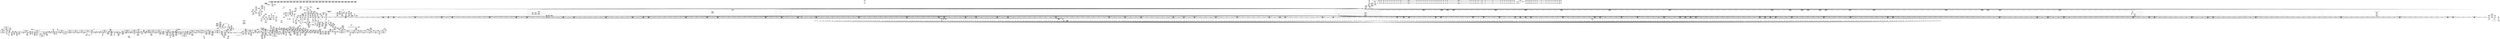 digraph {
	CE0x4713bb0 [shape=record,shape=Mrecord,label="{CE0x4713bb0|i64*_getelementptr_inbounds_(_10_x_i64_,_10_x_i64_*___llvm_gcov_ctr54,_i64_0,_i64_7)|*Constant*|*SummSource*}"]
	CE0x4694a30 [shape=record,shape=Mrecord,label="{CE0x4694a30|apparmor_path_rmdir:entry|*SummSource*}"]
	CE0x47d32a0 [shape=record,shape=Mrecord,label="{CE0x47d32a0|aa_cred_profile:tobool|security/apparmor/include/context.h,100|*SummSink*}"]
	CE0x46d5380 [shape=record,shape=Mrecord,label="{CE0x46d5380|aa_cred_profile:tmp32|security/apparmor/include/context.h,101|*SummSource*}"]
	CE0x46b5120 [shape=record,shape=Mrecord,label="{CE0x46b5120|i32_22|*Constant*|*SummSource*}"]
	CE0x471a590 [shape=record,shape=Mrecord,label="{CE0x471a590|GLOBAL:__llvm_gcov_ctr54|Global_var:__llvm_gcov_ctr54|*SummSink*}"]
	CE0x4782e50 [shape=record,shape=Mrecord,label="{CE0x4782e50|__aa_current_profile:tobool1|security/apparmor/include/context.h,138|*SummSink*}"]
	CE0x4751650 [shape=record,shape=Mrecord,label="{CE0x4751650|GLOBAL:aa_cred_profile|*Constant*|*SummSink*}"]
	CE0x4809480 [shape=record,shape=Mrecord,label="{CE0x4809480|44:_i32,_48:_i16,_128:_i8*,_:_SCMRE_128,136_|*MultipleSource*|Function::aa_cred_profile&Arg::cred::|security/apparmor/include/context.h,99|security/apparmor/include/context.h,138}"]
	CE0x47020b0 [shape=record,shape=Mrecord,label="{CE0x47020b0|0:_i16,_4:_i32,_8:_i16,_40:_%struct.super_block*,_72:_i32,_:_SCMRE_856,864_|*MultipleSource*|security/apparmor/lsm.c,227|security/apparmor/lsm.c, 227|*LoadInst*|security/apparmor/lsm.c,226}"]
	CE0x471eff0 [shape=record,shape=Mrecord,label="{CE0x471eff0|80:_i64,_:_CRE_384,388_}"]
	CE0x478bc20 [shape=record,shape=Mrecord,label="{CE0x478bc20|__aa_current_profile:tmp2|*SummSink*}"]
	CE0x4773d30 [shape=record,shape=Mrecord,label="{CE0x4773d30|common_perm_dir_dentry:mask|Function::common_perm_dir_dentry&Arg::mask::}"]
	CE0x474fb60 [shape=record,shape=Mrecord,label="{CE0x474fb60|GLOBAL:get_current|*Constant*}"]
	CE0x47cd580 [shape=record,shape=Mrecord,label="{CE0x47cd580|44:_i32,_48:_i16,_128:_i8*,_:_SCMRE_80,88_|*MultipleSource*|Function::aa_cred_profile&Arg::cred::|security/apparmor/include/context.h,99|security/apparmor/include/context.h,138}"]
	CE0x471dde0 [shape=record,shape=Mrecord,label="{CE0x471dde0|80:_i64,_:_CRE_256,264_}"]
	CE0x4802d40 [shape=record,shape=Mrecord,label="{CE0x4802d40|aa_cred_profile:tmp25|security/apparmor/include/context.h,100|*SummSource*}"]
	CE0x46c0600 [shape=record,shape=Mrecord,label="{CE0x46c0600|72:_%struct.hlist_bl_node**,_80:_%struct.dentry*,_104:_%struct.inode*,_:_CRE_194,195_}"]
	CE0x46ebd60 [shape=record,shape=Mrecord,label="{CE0x46ebd60|0:_i16,_4:_i32,_8:_i16,_40:_%struct.super_block*,_72:_i32,_:_SCMRE_283,284_}"]
	CE0x471dab0 [shape=record,shape=Mrecord,label="{CE0x471dab0|80:_i64,_:_CRE_224,240_}"]
	CE0x47f7380 [shape=record,shape=Mrecord,label="{CE0x47f7380|get_current:tmp1|*SummSink*}"]
	CE0x4762d90 [shape=record,shape=Mrecord,label="{CE0x4762d90|common_perm:mode|security/apparmor/lsm.c,169|*SummSource*}"]
	CE0x47f6fa0 [shape=record,shape=Mrecord,label="{CE0x47f6fa0|aa_cred_profile:do.body|*SummSource*}"]
	CE0x46b35b0 [shape=record,shape=Mrecord,label="{CE0x46b35b0|72:_%struct.hlist_bl_node**,_80:_%struct.dentry*,_104:_%struct.inode*,_:_CRE_156,157_}"]
	CE0x46b5d60 [shape=record,shape=Mrecord,label="{CE0x46b5d60|mediated_filesystem:tmp2|*SummSource*}"]
	CE0x47cfd60 [shape=record,shape=Mrecord,label="{CE0x47cfd60|44:_i32,_48:_i16,_128:_i8*,_:_SCMRE_36,40_|*MultipleSource*|Function::aa_cred_profile&Arg::cred::|security/apparmor/include/context.h,99|security/apparmor/include/context.h,138}"]
	CE0x46de1d0 [shape=record,shape=Mrecord,label="{CE0x46de1d0|0:_i16,_4:_i32,_8:_i16,_40:_%struct.super_block*,_72:_i32,_:_SCMRE_149,150_}"]
	CE0x470b8a0 [shape=record,shape=Mrecord,label="{CE0x470b8a0|0:_i16,_4:_i32,_8:_i16,_40:_%struct.super_block*,_72:_i32,_:_SCMRE_1000,1008_|*MultipleSource*|security/apparmor/lsm.c,227|security/apparmor/lsm.c, 227|*LoadInst*|security/apparmor/lsm.c,226}"]
	CE0x4801a00 [shape=record,shape=Mrecord,label="{CE0x4801a00|aa_cred_profile:tmp23|security/apparmor/include/context.h,100|*SummSource*}"]
	CE0x4772750 [shape=record,shape=Mrecord,label="{CE0x4772750|GLOBAL:common_perm_dir_dentry|*Constant*|*SummSource*}"]
	CE0x471f100 [shape=record,shape=Mrecord,label="{CE0x471f100|80:_i64,_:_CRE_392,393_}"]
	CE0x4724d40 [shape=record,shape=Mrecord,label="{CE0x4724d40|80:_i64,_:_CRE_564,565_}"]
	CE0x47302f0 [shape=record,shape=Mrecord,label="{CE0x47302f0|80:_i64,_:_CRE_1318,1319_}"]
	CE0x4773230 [shape=record,shape=Mrecord,label="{CE0x4773230|common_perm_dir_dentry:dir|Function::common_perm_dir_dentry&Arg::dir::|*SummSource*}"]
	CE0x477e090 [shape=record,shape=Mrecord,label="{CE0x477e090|common_perm:tmp8|security/apparmor/lsm.c,170|*SummSource*}"]
	CE0x472c000 [shape=record,shape=Mrecord,label="{CE0x472c000|80:_i64,_:_CRE_1234,1235_}"]
	CE0x47fd7f0 [shape=record,shape=Mrecord,label="{CE0x47fd7f0|i64*_getelementptr_inbounds_(_16_x_i64_,_16_x_i64_*___llvm_gcov_ctr46,_i64_0,_i64_7)|*Constant*|*SummSource*}"]
	CE0x46c1380 [shape=record,shape=Mrecord,label="{CE0x46c1380|72:_%struct.hlist_bl_node**,_80:_%struct.dentry*,_104:_%struct.inode*,_:_CRE_202,203_}"]
	CE0x4781b60 [shape=record,shape=Mrecord,label="{CE0x4781b60|aa_cred_profile:tmp1|*SummSource*}"]
	CE0x4784760 [shape=record,shape=Mrecord,label="{CE0x4784760|i64_3|*Constant*}"]
	CE0x46e3800 [shape=record,shape=Mrecord,label="{CE0x46e3800|0:_i16,_4:_i32,_8:_i16,_40:_%struct.super_block*,_72:_i32,_:_SCMRE_177,178_}"]
	CE0x46d4890 [shape=record,shape=Mrecord,label="{CE0x46d4890|i64*_getelementptr_inbounds_(_16_x_i64_,_16_x_i64_*___llvm_gcov_ctr46,_i64_0,_i64_15)|*Constant*}"]
	CE0x472c330 [shape=record,shape=Mrecord,label="{CE0x472c330|80:_i64,_:_CRE_1237,1238_}"]
	CE0x4768e50 [shape=record,shape=Mrecord,label="{CE0x4768e50|i64*_getelementptr_inbounds_(_2_x_i64_,_2_x_i64_*___llvm_gcov_ctr55,_i64_0,_i64_0)|*Constant*}"]
	CE0x47062e0 [shape=record,shape=Mrecord,label="{CE0x47062e0|0:_i16,_4:_i32,_8:_i16,_40:_%struct.super_block*,_72:_i32,_:_SCMRE_903,904_}"]
	CE0x475e790 [shape=record,shape=Mrecord,label="{CE0x475e790|_call_void_mcount()_#2|*SummSource*}"]
	CE0x46caa90 [shape=record,shape=Mrecord,label="{CE0x46caa90|72:_%struct.hlist_bl_node**,_80:_%struct.dentry*,_104:_%struct.inode*,_:_CRE_91,92_}"]
	CE0x46c1a40 [shape=record,shape=Mrecord,label="{CE0x46c1a40|72:_%struct.hlist_bl_node**,_80:_%struct.dentry*,_104:_%struct.inode*,_:_CRE_206,207_}"]
	CE0x4733920 [shape=record,shape=Mrecord,label="{CE0x4733920|80:_i64,_:_CRE_1369,1370_}"]
	CE0x4806460 [shape=record,shape=Mrecord,label="{CE0x4806460|aa_cred_profile:tmp11|security/apparmor/include/context.h,100|*SummSink*}"]
	CE0x4789860 [shape=record,shape=Mrecord,label="{CE0x4789860|GLOBAL:current_task|Global_var:current_task}"]
	CE0x46df170 [shape=record,shape=Mrecord,label="{CE0x46df170|0:_i16,_4:_i32,_8:_i16,_40:_%struct.super_block*,_72:_i32,_:_SCMRE_602,603_}"]
	CE0x47fe9d0 [shape=record,shape=Mrecord,label="{CE0x47fe9d0|aa_cred_profile:tmp11|security/apparmor/include/context.h,100}"]
	CE0x4773950 [shape=record,shape=Mrecord,label="{CE0x4773950|common_perm_dir_dentry:dentry|Function::common_perm_dir_dentry&Arg::dentry::|*SummSink*}"]
	CE0x48087c0 [shape=record,shape=Mrecord,label="{CE0x48087c0|aa_cred_profile:tmp14|security/apparmor/include/context.h,100|*SummSink*}"]
	CE0x46e1440 [shape=record,shape=Mrecord,label="{CE0x46e1440|0:_i16,_4:_i32,_8:_i16,_40:_%struct.super_block*,_72:_i32,_:_SCMRE_155,156_}"]
	CE0x4780fb0 [shape=record,shape=Mrecord,label="{CE0x4780fb0|_ret_i32_%call17,_!dbg_!15526|security/apparmor/file.c,307|*SummSink*}"]
	CE0x4724820 [shape=record,shape=Mrecord,label="{CE0x4724820|80:_i64,_:_CRE_552,556_}"]
	CE0x47d2c10 [shape=record,shape=Mrecord,label="{CE0x47d2c10|__aa_current_profile:tmp9|security/apparmor/include/context.h,138|*SummSource*}"]
	CE0x46defd0 [shape=record,shape=Mrecord,label="{CE0x46defd0|0:_i16,_4:_i32,_8:_i16,_40:_%struct.super_block*,_72:_i32,_:_SCMRE_601,602_}"]
	CE0x4733d60 [shape=record,shape=Mrecord,label="{CE0x4733d60|80:_i64,_:_CRE_1373,1374_}"]
	CE0x476e5a0 [shape=record,shape=Mrecord,label="{CE0x476e5a0|common_perm:if.then}"]
	CE0x46b46c0 [shape=record,shape=Mrecord,label="{CE0x46b46c0|72:_%struct.hlist_bl_node**,_80:_%struct.dentry*,_104:_%struct.inode*,_:_CRE_149,150_}"]
	CE0x46d53f0 [shape=record,shape=Mrecord,label="{CE0x46d53f0|aa_cred_profile:tmp32|security/apparmor/include/context.h,101|*SummSink*}"]
	CE0x46f12b0 [shape=record,shape=Mrecord,label="{CE0x46f12b0|0:_i16,_4:_i32,_8:_i16,_40:_%struct.super_block*,_72:_i32,_:_SCMRE_440,448_|*MultipleSource*|security/apparmor/lsm.c,227|security/apparmor/lsm.c, 227|*LoadInst*|security/apparmor/lsm.c,226}"]
	CE0x4f1be40 [shape=record,shape=Mrecord,label="{CE0x4f1be40|common_perm_rm:entry}"]
	CE0x46fbd30 [shape=record,shape=Mrecord,label="{CE0x46fbd30|80:_i64,_:_CRE_1636,1637_}"]
	CE0x4712e00 [shape=record,shape=Mrecord,label="{CE0x4712e00|common_perm_rm:tmp15|security/apparmor/lsm.c,229}"]
	CE0x471e440 [shape=record,shape=Mrecord,label="{CE0x471e440|80:_i64,_:_CRE_296,304_}"]
	CE0x4711e70 [shape=record,shape=Mrecord,label="{CE0x4711e70|common_perm_rm:tmp13|security/apparmor/lsm.c,229|*SummSource*}"]
	CE0x47241c0 [shape=record,shape=Mrecord,label="{CE0x47241c0|80:_i64,_:_CRE_496,504_}"]
	CE0x4761680 [shape=record,shape=Mrecord,label="{CE0x4761680|_call_void_mcount()_#2|*SummSource*}"]
	CE0x4753120 [shape=record,shape=Mrecord,label="{CE0x4753120|__aa_current_profile:cred|security/apparmor/include/context.h,138|*SummSource*}"]
	CE0x4753730 [shape=record,shape=Mrecord,label="{CE0x4753730|__aa_current_profile:tmp21|security/apparmor/include/context.h,138|*SummSource*}"]
	CE0x46f85c0 [shape=record,shape=Mrecord,label="{CE0x46f85c0|0:_i16,_4:_i32,_8:_i16,_40:_%struct.super_block*,_72:_i32,_:_SCMRE_583,584_}"]
	CE0x42f8990 [shape=record,shape=Mrecord,label="{CE0x42f8990|common_perm_rm:entry|*SummSink*}"]
	CE0x4702ee0 [shape=record,shape=Mrecord,label="{CE0x4702ee0|0:_i16,_4:_i32,_8:_i16,_40:_%struct.super_block*,_72:_i32,_:_SCMRE_871,872_}"]
	CE0x476d730 [shape=record,shape=Mrecord,label="{CE0x476d730|common_perm:if.end}"]
	CE0x46f5840 [shape=record,shape=Mrecord,label="{CE0x46f5840|0:_i16,_4:_i32,_8:_i16,_40:_%struct.super_block*,_72:_i32,_:_SCMRE_554,555_}"]
	CE0x46fba00 [shape=record,shape=Mrecord,label="{CE0x46fba00|80:_i64,_:_CRE_1633,1634_}"]
	CE0x4753cb0 [shape=record,shape=Mrecord,label="{CE0x4753cb0|__aa_current_profile:tmp17|security/apparmor/include/context.h,138|*SummSink*}"]
	CE0x46b8580 [shape=record,shape=Mrecord,label="{CE0x46b8580|72:_%struct.hlist_bl_node**,_80:_%struct.dentry*,_104:_%struct.inode*,_:_CRE_95,96_}"]
	CE0x46c57e0 [shape=record,shape=Mrecord,label="{CE0x46c57e0|72:_%struct.hlist_bl_node**,_80:_%struct.dentry*,_104:_%struct.inode*,_:_CRE_256,264_|*MultipleSource*|Function::common_perm_rm&Arg::dentry::|Function::apparmor_path_rmdir&Arg::dentry::|security/apparmor/lsm.c,226}"]
	CE0x473b7b0 [shape=record,shape=Mrecord,label="{CE0x473b7b0|80:_i64,_:_CRE_1688,1696_}"]
	CE0x46c4bc0 [shape=record,shape=Mrecord,label="{CE0x46c4bc0|72:_%struct.hlist_bl_node**,_80:_%struct.dentry*,_104:_%struct.inode*,_:_CRE_223,224_}"]
	CE0x4730510 [shape=record,shape=Mrecord,label="{CE0x4730510|80:_i64,_:_CRE_1320,1321_}"]
	CE0x4752f70 [shape=record,shape=Mrecord,label="{CE0x4752f70|COLLAPSED:_GCRE_current_task_external_global_%struct.task_struct*:_elem_0::|security/apparmor/include/context.h,138}"]
	CE0x46c4a10 [shape=record,shape=Mrecord,label="{CE0x46c4a10|72:_%struct.hlist_bl_node**,_80:_%struct.dentry*,_104:_%struct.inode*,_:_CRE_222,223_}"]
	CE0x472c990 [shape=record,shape=Mrecord,label="{CE0x472c990|80:_i64,_:_CRE_1243,1244_}"]
	CE0x46f9600 [shape=record,shape=Mrecord,label="{CE0x46f9600|0:_i16,_4:_i32,_8:_i16,_40:_%struct.super_block*,_72:_i32,_:_SCMRE_593,594_}"]
	CE0x4763a80 [shape=record,shape=Mrecord,label="{CE0x4763a80|common_perm:tmp2|security/apparmor/lsm.c,169|*SummSource*}"]
	CE0x473ac00 [shape=record,shape=Mrecord,label="{CE0x473ac00|80:_i64,_:_CRE_1677,1678_}"]
	CE0x46d7250 [shape=record,shape=Mrecord,label="{CE0x46d7250|common_perm_dir_dentry:mnt1|security/apparmor/lsm.c,189}"]
	CE0x478add0 [shape=record,shape=Mrecord,label="{CE0x478add0|__aa_current_profile:tmp10|security/apparmor/include/context.h,138|*SummSource*}"]
	CE0x46daed0 [shape=record,shape=Mrecord,label="{CE0x46daed0|common_perm:cond|Function::common_perm&Arg::cond::}"]
	CE0x472fb80 [shape=record,shape=Mrecord,label="{CE0x472fb80|80:_i64,_:_CRE_1311,1312_}"]
	CE0x4709ed0 [shape=record,shape=Mrecord,label="{CE0x4709ed0|0:_i16,_4:_i32,_8:_i16,_40:_%struct.super_block*,_72:_i32,_:_SCMRE_960,968_|*MultipleSource*|security/apparmor/lsm.c,227|security/apparmor/lsm.c, 227|*LoadInst*|security/apparmor/lsm.c,226}"]
	CE0x4774cf0 [shape=record,shape=Mrecord,label="{CE0x4774cf0|mediated_filesystem:lnot|security/apparmor/include/apparmor.h,117|*SummSource*}"]
	CE0x46bb380 [shape=record,shape=Mrecord,label="{CE0x46bb380|__aa_current_profile:tmp16|security/apparmor/include/context.h,138}"]
	CE0x46b2e50 [shape=record,shape=Mrecord,label="{CE0x46b2e50|72:_%struct.hlist_bl_node**,_80:_%struct.dentry*,_104:_%struct.inode*,_:_CRE_64,72_|*MultipleSource*|Function::common_perm_rm&Arg::dentry::|Function::apparmor_path_rmdir&Arg::dentry::|security/apparmor/lsm.c,226}"]
	CE0x471a4b0 [shape=record,shape=Mrecord,label="{CE0x471a4b0|GLOBAL:__llvm_gcov_ctr54|Global_var:__llvm_gcov_ctr54|*SummSource*}"]
	CE0x4717f40 [shape=record,shape=Mrecord,label="{CE0x4717f40|common_perm_rm:uid|security/apparmor/lsm.c,232}"]
	CE0x46e1c60 [shape=record,shape=Mrecord,label="{CE0x46e1c60|0:_i16,_4:_i32,_8:_i16,_40:_%struct.super_block*,_72:_i32,_:_SCMRE_160,161_}"]
	CE0x4805c10 [shape=record,shape=Mrecord,label="{CE0x4805c10|aa_cred_profile:do.body5|*SummSource*}"]
	CE0x46d6330 [shape=record,shape=Mrecord,label="{CE0x46d6330|get_current:tmp1|*SummSource*}"]
	CE0x47320b0 [shape=record,shape=Mrecord,label="{CE0x47320b0|80:_i64,_:_CRE_1346,1347_}"]
	CE0x4771850 [shape=record,shape=Mrecord,label="{CE0x4771850|i1_true|*Constant*|*SummSink*}"]
	CE0x47843f0 [shape=record,shape=Mrecord,label="{CE0x47843f0|%struct.aa_task_cxt*_null|*Constant*|*SummSource*}"]
	CE0x4819640 [shape=record,shape=Mrecord,label="{CE0x4819640|aa_cred_profile:lnot2|security/apparmor/include/context.h,100}"]
	CE0x4805110 [shape=record,shape=Mrecord,label="{CE0x4805110|aa_cred_profile:lnot.ext|security/apparmor/include/context.h,100|*SummSink*}"]
	CE0x477cea0 [shape=record,shape=Mrecord,label="{CE0x477cea0|__aa_current_profile:do.body|*SummSource*}"]
	CE0x46c5a90 [shape=record,shape=Mrecord,label="{CE0x46c5a90|72:_%struct.hlist_bl_node**,_80:_%struct.dentry*,_104:_%struct.inode*,_:_CRE_264,272_|*MultipleSource*|Function::common_perm_rm&Arg::dentry::|Function::apparmor_path_rmdir&Arg::dentry::|security/apparmor/lsm.c,226}"]
	CE0x46c4eb0 [shape=record,shape=Mrecord,label="{CE0x46c4eb0|72:_%struct.hlist_bl_node**,_80:_%struct.dentry*,_104:_%struct.inode*,_:_CRE_232,240_|*MultipleSource*|Function::common_perm_rm&Arg::dentry::|Function::apparmor_path_rmdir&Arg::dentry::|security/apparmor/lsm.c,226}"]
	CE0x4778d20 [shape=record,shape=Mrecord,label="{CE0x4778d20|i64*_getelementptr_inbounds_(_5_x_i64_,_5_x_i64_*___llvm_gcov_ctr57,_i64_0,_i64_3)|*Constant*}"]
	CE0x46c3930 [shape=record,shape=Mrecord,label="{CE0x46c3930|72:_%struct.hlist_bl_node**,_80:_%struct.dentry*,_104:_%struct.inode*,_:_CRE_212,213_}"]
	CE0x4754030 [shape=record,shape=Mrecord,label="{CE0x4754030|__aa_current_profile:tmp18|security/apparmor/include/context.h,138|*SummSource*}"]
	CE0x472bef0 [shape=record,shape=Mrecord,label="{CE0x472bef0|80:_i64,_:_CRE_1233,1234_}"]
	CE0x46b4e10 [shape=record,shape=Mrecord,label="{CE0x46b4e10|72:_%struct.hlist_bl_node**,_80:_%struct.dentry*,_104:_%struct.inode*,_:_CRE_154,155_}"]
	CE0x4771050 [shape=record,shape=Mrecord,label="{CE0x4771050|mediated_filesystem:tobool|security/apparmor/include/apparmor.h,117}"]
	CE0x46f6bc0 [shape=record,shape=Mrecord,label="{CE0x46f6bc0|0:_i16,_4:_i32,_8:_i16,_40:_%struct.super_block*,_72:_i32,_:_SCMRE_567,568_}"]
	CE0x471a770 [shape=record,shape=Mrecord,label="{CE0x471a770|i64_0|*Constant*|*SummSink*}"]
	CE0x47649a0 [shape=record,shape=Mrecord,label="{CE0x47649a0|_call_void_mcount()_#2|*SummSink*}"]
	CE0x46a8560 [shape=record,shape=Mrecord,label="{CE0x46a8560|GLOBAL:common_perm_rm|*Constant*}"]
	CE0x476cd70 [shape=record,shape=Mrecord,label="{CE0x476cd70|__aa_current_profile:call3|security/apparmor/include/context.h,138}"]
	CE0x4770a50 [shape=record,shape=Mrecord,label="{CE0x4770a50|common_perm:tmp3|security/apparmor/lsm.c,169}"]
	CE0x4702b20 [shape=record,shape=Mrecord,label="{CE0x4702b20|0:_i16,_4:_i32,_8:_i16,_40:_%struct.super_block*,_72:_i32,_:_SCMRE_868,869_}"]
	CE0x46d6a30 [shape=record,shape=Mrecord,label="{CE0x46d6a30|44:_i32,_48:_i16,_128:_i8*,_:_SCMRE_20,24_|*MultipleSource*|Function::aa_cred_profile&Arg::cred::|security/apparmor/include/context.h,99|security/apparmor/include/context.h,138}"]
	CE0x4721e80 [shape=record,shape=Mrecord,label="{CE0x4721e80|80:_i64,_:_CRE_435,436_}"]
	CE0x4811f30 [shape=record,shape=Mrecord,label="{CE0x4811f30|GLOBAL:__llvm_gcov_ctr46|Global_var:__llvm_gcov_ctr46}"]
	CE0x4724f60 [shape=record,shape=Mrecord,label="{CE0x4724f60|80:_i64,_:_CRE_566,567_}"]
	CE0x46c1530 [shape=record,shape=Mrecord,label="{CE0x46c1530|72:_%struct.hlist_bl_node**,_80:_%struct.dentry*,_104:_%struct.inode*,_:_CRE_203,204_}"]
	CE0x4715680 [shape=record,shape=Mrecord,label="{CE0x4715680|mediated_filesystem:s_flags|security/apparmor/include/apparmor.h,117|*SummSink*}"]
	CE0x475d990 [shape=record,shape=Mrecord,label="{CE0x475d990|common_perm_rm:tmp23|security/apparmor/lsm.c,233|*SummSink*}"]
	CE0x46ddb50 [shape=record,shape=Mrecord,label="{CE0x46ddb50|0:_i16,_4:_i32,_8:_i16,_40:_%struct.super_block*,_72:_i32,_:_SCMRE_145,146_}"]
	CE0x4752f00 [shape=record,shape=Mrecord,label="{CE0x4752f00|__aa_current_profile:cred|security/apparmor/include/context.h,138}"]
	CE0x46fb180 [shape=record,shape=Mrecord,label="{CE0x46fb180|80:_i64,_:_CRE_1625,1626_}"]
	CE0x4721a40 [shape=record,shape=Mrecord,label="{CE0x4721a40|80:_i64,_:_CRE_431,432_}"]
	CE0x46f3590 [shape=record,shape=Mrecord,label="{CE0x46f3590|0:_i16,_4:_i32,_8:_i16,_40:_%struct.super_block*,_72:_i32,_:_SCMRE_487,488_}"]
	CE0x47257e0 [shape=record,shape=Mrecord,label="{CE0x47257e0|80:_i64,_:_CRE_574,575_}"]
	CE0x46c81a0 [shape=record,shape=Mrecord,label="{CE0x46c81a0|72:_%struct.hlist_bl_node**,_80:_%struct.dentry*,_104:_%struct.inode*,_:_CRE_319,320_}"]
	CE0x47697a0 [shape=record,shape=Mrecord,label="{CE0x47697a0|common_perm_rm:tmp21|security/apparmor/lsm.c,232|*SummSource*}"]
	CE0x472e310 [shape=record,shape=Mrecord,label="{CE0x472e310|80:_i64,_:_CRE_1267,1268_}"]
	CE0x47322d0 [shape=record,shape=Mrecord,label="{CE0x47322d0|80:_i64,_:_CRE_1348,1349_}"]
	CE0x4780e80 [shape=record,shape=Mrecord,label="{CE0x4780e80|_ret_i32_%call17,_!dbg_!15526|security/apparmor/file.c,307|*SummSource*}"]
	CE0x46f25e0 [shape=record,shape=Mrecord,label="{CE0x46f25e0|0:_i16,_4:_i32,_8:_i16,_40:_%struct.super_block*,_72:_i32,_:_SCMRE_477,478_}"]
	CE0x46b8230 [shape=record,shape=Mrecord,label="{CE0x46b8230|0:_i16,_4:_i32,_8:_i16,_40:_%struct.super_block*,_72:_i32,_:_SCMRE_64,72_|*MultipleSource*|security/apparmor/lsm.c,227|security/apparmor/lsm.c, 227|*LoadInst*|security/apparmor/lsm.c,226}"]
	CE0x46eefc0 [shape=record,shape=Mrecord,label="{CE0x46eefc0|0:_i16,_4:_i32,_8:_i16,_40:_%struct.super_block*,_72:_i32,_:_SCMRE_328,336_|*MultipleSource*|security/apparmor/lsm.c,227|security/apparmor/lsm.c, 227|*LoadInst*|security/apparmor/lsm.c,226}"]
	CE0x469cb60 [shape=record,shape=Mrecord,label="{CE0x469cb60|i64*_getelementptr_inbounds_(_2_x_i64_,_2_x_i64_*___llvm_gcov_ctr61,_i64_0,_i64_1)|*Constant*|*SummSink*}"]
	CE0x4767b70 [shape=record,shape=Mrecord,label="{CE0x4767b70|_call_void_lockdep_rcu_suspicious(i8*_getelementptr_inbounds_(_36_x_i8_,_36_x_i8_*_.str12,_i32_0,_i32_0),_i32_138,_i8*_getelementptr_inbounds_(_45_x_i8_,_45_x_i8_*_.str14,_i32_0,_i32_0))_#7,_!dbg_!15483|security/apparmor/include/context.h,138|*SummSink*}"]
	CE0x46a7e10 [shape=record,shape=Mrecord,label="{CE0x46a7e10|get_current:tmp2|*SummSink*}"]
	CE0x46f2890 [shape=record,shape=Mrecord,label="{CE0x46f2890|0:_i16,_4:_i32,_8:_i16,_40:_%struct.super_block*,_72:_i32,_:_SCMRE_479,480_}"]
	CE0x473ce30 [shape=record,shape=Mrecord,label="{CE0x473ce30|80:_i64,_:_CRE_1864,1872_}"]
	CE0x472bbc0 [shape=record,shape=Mrecord,label="{CE0x472bbc0|80:_i64,_:_CRE_1230,1231_}"]
	CE0x47fcd70 [shape=record,shape=Mrecord,label="{CE0x47fcd70|aa_cred_profile:tmp16|security/apparmor/include/context.h,100|*SummSink*}"]
	CE0x46b9ce0 [shape=record,shape=Mrecord,label="{CE0x46b9ce0|72:_%struct.hlist_bl_node**,_80:_%struct.dentry*,_104:_%struct.inode*,_:_CRE_188,189_}"]
	CE0x4806ad0 [shape=record,shape=Mrecord,label="{CE0x4806ad0|aa_cred_profile:profile|security/apparmor/include/context.h,100|*SummSink*}"]
	CE0x472e0f0 [shape=record,shape=Mrecord,label="{CE0x472e0f0|80:_i64,_:_CRE_1265,1266_}"]
	CE0x4724e50 [shape=record,shape=Mrecord,label="{CE0x4724e50|80:_i64,_:_CRE_565,566_}"]
	CE0x4786560 [shape=record,shape=Mrecord,label="{CE0x4786560|__aa_current_profile:if.end}"]
	"CONST[source:0(mediator),value:0(static)][purpose:{operation}][SnkIdx:4]"
	CE0x47f4cf0 [shape=record,shape=Mrecord,label="{CE0x47f4cf0|%struct.aa_profile*_null|*Constant*}"]
	CE0x4806950 [shape=record,shape=Mrecord,label="{CE0x4806950|aa_cred_profile:profile|security/apparmor/include/context.h,100|*SummSource*}"]
	CE0x46b6160 [shape=record,shape=Mrecord,label="{CE0x46b6160|72:_%struct.hlist_bl_node**,_80:_%struct.dentry*,_104:_%struct.inode*,_:_CRE_163,164_}"]
	CE0x4750380 [shape=record,shape=Mrecord,label="{CE0x4750380|get_current:entry|*SummSource*}"]
	CE0x47025d0 [shape=record,shape=Mrecord,label="{CE0x47025d0|0:_i16,_4:_i32,_8:_i16,_40:_%struct.super_block*,_72:_i32,_:_SCMRE_865,866_}"]
	CE0x41f6070 [shape=record,shape=Mrecord,label="{CE0x41f6070|72:_%struct.hlist_bl_node**,_80:_%struct.dentry*,_104:_%struct.inode*,_:_CRE_56,64_|*MultipleSource*|Function::common_perm_rm&Arg::dentry::|Function::apparmor_path_rmdir&Arg::dentry::|security/apparmor/lsm.c,226}"]
	CE0x4741c20 [shape=record,shape=Mrecord,label="{CE0x4741c20|common_perm_rm:tmp9|security/apparmor/lsm.c,229|*SummSource*}"]
	CE0x4709200 [shape=record,shape=Mrecord,label="{CE0x4709200|0:_i16,_4:_i32,_8:_i16,_40:_%struct.super_block*,_72:_i32,_:_SCMRE_932,933_}"]
	CE0x4724a40 [shape=record,shape=Mrecord,label="{CE0x4724a40|80:_i64,_:_CRE_561,562_}"]
	CE0x46d72c0 [shape=record,shape=Mrecord,label="{CE0x46d72c0|0:_%struct.vfsmount*,_8:_%struct.dentry*,_:_SCMRE_0,8_|*MultipleSource*|security/apparmor/lsm.c, 189|security/apparmor/lsm.c,189}"]
	CE0x47040c0 [shape=record,shape=Mrecord,label="{CE0x47040c0|0:_i16,_4:_i32,_8:_i16,_40:_%struct.super_block*,_72:_i32,_:_SCMRE_882,883_}"]
	CE0x4710920 [shape=record,shape=Mrecord,label="{CE0x4710920|mediated_filesystem:entry|*SummSource*}"]
	CE0x47777e0 [shape=record,shape=Mrecord,label="{CE0x47777e0|i64_0|*Constant*}"]
	CE0x4762120 [shape=record,shape=Mrecord,label="{CE0x4762120|aa_cred_profile:tmp3}"]
	CE0x46fb290 [shape=record,shape=Mrecord,label="{CE0x46fb290|80:_i64,_:_CRE_1626,1627_}"]
	CE0x46dfcd0 [shape=record,shape=Mrecord,label="{CE0x46dfcd0|0:_i16,_4:_i32,_8:_i16,_40:_%struct.super_block*,_72:_i32,_:_SCMRE_609,610_}"]
	CE0x47074c0 [shape=record,shape=Mrecord,label="{CE0x47074c0|0:_i16,_4:_i32,_8:_i16,_40:_%struct.super_block*,_72:_i32,_:_SCMRE_914,915_}"]
	CE0x46b3e20 [shape=record,shape=Mrecord,label="{CE0x46b3e20|72:_%struct.hlist_bl_node**,_80:_%struct.dentry*,_104:_%struct.inode*,_:_CRE_161,162_}"]
	CE0x46e0ef0 [shape=record,shape=Mrecord,label="{CE0x46e0ef0|i8_0|*Constant*|*SummSource*}"]
	CE0x470af10 [shape=record,shape=Mrecord,label="{CE0x470af10|0:_i16,_4:_i32,_8:_i16,_40:_%struct.super_block*,_72:_i32,_:_SCMRE_982,983_}"]
	CE0x4742540 [shape=record,shape=Mrecord,label="{CE0x4742540|common_perm_rm:tmp9|security/apparmor/lsm.c,229|*SummSink*}"]
	CE0x46c16e0 [shape=record,shape=Mrecord,label="{CE0x46c16e0|72:_%struct.hlist_bl_node**,_80:_%struct.dentry*,_104:_%struct.inode*,_:_CRE_204,205_}"]
	CE0x47ffe40 [shape=record,shape=Mrecord,label="{CE0x47ffe40|aa_cred_profile:tmp26|security/apparmor/include/context.h,100|*SummSink*}"]
	CE0x47086a0 [shape=record,shape=Mrecord,label="{CE0x47086a0|0:_i16,_4:_i32,_8:_i16,_40:_%struct.super_block*,_72:_i32,_:_SCMRE_925,926_}"]
	CE0x46e4d20 [shape=record,shape=Mrecord,label="{CE0x46e4d20|0:_i16,_4:_i32,_8:_i16,_40:_%struct.super_block*,_72:_i32,_:_SCMRE_190,191_}"]
	CE0x46a2790 [shape=record,shape=Mrecord,label="{CE0x46a2790|common_perm_rm:mask|Function::common_perm_rm&Arg::mask::|*SummSource*}"]
	CE0x4727c00 [shape=record,shape=Mrecord,label="{CE0x4727c00|80:_i64,_:_CRE_608,609_}"]
	CE0x469fb10 [shape=record,shape=Mrecord,label="{CE0x469fb10|_call_void_mcount()_#2|*SummSource*}"]
	CE0x46c0cc0 [shape=record,shape=Mrecord,label="{CE0x46c0cc0|72:_%struct.hlist_bl_node**,_80:_%struct.dentry*,_104:_%struct.inode*,_:_CRE_198,199_}"]
	CE0x47728d0 [shape=record,shape=Mrecord,label="{CE0x47728d0|GLOBAL:common_perm_dir_dentry|*Constant*|*SummSink*}"]
	CE0x472e970 [shape=record,shape=Mrecord,label="{CE0x472e970|80:_i64,_:_CRE_1273,1274_}"]
	CE0x473a9e0 [shape=record,shape=Mrecord,label="{CE0x473a9e0|80:_i64,_:_CRE_1675,1676_}"]
	CE0x47769b0 [shape=record,shape=Mrecord,label="{CE0x47769b0|__aa_current_profile:tmp5|security/apparmor/include/context.h,138|*SummSource*}"]
	CE0x4704740 [shape=record,shape=Mrecord,label="{CE0x4704740|0:_i16,_4:_i32,_8:_i16,_40:_%struct.super_block*,_72:_i32,_:_SCMRE_886,887_}"]
	CE0x47d1fe0 [shape=record,shape=Mrecord,label="{CE0x47d1fe0|__aa_current_profile:tmp8|security/apparmor/include/context.h,138|*SummSink*}"]
	CE0x46fb070 [shape=record,shape=Mrecord,label="{CE0x46fb070|80:_i64,_:_CRE_1624,1625_}"]
	CE0x4789e10 [shape=record,shape=Mrecord,label="{CE0x4789e10|i64*_getelementptr_inbounds_(_16_x_i64_,_16_x_i64_*___llvm_gcov_ctr46,_i64_0,_i64_0)|*Constant*}"]
	CE0x46a07e0 [shape=record,shape=Mrecord,label="{CE0x46a07e0|common_perm_rm:tmp7|security/apparmor/lsm.c,229|*SummSource*}"]
	CE0x47386d0 [shape=record,shape=Mrecord,label="{CE0x47386d0|80:_i64,_:_CRE_1642,1643_}"]
	CE0x47ce170 [shape=record,shape=Mrecord,label="{CE0x47ce170|__aa_current_profile:bb|*SummSink*}"]
	CE0x46e6240 [shape=record,shape=Mrecord,label="{CE0x46e6240|0:_i16,_4:_i32,_8:_i16,_40:_%struct.super_block*,_72:_i32,_:_SCMRE_203,204_}"]
	CE0x46dfe70 [shape=record,shape=Mrecord,label="{CE0x46dfe70|0:_i16,_4:_i32,_8:_i16,_40:_%struct.super_block*,_72:_i32,_:_SCMRE_610,611_}"]
	CE0x4763290 [shape=record,shape=Mrecord,label="{CE0x4763290|44:_i32,_48:_i16,_128:_i8*,_:_SCMRE_64,72_|*MultipleSource*|Function::aa_cred_profile&Arg::cred::|security/apparmor/include/context.h,99|security/apparmor/include/context.h,138}"]
	CE0x47518b0 [shape=record,shape=Mrecord,label="{CE0x47518b0|aa_cred_profile:cred|Function::aa_cred_profile&Arg::cred::}"]
	CE0x472feb0 [shape=record,shape=Mrecord,label="{CE0x472feb0|80:_i64,_:_CRE_1314,1315_}"]
	CE0x4732c60 [shape=record,shape=Mrecord,label="{CE0x4732c60|80:_i64,_:_CRE_1357,1358_}"]
	CE0x47194b0 [shape=record,shape=Mrecord,label="{CE0x47194b0|i32_4|*Constant*|*SummSource*}"]
	CE0x46a3490 [shape=record,shape=Mrecord,label="{CE0x46a3490|apparmor_path_rmdir:tmp1|*SummSource*}"]
	CE0x46e1340 [shape=record,shape=Mrecord,label="{CE0x46e1340|0:_i16,_4:_i32,_8:_i16,_40:_%struct.super_block*,_72:_i32,_:_SCMRE_4,8_|*MultipleSource*|security/apparmor/lsm.c,227|security/apparmor/lsm.c, 227|*LoadInst*|security/apparmor/lsm.c,226}"]
	CE0x4772520 [shape=record,shape=Mrecord,label="{CE0x4772520|GLOBAL:common_perm_dir_dentry|*Constant*}"]
	CE0x469f920 [shape=record,shape=Mrecord,label="{CE0x469f920|common_perm_rm:cond|security/apparmor/lsm.c, 227}"]
	CE0x46fc9c0 [shape=record,shape=Mrecord,label="{CE0x46fc9c0|0:_i16,_4:_i32,_8:_i16,_40:_%struct.super_block*,_72:_i32,_:_SCMRE_615,616_}"]
	CE0x471c940 [shape=record,shape=Mrecord,label="{CE0x471c940|80:_i64,_:_CRE_96,104_}"]
	CE0x4789750 [shape=record,shape=Mrecord,label="{CE0x4789750|aa_cred_profile:do.body}"]
	CE0x46bc330 [shape=record,shape=Mrecord,label="{CE0x46bc330|common_perm_rm:mnt|security/apparmor/lsm.c,229|*SummSource*}"]
	CE0x4771d70 [shape=record,shape=Mrecord,label="{CE0x4771d70|common_perm_rm:mode|security/apparmor/lsm.c,233|*SummSink*}"]
	CE0x4721d70 [shape=record,shape=Mrecord,label="{CE0x4721d70|80:_i64,_:_CRE_434,435_}"]
	CE0x47cee10 [shape=record,shape=Mrecord,label="{CE0x47cee10|44:_i32,_48:_i16,_128:_i8*,_:_SCMRE_28,32_|*MultipleSource*|Function::aa_cred_profile&Arg::cred::|security/apparmor/include/context.h,99|security/apparmor/include/context.h,138}"]
	CE0x46bbf80 [shape=record,shape=Mrecord,label="{CE0x46bbf80|common_perm_rm:lor.lhs.false|*SummSource*}"]
	CE0x46e60a0 [shape=record,shape=Mrecord,label="{CE0x46e60a0|0:_i16,_4:_i32,_8:_i16,_40:_%struct.super_block*,_72:_i32,_:_SCMRE_202,203_}"]
	CE0x46b1200 [shape=record,shape=Mrecord,label="{CE0x46b1200|72:_%struct.hlist_bl_node**,_80:_%struct.dentry*,_104:_%struct.inode*,_:_CRE_175,176_}"]
	CE0x46a7f50 [shape=record,shape=Mrecord,label="{CE0x46a7f50|common_perm_rm:return|*SummSource*}"]
	CE0x46e0fd0 [shape=record,shape=Mrecord,label="{CE0x46e0fd0|i8_0|*Constant*|*SummSink*}"]
	CE0x46c2080 [shape=record,shape=Mrecord,label="{CE0x46c2080|common_perm_dir_dentry:tmp1|*SummSource*}"]
	CE0x471c670 [shape=record,shape=Mrecord,label="{CE0x471c670|80:_i64,_:_CRE_72,80_}"]
	CE0x4722c50 [shape=record,shape=Mrecord,label="{CE0x4722c50|80:_i64,_:_CRE_448,449_}"]
	CE0x4778a70 [shape=record,shape=Mrecord,label="{CE0x4778a70|common_perm:tmp6|security/apparmor/lsm.c,169|*SummSource*}"]
	CE0x472ccc0 [shape=record,shape=Mrecord,label="{CE0x472ccc0|80:_i64,_:_CRE_1246,1247_}"]
	CE0x47385f0 [shape=record,shape=Mrecord,label="{CE0x47385f0|80:_i64,_:_CRE_1641,1642_}"]
	CE0x46f3250 [shape=record,shape=Mrecord,label="{CE0x46f3250|0:_i16,_4:_i32,_8:_i16,_40:_%struct.super_block*,_72:_i32,_:_SCMRE_485,486_}"]
	CE0x4722a30 [shape=record,shape=Mrecord,label="{CE0x4722a30|80:_i64,_:_CRE_446,447_}"]
	CE0x4729b00 [shape=record,shape=Mrecord,label="{CE0x4729b00|80:_i64,_:_CRE_672,680_}"]
	CE0x4789ab0 [shape=record,shape=Mrecord,label="{CE0x4789ab0|__aa_current_profile:if.then|*SummSource*}"]
	CE0x46f7240 [shape=record,shape=Mrecord,label="{CE0x46f7240|0:_i16,_4:_i32,_8:_i16,_40:_%struct.super_block*,_72:_i32,_:_SCMRE_571,572_}"]
	CE0x46fc170 [shape=record,shape=Mrecord,label="{CE0x46fc170|80:_i64,_:_CRE_1640,1641_}"]
	CE0x46f8f80 [shape=record,shape=Mrecord,label="{CE0x46f8f80|0:_i16,_4:_i32,_8:_i16,_40:_%struct.super_block*,_72:_i32,_:_SCMRE_589,590_}"]
	CE0x476c4f0 [shape=record,shape=Mrecord,label="{CE0x476c4f0|__aa_current_profile:tmp19|security/apparmor/include/context.h,138}"]
	CE0x48002f0 [shape=record,shape=Mrecord,label="{CE0x48002f0|aa_cred_profile:tmp27|security/apparmor/include/context.h,100|*SummSource*}"]
	CE0x4729d20 [shape=record,shape=Mrecord,label="{CE0x4729d20|80:_i64,_:_CRE_696,704_}"]
	CE0x46a6400 [shape=record,shape=Mrecord,label="{CE0x46a6400|__aa_current_profile:call|security/apparmor/include/context.h,138|*SummSource*}"]
	CE0x4726d20 [shape=record,shape=Mrecord,label="{CE0x4726d20|80:_i64,_:_CRE_594,595_}"]
	CE0x4723a20 [shape=record,shape=Mrecord,label="{CE0x4723a20|80:_i64,_:_CRE_461,462_}"]
	CE0x4781150 [shape=record,shape=Mrecord,label="{CE0x4781150|i64*_getelementptr_inbounds_(_5_x_i64_,_5_x_i64_*___llvm_gcov_ctr57,_i64_0,_i64_4)|*Constant*}"]
	CE0x47ce020 [shape=record,shape=Mrecord,label="{CE0x47ce020|__aa_current_profile:bb|*SummSource*}"]
	CE0x47cd1e0 [shape=record,shape=Mrecord,label="{CE0x47cd1e0|i64*_getelementptr_inbounds_(_11_x_i64_,_11_x_i64_*___llvm_gcov_ctr58,_i64_0,_i64_0)|*Constant*|*SummSink*}"]
	CE0x4708020 [shape=record,shape=Mrecord,label="{CE0x4708020|0:_i16,_4:_i32,_8:_i16,_40:_%struct.super_block*,_72:_i32,_:_SCMRE_921,922_}"]
	CE0x46fa4f0 [shape=record,shape=Mrecord,label="{CE0x46fa4f0|80:_i64,_:_CRE_1596,1600_}"]
	CE0x4707ce0 [shape=record,shape=Mrecord,label="{CE0x4707ce0|0:_i16,_4:_i32,_8:_i16,_40:_%struct.super_block*,_72:_i32,_:_SCMRE_919,920_}"]
	CE0x47f7270 [shape=record,shape=Mrecord,label="{CE0x47f7270|aa_cred_profile:lor.rhs|*SummSink*}"]
	CE0x46f0d90 [shape=record,shape=Mrecord,label="{CE0x46f0d90|0:_i16,_4:_i32,_8:_i16,_40:_%struct.super_block*,_72:_i32,_:_SCMRE_424,432_|*MultipleSource*|security/apparmor/lsm.c,227|security/apparmor/lsm.c, 227|*LoadInst*|security/apparmor/lsm.c,226}"]
	CE0x46b5260 [shape=record,shape=Mrecord,label="{CE0x46b5260|aa_cred_profile:security|security/apparmor/include/context.h,99}"]
	CE0x4711630 [shape=record,shape=Mrecord,label="{CE0x4711630|i64_5|*Constant*}"]
	CE0x47f5170 [shape=record,shape=Mrecord,label="{CE0x47f5170|aa_cred_profile:tmp12|security/apparmor/include/context.h,100|*SummSource*}"]
	CE0x4706e40 [shape=record,shape=Mrecord,label="{CE0x4706e40|0:_i16,_4:_i32,_8:_i16,_40:_%struct.super_block*,_72:_i32,_:_SCMRE_910,911_}"]
	CE0x4711980 [shape=record,shape=Mrecord,label="{CE0x4711980|i64_5|*Constant*|*SummSink*}"]
	CE0x46f97a0 [shape=record,shape=Mrecord,label="{CE0x46f97a0|0:_i16,_4:_i32,_8:_i16,_40:_%struct.super_block*,_72:_i32,_:_SCMRE_594,595_}"]
	CE0x4722d60 [shape=record,shape=Mrecord,label="{CE0x4722d60|80:_i64,_:_CRE_449,450_}"]
	CE0x46ca1e0 [shape=record,shape=Mrecord,label="{CE0x46ca1e0|72:_%struct.hlist_bl_node**,_80:_%struct.dentry*,_104:_%struct.inode*,_:_CRE_80,88_|*MultipleSource*|Function::common_perm_rm&Arg::dentry::|Function::apparmor_path_rmdir&Arg::dentry::|security/apparmor/lsm.c,226}"]
	CE0x4732710 [shape=record,shape=Mrecord,label="{CE0x4732710|80:_i64,_:_CRE_1352,1353_}"]
	CE0x46c35d0 [shape=record,shape=Mrecord,label="{CE0x46c35d0|72:_%struct.hlist_bl_node**,_80:_%struct.dentry*,_104:_%struct.inode*,_:_CRE_210,211_}"]
	CE0x470f4e0 [shape=record,shape=Mrecord,label="{CE0x470f4e0|common_perm_rm:tmp11|security/apparmor/lsm.c,229|*SummSource*}"]
	CE0x46e8ab0 [shape=record,shape=Mrecord,label="{CE0x46e8ab0|0:_i16,_4:_i32,_8:_i16,_40:_%struct.super_block*,_72:_i32,_:_SCMRE_252,253_}"]
	CE0x4729690 [shape=record,shape=Mrecord,label="{CE0x4729690|80:_i64,_:_CRE_640,648_}"]
	CE0x4723910 [shape=record,shape=Mrecord,label="{CE0x4723910|80:_i64,_:_CRE_460,461_}"]
	CE0x46f7c00 [shape=record,shape=Mrecord,label="{CE0x46f7c00|0:_i16,_4:_i32,_8:_i16,_40:_%struct.super_block*,_72:_i32,_:_SCMRE_577,578_}"]
	CE0x469dfc0 [shape=record,shape=Mrecord,label="{CE0x469dfc0|COLLAPSED:_GCMRE___llvm_gcov_ctr55_internal_global_2_x_i64_zeroinitializer:_elem_0:default:}"]
	CE0x4693fa0 [shape=record,shape=Mrecord,label="{CE0x4693fa0|apparmor_path_rmdir:tmp2}"]
	CE0x46f33f0 [shape=record,shape=Mrecord,label="{CE0x46f33f0|0:_i16,_4:_i32,_8:_i16,_40:_%struct.super_block*,_72:_i32,_:_SCMRE_486,487_}"]
	CE0x4740dc0 [shape=record,shape=Mrecord,label="{CE0x4740dc0|i64_4|*Constant*}"]
	CE0x4725f50 [shape=record,shape=Mrecord,label="{CE0x4725f50|80:_i64,_:_CRE_581,582_}"]
	CE0x46a46a0 [shape=record,shape=Mrecord,label="{CE0x46a46a0|common_perm_rm:if.end|*SummSink*}"]
	CE0x46fbb10 [shape=record,shape=Mrecord,label="{CE0x46fbb10|80:_i64,_:_CRE_1634,1635_}"]
	CE0x472d650 [shape=record,shape=Mrecord,label="{CE0x472d650|80:_i64,_:_CRE_1255,1256_}"]
	CE0x46f5c10 [shape=record,shape=Mrecord,label="{CE0x46f5c10|0:_i16,_4:_i32,_8:_i16,_40:_%struct.super_block*,_72:_i32,_:_SCMRE_557,558_}"]
	CE0x46ef680 [shape=record,shape=Mrecord,label="{CE0x46ef680|0:_i16,_4:_i32,_8:_i16,_40:_%struct.super_block*,_72:_i32,_:_SCMRE_344,352_|*MultipleSource*|security/apparmor/lsm.c,227|security/apparmor/lsm.c, 227|*LoadInst*|security/apparmor/lsm.c,226}"]
	CE0x46e2fe0 [shape=record,shape=Mrecord,label="{CE0x46e2fe0|0:_i16,_4:_i32,_8:_i16,_40:_%struct.super_block*,_72:_i32,_:_SCMRE_172,173_}"]
	CE0x4717020 [shape=record,shape=Mrecord,label="{CE0x4717020|i64*_getelementptr_inbounds_(_10_x_i64_,_10_x_i64_*___llvm_gcov_ctr54,_i64_0,_i64_8)|*Constant*|*SummSink*}"]
	CE0x471a700 [shape=record,shape=Mrecord,label="{CE0x471a700|i64_0|*Constant*|*SummSource*}"]
	CE0x473c7d0 [shape=record,shape=Mrecord,label="{CE0x473c7d0|80:_i64,_:_CRE_1816,1824_}"]
	CE0x46efe30 [shape=record,shape=Mrecord,label="{CE0x46efe30|0:_i16,_4:_i32,_8:_i16,_40:_%struct.super_block*,_72:_i32,_:_SCMRE_376,384_|*MultipleSource*|security/apparmor/lsm.c,227|security/apparmor/lsm.c, 227|*LoadInst*|security/apparmor/lsm.c,226}"]
	CE0x47761c0 [shape=record,shape=Mrecord,label="{CE0x47761c0|mediated_filesystem:tmp5|security/apparmor/include/apparmor.h,117}"]
	CE0x4784e60 [shape=record,shape=Mrecord,label="{CE0x4784e60|__aa_current_profile:tmp9|security/apparmor/include/context.h,138}"]
	CE0x47152d0 [shape=record,shape=Mrecord,label="{CE0x47152d0|mediated_filesystem:i_sb|security/apparmor/include/apparmor.h,117|*SummSource*}"]
	CE0x4806c90 [shape=record,shape=Mrecord,label="{CE0x4806c90|0:_%struct.aa_profile*,_:_CMRE_0,8_|*MultipleSource*|security/apparmor/include/context.h,99|*LoadInst*|security/apparmor/include/context.h,99|security/apparmor/include/context.h,100}"]
	CE0x47fed50 [shape=record,shape=Mrecord,label="{CE0x47fed50|i64_12|*Constant*|*SummSink*}"]
	CE0x4785150 [shape=record,shape=Mrecord,label="{CE0x4785150|44:_i32,_48:_i16,_128:_i8*,_:_SCMRE_52,56_|*MultipleSource*|Function::aa_cred_profile&Arg::cred::|security/apparmor/include/context.h,99|security/apparmor/include/context.h,138}"]
	CE0x472e200 [shape=record,shape=Mrecord,label="{CE0x472e200|80:_i64,_:_CRE_1266,1267_}"]
	CE0x4723c40 [shape=record,shape=Mrecord,label="{CE0x4723c40|80:_i64,_:_CRE_463,464_}"]
	CE0x46fb6d0 [shape=record,shape=Mrecord,label="{CE0x46fb6d0|80:_i64,_:_CRE_1630,1631_}"]
	CE0x46aa830 [shape=record,shape=Mrecord,label="{CE0x46aa830|apparmor_path_rmdir:tmp3|*SummSink*}"]
	CE0x46eb3a0 [shape=record,shape=Mrecord,label="{CE0x46eb3a0|0:_i16,_4:_i32,_8:_i16,_40:_%struct.super_block*,_72:_i32,_:_SCMRE_277,278_}"]
	CE0x47301e0 [shape=record,shape=Mrecord,label="{CE0x47301e0|80:_i64,_:_CRE_1317,1318_}"]
	CE0x471fa60 [shape=record,shape=Mrecord,label="{CE0x471fa60|80:_i64,_:_CRE_401,402_}"]
	CE0x470ff80 [shape=record,shape=Mrecord,label="{CE0x470ff80|common_perm_rm:call|security/apparmor/lsm.c,229|*SummSource*}"]
	CE0x46a5780 [shape=record,shape=Mrecord,label="{CE0x46a5780|common_perm_rm:bb|*SummSource*}"]
	CE0x4761d50 [shape=record,shape=Mrecord,label="{CE0x4761d50|_ret_%struct.aa_profile*_%call4,_!dbg_!15494|security/apparmor/include/context.h,138|*SummSource*}"]
	CE0x46e7ed0 [shape=record,shape=Mrecord,label="{CE0x46e7ed0|0:_i16,_4:_i32,_8:_i16,_40:_%struct.super_block*,_72:_i32,_:_SCMRE_244,245_}"]
	CE0x472fa70 [shape=record,shape=Mrecord,label="{CE0x472fa70|80:_i64,_:_CRE_1310,1311_}"]
	CE0x471f620 [shape=record,shape=Mrecord,label="{CE0x471f620|80:_i64,_:_CRE_397,398_}"]
	CE0x4732f90 [shape=record,shape=Mrecord,label="{CE0x4732f90|80:_i64,_:_CRE_1360,1361_}"]
	CE0x473e370 [shape=record,shape=Mrecord,label="{CE0x473e370|80:_i64,_:_CRE_2264,2268_}"]
	CE0x46f4b70 [shape=record,shape=Mrecord,label="{CE0x46f4b70|0:_i16,_4:_i32,_8:_i16,_40:_%struct.super_block*,_72:_i32,_:_SCMRE_536,540_|*MultipleSource*|security/apparmor/lsm.c,227|security/apparmor/lsm.c, 227|*LoadInst*|security/apparmor/lsm.c,226}"]
	CE0x473a160 [shape=record,shape=Mrecord,label="{CE0x473a160|80:_i64,_:_CRE_1667,1668_}"]
	CE0x476f1b0 [shape=record,shape=Mrecord,label="{CE0x476f1b0|aa_cred_profile:do.end}"]
	CE0x46da1c0 [shape=record,shape=Mrecord,label="{CE0x46da1c0|common_perm:op|Function::common_perm&Arg::op::}"]
	CE0x4761f80 [shape=record,shape=Mrecord,label="{CE0x4761f80|_ret_%struct.aa_profile*_%call4,_!dbg_!15494|security/apparmor/include/context.h,138|*SummSink*}"]
	CE0x46b7bd0 [shape=record,shape=Mrecord,label="{CE0x46b7bd0|72:_%struct.hlist_bl_node**,_80:_%struct.dentry*,_104:_%struct.inode*,_:_CRE_93,94_}"]
	CE0x4777450 [shape=record,shape=Mrecord,label="{CE0x4777450|aa_cred_profile:bb|*SummSink*}"]
	CE0x4729470 [shape=record,shape=Mrecord,label="{CE0x4729470|80:_i64,_:_CRE_631,632_}"]
	CE0x46df990 [shape=record,shape=Mrecord,label="{CE0x46df990|0:_i16,_4:_i32,_8:_i16,_40:_%struct.super_block*,_72:_i32,_:_SCMRE_607,608_}"]
	CE0x473f060 [shape=record,shape=Mrecord,label="{CE0x473f060|i64*_getelementptr_inbounds_(_11_x_i64_,_11_x_i64_*___llvm_gcov_ctr58,_i64_0,_i64_8)|*Constant*|*SummSource*}"]
	CE0x4750e50 [shape=record,shape=Mrecord,label="{CE0x4750e50|__aa_current_profile:call4|security/apparmor/include/context.h,138|*SummSink*}"]
	CE0x471e770 [shape=record,shape=Mrecord,label="{CE0x471e770|80:_i64,_:_CRE_320,328_}"]
	CE0x47343f0 [shape=record,shape=Mrecord,label="{CE0x47343f0|80:_i64,_:_CRE_1536,1568_}"]
	CE0x4721600 [shape=record,shape=Mrecord,label="{CE0x4721600|80:_i64,_:_CRE_427,428_}"]
	CE0x4774d60 [shape=record,shape=Mrecord,label="{CE0x4774d60|mediated_filesystem:lnot|security/apparmor/include/apparmor.h,117|*SummSink*}"]
	CE0x4775be0 [shape=record,shape=Mrecord,label="{CE0x4775be0|i64*_getelementptr_inbounds_(_2_x_i64_,_2_x_i64_*___llvm_gcov_ctr56,_i64_0,_i64_1)|*Constant*|*SummSink*}"]
	CE0x473a8d0 [shape=record,shape=Mrecord,label="{CE0x473a8d0|80:_i64,_:_CRE_1674,1675_}"]
	CE0x472cdd0 [shape=record,shape=Mrecord,label="{CE0x472cdd0|80:_i64,_:_CRE_1247,1248_}"]
	CE0x46bd540 [shape=record,shape=Mrecord,label="{CE0x46bd540|i32_0|*Constant*}"]
	CE0x4731fa0 [shape=record,shape=Mrecord,label="{CE0x4731fa0|80:_i64,_:_CRE_1345,1346_}"]
	CE0x4703d80 [shape=record,shape=Mrecord,label="{CE0x4703d80|0:_i16,_4:_i32,_8:_i16,_40:_%struct.super_block*,_72:_i32,_:_SCMRE_880,881_}"]
	CE0x477d150 [shape=record,shape=Mrecord,label="{CE0x477d150|__aa_current_profile:land.lhs.true2}"]
	CE0x48000d0 [shape=record,shape=Mrecord,label="{CE0x48000d0|aa_cred_profile:tmp27|security/apparmor/include/context.h,100}"]
	CE0x47324f0 [shape=record,shape=Mrecord,label="{CE0x47324f0|80:_i64,_:_CRE_1350,1351_}"]
	CE0x46b6ed0 [shape=record,shape=Mrecord,label="{CE0x46b6ed0|common_perm_rm:tmp1}"]
	CE0x476dd40 [shape=record,shape=Mrecord,label="{CE0x476dd40|common_perm:tmp1}"]
	CE0x4710a60 [shape=record,shape=Mrecord,label="{CE0x4710a60|mediated_filesystem:entry|*SummSink*}"]
	CE0x46de370 [shape=record,shape=Mrecord,label="{CE0x46de370|0:_i16,_4:_i32,_8:_i16,_40:_%struct.super_block*,_72:_i32,_:_SCMRE_150,151_}"]
	CE0x46df310 [shape=record,shape=Mrecord,label="{CE0x46df310|0:_i16,_4:_i32,_8:_i16,_40:_%struct.super_block*,_72:_i32,_:_SCMRE_603,604_}"]
	CE0x4750220 [shape=record,shape=Mrecord,label="{CE0x4750220|get_current:entry}"]
	CE0x46e5200 [shape=record,shape=Mrecord,label="{CE0x46e5200|0:_i16,_4:_i32,_8:_i16,_40:_%struct.super_block*,_72:_i32,_:_SCMRE_193,194_}"]
	CE0x47f3d30 [shape=record,shape=Mrecord,label="{CE0x47f3d30|i64*_getelementptr_inbounds_(_2_x_i64_,_2_x_i64_*___llvm_gcov_ctr112,_i64_0,_i64_0)|*Constant*|*SummSource*}"]
	"CONST[source:0(mediator),value:0(static)][purpose:{operation}][SnkIdx:0]"
	CE0x46d3fd0 [shape=record,shape=Mrecord,label="{CE0x46d3fd0|aa_cred_profile:tmp30|security/apparmor/include/context.h,100}"]
	CE0x4788060 [shape=record,shape=Mrecord,label="{CE0x4788060|aa_cred_profile:do.cond|*SummSink*}"]
	CE0x4800940 [shape=record,shape=Mrecord,label="{CE0x4800940|i64*_getelementptr_inbounds_(_16_x_i64_,_16_x_i64_*___llvm_gcov_ctr46,_i64_0,_i64_13)|*Constant*|*SummSource*}"]
	CE0x473b480 [shape=record,shape=Mrecord,label="{CE0x473b480|80:_i64,_:_CRE_1685,1686_}"]
	CE0x4801ce0 [shape=record,shape=Mrecord,label="{CE0x4801ce0|i64*_getelementptr_inbounds_(_16_x_i64_,_16_x_i64_*___llvm_gcov_ctr46,_i64_0,_i64_10)|*Constant*}"]
	CE0x46d43c0 [shape=record,shape=Mrecord,label="{CE0x46d43c0|aa_cred_profile:tmp31|security/apparmor/include/context.h,100}"]
	CE0x47f5780 [shape=record,shape=Mrecord,label="{CE0x47f5780|aa_cred_profile:tmp8|security/apparmor/include/context.h,100|*SummSink*}"]
	CE0x4778380 [shape=record,shape=Mrecord,label="{CE0x4778380|common_perm:tmp5|security/apparmor/lsm.c,169|*SummSource*}"]
	CE0x4751d60 [shape=record,shape=Mrecord,label="{CE0x4751d60|_ret_%struct.aa_profile*_%tmp34,_!dbg_!15510|security/apparmor/include/context.h,101|*SummSource*}"]
	CE0x46f8900 [shape=record,shape=Mrecord,label="{CE0x46f8900|0:_i16,_4:_i32,_8:_i16,_40:_%struct.super_block*,_72:_i32,_:_SCMRE_585,586_}"]
	CE0x46a47b0 [shape=record,shape=Mrecord,label="{CE0x46a47b0|i64*_getelementptr_inbounds_(_10_x_i64_,_10_x_i64_*___llvm_gcov_ctr54,_i64_0,_i64_0)|*Constant*}"]
	CE0x473fad0 [shape=record,shape=Mrecord,label="{CE0x473fad0|mediated_filesystem:bb}"]
	CE0x47d1de0 [shape=record,shape=Mrecord,label="{CE0x47d1de0|__aa_current_profile:tmp8|security/apparmor/include/context.h,138|*SummSource*}"]
	CE0x46e22e0 [shape=record,shape=Mrecord,label="{CE0x46e22e0|0:_i16,_4:_i32,_8:_i16,_40:_%struct.super_block*,_72:_i32,_:_SCMRE_164,165_}"]
	CE0x4752000 [shape=record,shape=Mrecord,label="{CE0x4752000|_ret_%struct.aa_profile*_%tmp34,_!dbg_!15510|security/apparmor/include/context.h,101}"]
	CE0x472edb0 [shape=record,shape=Mrecord,label="{CE0x472edb0|80:_i64,_:_CRE_1277,1278_}"]
	CE0x4803490 [shape=record,shape=Mrecord,label="{CE0x4803490|aa_cred_profile:tmp8|security/apparmor/include/context.h,100}"]
	CE0x46dd190 [shape=record,shape=Mrecord,label="{CE0x46dd190|0:_i16,_4:_i32,_8:_i16,_40:_%struct.super_block*,_72:_i32,_:_SCMRE_138,139_}"]
	CE0x46d7e60 [shape=record,shape=Mrecord,label="{CE0x46d7e60|common_perm_dir_dentry:tmp4|*LoadInst*|security/apparmor/lsm.c,189|*SummSink*}"]
	CE0x4787730 [shape=record,shape=Mrecord,label="{CE0x4787730|__aa_current_profile:land.lhs.true2|*SummSource*}"]
	CE0x471c740 [shape=record,shape=Mrecord,label="{CE0x471c740|80:_i64,_:_CRE_80,88_}"]
	CE0x46ca7d0 [shape=record,shape=Mrecord,label="{CE0x46ca7d0|72:_%struct.hlist_bl_node**,_80:_%struct.dentry*,_104:_%struct.inode*,_:_CRE_90,91_}"]
	CE0x4814260 [shape=record,shape=Mrecord,label="{CE0x4814260|_call_void_asm_sideeffect_1:_09ud2_0A.pushsection___bug_table,_22a_22_0A2:_09.long_1b_-_2b,_$_0:c_-_2b_0A_09.word_$_1:c_,_0_0A_09.org_2b+$_2:c_0A.popsection_,_i,i,i,_dirflag_,_fpsr_,_flags_(i8*_getelementptr_inbounds_(_36_x_i8_,_36_x_i8_*_.str12,_i32_0,_i32_0),_i32_100,_i64_12)_#2,_!dbg_!15490,_!srcloc_!15493|security/apparmor/include/context.h,100}"]
	CE0x478bb40 [shape=record,shape=Mrecord,label="{CE0x478bb40|__aa_current_profile:tmp2}"]
	CE0x476f0f0 [shape=record,shape=Mrecord,label="{CE0x476f0f0|aa_cred_profile:if.then|*SummSink*}"]
	CE0x4324570 [shape=record,shape=Mrecord,label="{CE0x4324570|common_perm_rm:op|Function::common_perm_rm&Arg::op::|*SummSource*}"]
	CE0x471a380 [shape=record,shape=Mrecord,label="{CE0x471a380|GLOBAL:__llvm_gcov_ctr54|Global_var:__llvm_gcov_ctr54}"]
	CE0x4774450 [shape=record,shape=Mrecord,label="{CE0x4774450|common_perm_dir_dentry:cond|Function::common_perm_dir_dentry&Arg::cond::|*SummSink*}"]
	CE0x46da130 [shape=record,shape=Mrecord,label="{CE0x46da130|common_perm:entry|*SummSink*}"]
	CE0x4730400 [shape=record,shape=Mrecord,label="{CE0x4730400|80:_i64,_:_CRE_1319,1320_}"]
	CE0x476f480 [shape=record,shape=Mrecord,label="{CE0x476f480|common_perm:bb}"]
	CE0x4738f50 [shape=record,shape=Mrecord,label="{CE0x4738f50|80:_i64,_:_CRE_1650,1651_}"]
	CE0x4730730 [shape=record,shape=Mrecord,label="{CE0x4730730|80:_i64,_:_CRE_1322,1323_}"]
	CE0x4741e90 [shape=record,shape=Mrecord,label="{CE0x4741e90|i32_10|*Constant*}"]
	CE0x47ff8c0 [shape=record,shape=Mrecord,label="{CE0x47ff8c0|i64*_getelementptr_inbounds_(_16_x_i64_,_16_x_i64_*___llvm_gcov_ctr46,_i64_0,_i64_12)|*Constant*|*SummSink*}"]
	CE0x46a0500 [shape=record,shape=Mrecord,label="{CE0x46a0500|common_perm_rm:tmp6|security/apparmor/lsm.c,229|*SummSink*}"]
	CE0x46e2e40 [shape=record,shape=Mrecord,label="{CE0x46e2e40|0:_i16,_4:_i32,_8:_i16,_40:_%struct.super_block*,_72:_i32,_:_SCMRE_171,172_}"]
	CE0x48096c0 [shape=record,shape=Mrecord,label="{CE0x48096c0|44:_i32,_48:_i16,_128:_i8*,_:_SCMRE_136,144_|*MultipleSource*|Function::aa_cred_profile&Arg::cred::|security/apparmor/include/context.h,99|security/apparmor/include/context.h,138}"]
	CE0x46ea020 [shape=record,shape=Mrecord,label="{CE0x46ea020|0:_i16,_4:_i32,_8:_i16,_40:_%struct.super_block*,_72:_i32,_:_SCMRE_265,266_}"]
	CE0x473a380 [shape=record,shape=Mrecord,label="{CE0x473a380|80:_i64,_:_CRE_1669,1670_}"]
	CE0x4787280 [shape=record,shape=Mrecord,label="{CE0x4787280|get_current:tmp2}"]
	CE0x469f090 [shape=record,shape=Mrecord,label="{CE0x469f090|common_perm:call|security/apparmor/lsm.c,168|*SummSource*}"]
	CE0x477d020 [shape=record,shape=Mrecord,label="{CE0x477d020|__aa_current_profile:do.body|*SummSink*}"]
	CE0x4801050 [shape=record,shape=Mrecord,label="{CE0x4801050|aa_cred_profile:tmp28|security/apparmor/include/context.h,100}"]
	CE0x4788fc0 [shape=record,shape=Mrecord,label="{CE0x4788fc0|44:_i32,_48:_i16,_128:_i8*,_:_SCMRE_8,16_|*MultipleSource*|Function::aa_cred_profile&Arg::cred::|security/apparmor/include/context.h,99|security/apparmor/include/context.h,138}"]
	CE0x46f8420 [shape=record,shape=Mrecord,label="{CE0x46f8420|0:_i16,_4:_i32,_8:_i16,_40:_%struct.super_block*,_72:_i32,_:_SCMRE_582,583_}"]
	CE0x46f2d70 [shape=record,shape=Mrecord,label="{CE0x46f2d70|0:_i16,_4:_i32,_8:_i16,_40:_%struct.super_block*,_72:_i32,_:_SCMRE_482,483_}"]
	CE0x47013e0 [shape=record,shape=Mrecord,label="{CE0x47013e0|0:_i16,_4:_i32,_8:_i16,_40:_%struct.super_block*,_72:_i32,_:_SCMRE_816,824_|*MultipleSource*|security/apparmor/lsm.c,227|security/apparmor/lsm.c, 227|*LoadInst*|security/apparmor/lsm.c,226}"]
	CE0x47419f0 [shape=record,shape=Mrecord,label="{CE0x47419f0|i64_3|*Constant*|*SummSink*}"]
	CE0x46a4a10 [shape=record,shape=Mrecord,label="{CE0x46a4a10|i64_1|*Constant*}"]
	CE0x4764160 [shape=record,shape=Mrecord,label="{CE0x4764160|__aa_current_profile:tmp5|security/apparmor/include/context.h,138}"]
	CE0x473cb00 [shape=record,shape=Mrecord,label="{CE0x473cb00|80:_i64,_:_CRE_1840,1848_}"]
	CE0x4699130 [shape=record,shape=Mrecord,label="{CE0x4699130|i64_1|*Constant*|*SummSink*}"]
	CE0x46c07b0 [shape=record,shape=Mrecord,label="{CE0x46c07b0|72:_%struct.hlist_bl_node**,_80:_%struct.dentry*,_104:_%struct.inode*,_:_CRE_195,196_}"]
	CE0x471f400 [shape=record,shape=Mrecord,label="{CE0x471f400|80:_i64,_:_CRE_395,396_}"]
	CE0x47388f0 [shape=record,shape=Mrecord,label="{CE0x47388f0|80:_i64,_:_CRE_1644,1645_}"]
	CE0x472ffc0 [shape=record,shape=Mrecord,label="{CE0x472ffc0|80:_i64,_:_CRE_1315,1316_}"]
	CE0x4763fc0 [shape=record,shape=Mrecord,label="{CE0x4763fc0|GLOBAL:__llvm_gcov_ctr58|Global_var:__llvm_gcov_ctr58|*SummSink*}"]
	CE0x46f24d0 [shape=record,shape=Mrecord,label="{CE0x46f24d0|0:_i16,_4:_i32,_8:_i16,_40:_%struct.super_block*,_72:_i32,_:_SCMRE_476,477_}"]
	CE0x470b0b0 [shape=record,shape=Mrecord,label="{CE0x470b0b0|0:_i16,_4:_i32,_8:_i16,_40:_%struct.super_block*,_72:_i32,_:_SCMRE_983,984_}"]
	CE0x4804d00 [shape=record,shape=Mrecord,label="{CE0x4804d00|aa_cred_profile:lnot.ext|security/apparmor/include/context.h,100}"]
	CE0x476a7a0 [shape=record,shape=Mrecord,label="{CE0x476a7a0|i64_4|*Constant*}"]
	CE0x47d1f70 [shape=record,shape=Mrecord,label="{CE0x47d1f70|__aa_current_profile:tobool1|security/apparmor/include/context.h,138}"]
	CE0x4783750 [shape=record,shape=Mrecord,label="{CE0x4783750|aa_cred_profile:tmp1}"]
	CE0x4701150 [shape=record,shape=Mrecord,label="{CE0x4701150|0:_i16,_4:_i32,_8:_i16,_40:_%struct.super_block*,_72:_i32,_:_SCMRE_808,816_|*MultipleSource*|security/apparmor/lsm.c,227|security/apparmor/lsm.c, 227|*LoadInst*|security/apparmor/lsm.c,226}"]
	CE0x471e220 [shape=record,shape=Mrecord,label="{CE0x471e220|80:_i64,_:_CRE_280,288_}"]
	CE0x471f210 [shape=record,shape=Mrecord,label="{CE0x471f210|80:_i64,_:_CRE_393,394_}"]
	CE0x4720610 [shape=record,shape=Mrecord,label="{CE0x4720610|80:_i64,_:_CRE_412,413_}"]
	CE0x4787ba0 [shape=record,shape=Mrecord,label="{CE0x4787ba0|__aa_current_profile:tmp|*SummSink*}"]
	CE0x47323e0 [shape=record,shape=Mrecord,label="{CE0x47323e0|80:_i64,_:_CRE_1349,1350_}"]
	CE0x47d2ce0 [shape=record,shape=Mrecord,label="{CE0x47d2ce0|__aa_current_profile:tmp9|security/apparmor/include/context.h,138|*SummSink*}"]
	CE0x46a7ca0 [shape=record,shape=Mrecord,label="{CE0x46a7ca0|i64*_getelementptr_inbounds_(_2_x_i64_,_2_x_i64_*___llvm_gcov_ctr112,_i64_0,_i64_1)|*Constant*|*SummSink*}"]
	CE0x46e6da0 [shape=record,shape=Mrecord,label="{CE0x46e6da0|0:_i16,_4:_i32,_8:_i16,_40:_%struct.super_block*,_72:_i32,_:_SCMRE_216,224_|*MultipleSource*|security/apparmor/lsm.c,227|security/apparmor/lsm.c, 227|*LoadInst*|security/apparmor/lsm.c,226}"]
	CE0x4769ac0 [shape=record,shape=Mrecord,label="{CE0x4769ac0|common_perm_rm:i_mode|security/apparmor/lsm.c,233|*SummSink*}"]
	CE0x46f6d60 [shape=record,shape=Mrecord,label="{CE0x46f6d60|0:_i16,_4:_i32,_8:_i16,_40:_%struct.super_block*,_72:_i32,_:_SCMRE_568,569_}"]
	CE0x46b1560 [shape=record,shape=Mrecord,label="{CE0x46b1560|72:_%struct.hlist_bl_node**,_80:_%struct.dentry*,_104:_%struct.inode*,_:_CRE_177,178_}"]
	CE0x47ff090 [shape=record,shape=Mrecord,label="{CE0x47ff090|i64*_getelementptr_inbounds_(_16_x_i64_,_16_x_i64_*___llvm_gcov_ctr46,_i64_0,_i64_9)|*Constant*|*SummSource*}"]
	CE0x4727050 [shape=record,shape=Mrecord,label="{CE0x4727050|80:_i64,_:_CRE_597,598_}"]
	CE0x471ffb0 [shape=record,shape=Mrecord,label="{CE0x471ffb0|80:_i64,_:_CRE_406,407_}"]
	CE0x46b5000 [shape=record,shape=Mrecord,label="{CE0x46b5000|i32_22|*Constant*|*SummSink*}"]
	CE0x4728f20 [shape=record,shape=Mrecord,label="{CE0x4728f20|80:_i64,_:_CRE_626,627_}"]
	CE0x471bf40 [shape=record,shape=Mrecord,label="{CE0x471bf40|common_perm_rm:tobool|security/apparmor/lsm.c,229}"]
	CE0x477e440 [shape=record,shape=Mrecord,label="{CE0x477e440|common_perm:call1|security/apparmor/lsm.c,170}"]
	CE0x4720d80 [shape=record,shape=Mrecord,label="{CE0x4720d80|80:_i64,_:_CRE_419,420_}"]
	CE0x474c470 [shape=record,shape=Mrecord,label="{CE0x474c470|GLOBAL:lockdep_rcu_suspicious|*Constant*|*SummSink*}"]
	CE0x47312e0 [shape=record,shape=Mrecord,label="{CE0x47312e0|80:_i64,_:_CRE_1333,1334_}"]
	CE0x4813660 [shape=record,shape=Mrecord,label="{CE0x4813660|aa_cred_profile:tmp19|security/apparmor/include/context.h,100|*SummSource*}"]
	CE0x47f3ad0 [shape=record,shape=Mrecord,label="{CE0x47f3ad0|get_current:bb}"]
	CE0x471c330 [shape=record,shape=Mrecord,label="{CE0x471c330|80:_i64,_:_CRE_40,48_}"]
	CE0x4726c10 [shape=record,shape=Mrecord,label="{CE0x4726c10|80:_i64,_:_CRE_593,594_}"]
	CE0x47417a0 [shape=record,shape=Mrecord,label="{CE0x47417a0|i64_3|*Constant*}"]
	CE0x46b6f40 [shape=record,shape=Mrecord,label="{CE0x46b6f40|common_perm_rm:tmp|*SummSink*}"]
	CE0x4731d80 [shape=record,shape=Mrecord,label="{CE0x4731d80|80:_i64,_:_CRE_1343,1344_}"]
	CE0x46ea6a0 [shape=record,shape=Mrecord,label="{CE0x46ea6a0|0:_i16,_4:_i32,_8:_i16,_40:_%struct.super_block*,_72:_i32,_:_SCMRE_269,270_}"]
	CE0x4770d50 [shape=record,shape=Mrecord,label="{CE0x4770d50|mediated_filesystem:and|security/apparmor/include/apparmor.h,117|*SummSink*}"]
	CE0x42f8a00 [shape=record,shape=Mrecord,label="{CE0x42f8a00|common_perm_rm:op|Function::common_perm_rm&Arg::op::}"]
	CE0x47859c0 [shape=record,shape=Mrecord,label="{CE0x47859c0|aa_cred_profile:do.end8|*SummSink*}"]
	CE0x48128a0 [shape=record,shape=Mrecord,label="{CE0x48128a0|44:_i32,_48:_i16,_128:_i8*,_:_SCMRE_112,120_|*MultipleSource*|Function::aa_cred_profile&Arg::cred::|security/apparmor/include/context.h,99|security/apparmor/include/context.h,138}"]
	CE0x471a8d0 [shape=record,shape=Mrecord,label="{CE0x471a8d0|common_perm_rm:tmp6|security/apparmor/lsm.c,229}"]
	CE0x47210b0 [shape=record,shape=Mrecord,label="{CE0x47210b0|80:_i64,_:_CRE_422,423_}"]
	CE0x48145b0 [shape=record,shape=Mrecord,label="{CE0x48145b0|_call_void_asm_sideeffect_1:_09ud2_0A.pushsection___bug_table,_22a_22_0A2:_09.long_1b_-_2b,_$_0:c_-_2b_0A_09.word_$_1:c_,_0_0A_09.org_2b+$_2:c_0A.popsection_,_i,i,i,_dirflag_,_fpsr_,_flags_(i8*_getelementptr_inbounds_(_36_x_i8_,_36_x_i8_*_.str12,_i32_0,_i32_0),_i32_100,_i64_12)_#2,_!dbg_!15490,_!srcloc_!15493|security/apparmor/include/context.h,100|*SummSource*}"]
	CE0x473bd30 [shape=record,shape=Mrecord,label="{CE0x473bd30|80:_i64,_:_CRE_1728,1736_}"]
	CE0x46eba20 [shape=record,shape=Mrecord,label="{CE0x46eba20|0:_i16,_4:_i32,_8:_i16,_40:_%struct.super_block*,_72:_i32,_:_SCMRE_281,282_}"]
	CE0x46c4f20 [shape=record,shape=Mrecord,label="{CE0x46c4f20|72:_%struct.hlist_bl_node**,_80:_%struct.dentry*,_104:_%struct.inode*,_:_CRE_224,232_|*MultipleSource*|Function::common_perm_rm&Arg::dentry::|Function::apparmor_path_rmdir&Arg::dentry::|security/apparmor/lsm.c,226}"]
	CE0x4727270 [shape=record,shape=Mrecord,label="{CE0x4727270|80:_i64,_:_CRE_599,600_}"]
	CE0x4730d90 [shape=record,shape=Mrecord,label="{CE0x4730d90|80:_i64,_:_CRE_1328,1329_}"]
	CE0x469f7c0 [shape=record,shape=Mrecord,label="{CE0x469f7c0|_call_void_mcount()_#2}"]
	CE0x475eea0 [shape=record,shape=Mrecord,label="{CE0x475eea0|common_perm_dir_dentry:mnt|security/apparmor/lsm.c,189|*SummSource*}"]
	CE0x4715020 [shape=record,shape=Mrecord,label="{CE0x4715020|common_perm_rm:tmp25|security/apparmor/lsm.c,236|*SummSource*}"]
	CE0x47fe6e0 [shape=record,shape=Mrecord,label="{CE0x47fe6e0|aa_cred_profile:tmp10|security/apparmor/include/context.h,100}"]
	CE0x4807fc0 [shape=record,shape=Mrecord,label="{CE0x4807fc0|i64_5|*Constant*}"]
	CE0x472aac0 [shape=record,shape=Mrecord,label="{CE0x472aac0|80:_i64,_:_CRE_1214,1215_}"]
	CE0x4777e50 [shape=record,shape=Mrecord,label="{CE0x4777e50|GLOBAL:__llvm_gcov_ctr57|Global_var:__llvm_gcov_ctr57|*SummSink*}"]
	CE0x47fe220 [shape=record,shape=Mrecord,label="{CE0x47fe220|aa_cred_profile:tmp18|security/apparmor/include/context.h,100|*SummSink*}"]
	CE0x473cf40 [shape=record,shape=Mrecord,label="{CE0x473cf40|80:_i64,_:_CRE_1872,1873_}"]
	CE0x477fc90 [shape=record,shape=Mrecord,label="{CE0x477fc90|aa_path_perm:path|Function::aa_path_perm&Arg::path::|*SummSink*}"]
	CE0x4768790 [shape=record,shape=Mrecord,label="{CE0x4768790|mediated_filesystem:tmp3|*SummSink*}"]
	CE0x4710100 [shape=record,shape=Mrecord,label="{CE0x4710100|common_perm_rm:call|security/apparmor/lsm.c,229|*SummSink*}"]
	CE0x4761820 [shape=record,shape=Mrecord,label="{CE0x4761820|common_perm:call|security/apparmor/lsm.c,168}"]
	CE0x47cc730 [shape=record,shape=Mrecord,label="{CE0x47cc730|aa_cred_profile:tmp5|security/apparmor/include/context.h,99}"]
	CE0x46ebf00 [shape=record,shape=Mrecord,label="{CE0x46ebf00|0:_i16,_4:_i32,_8:_i16,_40:_%struct.super_block*,_72:_i32,_:_SCMRE_284,285_}"]
	CE0x46f6540 [shape=record,shape=Mrecord,label="{CE0x46f6540|0:_i16,_4:_i32,_8:_i16,_40:_%struct.super_block*,_72:_i32,_:_SCMRE_563,564_}"]
	CE0x46f9c80 [shape=record,shape=Mrecord,label="{CE0x46f9c80|0:_i16,_4:_i32,_8:_i16,_40:_%struct.super_block*,_72:_i32,_:_SCMRE_597,598_}"]
	CE0x4786d60 [shape=record,shape=Mrecord,label="{CE0x4786d60|i64_2|*Constant*}"]
	CE0x46dbf70 [shape=record,shape=Mrecord,label="{CE0x46dbf70|i64*_getelementptr_inbounds_(_2_x_i64_,_2_x_i64_*___llvm_gcov_ctr56,_i64_0,_i64_0)|*Constant*|*SummSource*}"]
	CE0x48027d0 [shape=record,shape=Mrecord,label="{CE0x48027d0|aa_cred_profile:tmp24|security/apparmor/include/context.h,100|*SummSource*}"]
	CE0x4725e40 [shape=record,shape=Mrecord,label="{CE0x4725e40|80:_i64,_:_CRE_580,581_}"]
	CE0x46dcaf0 [shape=record,shape=Mrecord,label="{CE0x46dcaf0|0:_i16,_4:_i32,_8:_i16,_40:_%struct.super_block*,_72:_i32,_:_SCMRE_96,104_|*MultipleSource*|security/apparmor/lsm.c,227|security/apparmor/lsm.c, 227|*LoadInst*|security/apparmor/lsm.c,226}"]
	CE0x46e41c0 [shape=record,shape=Mrecord,label="{CE0x46e41c0|0:_i16,_4:_i32,_8:_i16,_40:_%struct.super_block*,_72:_i32,_:_SCMRE_183,184_}"]
	CE0x4711d70 [shape=record,shape=Mrecord,label="{CE0x4711d70|common_perm_rm:tmp13|security/apparmor/lsm.c,229}"]
	CE0x469b900 [shape=record,shape=Mrecord,label="{CE0x469b900|72:_%struct.hlist_bl_node**,_80:_%struct.dentry*,_104:_%struct.inode*,_:_CRE_104,112_|*MultipleSource*|Function::common_perm_rm&Arg::dentry::|Function::apparmor_path_rmdir&Arg::dentry::|security/apparmor/lsm.c,226}"]
	CE0x46a7da0 [shape=record,shape=Mrecord,label="{CE0x46a7da0|get_current:tmp2|*SummSource*}"]
	CE0x476abc0 [shape=record,shape=Mrecord,label="{CE0x476abc0|common_perm_rm:i_mode|security/apparmor/lsm.c,233|*SummSource*}"]
	CE0x46ee460 [shape=record,shape=Mrecord,label="{CE0x46ee460|0:_i16,_4:_i32,_8:_i16,_40:_%struct.super_block*,_72:_i32,_:_SCMRE_307,308_}"]
	CE0x46bc880 [shape=record,shape=Mrecord,label="{CE0x46bc880|common_perm_rm:d_inode|security/apparmor/lsm.c,226|*SummSink*}"]
	CE0x4726b00 [shape=record,shape=Mrecord,label="{CE0x4726b00|80:_i64,_:_CRE_592,593_}"]
	CE0x472efd0 [shape=record,shape=Mrecord,label="{CE0x472efd0|80:_i64,_:_CRE_1279,1280_}"]
	CE0x46a2490 [shape=record,shape=Mrecord,label="{CE0x46a2490|i32_32|*Constant*|*SummSink*}"]
	CE0x46c7420 [shape=record,shape=Mrecord,label="{CE0x46c7420|72:_%struct.hlist_bl_node**,_80:_%struct.dentry*,_104:_%struct.inode*,_:_CRE_311,312_}"]
	CE0x4713370 [shape=record,shape=Mrecord,label="{CE0x4713370|common_perm_rm:tmp16|security/apparmor/lsm.c,229}"]
	CE0x46fa3e0 [shape=record,shape=Mrecord,label="{CE0x46fa3e0|80:_i64,_:_CRE_1592,1596_}"]
	CE0x474d210 [shape=record,shape=Mrecord,label="{CE0x474d210|i8*_getelementptr_inbounds_(_45_x_i8_,_45_x_i8_*_.str14,_i32_0,_i32_0)|*Constant*|*SummSink*}"]
	CE0x46feca0 [shape=record,shape=Mrecord,label="{CE0x46feca0|0:_i16,_4:_i32,_8:_i16,_40:_%struct.super_block*,_72:_i32,_:_SCMRE_684,688_|*MultipleSource*|security/apparmor/lsm.c,227|security/apparmor/lsm.c, 227|*LoadInst*|security/apparmor/lsm.c,226}"]
	CE0x472caa0 [shape=record,shape=Mrecord,label="{CE0x472caa0|80:_i64,_:_CRE_1244,1245_}"]
	CE0x46bddd0 [shape=record,shape=Mrecord,label="{CE0x46bddd0|i64_1|*Constant*}"]
	CE0x477ae10 [shape=record,shape=Mrecord,label="{CE0x477ae10|common_perm:bb|*SummSource*}"]
	CE0x46da8a0 [shape=record,shape=Mrecord,label="{CE0x46da8a0|common_perm:path|Function::common_perm&Arg::path::|*SummSink*}"]
	CE0x4789f40 [shape=record,shape=Mrecord,label="{CE0x4789f40|i64*_getelementptr_inbounds_(_16_x_i64_,_16_x_i64_*___llvm_gcov_ctr46,_i64_0,_i64_0)|*Constant*|*SummSource*}"]
	CE0x46c2320 [shape=record,shape=Mrecord,label="{CE0x46c2320|i32_1|*Constant*}"]
	CE0x46eec80 [shape=record,shape=Mrecord,label="{CE0x46eec80|0:_i16,_4:_i32,_8:_i16,_40:_%struct.super_block*,_72:_i32,_:_SCMRE_312,320_|*MultipleSource*|security/apparmor/lsm.c,227|security/apparmor/lsm.c, 227|*LoadInst*|security/apparmor/lsm.c,226}"]
	CE0x4786610 [shape=record,shape=Mrecord,label="{CE0x4786610|__aa_current_profile:if.end|*SummSink*}"]
	CE0x472ace0 [shape=record,shape=Mrecord,label="{CE0x472ace0|80:_i64,_:_CRE_1216,1217_}"]
	CE0x46a1b10 [shape=record,shape=Mrecord,label="{CE0x46a1b10|common_perm_rm:dentry|Function::common_perm_rm&Arg::dentry::|*SummSource*}"]
	CE0x4763510 [shape=record,shape=Mrecord,label="{CE0x4763510|44:_i32,_48:_i16,_128:_i8*,_:_SCMRE_72,80_|*MultipleSource*|Function::aa_cred_profile&Arg::cred::|security/apparmor/include/context.h,99|security/apparmor/include/context.h,138}"]
	CE0x47d0960 [shape=record,shape=Mrecord,label="{CE0x47d0960|__aa_current_profile:tmp13|security/apparmor/include/context.h,138}"]
	CE0x4801130 [shape=record,shape=Mrecord,label="{CE0x4801130|aa_cred_profile:tmp28|security/apparmor/include/context.h,100|*SummSink*}"]
	CE0x4778090 [shape=record,shape=Mrecord,label="{CE0x4778090|common_perm:tmp4|security/apparmor/lsm.c,169|*SummSource*}"]
	CE0x46e27c0 [shape=record,shape=Mrecord,label="{CE0x46e27c0|0:_i16,_4:_i32,_8:_i16,_40:_%struct.super_block*,_72:_i32,_:_SCMRE_167,168_}"]
	CE0x46ba530 [shape=record,shape=Mrecord,label="{CE0x46ba530|common_perm_rm:tmp|*SummSource*}"]
	CE0x47169e0 [shape=record,shape=Mrecord,label="{CE0x47169e0|common_perm_rm:tmp18|security/apparmor/lsm.c,230|*SummSink*}"]
	CE0x4704c20 [shape=record,shape=Mrecord,label="{CE0x4704c20|0:_i16,_4:_i32,_8:_i16,_40:_%struct.super_block*,_72:_i32,_:_SCMRE_889,890_}"]
	CE0x4730620 [shape=record,shape=Mrecord,label="{CE0x4730620|80:_i64,_:_CRE_1321,1322_}"]
	CE0x477ed30 [shape=record,shape=Mrecord,label="{CE0x477ed30|aa_path_perm:entry}"]
	CE0x471eee0 [shape=record,shape=Mrecord,label="{CE0x471eee0|80:_i64,_:_CRE_376,380_}"]
	CE0x4716cc0 [shape=record,shape=Mrecord,label="{CE0x4716cc0|i64*_getelementptr_inbounds_(_10_x_i64_,_10_x_i64_*___llvm_gcov_ctr54,_i64_0,_i64_8)|*Constant*}"]
	CE0x48131d0 [shape=record,shape=Mrecord,label="{CE0x48131d0|aa_cred_profile:tmp6|security/apparmor/include/context.h,100|*SummSink*}"]
	CE0x478a960 [shape=record,shape=Mrecord,label="{CE0x478a960|i64*_getelementptr_inbounds_(_2_x_i64_,_2_x_i64_*___llvm_gcov_ctr112,_i64_0,_i64_1)|*Constant*|*SummSource*}"]
	CE0x4785700 [shape=record,shape=Mrecord,label="{CE0x4785700|__aa_current_profile:tobool|security/apparmor/include/context.h,138|*SummSink*}"]
	CE0x4815310 [shape=record,shape=Mrecord,label="{CE0x4815310|void_(i8*,_i32,_i64)*_asm_sideeffect_1:_09ud2_0A.pushsection___bug_table,_22a_22_0A2:_09.long_1b_-_2b,_$_0:c_-_2b_0A_09.word_$_1:c_,_0_0A_09.org_2b+$_2:c_0A.popsection_,_i,i,i,_dirflag_,_fpsr_,_flags_}"]
	CE0x4732820 [shape=record,shape=Mrecord,label="{CE0x4732820|80:_i64,_:_CRE_1353,1354_}"]
	CE0x471ebb0 [shape=record,shape=Mrecord,label="{CE0x471ebb0|80:_i64,_:_CRE_352,360_}"]
	CE0x47197c0 [shape=record,shape=Mrecord,label="{CE0x47197c0|%struct.inode*_null|*Constant*|*SummSink*}"]
	CE0x472a6b0 [shape=record,shape=Mrecord,label="{CE0x472a6b0|80:_i64,_:_CRE_1210,1211_}"]
	"CONST[source:0(mediator),value:2(dynamic)][purpose:{object}][SnkIdx:3]"
	CE0x473daf0 [shape=record,shape=Mrecord,label="{CE0x473daf0|80:_i64,_:_CRE_1904,1920_}"]
	CE0x4735640 [shape=record,shape=Mrecord,label="{CE0x4735640|aa_cred_profile:tmp34|security/apparmor/include/context.h,101|*SummSink*}"]
	CE0x46bcd00 [shape=record,shape=Mrecord,label="{CE0x46bcd00|COLLAPSED:_GCMRE___llvm_gcov_ctr56_internal_global_2_x_i64_zeroinitializer:_elem_0:default:}"]
	CE0x47842a0 [shape=record,shape=Mrecord,label="{CE0x47842a0|%struct.aa_task_cxt*_null|*Constant*}"]
	CE0x4771c40 [shape=record,shape=Mrecord,label="{CE0x4771c40|common_perm_rm:mode|security/apparmor/lsm.c,233|*SummSource*}"]
	CE0x4719c50 [shape=record,shape=Mrecord,label="{CE0x4719c50|i64_2|*Constant*}"]
	CE0x46a7ee0 [shape=record,shape=Mrecord,label="{CE0x46a7ee0|common_perm_rm:return}"]
	CE0x46ed5c0 [shape=record,shape=Mrecord,label="{CE0x46ed5c0|0:_i16,_4:_i32,_8:_i16,_40:_%struct.super_block*,_72:_i32,_:_SCMRE_298,299_}"]
	CE0x46fd520 [shape=record,shape=Mrecord,label="{CE0x46fd520|0:_i16,_4:_i32,_8:_i16,_40:_%struct.super_block*,_72:_i32,_:_SCMRE_622,623_}"]
	CE0x4770850 [shape=record,shape=Mrecord,label="{CE0x4770850|common_perm:cmp|security/apparmor/lsm.c,169|*SummSink*}"]
	CE0x469f3d0 [shape=record,shape=Mrecord,label="{CE0x469f3d0|common_perm_rm:tmp10|security/apparmor/lsm.c,229|*SummSink*}"]
	CE0x46a7860 [shape=record,shape=Mrecord,label="{CE0x46a7860|72:_%struct.hlist_bl_node**,_80:_%struct.dentry*,_104:_%struct.inode*,_:_CRE_146,147_}"]
	CE0x46e9130 [shape=record,shape=Mrecord,label="{CE0x46e9130|0:_i16,_4:_i32,_8:_i16,_40:_%struct.super_block*,_72:_i32,_:_SCMRE_256,257_}"]
	CE0x47767c0 [shape=record,shape=Mrecord,label="{CE0x47767c0|common_perm:call|security/apparmor/lsm.c,168|*SummSink*}"]
	CE0x4804530 [shape=record,shape=Mrecord,label="{CE0x4804530|aa_cred_profile:lnot2|security/apparmor/include/context.h,100|*SummSink*}"]
	CE0x471fb70 [shape=record,shape=Mrecord,label="{CE0x471fb70|80:_i64,_:_CRE_402,403_}"]
	CE0x4769a30 [shape=record,shape=Mrecord,label="{CE0x4769a30|common_perm_rm:i_mode|security/apparmor/lsm.c,233}"]
	CE0x472ded0 [shape=record,shape=Mrecord,label="{CE0x472ded0|80:_i64,_:_CRE_1263,1264_}"]
	CE0x476e3b0 [shape=record,shape=Mrecord,label="{CE0x476e3b0|i64*_getelementptr_inbounds_(_11_x_i64_,_11_x_i64_*___llvm_gcov_ctr58,_i64_0,_i64_1)|*Constant*|*SummSink*}"]
	CE0x48013d0 [shape=record,shape=Mrecord,label="{CE0x48013d0|aa_cred_profile:tmp22|security/apparmor/include/context.h,100|*SummSource*}"]
	CE0x47703b0 [shape=record,shape=Mrecord,label="{CE0x47703b0|common_perm:cmp|security/apparmor/lsm.c,169}"]
	CE0x4720fa0 [shape=record,shape=Mrecord,label="{CE0x4720fa0|80:_i64,_:_CRE_421,422_}"]
	CE0x46edde0 [shape=record,shape=Mrecord,label="{CE0x46edde0|0:_i16,_4:_i32,_8:_i16,_40:_%struct.super_block*,_72:_i32,_:_SCMRE_303,304_}"]
	CE0x47333d0 [shape=record,shape=Mrecord,label="{CE0x47333d0|80:_i64,_:_CRE_1364,1365_}"]
	CE0x47cec50 [shape=record,shape=Mrecord,label="{CE0x47cec50|44:_i32,_48:_i16,_128:_i8*,_:_SCMRE_24,28_|*MultipleSource*|Function::aa_cred_profile&Arg::cred::|security/apparmor/include/context.h,99|security/apparmor/include/context.h,138}"]
	CE0x4772a40 [shape=record,shape=Mrecord,label="{CE0x4772a40|common_perm_dir_dentry:entry}"]
	CE0x4738b10 [shape=record,shape=Mrecord,label="{CE0x4738b10|80:_i64,_:_CRE_1646,1647_}"]
	CE0x4324f50 [shape=record,shape=Mrecord,label="{CE0x4324f50|apparmor_path_rmdir:dir|Function::apparmor_path_rmdir&Arg::dir::}"]
	CE0x4732600 [shape=record,shape=Mrecord,label="{CE0x4732600|80:_i64,_:_CRE_1351,1352_}"]
	CE0x477c430 [shape=record,shape=Mrecord,label="{CE0x477c430|common_perm:tmp9|security/apparmor/lsm.c,172|*SummSink*}"]
	CE0x46c3780 [shape=record,shape=Mrecord,label="{CE0x46c3780|72:_%struct.hlist_bl_node**,_80:_%struct.dentry*,_104:_%struct.inode*,_:_CRE_211,212_}"]
	CE0x4733a30 [shape=record,shape=Mrecord,label="{CE0x4733a30|80:_i64,_:_CRE_1370,1371_}"]
	CE0x46f9120 [shape=record,shape=Mrecord,label="{CE0x46f9120|0:_i16,_4:_i32,_8:_i16,_40:_%struct.super_block*,_72:_i32,_:_SCMRE_590,591_}"]
	CE0x46e70b0 [shape=record,shape=Mrecord,label="{CE0x46e70b0|0:_i16,_4:_i32,_8:_i16,_40:_%struct.super_block*,_72:_i32,_:_SCMRE_224,232_|*MultipleSource*|security/apparmor/lsm.c,227|security/apparmor/lsm.c, 227|*LoadInst*|security/apparmor/lsm.c,226}"]
	CE0x46e3180 [shape=record,shape=Mrecord,label="{CE0x46e3180|0:_i16,_4:_i32,_8:_i16,_40:_%struct.super_block*,_72:_i32,_:_SCMRE_173,174_}"]
	CE0x46f63a0 [shape=record,shape=Mrecord,label="{CE0x46f63a0|0:_i16,_4:_i32,_8:_i16,_40:_%struct.super_block*,_72:_i32,_:_SCMRE_562,563_}"]
	CE0x4788250 [shape=record,shape=Mrecord,label="{CE0x4788250|__aa_current_profile:tmp4|security/apparmor/include/context.h,138|*SummSink*}"]
	CE0x47242d0 [shape=record,shape=Mrecord,label="{CE0x47242d0|80:_i64,_:_CRE_504,512_}"]
	CE0x4699650 [shape=record,shape=Mrecord,label="{CE0x4699650|apparmor_path_rmdir:tmp|*SummSink*}"]
	CE0x46ba0e0 [shape=record,shape=Mrecord,label="{CE0x46ba0e0|i64*_getelementptr_inbounds_(_5_x_i64_,_5_x_i64_*___llvm_gcov_ctr57,_i64_0,_i64_0)|*Constant*|*SummSource*}"]
	CE0x4783b70 [shape=record,shape=Mrecord,label="{CE0x4783b70|__aa_current_profile:tmp12|security/apparmor/include/context.h,138|*SummSink*}"]
	CE0x4729250 [shape=record,shape=Mrecord,label="{CE0x4729250|80:_i64,_:_CRE_629,630_}"]
	CE0x46ec3e0 [shape=record,shape=Mrecord,label="{CE0x46ec3e0|0:_i16,_4:_i32,_8:_i16,_40:_%struct.super_block*,_72:_i32,_:_SCMRE_287,288_}"]
	CE0x47397d0 [shape=record,shape=Mrecord,label="{CE0x47397d0|80:_i64,_:_CRE_1658,1659_}"]
	CE0x472eca0 [shape=record,shape=Mrecord,label="{CE0x472eca0|80:_i64,_:_CRE_1276,1277_}"]
	CE0x46e9c90 [shape=record,shape=Mrecord,label="{CE0x46e9c90|0:_i16,_4:_i32,_8:_i16,_40:_%struct.super_block*,_72:_i32,_:_SCMRE_263,264_}"]
	CE0x46c0960 [shape=record,shape=Mrecord,label="{CE0x46c0960|72:_%struct.hlist_bl_node**,_80:_%struct.dentry*,_104:_%struct.inode*,_:_CRE_196,197_}"]
	CE0x46fa820 [shape=record,shape=Mrecord,label="{CE0x46fa820|80:_i64,_:_CRE_1616,1617_}"]
	CE0x473e260 [shape=record,shape=Mrecord,label="{CE0x473e260|80:_i64,_:_CRE_2256,2264_}"]
	CE0x472f440 [shape=record,shape=Mrecord,label="{CE0x472f440|80:_i64,_:_CRE_1304,1305_}"]
	CE0x46aadc0 [shape=record,shape=Mrecord,label="{CE0x46aadc0|apparmor_path_rmdir:tmp}"]
	CE0x469cd50 [shape=record,shape=Mrecord,label="{CE0x469cd50|_call_void_mcount()_#2|*SummSource*}"]
	CE0x4787500 [shape=record,shape=Mrecord,label="{CE0x4787500|__aa_current_profile:do.end|*SummSink*}"]
	CE0x47093a0 [shape=record,shape=Mrecord,label="{CE0x47093a0|0:_i16,_4:_i32,_8:_i16,_40:_%struct.super_block*,_72:_i32,_:_SCMRE_933,934_}"]
	CE0x4718130 [shape=record,shape=Mrecord,label="{CE0x4718130|common_perm_rm:uid|security/apparmor/lsm.c,232|*SummSink*}"]
	CE0x46c7930 [shape=record,shape=Mrecord,label="{CE0x46c7930|72:_%struct.hlist_bl_node**,_80:_%struct.dentry*,_104:_%struct.inode*,_:_CRE_314,315_}"]
	CE0x48119e0 [shape=record,shape=Mrecord,label="{CE0x48119e0|aa_cred_profile:if.end|*SummSink*}"]
	CE0x478b210 [shape=record,shape=Mrecord,label="{CE0x478b210|__aa_current_profile:tmp11|security/apparmor/include/context.h,138|*SummSource*}"]
	CE0x46b92c0 [shape=record,shape=Mrecord,label="{CE0x46b92c0|72:_%struct.hlist_bl_node**,_80:_%struct.dentry*,_104:_%struct.inode*,_:_CRE_182,183_}"]
	CE0x47ccd90 [shape=record,shape=Mrecord,label="{CE0x47ccd90|44:_i32,_48:_i16,_128:_i8*,_:_SCMRE_96,104_|*MultipleSource*|Function::aa_cred_profile&Arg::cred::|security/apparmor/include/context.h,99|security/apparmor/include/context.h,138}"]
	CE0x47fc910 [shape=record,shape=Mrecord,label="{CE0x47fc910|aa_cred_profile:tmp16|security/apparmor/include/context.h,100}"]
	CE0x47694e0 [shape=record,shape=Mrecord,label="{CE0x47694e0|common_perm_rm:i_uid|security/apparmor/lsm.c,232|*SummSink*}"]
	CE0x4818dd0 [shape=record,shape=Mrecord,label="{CE0x4818dd0|aa_cred_profile:lnot|security/apparmor/include/context.h,100|*SummSource*}"]
	CE0x46dd9b0 [shape=record,shape=Mrecord,label="{CE0x46dd9b0|0:_i16,_4:_i32,_8:_i16,_40:_%struct.super_block*,_72:_i32,_:_SCMRE_144,145_}"]
	CE0x4703700 [shape=record,shape=Mrecord,label="{CE0x4703700|0:_i16,_4:_i32,_8:_i16,_40:_%struct.super_block*,_72:_i32,_:_SCMRE_876,877_}"]
	CE0x46b47e0 [shape=record,shape=Mrecord,label="{CE0x46b47e0|72:_%struct.hlist_bl_node**,_80:_%struct.dentry*,_104:_%struct.inode*,_:_CRE_150,151_}"]
	CE0x46a13d0 [shape=record,shape=Mrecord,label="{CE0x46a13d0|72:_%struct.hlist_bl_node**,_80:_%struct.dentry*,_104:_%struct.inode*,_:_CRE_48,52_|*MultipleSource*|Function::common_perm_rm&Arg::dentry::|Function::apparmor_path_rmdir&Arg::dentry::|security/apparmor/lsm.c,226}"]
	CE0x4724930 [shape=record,shape=Mrecord,label="{CE0x4724930|80:_i64,_:_CRE_560,561_}"]
	CE0x472cbb0 [shape=record,shape=Mrecord,label="{CE0x472cbb0|80:_i64,_:_CRE_1245,1246_}"]
	CE0x46a30e0 [shape=record,shape=Mrecord,label="{CE0x46a30e0|apparmor_path_rmdir:tmp|*SummSource*}"]
	CE0x4741370 [shape=record,shape=Mrecord,label="{CE0x4741370|common_perm_rm:tobool1|security/apparmor/lsm.c,229|*SummSink*}"]
	CE0x46da4a0 [shape=record,shape=Mrecord,label="{CE0x46da4a0|common_perm:op|Function::common_perm&Arg::op::|*SummSink*}"]
	CE0x46f9ae0 [shape=record,shape=Mrecord,label="{CE0x46f9ae0|0:_i16,_4:_i32,_8:_i16,_40:_%struct.super_block*,_72:_i32,_:_SCMRE_596,597_}"]
	CE0x4761360 [shape=record,shape=Mrecord,label="{CE0x4761360|aa_cred_profile:if.then}"]
	CE0x4764460 [shape=record,shape=Mrecord,label="{CE0x4764460|common_perm_rm:retval.0|*SummSink*}"]
	CE0x46b4c60 [shape=record,shape=Mrecord,label="{CE0x46b4c60|72:_%struct.hlist_bl_node**,_80:_%struct.dentry*,_104:_%struct.inode*,_:_CRE_153,154_}"]
	CE0x48056e0 [shape=record,shape=Mrecord,label="{CE0x48056e0|GLOBAL:llvm.expect.i64|*Constant*}"]
	CE0x46a0da0 [shape=record,shape=Mrecord,label="{CE0x46a0da0|common_perm_rm:tmp7|security/apparmor/lsm.c,229|*SummSink*}"]
	CE0x47203f0 [shape=record,shape=Mrecord,label="{CE0x47203f0|80:_i64,_:_CRE_410,411_}"]
	CE0x47f6910 [shape=record,shape=Mrecord,label="{CE0x47f6910|_call_void_mcount()_#2|*SummSource*}"]
	CE0x46e2960 [shape=record,shape=Mrecord,label="{CE0x46e2960|0:_i16,_4:_i32,_8:_i16,_40:_%struct.super_block*,_72:_i32,_:_SCMRE_168,169_}"]
	CE0x46de850 [shape=record,shape=Mrecord,label="{CE0x46de850|0:_i16,_4:_i32,_8:_i16,_40:_%struct.super_block*,_72:_i32,_:_SCMRE_153,154_}"]
	CE0x46a5560 [shape=record,shape=Mrecord,label="{CE0x46a5560|i64*_getelementptr_inbounds_(_2_x_i64_,_2_x_i64_*___llvm_gcov_ctr56,_i64_0,_i64_1)|*Constant*}"]
	CE0x46e2620 [shape=record,shape=Mrecord,label="{CE0x46e2620|0:_i16,_4:_i32,_8:_i16,_40:_%struct.super_block*,_72:_i32,_:_SCMRE_166,167_}"]
	CE0x47ff580 [shape=record,shape=Mrecord,label="{CE0x47ff580|i64*_getelementptr_inbounds_(_16_x_i64_,_16_x_i64_*___llvm_gcov_ctr46,_i64_0,_i64_12)|*Constant*|*SummSource*}"]
	CE0x471def0 [shape=record,shape=Mrecord,label="{CE0x471def0|80:_i64,_:_CRE_264,268_}"]
	CE0x4731c70 [shape=record,shape=Mrecord,label="{CE0x4731c70|80:_i64,_:_CRE_1342,1343_}"]
	CE0x4786cf0 [shape=record,shape=Mrecord,label="{CE0x4786cf0|i64_3|*Constant*}"]
	CE0x46b9110 [shape=record,shape=Mrecord,label="{CE0x46b9110|72:_%struct.hlist_bl_node**,_80:_%struct.dentry*,_104:_%struct.inode*,_:_CRE_181,182_}"]
	CE0x4818f50 [shape=record,shape=Mrecord,label="{CE0x4818f50|aa_cred_profile:tmp13}"]
	CE0x471d230 [shape=record,shape=Mrecord,label="{CE0x471d230|80:_i64,_:_CRE_152,160_}"]
	CE0x470a510 [shape=record,shape=Mrecord,label="{CE0x470a510|0:_i16,_4:_i32,_8:_i16,_40:_%struct.super_block*,_72:_i32,_:_SCMRE_976,977_}"]
	CE0x46bd1d0 [shape=record,shape=Mrecord,label="{CE0x46bd1d0|i32_1|*Constant*|*SummSink*}"]
	CE0x476d270 [shape=record,shape=Mrecord,label="{CE0x476d270|__aa_current_profile:call3|security/apparmor/include/context.h,138|*SummSink*}"]
	"CONST[source:1(input),value:2(dynamic)][purpose:{object}][SrcIdx:2]"
	CE0x47211c0 [shape=record,shape=Mrecord,label="{CE0x47211c0|80:_i64,_:_CRE_423,424_}"]
	CE0x47531f0 [shape=record,shape=Mrecord,label="{CE0x47531f0|__aa_current_profile:cred|security/apparmor/include/context.h,138|*SummSink*}"]
	CE0x46f73e0 [shape=record,shape=Mrecord,label="{CE0x46f73e0|0:_i16,_4:_i32,_8:_i16,_40:_%struct.super_block*,_72:_i32,_:_SCMRE_572,573_}"]
	CE0x46eb060 [shape=record,shape=Mrecord,label="{CE0x46eb060|0:_i16,_4:_i32,_8:_i16,_40:_%struct.super_block*,_72:_i32,_:_SCMRE_275,276_}"]
	CE0x46ba4c0 [shape=record,shape=Mrecord,label="{CE0x46ba4c0|common_perm_rm:tmp}"]
	CE0x4722920 [shape=record,shape=Mrecord,label="{CE0x4722920|80:_i64,_:_CRE_445,446_}"]
	CE0x4807890 [shape=record,shape=Mrecord,label="{CE0x4807890|aa_cred_profile:tobool4|security/apparmor/include/context.h,100}"]
	CE0x46a4a80 [shape=record,shape=Mrecord,label="{CE0x46a4a80|mediated_filesystem:tmp1}"]
	CE0x472b010 [shape=record,shape=Mrecord,label="{CE0x472b010|80:_i64,_:_CRE_1219,1220_}"]
	CE0x46b8a30 [shape=record,shape=Mrecord,label="{CE0x46b8a30|i32_0|*Constant*}"]
	CE0x46c0b10 [shape=record,shape=Mrecord,label="{CE0x46c0b10|72:_%struct.hlist_bl_node**,_80:_%struct.dentry*,_104:_%struct.inode*,_:_CRE_197,198_}"]
	CE0x46d8ea0 [shape=record,shape=Mrecord,label="{CE0x46d8ea0|GLOBAL:common_perm|*Constant*}"]
	CE0x4788b30 [shape=record,shape=Mrecord,label="{CE0x4788b30|i64*_getelementptr_inbounds_(_11_x_i64_,_11_x_i64_*___llvm_gcov_ctr58,_i64_0,_i64_1)|*Constant*}"]
	CE0x4738e40 [shape=record,shape=Mrecord,label="{CE0x4738e40|80:_i64,_:_CRE_1649,1650_}"]
	CE0x473f200 [shape=record,shape=Mrecord,label="{CE0x473f200|i64*_getelementptr_inbounds_(_11_x_i64_,_11_x_i64_*___llvm_gcov_ctr58,_i64_0,_i64_8)|*Constant*|*SummSink*}"]
	CE0x4713200 [shape=record,shape=Mrecord,label="{CE0x4713200|common_perm_rm:tmp15|security/apparmor/lsm.c,229|*SummSink*}"]
	CE0x4728590 [shape=record,shape=Mrecord,label="{CE0x4728590|80:_i64,_:_CRE_617,618_}"]
	CE0x4773010 [shape=record,shape=Mrecord,label="{CE0x4773010|common_perm_dir_dentry:op|Function::common_perm_dir_dentry&Arg::op::|*SummSink*}"]
	CE0x47151f0 [shape=record,shape=Mrecord,label="{CE0x47151f0|i32_8|*Constant*|*SummSink*}"]
	CE0x47221b0 [shape=record,shape=Mrecord,label="{CE0x47221b0|80:_i64,_:_CRE_438,439_}"]
	CE0x470f2a0 [shape=record,shape=Mrecord,label="{CE0x470f2a0|common_perm_rm:tmp11|security/apparmor/lsm.c,229}"]
	CE0x4726280 [shape=record,shape=Mrecord,label="{CE0x4726280|80:_i64,_:_CRE_584,585_}"]
	CE0x471bdd0 [shape=record,shape=Mrecord,label="{CE0x471bdd0|common_perm_rm:tmp5|security/apparmor/lsm.c,229|*SummSink*}"]
	CE0x4729360 [shape=record,shape=Mrecord,label="{CE0x4729360|80:_i64,_:_CRE_630,631_}"]
	CE0x47820f0 [shape=record,shape=Mrecord,label="{CE0x47820f0|aa_cred_profile:lor.end|*SummSource*}"]
	CE0x469e3b0 [shape=record,shape=Mrecord,label="{CE0x469e3b0|i64_1|*Constant*}"]
	CE0x47112c0 [shape=record,shape=Mrecord,label="{CE0x47112c0|_ret_i1_%lnot,_!dbg_!15473|security/apparmor/include/apparmor.h,117|*SummSink*}"]
	CE0x471d120 [shape=record,shape=Mrecord,label="{CE0x471d120|80:_i64,_:_CRE_144,152_}"]
	CE0x46e8c50 [shape=record,shape=Mrecord,label="{CE0x46e8c50|0:_i16,_4:_i32,_8:_i16,_40:_%struct.super_block*,_72:_i32,_:_SCMRE_253,254_}"]
	CE0x47ccb90 [shape=record,shape=Mrecord,label="{CE0x47ccb90|44:_i32,_48:_i16,_128:_i8*,_:_SCMRE_88,89_|*MultipleSource*|Function::aa_cred_profile&Arg::cred::|security/apparmor/include/context.h,99|security/apparmor/include/context.h,138}"]
	CE0x46b6b80 [shape=record,shape=Mrecord,label="{CE0x46b6b80|72:_%struct.hlist_bl_node**,_80:_%struct.dentry*,_104:_%struct.inode*,_:_CRE_169,170_}"]
	CE0x47269f0 [shape=record,shape=Mrecord,label="{CE0x47269f0|80:_i64,_:_CRE_591,592_}"]
	CE0x4784840 [shape=record,shape=Mrecord,label="{CE0x4784840|__aa_current_profile:land.lhs.true|*SummSink*}"]
	CE0x47f51e0 [shape=record,shape=Mrecord,label="{CE0x47f51e0|aa_cred_profile:lor.end}"]
	CE0x46d9800 [shape=record,shape=Mrecord,label="{CE0x46d9800|common_perm:entry|*SummSource*}"]
	CE0x48169b0 [shape=record,shape=Mrecord,label="{CE0x48169b0|aa_cred_profile:tmp21|security/apparmor/include/context.h,100|*SummSource*}"]
	CE0x46e0160 [shape=record,shape=Mrecord,label="{CE0x46e0160|0:_i16,_4:_i32,_8:_i16,_40:_%struct.super_block*,_72:_i32,_:_SCMRE_104,112_|*MultipleSource*|security/apparmor/lsm.c,227|security/apparmor/lsm.c, 227|*LoadInst*|security/apparmor/lsm.c,226}"]
	CE0x472a8a0 [shape=record,shape=Mrecord,label="{CE0x472a8a0|80:_i64,_:_CRE_1212,1213_}"]
	CE0x47fcef0 [shape=record,shape=Mrecord,label="{CE0x47fcef0|aa_cred_profile:tmp17|security/apparmor/include/context.h,100}"]
	CE0x46c0e70 [shape=record,shape=Mrecord,label="{CE0x46c0e70|72:_%struct.hlist_bl_node**,_80:_%struct.dentry*,_104:_%struct.inode*,_:_CRE_199,200_}"]
	CE0x4763c60 [shape=record,shape=Mrecord,label="{CE0x4763c60|common_perm:tmp2|security/apparmor/lsm.c,169|*SummSink*}"]
	CE0x476cab0 [shape=record,shape=Mrecord,label="{CE0x476cab0|__aa_current_profile:tmp20|security/apparmor/include/context.h,138|*SummSource*}"]
	CE0x46f2f10 [shape=record,shape=Mrecord,label="{CE0x46f2f10|0:_i16,_4:_i32,_8:_i16,_40:_%struct.super_block*,_72:_i32,_:_SCMRE_483,484_}"]
	CE0x46b0b00 [shape=record,shape=Mrecord,label="{CE0x46b0b00|72:_%struct.hlist_bl_node**,_80:_%struct.dentry*,_104:_%struct.inode*,_:_CRE_171,172_}"]
	CE0x4729030 [shape=record,shape=Mrecord,label="{CE0x4729030|80:_i64,_:_CRE_627,628_}"]
	CE0x4707320 [shape=record,shape=Mrecord,label="{CE0x4707320|0:_i16,_4:_i32,_8:_i16,_40:_%struct.super_block*,_72:_i32,_:_SCMRE_913,914_}"]
	CE0x46e1ac0 [shape=record,shape=Mrecord,label="{CE0x46e1ac0|0:_i16,_4:_i32,_8:_i16,_40:_%struct.super_block*,_72:_i32,_:_SCMRE_159,160_}"]
	CE0x4739390 [shape=record,shape=Mrecord,label="{CE0x4739390|80:_i64,_:_CRE_1654,1655_}"]
	CE0x46ecda0 [shape=record,shape=Mrecord,label="{CE0x46ecda0|0:_i16,_4:_i32,_8:_i16,_40:_%struct.super_block*,_72:_i32,_:_SCMRE_293,294_}"]
	CE0x46b97d0 [shape=record,shape=Mrecord,label="{CE0x46b97d0|72:_%struct.hlist_bl_node**,_80:_%struct.dentry*,_104:_%struct.inode*,_:_CRE_185,186_}"]
	CE0x4812b00 [shape=record,shape=Mrecord,label="{CE0x4812b00|aa_cred_profile:bb|*SummSource*}"]
	CE0x47244f0 [shape=record,shape=Mrecord,label="{CE0x47244f0|80:_i64,_:_CRE_528,536_}"]
	CE0x4769ee0 [shape=record,shape=Mrecord,label="{CE0x4769ee0|common_perm_rm:tmp24|security/apparmor/lsm.c,236|*SummSource*}"]
	CE0x46f6060 [shape=record,shape=Mrecord,label="{CE0x46f6060|0:_i16,_4:_i32,_8:_i16,_40:_%struct.super_block*,_72:_i32,_:_SCMRE_560,561_}"]
	CE0x477f7b0 [shape=record,shape=Mrecord,label="{CE0x477f7b0|aa_path_perm:profile|Function::aa_path_perm&Arg::profile::|*SummSink*}"]
	CE0x47213e0 [shape=record,shape=Mrecord,label="{CE0x47213e0|80:_i64,_:_CRE_425,426_}"]
	CE0x46d8d30 [shape=record,shape=Mrecord,label="{CE0x46d8d30|common_perm_dir_dentry:call|security/apparmor/lsm.c,191|*SummSink*}"]
	CE0x46b69d0 [shape=record,shape=Mrecord,label="{CE0x46b69d0|72:_%struct.hlist_bl_node**,_80:_%struct.dentry*,_104:_%struct.inode*,_:_CRE_168,169_}"]
	CE0x46ba010 [shape=record,shape=Mrecord,label="{CE0x46ba010|i64*_getelementptr_inbounds_(_5_x_i64_,_5_x_i64_*___llvm_gcov_ctr57,_i64_0,_i64_0)|*Constant*}"]
	CE0x46d4040 [shape=record,shape=Mrecord,label="{CE0x46d4040|aa_cred_profile:tmp30|security/apparmor/include/context.h,100|*SummSource*}"]
	CE0x4768330 [shape=record,shape=Mrecord,label="{CE0x4768330|i8*_getelementptr_inbounds_(_36_x_i8_,_36_x_i8_*_.str12,_i32_0,_i32_0)|*Constant*|*SummSource*}"]
	CE0x48065e0 [shape=record,shape=Mrecord,label="{CE0x48065e0|aa_cred_profile:profile|security/apparmor/include/context.h,100}"]
	CE0x469ce80 [shape=record,shape=Mrecord,label="{CE0x469ce80|_call_void_mcount()_#2|*SummSink*}"]
	CE0x46e85d0 [shape=record,shape=Mrecord,label="{CE0x46e85d0|0:_i16,_4:_i32,_8:_i16,_40:_%struct.super_block*,_72:_i32,_:_SCMRE_249,250_}"]
	CE0x474c920 [shape=record,shape=Mrecord,label="{CE0x474c920|i32_138|*Constant*|*SummSource*}"]
	CE0x46c7300 [shape=record,shape=Mrecord,label="{CE0x46c7300|72:_%struct.hlist_bl_node**,_80:_%struct.dentry*,_104:_%struct.inode*,_:_CRE_310,311_}"]
	CE0x46ecc00 [shape=record,shape=Mrecord,label="{CE0x46ecc00|0:_i16,_4:_i32,_8:_i16,_40:_%struct.super_block*,_72:_i32,_:_SCMRE_292,293_}"]
	CE0x46c9da0 [shape=record,shape=Mrecord,label="{CE0x46c9da0|mediated_filesystem:tmp3}"]
	CE0x46bb580 [shape=record,shape=Mrecord,label="{CE0x46bb580|__aa_current_profile:tmp16|security/apparmor/include/context.h,138|*SummSource*}"]
	CE0x46e8910 [shape=record,shape=Mrecord,label="{CE0x46e8910|0:_i16,_4:_i32,_8:_i16,_40:_%struct.super_block*,_72:_i32,_:_SCMRE_251,252_}"]
	CE0x47517b0 [shape=record,shape=Mrecord,label="{CE0x47517b0|aa_cred_profile:entry|*SummSource*}"]
	CE0x46a7480 [shape=record,shape=Mrecord,label="{CE0x46a7480|72:_%struct.hlist_bl_node**,_80:_%struct.dentry*,_104:_%struct.inode*,_:_CRE_112,144_|*MultipleSource*|Function::common_perm_rm&Arg::dentry::|Function::apparmor_path_rmdir&Arg::dentry::|security/apparmor/lsm.c,226}"]
	CE0x473a7c0 [shape=record,shape=Mrecord,label="{CE0x473a7c0|80:_i64,_:_CRE_1673,1674_}"]
	CE0x4739060 [shape=record,shape=Mrecord,label="{CE0x4739060|80:_i64,_:_CRE_1651,1652_}"]
	CE0x4714900 [shape=record,shape=Mrecord,label="{CE0x4714900|common_perm_rm:retval.0|*SummSource*}"]
	CE0x46bff40 [shape=record,shape=Mrecord,label="{CE0x46bff40|72:_%struct.hlist_bl_node**,_80:_%struct.dentry*,_104:_%struct.inode*,_:_CRE_190,191_}"]
	CE0x474cab0 [shape=record,shape=Mrecord,label="{CE0x474cab0|i32_138|*Constant*|*SummSink*}"]
	CE0x47220a0 [shape=record,shape=Mrecord,label="{CE0x47220a0|80:_i64,_:_CRE_437,438_}"]
	CE0x47067c0 [shape=record,shape=Mrecord,label="{CE0x47067c0|0:_i16,_4:_i32,_8:_i16,_40:_%struct.super_block*,_72:_i32,_:_SCMRE_906,907_}"]
	CE0x46f59f0 [shape=record,shape=Mrecord,label="{CE0x46f59f0|0:_i16,_4:_i32,_8:_i16,_40:_%struct.super_block*,_72:_i32,_:_SCMRE_555,556_}"]
	CE0x4773ed0 [shape=record,shape=Mrecord,label="{CE0x4773ed0|common_perm_dir_dentry:mask|Function::common_perm_dir_dentry&Arg::mask::|*SummSource*}"]
	CE0x4698180 [shape=record,shape=Mrecord,label="{CE0x4698180|i64*_getelementptr_inbounds_(_2_x_i64_,_2_x_i64_*___llvm_gcov_ctr61,_i64_0,_i64_0)|*Constant*|*SummSink*}"]
	CE0x48016c0 [shape=record,shape=Mrecord,label="{CE0x48016c0|aa_cred_profile:tmp23|security/apparmor/include/context.h,100}"]
	CE0x46fe260 [shape=record,shape=Mrecord,label="{CE0x46fe260|0:_i16,_4:_i32,_8:_i16,_40:_%struct.super_block*,_72:_i32,_:_SCMRE_656,664_|*MultipleSource*|security/apparmor/lsm.c,227|security/apparmor/lsm.c, 227|*LoadInst*|security/apparmor/lsm.c,226}"]
	CE0x477da40 [shape=record,shape=Mrecord,label="{CE0x477da40|common_perm:tmp7|security/apparmor/lsm.c,170|*SummSource*}"]
	CE0x46ee940 [shape=record,shape=Mrecord,label="{CE0x46ee940|0:_i16,_4:_i32,_8:_i16,_40:_%struct.super_block*,_72:_i32,_:_SCMRE_310,311_}"]
	CE0x4705c60 [shape=record,shape=Mrecord,label="{CE0x4705c60|0:_i16,_4:_i32,_8:_i16,_40:_%struct.super_block*,_72:_i32,_:_SCMRE_899,900_}"]
	CE0x4704a80 [shape=record,shape=Mrecord,label="{CE0x4704a80|0:_i16,_4:_i32,_8:_i16,_40:_%struct.super_block*,_72:_i32,_:_SCMRE_888,889_}"]
	CE0x46a6060 [shape=record,shape=Mrecord,label="{CE0x46a6060|common_perm_rm:d_inode|security/apparmor/lsm.c,226}"]
	CE0x4723090 [shape=record,shape=Mrecord,label="{CE0x4723090|80:_i64,_:_CRE_452,453_}"]
	CE0x472e860 [shape=record,shape=Mrecord,label="{CE0x472e860|80:_i64,_:_CRE_1272,1273_}"]
	CE0x4738a00 [shape=record,shape=Mrecord,label="{CE0x4738a00|80:_i64,_:_CRE_1645,1646_}"]
	CE0x4800410 [shape=record,shape=Mrecord,label="{CE0x4800410|aa_cred_profile:tmp27|security/apparmor/include/context.h,100|*SummSink*}"]
	CE0x4705e00 [shape=record,shape=Mrecord,label="{CE0x4705e00|0:_i16,_4:_i32,_8:_i16,_40:_%struct.super_block*,_72:_i32,_:_SCMRE_900,901_}"]
	CE0x46f8aa0 [shape=record,shape=Mrecord,label="{CE0x46f8aa0|0:_i16,_4:_i32,_8:_i16,_40:_%struct.super_block*,_72:_i32,_:_SCMRE_586,587_}"]
	CE0x4717970 [shape=record,shape=Mrecord,label="{CE0x4717970|common_perm_rm:tmp20|security/apparmor/lsm.c,232}"]
	CE0x4804f90 [shape=record,shape=Mrecord,label="{CE0x4804f90|aa_cred_profile:lnot.ext|security/apparmor/include/context.h,100|*SummSource*}"]
	CE0x47f3da0 [shape=record,shape=Mrecord,label="{CE0x47f3da0|i64*_getelementptr_inbounds_(_2_x_i64_,_2_x_i64_*___llvm_gcov_ctr112,_i64_0,_i64_0)|*Constant*}"]
	CE0x46c71e0 [shape=record,shape=Mrecord,label="{CE0x46c71e0|72:_%struct.hlist_bl_node**,_80:_%struct.dentry*,_104:_%struct.inode*,_:_CRE_309,310_}"]
	CE0x46f7f40 [shape=record,shape=Mrecord,label="{CE0x46f7f40|0:_i16,_4:_i32,_8:_i16,_40:_%struct.super_block*,_72:_i32,_:_SCMRE_579,580_}"]
	CE0x473dc00 [shape=record,shape=Mrecord,label="{CE0x473dc00|80:_i64,_:_CRE_1920,1928_}"]
	CE0x47f4ec0 [shape=record,shape=Mrecord,label="{CE0x47f4ec0|aa_cred_profile:tobool1|security/apparmor/include/context.h,100|*SummSink*}"]
	CE0x4803940 [shape=record,shape=Mrecord,label="{CE0x4803940|i64*_getelementptr_inbounds_(_16_x_i64_,_16_x_i64_*___llvm_gcov_ctr46,_i64_0,_i64_14)|*Constant*}"]
	CE0x46c1020 [shape=record,shape=Mrecord,label="{CE0x46c1020|72:_%struct.hlist_bl_node**,_80:_%struct.dentry*,_104:_%struct.inode*,_:_CRE_200,201_}"]
	CE0x472d210 [shape=record,shape=Mrecord,label="{CE0x472d210|80:_i64,_:_CRE_1251,1252_}"]
	CE0x473d460 [shape=record,shape=Mrecord,label="{CE0x473d460|80:_i64,_:_CRE_1877,1878_}"]
	CE0x472b890 [shape=record,shape=Mrecord,label="{CE0x472b890|80:_i64,_:_CRE_1227,1228_}"]
	CE0x4716160 [shape=record,shape=Mrecord,label="{CE0x4716160|common_perm_rm:tmp17|security/apparmor/lsm.c,230}"]
	CE0x46e15e0 [shape=record,shape=Mrecord,label="{CE0x46e15e0|0:_i16,_4:_i32,_8:_i16,_40:_%struct.super_block*,_72:_i32,_:_SCMRE_156,157_}"]
	"CONST[source:2(external),value:2(dynamic)][purpose:{subject}][SrcIdx:7]"
	CE0x46d46d0 [shape=record,shape=Mrecord,label="{CE0x46d46d0|aa_cred_profile:tmp31|security/apparmor/include/context.h,100|*SummSink*}"]
	CE0x4785b50 [shape=record,shape=Mrecord,label="{CE0x4785b50|aa_cred_profile:bb}"]
	CE0x4694c40 [shape=record,shape=Mrecord,label="{CE0x4694c40|i32_5|*Constant*|*SummSource*}"]
	CE0x46f80e0 [shape=record,shape=Mrecord,label="{CE0x46f80e0|0:_i16,_4:_i32,_8:_i16,_40:_%struct.super_block*,_72:_i32,_:_SCMRE_580,581_}"]
	CE0x4711b00 [shape=record,shape=Mrecord,label="{CE0x4711b00|i64_6|*Constant*}"]
	CE0x47685b0 [shape=record,shape=Mrecord,label="{CE0x47685b0|i8*_getelementptr_inbounds_(_36_x_i8_,_36_x_i8_*_.str12,_i32_0,_i32_0)|*Constant*|*SummSink*}"]
	CE0x46f05e0 [shape=record,shape=Mrecord,label="{CE0x46f05e0|0:_i16,_4:_i32,_8:_i16,_40:_%struct.super_block*,_72:_i32,_:_SCMRE_400,408_|*MultipleSource*|security/apparmor/lsm.c,227|security/apparmor/lsm.c, 227|*LoadInst*|security/apparmor/lsm.c,226}"]
	CE0x472c880 [shape=record,shape=Mrecord,label="{CE0x472c880|80:_i64,_:_CRE_1242,1243_}"]
	CE0x4701900 [shape=record,shape=Mrecord,label="{CE0x4701900|0:_i16,_4:_i32,_8:_i16,_40:_%struct.super_block*,_72:_i32,_:_SCMRE_832,840_|*MultipleSource*|security/apparmor/lsm.c,227|security/apparmor/lsm.c, 227|*LoadInst*|security/apparmor/lsm.c,226}"]
	CE0x4764e90 [shape=record,shape=Mrecord,label="{CE0x4764e90|i32_8|*Constant*|*SummSource*}"]
	CE0x472c550 [shape=record,shape=Mrecord,label="{CE0x472c550|80:_i64,_:_CRE_1239,1240_}"]
	CE0x46ed280 [shape=record,shape=Mrecord,label="{CE0x46ed280|0:_i16,_4:_i32,_8:_i16,_40:_%struct.super_block*,_72:_i32,_:_SCMRE_296,297_}"]
	CE0x47cfad0 [shape=record,shape=Mrecord,label="{CE0x47cfad0|GLOBAL:__aa_current_profile.__warned|Global_var:__aa_current_profile.__warned}"]
	CE0x48044c0 [shape=record,shape=Mrecord,label="{CE0x48044c0|aa_cred_profile:lnot2|security/apparmor/include/context.h,100|*SummSource*}"]
	CE0x477e760 [shape=record,shape=Mrecord,label="{CE0x477e760|GLOBAL:aa_path_perm|*Constant*}"]
	CE0x4702d40 [shape=record,shape=Mrecord,label="{CE0x4702d40|0:_i16,_4:_i32,_8:_i16,_40:_%struct.super_block*,_72:_i32,_:_SCMRE_870,871_}"]
	CE0x4715d30 [shape=record,shape=Mrecord,label="{CE0x4715d30|i64_-2147483648|*Constant*}"]
	CE0x47311d0 [shape=record,shape=Mrecord,label="{CE0x47311d0|80:_i64,_:_CRE_1332,1333_}"]
	CE0x46f7a60 [shape=record,shape=Mrecord,label="{CE0x46f7a60|0:_i16,_4:_i32,_8:_i16,_40:_%struct.super_block*,_72:_i32,_:_SCMRE_576,577_}"]
	CE0x46f0870 [shape=record,shape=Mrecord,label="{CE0x46f0870|0:_i16,_4:_i32,_8:_i16,_40:_%struct.super_block*,_72:_i32,_:_SCMRE_408,416_|*MultipleSource*|security/apparmor/lsm.c,227|security/apparmor/lsm.c, 227|*LoadInst*|security/apparmor/lsm.c,226}"]
	CE0x477bee0 [shape=record,shape=Mrecord,label="{CE0x477bee0|i64*_getelementptr_inbounds_(_5_x_i64_,_5_x_i64_*___llvm_gcov_ctr57,_i64_0,_i64_4)|*Constant*|*SummSource*}"]
	CE0x4732d70 [shape=record,shape=Mrecord,label="{CE0x4732d70|80:_i64,_:_CRE_1358,1359_}"]
	CE0x47195f0 [shape=record,shape=Mrecord,label="{CE0x47195f0|%struct.inode*_null|*Constant*}"]
	"CONST[source:0(mediator),value:0(static)][purpose:{operation}][SrcIdx:5]"
	CE0x473f860 [shape=record,shape=Mrecord,label="{CE0x473f860|common_perm_rm:tmp25|security/apparmor/lsm.c,236|*SummSink*}"]
	CE0x46a7000 [shape=record,shape=Mrecord,label="{CE0x46a7000|72:_%struct.hlist_bl_node**,_80:_%struct.dentry*,_104:_%struct.inode*,_:_CRE_144,145_}"]
	CE0x46f2bd0 [shape=record,shape=Mrecord,label="{CE0x46f2bd0|0:_i16,_4:_i32,_8:_i16,_40:_%struct.super_block*,_72:_i32,_:_SCMRE_481,482_}"]
	CE0x477f240 [shape=record,shape=Mrecord,label="{CE0x477f240|aa_path_perm:op|Function::aa_path_perm&Arg::op::|*SummSource*}"]
	CE0x46e3660 [shape=record,shape=Mrecord,label="{CE0x46e3660|0:_i16,_4:_i32,_8:_i16,_40:_%struct.super_block*,_72:_i32,_:_SCMRE_176,177_}"]
	CE0x46eab80 [shape=record,shape=Mrecord,label="{CE0x46eab80|0:_i16,_4:_i32,_8:_i16,_40:_%struct.super_block*,_72:_i32,_:_SCMRE_272,273_}"]
	CE0x4720940 [shape=record,shape=Mrecord,label="{CE0x4720940|80:_i64,_:_CRE_415,416_}"]
	CE0x476dc20 [shape=record,shape=Mrecord,label="{CE0x476dc20|get_current:tmp4|./arch/x86/include/asm/current.h,14|*SummSink*}"]
	CE0x472b450 [shape=record,shape=Mrecord,label="{CE0x472b450|80:_i64,_:_CRE_1223,1224_}"]
	CE0x4724b50 [shape=record,shape=Mrecord,label="{CE0x4724b50|80:_i64,_:_CRE_562,563_}"]
	CE0x476ad10 [shape=record,shape=Mrecord,label="{CE0x476ad10|i64*_getelementptr_inbounds_(_10_x_i64_,_10_x_i64_*___llvm_gcov_ctr54,_i64_0,_i64_9)|*Constant*|*SummSink*}"]
	CE0x4801360 [shape=record,shape=Mrecord,label="{CE0x4801360|aa_cred_profile:tmp22|security/apparmor/include/context.h,100}"]
	CE0x46dcc70 [shape=record,shape=Mrecord,label="{CE0x46dcc70|0:_i16,_4:_i32,_8:_i16,_40:_%struct.super_block*,_72:_i32,_:_SCMRE_136,137_}"]
	CE0x4719cc0 [shape=record,shape=Mrecord,label="{CE0x4719cc0|i64_2|*Constant*|*SummSource*}"]
	CE0x4722810 [shape=record,shape=Mrecord,label="{CE0x4722810|80:_i64,_:_CRE_444,445_}"]
	CE0x47331b0 [shape=record,shape=Mrecord,label="{CE0x47331b0|80:_i64,_:_CRE_1362,1363_}"]
	CE0x46ecf40 [shape=record,shape=Mrecord,label="{CE0x46ecf40|0:_i16,_4:_i32,_8:_i16,_40:_%struct.super_block*,_72:_i32,_:_SCMRE_294,295_}"]
	CE0x46eee20 [shape=record,shape=Mrecord,label="{CE0x46eee20|0:_i16,_4:_i32,_8:_i16,_40:_%struct.super_block*,_72:_i32,_:_SCMRE_320,328_|*MultipleSource*|security/apparmor/lsm.c,227|security/apparmor/lsm.c, 227|*LoadInst*|security/apparmor/lsm.c,226}"]
	CE0x4711480 [shape=record,shape=Mrecord,label="{CE0x4711480|common_perm_rm:tmp14|security/apparmor/lsm.c,229}"]
	CE0x4710560 [shape=record,shape=Mrecord,label="{CE0x4710560|GLOBAL:mediated_filesystem|*Constant*|*SummSource*}"]
	CE0x46dde90 [shape=record,shape=Mrecord,label="{CE0x46dde90|0:_i16,_4:_i32,_8:_i16,_40:_%struct.super_block*,_72:_i32,_:_SCMRE_147,148_}"]
	CE0x46edc40 [shape=record,shape=Mrecord,label="{CE0x46edc40|0:_i16,_4:_i32,_8:_i16,_40:_%struct.super_block*,_72:_i32,_:_SCMRE_302,303_}"]
	CE0x4800c80 [shape=record,shape=Mrecord,label="{CE0x4800c80|i64*_getelementptr_inbounds_(_16_x_i64_,_16_x_i64_*___llvm_gcov_ctr46,_i64_0,_i64_13)|*Constant*|*SummSink*}"]
	CE0x47233c0 [shape=record,shape=Mrecord,label="{CE0x47233c0|80:_i64,_:_CRE_455,456_}"]
	CE0x4731940 [shape=record,shape=Mrecord,label="{CE0x4731940|80:_i64,_:_CRE_1339,1340_}"]
	CE0x4813160 [shape=record,shape=Mrecord,label="{CE0x4813160|i64_0|*Constant*}"]
	CE0x4761530 [shape=record,shape=Mrecord,label="{CE0x4761530|common_perm:tmp1|*SummSink*}"]
	CE0x4324650 [shape=record,shape=Mrecord,label="{CE0x4324650|common_perm_rm:op|Function::common_perm_rm&Arg::op::|*SummSink*}"]
	CE0x472c220 [shape=record,shape=Mrecord,label="{CE0x472c220|80:_i64,_:_CRE_1236,1237_}"]
	CE0x47832b0 [shape=record,shape=Mrecord,label="{CE0x47832b0|__aa_current_profile:land.lhs.true|*SummSource*}"]
	CE0x46dcf00 [shape=record,shape=Mrecord,label="{CE0x46dcf00|0:_i16,_4:_i32,_8:_i16,_40:_%struct.super_block*,_72:_i32,_:_SCMRE_137,138_}"]
	CE0x4703220 [shape=record,shape=Mrecord,label="{CE0x4703220|0:_i16,_4:_i32,_8:_i16,_40:_%struct.super_block*,_72:_i32,_:_SCMRE_873,874_}"]
	CE0x47cca90 [shape=record,shape=Mrecord,label="{CE0x47cca90|aa_cred_profile:lor.rhs}"]
	CE0x472b9a0 [shape=record,shape=Mrecord,label="{CE0x472b9a0|80:_i64,_:_CRE_1228,1229_}"]
	CE0x47d13c0 [shape=record,shape=Mrecord,label="{CE0x47d13c0|44:_i32,_48:_i16,_128:_i8*,_:_SCMRE_44,48_|*MultipleSource*|Function::aa_cred_profile&Arg::cred::|security/apparmor/include/context.h,99|security/apparmor/include/context.h,138}"]
	CE0x47136a0 [shape=record,shape=Mrecord,label="{CE0x47136a0|common_perm_rm:tmp16|security/apparmor/lsm.c,229|*SummSink*}"]
	CE0x4728150 [shape=record,shape=Mrecord,label="{CE0x4728150|80:_i64,_:_CRE_613,614_}"]
	CE0x4741f00 [shape=record,shape=Mrecord,label="{CE0x4741f00|mediated_filesystem:i_sb|security/apparmor/include/apparmor.h,117|*SummSink*}"]
	CE0x4730fb0 [shape=record,shape=Mrecord,label="{CE0x4730fb0|80:_i64,_:_CRE_1330,1331_}"]
	CE0x46bc4b0 [shape=record,shape=Mrecord,label="{CE0x46bc4b0|common_perm_rm:mnt|security/apparmor/lsm.c,229|*SummSink*}"]
	CE0x473a490 [shape=record,shape=Mrecord,label="{CE0x473a490|80:_i64,_:_CRE_1670,1671_}"]
	CE0x47266c0 [shape=record,shape=Mrecord,label="{CE0x47266c0|80:_i64,_:_CRE_588,589_}"]
	CE0x46df650 [shape=record,shape=Mrecord,label="{CE0x46df650|0:_i16,_4:_i32,_8:_i16,_40:_%struct.super_block*,_72:_i32,_:_SCMRE_605,606_}"]
	CE0x4752d30 [shape=record,shape=Mrecord,label="{CE0x4752d30|i32_78|*Constant*|*SummSink*}"]
	CE0x474c400 [shape=record,shape=Mrecord,label="{CE0x474c400|GLOBAL:lockdep_rcu_suspicious|*Constant*|*SummSource*}"]
	CE0x470c170 [shape=record,shape=Mrecord,label="{CE0x470c170|80:_i64,_:_CRE_16,20_}"]
	CE0x476fda0 [shape=record,shape=Mrecord,label="{CE0x476fda0|__aa_current_profile:entry|*SummSink*}"]
	CE0x473f7f0 [shape=record,shape=Mrecord,label="{CE0x473f7f0|__aa_current_profile:tmp15|security/apparmor/include/context.h,138}"]
	CE0x476c5d0 [shape=record,shape=Mrecord,label="{CE0x476c5d0|__aa_current_profile:tmp19|security/apparmor/include/context.h,138|*SummSink*}"]
	CE0x4706ca0 [shape=record,shape=Mrecord,label="{CE0x4706ca0|0:_i16,_4:_i32,_8:_i16,_40:_%struct.super_block*,_72:_i32,_:_SCMRE_909,910_}"]
	CE0x47423b0 [shape=record,shape=Mrecord,label="{CE0x47423b0|mediated_filesystem:tmp4|*LoadInst*|security/apparmor/include/apparmor.h,117|*SummSource*}"]
	CE0x475d7a0 [shape=record,shape=Mrecord,label="{CE0x475d7a0|common_perm_rm:tmp23|security/apparmor/lsm.c,233}"]
	CE0x4787a30 [shape=record,shape=Mrecord,label="{CE0x4787a30|__aa_current_profile:tmp|*SummSource*}"]
	CE0x46a6cd0 [shape=record,shape=Mrecord,label="{CE0x46a6cd0|mediated_filesystem:tmp1|*SummSink*}"]
	CE0x4762f60 [shape=record,shape=Mrecord,label="{CE0x4762f60|i32_0|*Constant*}"]
	CE0x46f4130 [shape=record,shape=Mrecord,label="{CE0x46f4130|0:_i16,_4:_i32,_8:_i16,_40:_%struct.super_block*,_72:_i32,_:_SCMRE_508,512_|*MultipleSource*|security/apparmor/lsm.c,227|security/apparmor/lsm.c, 227|*LoadInst*|security/apparmor/lsm.c,226}"]
	CE0x47232b0 [shape=record,shape=Mrecord,label="{CE0x47232b0|80:_i64,_:_CRE_454,455_}"]
	CE0x4733e70 [shape=record,shape=Mrecord,label="{CE0x4733e70|80:_i64,_:_CRE_1374,1375_}"]
	CE0x47cc970 [shape=record,shape=Mrecord,label="{CE0x47cc970|aa_cred_profile:tmp4|*LoadInst*|security/apparmor/include/context.h,99}"]
	CE0x473c5b0 [shape=record,shape=Mrecord,label="{CE0x473c5b0|80:_i64,_:_CRE_1800,1804_}"]
	CE0x4786340 [shape=record,shape=Mrecord,label="{CE0x4786340|aa_cred_profile:tmp2}"]
	CE0x4713080 [shape=record,shape=Mrecord,label="{CE0x4713080|common_perm_rm:tmp15|security/apparmor/lsm.c,229|*SummSource*}"]
	CE0x46d94b0 [shape=record,shape=Mrecord,label="{CE0x46d94b0|GLOBAL:common_perm|*Constant*|*SummSource*}"]
	CE0x4709a20 [shape=record,shape=Mrecord,label="{CE0x4709a20|0:_i16,_4:_i32,_8:_i16,_40:_%struct.super_block*,_72:_i32,_:_SCMRE_944,952_|*MultipleSource*|security/apparmor/lsm.c,227|security/apparmor/lsm.c, 227|*LoadInst*|security/apparmor/lsm.c,226}"]
	CE0x46db0e0 [shape=record,shape=Mrecord,label="{CE0x46db0e0|common_perm:cond|Function::common_perm&Arg::cond::|*SummSource*}"]
	CE0x4695580 [shape=record,shape=Mrecord,label="{CE0x4695580|i32_5|*Constant*}"]
	CE0x47f4540 [shape=record,shape=Mrecord,label="{CE0x47f4540|%struct.aa_profile*_null|*Constant*|*SummSink*}"]
	CE0x47cc4f0 [shape=record,shape=Mrecord,label="{CE0x47cc4f0|44:_i32,_48:_i16,_128:_i8*,_:_SCMRE_168,176_|*MultipleSource*|Function::aa_cred_profile&Arg::cred::|security/apparmor/include/context.h,99|security/apparmor/include/context.h,138}"]
	CE0x46e03f0 [shape=record,shape=Mrecord,label="{CE0x46e03f0|0:_i16,_4:_i32,_8:_i16,_40:_%struct.super_block*,_72:_i32,_:_SCMRE_112,120_|*MultipleSource*|security/apparmor/lsm.c,227|security/apparmor/lsm.c, 227|*LoadInst*|security/apparmor/lsm.c,226}"]
	CE0x46e49e0 [shape=record,shape=Mrecord,label="{CE0x46e49e0|0:_i16,_4:_i32,_8:_i16,_40:_%struct.super_block*,_72:_i32,_:_SCMRE_188,189_}"]
	CE0x46f7da0 [shape=record,shape=Mrecord,label="{CE0x46f7da0|0:_i16,_4:_i32,_8:_i16,_40:_%struct.super_block*,_72:_i32,_:_SCMRE_578,579_}"]
	CE0x4764af0 [shape=record,shape=Mrecord,label="{CE0x4764af0|i32_8|*Constant*}"]
	CE0x46db590 [shape=record,shape=Mrecord,label="{CE0x46db590|_ret_i32_%error.0,_!dbg_!15483|security/apparmor/lsm.c,172|*SummSource*}"]
	CE0x4781e60 [shape=record,shape=Mrecord,label="{CE0x4781e60|i64*_getelementptr_inbounds_(_16_x_i64_,_16_x_i64_*___llvm_gcov_ctr46,_i64_0,_i64_1)|*Constant*}"]
	CE0x46d95c0 [shape=record,shape=Mrecord,label="{CE0x46d95c0|GLOBAL:common_perm|*Constant*|*SummSink*}"]
	CE0x46c4d70 [shape=record,shape=Mrecord,label="{CE0x46c4d70|72:_%struct.hlist_bl_node**,_80:_%struct.dentry*,_104:_%struct.inode*,_:_CRE_304,305_}"]
	CE0x47416c0 [shape=record,shape=Mrecord,label="{CE0x47416c0|common_perm_rm:tmp10|security/apparmor/lsm.c,229}"]
	CE0x4720720 [shape=record,shape=Mrecord,label="{CE0x4720720|80:_i64,_:_CRE_413,414_}"]
	CE0x46f7720 [shape=record,shape=Mrecord,label="{CE0x46f7720|0:_i16,_4:_i32,_8:_i16,_40:_%struct.super_block*,_72:_i32,_:_SCMRE_574,575_}"]
	CE0x46f00c0 [shape=record,shape=Mrecord,label="{CE0x46f00c0|0:_i16,_4:_i32,_8:_i16,_40:_%struct.super_block*,_72:_i32,_:_SCMRE_384,388_|*MultipleSource*|security/apparmor/lsm.c,227|security/apparmor/lsm.c, 227|*LoadInst*|security/apparmor/lsm.c,226}"]
	CE0x4734090 [shape=record,shape=Mrecord,label="{CE0x4734090|80:_i64,_:_CRE_1376,1384_}"]
	CE0x473b590 [shape=record,shape=Mrecord,label="{CE0x473b590|80:_i64,_:_CRE_1686,1687_}"]
	CE0x48086f0 [shape=record,shape=Mrecord,label="{CE0x48086f0|aa_cred_profile:tmp14|security/apparmor/include/context.h,100|*SummSource*}"]
	CE0x46ed760 [shape=record,shape=Mrecord,label="{CE0x46ed760|0:_i16,_4:_i32,_8:_i16,_40:_%struct.super_block*,_72:_i32,_:_SCMRE_299,300_}"]
	CE0x473c8e0 [shape=record,shape=Mrecord,label="{CE0x473c8e0|80:_i64,_:_CRE_1824,1828_}"]
	CE0x47243e0 [shape=record,shape=Mrecord,label="{CE0x47243e0|80:_i64,_:_CRE_512,528_}"]
	CE0x47223d0 [shape=record,shape=Mrecord,label="{CE0x47223d0|80:_i64,_:_CRE_440,441_}"]
	CE0x471e000 [shape=record,shape=Mrecord,label="{CE0x471e000|80:_i64,_:_CRE_268,272_}"]
	CE0x47f67d0 [shape=record,shape=Mrecord,label="{CE0x47f67d0|get_current:tmp|*SummSink*}"]
	CE0x471d450 [shape=record,shape=Mrecord,label="{CE0x471d450|80:_i64,_:_CRE_176,184_}"]
	CE0x4699840 [shape=record,shape=Mrecord,label="{CE0x4699840|apparmor_path_rmdir:bb|*SummSource*}"]
	CE0x472b560 [shape=record,shape=Mrecord,label="{CE0x472b560|80:_i64,_:_CRE_1224,1225_}"]
	CE0x4782a30 [shape=record,shape=Mrecord,label="{CE0x4782a30|__aa_current_profile:land.lhs.true2|*SummSink*}"]
	CE0x46e34c0 [shape=record,shape=Mrecord,label="{CE0x46e34c0|0:_i16,_4:_i32,_8:_i16,_40:_%struct.super_block*,_72:_i32,_:_SCMRE_175,176_}"]
	CE0x471fea0 [shape=record,shape=Mrecord,label="{CE0x471fea0|80:_i64,_:_CRE_405,406_}"]
	CE0x4738d30 [shape=record,shape=Mrecord,label="{CE0x4738d30|80:_i64,_:_CRE_1648,1649_}"]
	CE0x46c6a40 [shape=record,shape=Mrecord,label="{CE0x46c6a40|72:_%struct.hlist_bl_node**,_80:_%struct.dentry*,_104:_%struct.inode*,_:_CRE_306,307_}"]
	CE0x46e97b0 [shape=record,shape=Mrecord,label="{CE0x46e97b0|0:_i16,_4:_i32,_8:_i16,_40:_%struct.super_block*,_72:_i32,_:_SCMRE_260,261_}"]
	CE0x46dd560 [shape=record,shape=Mrecord,label="{CE0x46dd560|0:_i16,_4:_i32,_8:_i16,_40:_%struct.super_block*,_72:_i32,_:_SCMRE_141,142_}"]
	CE0x4719520 [shape=record,shape=Mrecord,label="{CE0x4719520|i32_4|*Constant*|*SummSink*}"]
	CE0x4723b30 [shape=record,shape=Mrecord,label="{CE0x4723b30|80:_i64,_:_CRE_462,463_}"]
	CE0x46f48e0 [shape=record,shape=Mrecord,label="{CE0x46f48e0|0:_i16,_4:_i32,_8:_i16,_40:_%struct.super_block*,_72:_i32,_:_SCMRE_528,536_|*MultipleSource*|security/apparmor/lsm.c,227|security/apparmor/lsm.c, 227|*LoadInst*|security/apparmor/lsm.c,226}"]
	CE0x472dfe0 [shape=record,shape=Mrecord,label="{CE0x472dfe0|80:_i64,_:_CRE_1264,1265_}"]
	CE0x46e5060 [shape=record,shape=Mrecord,label="{CE0x46e5060|0:_i16,_4:_i32,_8:_i16,_40:_%struct.super_block*,_72:_i32,_:_SCMRE_192,193_}"]
	CE0x470f7d0 [shape=record,shape=Mrecord,label="{CE0x470f7d0|common_perm_rm:tmp12|security/apparmor/lsm.c,229}"]
	CE0x4752c80 [shape=record,shape=Mrecord,label="{CE0x4752c80|i32_78|*Constant*}"]
	CE0x476ddb0 [shape=record,shape=Mrecord,label="{CE0x476ddb0|common_perm:tmp1|*SummSource*}"]
	CE0x471b6a0 [shape=record,shape=Mrecord,label="{CE0x471b6a0|%struct.vfsmount*_null|*Constant*}"]
	CE0x4719440 [shape=record,shape=Mrecord,label="{CE0x4719440|i32_4|*Constant*}"]
	CE0x47199e0 [shape=record,shape=Mrecord,label="{CE0x47199e0|common_perm_rm:tobool|security/apparmor/lsm.c,229|*SummSink*}"]
	CE0x46f0b00 [shape=record,shape=Mrecord,label="{CE0x46f0b00|0:_i16,_4:_i32,_8:_i16,_40:_%struct.super_block*,_72:_i32,_:_SCMRE_416,424_|*MultipleSource*|security/apparmor/lsm.c,227|security/apparmor/lsm.c, 227|*LoadInst*|security/apparmor/lsm.c,226}"]
	CE0x469e030 [shape=record,shape=Mrecord,label="{CE0x469e030|mediated_filesystem:tmp|*SummSource*}"]
	CE0x4721b50 [shape=record,shape=Mrecord,label="{CE0x4721b50|80:_i64,_:_CRE_432,433_}"]
	CE0x47106e0 [shape=record,shape=Mrecord,label="{CE0x47106e0|GLOBAL:mediated_filesystem|*Constant*|*SummSink*}"]
	CE0x46b5fb0 [shape=record,shape=Mrecord,label="{CE0x46b5fb0|72:_%struct.hlist_bl_node**,_80:_%struct.dentry*,_104:_%struct.inode*,_:_CRE_162,163_}"]
	CE0x4708500 [shape=record,shape=Mrecord,label="{CE0x4708500|0:_i16,_4:_i32,_8:_i16,_40:_%struct.super_block*,_72:_i32,_:_SCMRE_924,925_}"]
	CE0x477fb40 [shape=record,shape=Mrecord,label="{CE0x477fb40|aa_path_perm:path|Function::aa_path_perm&Arg::path::|*SummSource*}"]
	CE0x47cd010 [shape=record,shape=Mrecord,label="{CE0x47cd010|i64*_getelementptr_inbounds_(_11_x_i64_,_11_x_i64_*___llvm_gcov_ctr58,_i64_0,_i64_0)|*Constant*}"]
	CE0x47d0a40 [shape=record,shape=Mrecord,label="{CE0x47d0a40|__aa_current_profile:tmp13|security/apparmor/include/context.h,138|*SummSink*}"]
	"CONST[source:0(mediator),value:2(dynamic)][purpose:{subject}][SnkIdx:1]"
	CE0x4721710 [shape=record,shape=Mrecord,label="{CE0x4721710|80:_i64,_:_CRE_428,429_}"]
	CE0x46c3ff0 [shape=record,shape=Mrecord,label="{CE0x46c3ff0|72:_%struct.hlist_bl_node**,_80:_%struct.dentry*,_104:_%struct.inode*,_:_CRE_216,217_}"]
	CE0x46d7c40 [shape=record,shape=Mrecord,label="{CE0x46d7c40|common_perm_dir_dentry:tmp4|*LoadInst*|security/apparmor/lsm.c,189}"]
	CE0x47334e0 [shape=record,shape=Mrecord,label="{CE0x47334e0|80:_i64,_:_CRE_1365,1366_}"]
	CE0x4779030 [shape=record,shape=Mrecord,label="{CE0x4779030|i64*_getelementptr_inbounds_(_5_x_i64_,_5_x_i64_*___llvm_gcov_ctr57,_i64_0,_i64_3)|*Constant*|*SummSource*}"]
	CE0x4778790 [shape=record,shape=Mrecord,label="{CE0x4778790|common_perm:tmp5|security/apparmor/lsm.c,169|*SummSink*}"]
	CE0x4761250 [shape=record,shape=Mrecord,label="{CE0x4761250|aa_cred_profile:do.body6|*SummSink*}"]
	CE0x473c9f0 [shape=record,shape=Mrecord,label="{CE0x473c9f0|80:_i64,_:_CRE_1832,1840_}"]
	CE0x47279e0 [shape=record,shape=Mrecord,label="{CE0x47279e0|80:_i64,_:_CRE_606,607_}"]
	CE0x4729580 [shape=record,shape=Mrecord,label="{CE0x4729580|80:_i64,_:_CRE_632,640_}"]
	CE0x4710850 [shape=record,shape=Mrecord,label="{CE0x4710850|mediated_filesystem:entry}"]
	CE0x472f0e0 [shape=record,shape=Mrecord,label="{CE0x472f0e0|80:_i64,_:_CRE_1280,1288_}"]
	CE0x46f8760 [shape=record,shape=Mrecord,label="{CE0x46f8760|0:_i16,_4:_i32,_8:_i16,_40:_%struct.super_block*,_72:_i32,_:_SCMRE_584,585_}"]
	CE0x4806340 [shape=record,shape=Mrecord,label="{CE0x4806340|aa_cred_profile:tmp11|security/apparmor/include/context.h,100|*SummSource*}"]
	CE0x471fd90 [shape=record,shape=Mrecord,label="{CE0x471fd90|80:_i64,_:_CRE_404,405_}"]
	CE0x47d15c0 [shape=record,shape=Mrecord,label="{CE0x47d15c0|44:_i32,_48:_i16,_128:_i8*,_:_SCMRE_48,52_|*MultipleSource*|Function::aa_cred_profile&Arg::cred::|security/apparmor/include/context.h,99|security/apparmor/include/context.h,138}"]
	CE0x46c7ae0 [shape=record,shape=Mrecord,label="{CE0x46c7ae0|72:_%struct.hlist_bl_node**,_80:_%struct.dentry*,_104:_%struct.inode*,_:_CRE_315,316_}"]
	CE0x46da9d0 [shape=record,shape=Mrecord,label="{CE0x46da9d0|common_perm:mask|Function::common_perm&Arg::mask::}"]
	CE0x469e8f0 [shape=record,shape=Mrecord,label="{CE0x469e8f0|apparmor_path_rmdir:dir|Function::apparmor_path_rmdir&Arg::dir::|*SummSource*}"]
	CE0x4776ac0 [shape=record,shape=Mrecord,label="{CE0x4776ac0|__aa_current_profile:tmp6|security/apparmor/include/context.h,138}"]
	CE0x46c3c90 [shape=record,shape=Mrecord,label="{CE0x46c3c90|72:_%struct.hlist_bl_node**,_80:_%struct.dentry*,_104:_%struct.inode*,_:_CRE_214,215_}"]
	CE0x473bb10 [shape=record,shape=Mrecord,label="{CE0x473bb10|80:_i64,_:_CRE_1712,1720_}"]
	CE0x4789b70 [shape=record,shape=Mrecord,label="{CE0x4789b70|__aa_current_profile:if.then|*SummSink*}"]
	CE0x46b8f60 [shape=record,shape=Mrecord,label="{CE0x46b8f60|72:_%struct.hlist_bl_node**,_80:_%struct.dentry*,_104:_%struct.inode*,_:_CRE_180,181_}"]
	CE0x4703be0 [shape=record,shape=Mrecord,label="{CE0x4703be0|0:_i16,_4:_i32,_8:_i16,_40:_%struct.super_block*,_72:_i32,_:_SCMRE_879,880_}"]
	CE0x46d8250 [shape=record,shape=Mrecord,label="{CE0x46d8250|common_perm_dir_dentry:dentry2|security/apparmor/lsm.c,189|*SummSource*}"]
	CE0x4707660 [shape=record,shape=Mrecord,label="{CE0x4707660|0:_i16,_4:_i32,_8:_i16,_40:_%struct.super_block*,_72:_i32,_:_SCMRE_915,916_}"]
	CE0x46dd450 [shape=record,shape=Mrecord,label="{CE0x46dd450|0:_i16,_4:_i32,_8:_i16,_40:_%struct.super_block*,_72:_i32,_:_SCMRE_140,141_}"]
	CE0x46a1c40 [shape=record,shape=Mrecord,label="{CE0x46a1c40|common_perm_rm:dentry|Function::common_perm_rm&Arg::dentry::|*SummSink*}"]
	CE0x476d110 [shape=record,shape=Mrecord,label="{CE0x476d110|__aa_current_profile:call3|security/apparmor/include/context.h,138|*SummSource*}"]
	CE0x46b9470 [shape=record,shape=Mrecord,label="{CE0x46b9470|72:_%struct.hlist_bl_node**,_80:_%struct.dentry*,_104:_%struct.inode*,_:_CRE_183,184_}"]
	CE0x472a380 [shape=record,shape=Mrecord,label="{CE0x472a380|80:_i64,_:_CRE_896,1208_}"]
	CE0x46ead20 [shape=record,shape=Mrecord,label="{CE0x46ead20|0:_i16,_4:_i32,_8:_i16,_40:_%struct.super_block*,_72:_i32,_:_SCMRE_273,274_}"]
	CE0x470b250 [shape=record,shape=Mrecord,label="{CE0x470b250|0:_i16,_4:_i32,_8:_i16,_40:_%struct.super_block*,_72:_i32,_:_SCMRE_984,988_|*MultipleSource*|security/apparmor/lsm.c,227|security/apparmor/lsm.c, 227|*LoadInst*|security/apparmor/lsm.c,226}"]
	CE0x47ffdd0 [shape=record,shape=Mrecord,label="{CE0x47ffdd0|aa_cred_profile:tmp26|security/apparmor/include/context.h,100|*SummSource*}"]
	CE0x4750830 [shape=record,shape=Mrecord,label="{CE0x4750830|_ret_%struct.task_struct*_%tmp4,_!dbg_!15471|./arch/x86/include/asm/current.h,14|*SummSink*}"]
	CE0x4703560 [shape=record,shape=Mrecord,label="{CE0x4703560|0:_i16,_4:_i32,_8:_i16,_40:_%struct.super_block*,_72:_i32,_:_SCMRE_875,876_}"]
	CE0x477ffe0 [shape=record,shape=Mrecord,label="{CE0x477ffe0|aa_path_perm:flags|Function::aa_path_perm&Arg::flags::|*SummSource*}"]
	CE0x4762270 [shape=record,shape=Mrecord,label="{CE0x4762270|aa_cred_profile:tmp3|*SummSource*}"]
	CE0x47f5340 [shape=record,shape=Mrecord,label="{CE0x47f5340|%struct.task_struct*_(%struct.task_struct**)*_asm_movq_%gs:$_1:P_,$0_,_r,im,_dirflag_,_fpsr_,_flags_|*SummSource*}"]
	CE0x4767ff0 [shape=record,shape=Mrecord,label="{CE0x4767ff0|i8*_getelementptr_inbounds_(_36_x_i8_,_36_x_i8_*_.str12,_i32_0,_i32_0)|*Constant*}"]
	CE0x4734a00 [shape=record,shape=Mrecord,label="{CE0x4734a00|aa_cred_profile:tmp33|security/apparmor/include/context.h,101|*SummSink*}"]
	CE0x4782160 [shape=record,shape=Mrecord,label="{CE0x4782160|aa_cred_profile:lor.end|*SummSink*}"]
	CE0x477e1c0 [shape=record,shape=Mrecord,label="{CE0x477e1c0|common_perm:tmp8|security/apparmor/lsm.c,170|*SummSink*}"]
	CE0x4767a90 [shape=record,shape=Mrecord,label="{CE0x4767a90|_call_void_lockdep_rcu_suspicious(i8*_getelementptr_inbounds_(_36_x_i8_,_36_x_i8_*_.str12,_i32_0,_i32_0),_i32_138,_i8*_getelementptr_inbounds_(_45_x_i8_,_45_x_i8_*_.str14,_i32_0,_i32_0))_#7,_!dbg_!15483|security/apparmor/include/context.h,138}"]
	CE0x472a160 [shape=record,shape=Mrecord,label="{CE0x472a160|80:_i64,_:_CRE_736,880_}"]
	CE0x46d62c0 [shape=record,shape=Mrecord,label="{CE0x46d62c0|get_current:tmp1}"]
	CE0x46bc8f0 [shape=record,shape=Mrecord,label="{CE0x46bc8f0|common_perm_rm:d_inode|security/apparmor/lsm.c,226|*SummSource*}"]
	CE0x47225f0 [shape=record,shape=Mrecord,label="{CE0x47225f0|80:_i64,_:_CRE_442,443_}"]
	CE0x46faa40 [shape=record,shape=Mrecord,label="{CE0x46faa40|80:_i64,_:_CRE_1618,1619_}"]
	CE0x4719e60 [shape=record,shape=Mrecord,label="{CE0x4719e60|i64_0|*Constant*}"]
	CE0x47196f0 [shape=record,shape=Mrecord,label="{CE0x47196f0|%struct.inode*_null|*Constant*|*SummSource*}"]
	CE0x4714340 [shape=record,shape=Mrecord,label="{CE0x4714340|i32_2|*Constant*|*SummSource*}"]
	CE0x471dcd0 [shape=record,shape=Mrecord,label="{CE0x471dcd0|80:_i64,_:_CRE_248,252_}"]
	CE0x474d1a0 [shape=record,shape=Mrecord,label="{CE0x474d1a0|i8*_getelementptr_inbounds_(_45_x_i8_,_45_x_i8_*_.str14,_i32_0,_i32_0)|*Constant*|*SummSource*}"]
	CE0x46f5ec0 [shape=record,shape=Mrecord,label="{CE0x46f5ec0|0:_i16,_4:_i32,_8:_i16,_40:_%struct.super_block*,_72:_i32,_:_SCMRE_559,560_}"]
	CE0x47256d0 [shape=record,shape=Mrecord,label="{CE0x47256d0|80:_i64,_:_CRE_573,574_}"]
	CE0x4783200 [shape=record,shape=Mrecord,label="{CE0x4783200|__aa_current_profile:land.lhs.true}"]
	CE0x46f23c0 [shape=record,shape=Mrecord,label="{CE0x46f23c0|0:_i16,_4:_i32,_8:_i16,_40:_%struct.super_block*,_72:_i32,_:_SCMRE_475,476_}"]
	CE0x47ff2a0 [shape=record,shape=Mrecord,label="{CE0x47ff2a0|aa_cred_profile:tmp25|security/apparmor/include/context.h,100|*SummSink*}"]
	CE0x4802390 [shape=record,shape=Mrecord,label="{CE0x4802390|i64*_getelementptr_inbounds_(_16_x_i64_,_16_x_i64_*___llvm_gcov_ctr46,_i64_0,_i64_10)|*Constant*|*SummSink*}"]
	CE0x46ed0e0 [shape=record,shape=Mrecord,label="{CE0x46ed0e0|0:_i16,_4:_i32,_8:_i16,_40:_%struct.super_block*,_72:_i32,_:_SCMRE_295,296_}"]
	CE0x46e6a60 [shape=record,shape=Mrecord,label="{CE0x46e6a60|0:_i16,_4:_i32,_8:_i16,_40:_%struct.super_block*,_72:_i32,_:_SCMRE_208,210_|*MultipleSource*|security/apparmor/lsm.c,227|security/apparmor/lsm.c, 227|*LoadInst*|security/apparmor/lsm.c,226}"]
	CE0x47fefd0 [shape=record,shape=Mrecord,label="{CE0x47fefd0|i64*_getelementptr_inbounds_(_16_x_i64_,_16_x_i64_*___llvm_gcov_ctr46,_i64_0,_i64_9)|*Constant*}"]
	CE0x46f55b0 [shape=record,shape=Mrecord,label="{CE0x46f55b0|0:_i16,_4:_i32,_8:_i16,_40:_%struct.super_block*,_72:_i32,_:_SCMRE_553,554_}"]
	CE0x471f510 [shape=record,shape=Mrecord,label="{CE0x471f510|80:_i64,_:_CRE_396,397_}"]
	CE0x475e870 [shape=record,shape=Mrecord,label="{CE0x475e870|_call_void_mcount()_#2|*SummSink*}"]
	CE0x4814de0 [shape=record,shape=Mrecord,label="{CE0x4814de0|i8*_getelementptr_inbounds_(_36_x_i8_,_36_x_i8_*_.str12,_i32_0,_i32_0)|*Constant*}"]
	CE0x4783d30 [shape=record,shape=Mrecord,label="{CE0x4783d30|i64*_getelementptr_inbounds_(_11_x_i64_,_11_x_i64_*___llvm_gcov_ctr58,_i64_0,_i64_6)|*Constant*}"]
	CE0x47201d0 [shape=record,shape=Mrecord,label="{CE0x47201d0|80:_i64,_:_CRE_408,409_}"]
	CE0x46a6a90 [shape=record,shape=Mrecord,label="{CE0x46a6a90|i64*_getelementptr_inbounds_(_2_x_i64_,_2_x_i64_*___llvm_gcov_ctr55,_i64_0,_i64_1)|*Constant*}"]
	CE0x472fc90 [shape=record,shape=Mrecord,label="{CE0x472fc90|80:_i64,_:_CRE_1312,1313_}"]
	CE0x47003b0 [shape=record,shape=Mrecord,label="{CE0x47003b0|0:_i16,_4:_i32,_8:_i16,_40:_%struct.super_block*,_72:_i32,_:_SCMRE_760,768_|*MultipleSource*|security/apparmor/lsm.c,227|security/apparmor/lsm.c, 227|*LoadInst*|security/apparmor/lsm.c,226}"]
	CE0x4732930 [shape=record,shape=Mrecord,label="{CE0x4732930|80:_i64,_:_CRE_1354,1355_}"]
	CE0x475e140 [shape=record,shape=Mrecord,label="{CE0x475e140|common_perm_dir_dentry:tmp3}"]
	CE0x46f9940 [shape=record,shape=Mrecord,label="{CE0x46f9940|0:_i16,_4:_i32,_8:_i16,_40:_%struct.super_block*,_72:_i32,_:_SCMRE_595,596_}"]
	CE0x46b29b0 [shape=record,shape=Mrecord,label="{CE0x46b29b0|common_perm_rm:lor.lhs.false2|*SummSource*}"]
	CE0x47411e0 [shape=record,shape=Mrecord,label="{CE0x47411e0|%struct.vfsmount*_null|*Constant*|*SummSink*}"]
	CE0x46ed420 [shape=record,shape=Mrecord,label="{CE0x46ed420|0:_i16,_4:_i32,_8:_i16,_40:_%struct.super_block*,_72:_i32,_:_SCMRE_297,298_}"]
	CE0x4709060 [shape=record,shape=Mrecord,label="{CE0x4709060|0:_i16,_4:_i32,_8:_i16,_40:_%struct.super_block*,_72:_i32,_:_SCMRE_931,932_}"]
	CE0x46e6720 [shape=record,shape=Mrecord,label="{CE0x46e6720|0:_i16,_4:_i32,_8:_i16,_40:_%struct.super_block*,_72:_i32,_:_SCMRE_206,207_}"]
	CE0x46bd430 [shape=record,shape=Mrecord,label="{CE0x46bd430|_call_void_mcount()_#2|*SummSink*}"]
	CE0x477cbb0 [shape=record,shape=Mrecord,label="{CE0x477cbb0|common_perm:tmp10|security/apparmor/lsm.c,172|*SummSink*}"]
	CE0x47161d0 [shape=record,shape=Mrecord,label="{CE0x47161d0|common_perm_rm:tmp17|security/apparmor/lsm.c,230|*SummSource*}"]
	CE0x471c190 [shape=record,shape=Mrecord,label="{CE0x471c190|80:_i64,_:_CRE_24,32_}"]
	CE0x477df10 [shape=record,shape=Mrecord,label="{CE0x477df10|common_perm:tmp8|security/apparmor/lsm.c,170}"]
	CE0x47138d0 [shape=record,shape=Mrecord,label="{CE0x47138d0|i64*_getelementptr_inbounds_(_10_x_i64_,_10_x_i64_*___llvm_gcov_ctr54,_i64_0,_i64_7)|*Constant*}"]
	CE0x4768ce0 [shape=record,shape=Mrecord,label="{CE0x4768ce0|mediated_filesystem:bb|*SummSink*}"]
	CE0x473b260 [shape=record,shape=Mrecord,label="{CE0x473b260|80:_i64,_:_CRE_1683,1684_}"]
	CE0x4763900 [shape=record,shape=Mrecord,label="{CE0x4763900|common_perm:tmp2|security/apparmor/lsm.c,169}"]
	CE0x472f740 [shape=record,shape=Mrecord,label="{CE0x472f740|80:_i64,_:_CRE_1307,1308_}"]
	CE0x473df30 [shape=record,shape=Mrecord,label="{CE0x473df30|80:_i64,_:_CRE_2112,2120_}"]
	CE0x46da5b0 [shape=record,shape=Mrecord,label="{CE0x46da5b0|common_perm:path|Function::common_perm&Arg::path::}"]
	CE0x47fe750 [shape=record,shape=Mrecord,label="{CE0x47fe750|aa_cred_profile:tmp10|security/apparmor/include/context.h,100|*SummSource*}"]
	CE0x4731720 [shape=record,shape=Mrecord,label="{CE0x4731720|80:_i64,_:_CRE_1337,1338_}"]
	CE0x4710270 [shape=record,shape=Mrecord,label="{CE0x4710270|GLOBAL:mediated_filesystem|*Constant*}"]
	CE0x470bc50 [shape=record,shape=Mrecord,label="{CE0x470bc50|80:_i64,_:_CRE_0,8_}"]
	CE0x472d100 [shape=record,shape=Mrecord,label="{CE0x472d100|80:_i64,_:_CRE_1250,1251_}"]
	CE0x4731500 [shape=record,shape=Mrecord,label="{CE0x4731500|80:_i64,_:_CRE_1335,1336_}"]
	CE0x4705ac0 [shape=record,shape=Mrecord,label="{CE0x4705ac0|0:_i16,_4:_i32,_8:_i16,_40:_%struct.super_block*,_72:_i32,_:_SCMRE_898,899_}"]
	CE0x46ba1f0 [shape=record,shape=Mrecord,label="{CE0x46ba1f0|i64*_getelementptr_inbounds_(_5_x_i64_,_5_x_i64_*___llvm_gcov_ctr57,_i64_0,_i64_0)|*Constant*|*SummSink*}"]
	CE0x4750550 [shape=record,shape=Mrecord,label="{CE0x4750550|_ret_%struct.task_struct*_%tmp4,_!dbg_!15471|./arch/x86/include/asm/current.h,14|*SummSource*}"]
	CE0x46a2f30 [shape=record,shape=Mrecord,label="{CE0x46a2f30|apparmor_path_rmdir:tmp2|*SummSource*}"]
	CE0x46d9170 [shape=record,shape=Mrecord,label="{CE0x46d9170|i64*_getelementptr_inbounds_(_2_x_i64_,_2_x_i64_*___llvm_gcov_ctr56,_i64_0,_i64_0)|*Constant*}"]
	CE0x47422e0 [shape=record,shape=Mrecord,label="{CE0x47422e0|mediated_filesystem:tmp4|*LoadInst*|security/apparmor/include/apparmor.h,117}"]
	"CONST[source:1(input),value:2(dynamic)][purpose:{object}][SrcIdx:3]"
	CE0x473dd10 [shape=record,shape=Mrecord,label="{CE0x473dd10|80:_i64,_:_CRE_1928,2056_}"]
	CE0x46b5380 [shape=record,shape=Mrecord,label="{CE0x46b5380|0:_i16,_4:_i32,_8:_i16,_40:_%struct.super_block*,_72:_i32,_:_SCMRE_12,16_|*MultipleSource*|security/apparmor/lsm.c,227|security/apparmor/lsm.c, 227|*LoadInst*|security/apparmor/lsm.c,226}"]
	CE0x471cb40 [shape=record,shape=Mrecord,label="{CE0x471cb40|80:_i64,_:_CRE_112,120_}"]
	CE0x4761980 [shape=record,shape=Mrecord,label="{CE0x4761980|_call_void_mcount()_#2|*SummSink*}"]
	CE0x47f7a10 [shape=record,shape=Mrecord,label="{CE0x47f7a10|aa_cred_profile:tmp29|security/apparmor/include/context.h,100}"]
	CE0x46f8280 [shape=record,shape=Mrecord,label="{CE0x46f8280|0:_i16,_4:_i32,_8:_i16,_40:_%struct.super_block*,_72:_i32,_:_SCMRE_581,582_}"]
	CE0x46a1570 [shape=record,shape=Mrecord,label="{CE0x46a1570|GLOBAL:common_perm_rm|*Constant*|*SummSink*}"]
	CE0x47267d0 [shape=record,shape=Mrecord,label="{CE0x47267d0|80:_i64,_:_CRE_589,590_}"]
	CE0x47299f0 [shape=record,shape=Mrecord,label="{CE0x47299f0|80:_i64,_:_CRE_664,672_}"]
	CE0x4728040 [shape=record,shape=Mrecord,label="{CE0x4728040|80:_i64,_:_CRE_612,613_}"]
	CE0x46dc860 [shape=record,shape=Mrecord,label="{CE0x46dc860|0:_i16,_4:_i32,_8:_i16,_40:_%struct.super_block*,_72:_i32,_:_SCMRE_88,96_|*MultipleSource*|security/apparmor/lsm.c,227|security/apparmor/lsm.c, 227|*LoadInst*|security/apparmor/lsm.c,226}"]
	CE0x46e8770 [shape=record,shape=Mrecord,label="{CE0x46e8770|0:_i16,_4:_i32,_8:_i16,_40:_%struct.super_block*,_72:_i32,_:_SCMRE_250,251_}"]
	CE0x47cfee0 [shape=record,shape=Mrecord,label="{CE0x47cfee0|44:_i32,_48:_i16,_128:_i8*,_:_SCMRE_40,44_|*MultipleSource*|Function::aa_cred_profile&Arg::cred::|security/apparmor/include/context.h,99|security/apparmor/include/context.h,138}"]
	CE0x4708840 [shape=record,shape=Mrecord,label="{CE0x4708840|0:_i16,_4:_i32,_8:_i16,_40:_%struct.super_block*,_72:_i32,_:_SCMRE_926,927_}"]
	CE0x47549b0 [shape=record,shape=Mrecord,label="{CE0x47549b0|i64*_getelementptr_inbounds_(_11_x_i64_,_11_x_i64_*___llvm_gcov_ctr58,_i64_0,_i64_10)|*Constant*|*SummSink*}"]
	CE0x46e8290 [shape=record,shape=Mrecord,label="{CE0x46e8290|0:_i16,_4:_i32,_8:_i16,_40:_%struct.super_block*,_72:_i32,_:_SCMRE_247,248_}"]
	CE0x4741040 [shape=record,shape=Mrecord,label="{CE0x4741040|common_perm_rm:tobool1|security/apparmor/lsm.c,229}"]
	CE0x4768b30 [shape=record,shape=Mrecord,label="{CE0x4768b30|_call_void_mcount()_#2|*SummSource*}"]
	CE0x477b260 [shape=record,shape=Mrecord,label="{CE0x477b260|i64_0|*Constant*}"]
	CE0x47fc750 [shape=record,shape=Mrecord,label="{CE0x47fc750|aa_cred_profile:tmp15|security/apparmor/include/context.h,100|*SummSink*}"]
	CE0x47330a0 [shape=record,shape=Mrecord,label="{CE0x47330a0|80:_i64,_:_CRE_1361,1362_}"]
	CE0x46db380 [shape=record,shape=Mrecord,label="{CE0x46db380|_ret_i32_%error.0,_!dbg_!15483|security/apparmor/lsm.c,172}"]
	CE0x4708d20 [shape=record,shape=Mrecord,label="{CE0x4708d20|0:_i16,_4:_i32,_8:_i16,_40:_%struct.super_block*,_72:_i32,_:_SCMRE_929,930_}"]
	CE0x46b9620 [shape=record,shape=Mrecord,label="{CE0x46b9620|72:_%struct.hlist_bl_node**,_80:_%struct.dentry*,_104:_%struct.inode*,_:_CRE_184,185_}"]
	CE0x47751e0 [shape=record,shape=Mrecord,label="{CE0x47751e0|common_perm_dir_dentry:bb|*SummSource*}"]
	CE0x478af00 [shape=record,shape=Mrecord,label="{CE0x478af00|__aa_current_profile:tmp11|security/apparmor/include/context.h,138}"]
	CE0x4726390 [shape=record,shape=Mrecord,label="{CE0x4726390|80:_i64,_:_CRE_585,586_}"]
	CE0x4815a70 [shape=record,shape=Mrecord,label="{CE0x4815a70|i64*_getelementptr_inbounds_(_16_x_i64_,_16_x_i64_*___llvm_gcov_ctr46,_i64_0,_i64_9)|*Constant*|*SummSink*}"]
	CE0x471bb50 [shape=record,shape=Mrecord,label="{CE0x471bb50|common_perm_rm:tmp8|*LoadInst*|security/apparmor/lsm.c,229|*SummSink*}"]
	CE0x4710fb0 [shape=record,shape=Mrecord,label="{CE0x4710fb0|mediated_filesystem:inode|Function::mediated_filesystem&Arg::inode::|*SummSink*}"]
	CE0x47848f0 [shape=record,shape=Mrecord,label="{CE0x47848f0|__aa_current_profile:if.then}"]
	CE0x4774100 [shape=record,shape=Mrecord,label="{CE0x4774100|common_perm_dir_dentry:cond|Function::common_perm_dir_dentry&Arg::cond::|*SummSource*}"]
	CE0x46fc340 [shape=record,shape=Mrecord,label="{CE0x46fc340|0:_i16,_4:_i32,_8:_i16,_40:_%struct.super_block*,_72:_i32,_:_SCMRE_611,612_}"]
	CE0x48005d0 [shape=record,shape=Mrecord,label="{CE0x48005d0|i64*_getelementptr_inbounds_(_16_x_i64_,_16_x_i64_*___llvm_gcov_ctr46,_i64_0,_i64_13)|*Constant*}"]
	CE0x4809240 [shape=record,shape=Mrecord,label="{CE0x4809240|44:_i32,_48:_i16,_128:_i8*,_:_SCMRE_120,128_|*MultipleSource*|Function::aa_cred_profile&Arg::cred::|security/apparmor/include/context.h,99|security/apparmor/include/context.h,138}"]
	CE0x4776150 [shape=record,shape=Mrecord,label="{CE0x4776150|i32_10|*Constant*|*SummSink*}"]
	CE0x47521e0 [shape=record,shape=Mrecord,label="{CE0x47521e0|_ret_%struct.aa_profile*_%tmp34,_!dbg_!15510|security/apparmor/include/context.h,101|*SummSink*}"]
	CE0x4805d10 [shape=record,shape=Mrecord,label="{CE0x4805d10|aa_cred_profile:do.body5|*SummSink*}"]
	CE0x46db210 [shape=record,shape=Mrecord,label="{CE0x46db210|common_perm:cond|Function::common_perm&Arg::cond::|*SummSink*}"]
	CE0x471d9a0 [shape=record,shape=Mrecord,label="{CE0x471d9a0|80:_i64,_:_CRE_216,224_}"]
	CE0x4762b90 [shape=record,shape=Mrecord,label="{CE0x4762b90|i32_11|*Constant*|*SummSink*}"]
	CE0x46ae5d0 [shape=record,shape=Mrecord,label="{CE0x46ae5d0|common_perm_rm:if.then|*SummSource*}"]
	CE0x46c9f20 [shape=record,shape=Mrecord,label="{CE0x46c9f20|mediated_filesystem:tmp3|*SummSource*}"]
	CE0x477ea80 [shape=record,shape=Mrecord,label="{CE0x477ea80|GLOBAL:aa_path_perm|*Constant*|*SummSource*}"]
	CE0x4715580 [shape=record,shape=Mrecord,label="{CE0x4715580|mediated_filesystem:tmp4|*LoadInst*|security/apparmor/include/apparmor.h,117|*SummSink*}"]
	CE0x477e630 [shape=record,shape=Mrecord,label="{CE0x477e630|common_perm:call1|security/apparmor/lsm.c,170|*SummSink*}"]
	CE0x4761a70 [shape=record,shape=Mrecord,label="{CE0x4761a70|__aa_current_profile:call|security/apparmor/include/context.h,138}"]
	CE0x4780110 [shape=record,shape=Mrecord,label="{CE0x4780110|aa_path_perm:flags|Function::aa_path_perm&Arg::flags::|*SummSink*}"]
	CE0x46d4f40 [shape=record,shape=Mrecord,label="{CE0x46d4f40|i64*_getelementptr_inbounds_(_16_x_i64_,_16_x_i64_*___llvm_gcov_ctr46,_i64_0,_i64_15)|*Constant*|*SummSink*}"]
	CE0x46c3e40 [shape=record,shape=Mrecord,label="{CE0x46c3e40|72:_%struct.hlist_bl_node**,_80:_%struct.dentry*,_104:_%struct.inode*,_:_CRE_215,216_}"]
	CE0x478a200 [shape=record,shape=Mrecord,label="{CE0x478a200|i64*_getelementptr_inbounds_(_11_x_i64_,_11_x_i64_*___llvm_gcov_ctr58,_i64_0,_i64_6)|*Constant*|*SummSource*}"]
	CE0x4816440 [shape=record,shape=Mrecord,label="{CE0x4816440|aa_cred_profile:tmp20|security/apparmor/include/context.h,100|*SummSource*}"]
	CE0x47222c0 [shape=record,shape=Mrecord,label="{CE0x47222c0|80:_i64,_:_CRE_439,440_}"]
	CE0x472d980 [shape=record,shape=Mrecord,label="{CE0x472d980|80:_i64,_:_CRE_1258,1259_}"]
	CE0x4781640 [shape=record,shape=Mrecord,label="{CE0x4781640|i32_0|*Constant*}"]
	CE0x46f0350 [shape=record,shape=Mrecord,label="{CE0x46f0350|0:_i16,_4:_i32,_8:_i16,_40:_%struct.super_block*,_72:_i32,_:_SCMRE_392,400_|*MultipleSource*|security/apparmor/lsm.c,227|security/apparmor/lsm.c, 227|*LoadInst*|security/apparmor/lsm.c,226}"]
	CE0x47cd9f0 [shape=record,shape=Mrecord,label="{CE0x47cd9f0|__aa_current_profile:tmp6|security/apparmor/include/context.h,138|*SummSource*}"]
	CE0x46b59b0 [shape=record,shape=Mrecord,label="{CE0x46b59b0|0:_i16,_4:_i32,_8:_i16,_40:_%struct.super_block*,_72:_i32,_:_SCMRE_40,48_|*MultipleSource*|security/apparmor/lsm.c,227|security/apparmor/lsm.c, 227|*LoadInst*|security/apparmor/lsm.c,226}"]
	CE0x46f7580 [shape=record,shape=Mrecord,label="{CE0x46f7580|0:_i16,_4:_i32,_8:_i16,_40:_%struct.super_block*,_72:_i32,_:_SCMRE_573,574_}"]
	CE0x4735150 [shape=record,shape=Mrecord,label="{CE0x4735150|aa_cred_profile:tmp34|security/apparmor/include/context.h,101}"]
	CE0x46f1f80 [shape=record,shape=Mrecord,label="{CE0x46f1f80|0:_i16,_4:_i32,_8:_i16,_40:_%struct.super_block*,_72:_i32,_:_SCMRE_473,474_}"]
	CE0x4770660 [shape=record,shape=Mrecord,label="{CE0x4770660|i64_2|*Constant*}"]
	CE0x46e2ca0 [shape=record,shape=Mrecord,label="{CE0x46e2ca0|0:_i16,_4:_i32,_8:_i16,_40:_%struct.super_block*,_72:_i32,_:_SCMRE_170,171_}"]
	CE0x4775050 [shape=record,shape=Mrecord,label="{CE0x4775050|common_perm_dir_dentry:bb}"]
	CE0x4733f80 [shape=record,shape=Mrecord,label="{CE0x4733f80|80:_i64,_:_CRE_1375,1376_}"]
	CE0x4720a50 [shape=record,shape=Mrecord,label="{CE0x4720a50|80:_i64,_:_CRE_416,417_}"]
	CE0x4741b20 [shape=record,shape=Mrecord,label="{CE0x4741b20|common_perm_rm:tmp9|security/apparmor/lsm.c,229}"]
	CE0x46fb8f0 [shape=record,shape=Mrecord,label="{CE0x46fb8f0|80:_i64,_:_CRE_1632,1633_}"]
	CE0x4f1bfa0 [shape=record,shape=Mrecord,label="{CE0x4f1bfa0|common_perm_rm:entry|*SummSource*}"]
	CE0x472c440 [shape=record,shape=Mrecord,label="{CE0x472c440|80:_i64,_:_CRE_1238,1239_}"]
	CE0x47723b0 [shape=record,shape=Mrecord,label="{CE0x47723b0|common_perm_rm:call3|security/apparmor/lsm.c,235|*SummSink*}"]
	CE0x4752da0 [shape=record,shape=Mrecord,label="{CE0x4752da0|i32_78|*Constant*|*SummSource*}"]
	CE0x47277c0 [shape=record,shape=Mrecord,label="{CE0x47277c0|80:_i64,_:_CRE_604,605_}"]
	CE0x472cff0 [shape=record,shape=Mrecord,label="{CE0x472cff0|80:_i64,_:_CRE_1249,1250_}"]
	CE0x47622e0 [shape=record,shape=Mrecord,label="{CE0x47622e0|aa_cred_profile:tmp3|*SummSink*}"]
	CE0x46e8f90 [shape=record,shape=Mrecord,label="{CE0x46e8f90|0:_i16,_4:_i32,_8:_i16,_40:_%struct.super_block*,_72:_i32,_:_SCMRE_255,256_}"]
	CE0x47cdb50 [shape=record,shape=Mrecord,label="{CE0x47cdb50|__aa_current_profile:tmp6|security/apparmor/include/context.h,138|*SummSink*}"]
	CE0x46c3270 [shape=record,shape=Mrecord,label="{CE0x46c3270|72:_%struct.hlist_bl_node**,_80:_%struct.dentry*,_104:_%struct.inode*,_:_CRE_208,209_}"]
	CE0x46baf00 [shape=record,shape=Mrecord,label="{CE0x46baf00|i64*_getelementptr_inbounds_(_11_x_i64_,_11_x_i64_*___llvm_gcov_ctr58,_i64_0,_i64_8)|*Constant*}"]
	CE0x4783460 [shape=record,shape=Mrecord,label="{CE0x4783460|i64*_getelementptr_inbounds_(_16_x_i64_,_16_x_i64_*___llvm_gcov_ctr46,_i64_0,_i64_0)|*Constant*|*SummSink*}"]
	CE0x47313f0 [shape=record,shape=Mrecord,label="{CE0x47313f0|80:_i64,_:_CRE_1334,1335_}"]
	CE0x4772b20 [shape=record,shape=Mrecord,label="{CE0x4772b20|common_perm_dir_dentry:entry|*SummSource*}"]
	CE0x4727e20 [shape=record,shape=Mrecord,label="{CE0x4727e20|80:_i64,_:_CRE_610,611_}"]
	CE0x46ba2d0 [shape=record,shape=Mrecord,label="{CE0x46ba2d0|common_perm:tmp}"]
	CE0x4813470 [shape=record,shape=Mrecord,label="{CE0x4813470|aa_cred_profile:tmp19|security/apparmor/include/context.h,100}"]
	CE0x4808db0 [shape=record,shape=Mrecord,label="{CE0x4808db0|44:_i32,_48:_i16,_128:_i8*,_:_SCMRE_152,160_|*MultipleSource*|Function::aa_cred_profile&Arg::cred::|security/apparmor/include/context.h,99|security/apparmor/include/context.h,138}"]
	CE0x46ff450 [shape=record,shape=Mrecord,label="{CE0x46ff450|0:_i16,_4:_i32,_8:_i16,_40:_%struct.super_block*,_72:_i32,_:_SCMRE_704,712_|*MultipleSource*|security/apparmor/lsm.c,227|security/apparmor/lsm.c, 227|*LoadInst*|security/apparmor/lsm.c,226}"]
	CE0x46fc820 [shape=record,shape=Mrecord,label="{CE0x46fc820|0:_i16,_4:_i32,_8:_i16,_40:_%struct.super_block*,_72:_i32,_:_SCMRE_614,615_}"]
	CE0x477bbf0 [shape=record,shape=Mrecord,label="{CE0x477bbf0|common_perm:error.0|*SummSink*}"]
	CE0x46f38d0 [shape=record,shape=Mrecord,label="{CE0x46f38d0|0:_i16,_4:_i32,_8:_i16,_40:_%struct.super_block*,_72:_i32,_:_SCMRE_496,500_|*MultipleSource*|security/apparmor/lsm.c,227|security/apparmor/lsm.c, 227|*LoadInst*|security/apparmor/lsm.c,226}"]
	CE0x4753e20 [shape=record,shape=Mrecord,label="{CE0x4753e20|__aa_current_profile:tmp18|security/apparmor/include/context.h,138}"]
	CE0x46ae510 [shape=record,shape=Mrecord,label="{CE0x46ae510|common_perm_rm:if.then}"]
	CE0x48120b0 [shape=record,shape=Mrecord,label="{CE0x48120b0|GLOBAL:__llvm_gcov_ctr46|Global_var:__llvm_gcov_ctr46|*SummSource*}"]
	CE0x476fc30 [shape=record,shape=Mrecord,label="{CE0x476fc30|__aa_current_profile:entry}"]
	CE0x472bde0 [shape=record,shape=Mrecord,label="{CE0x472bde0|80:_i64,_:_CRE_1232,1233_}"]
	CE0x4813090 [shape=record,shape=Mrecord,label="{CE0x4813090|aa_cred_profile:tmp6|security/apparmor/include/context.h,100}"]
	CE0x4712350 [shape=record,shape=Mrecord,label="{CE0x4712350|common_perm_rm:tmp14|security/apparmor/lsm.c,229|*SummSource*}"]
	CE0x475ddc0 [shape=record,shape=Mrecord,label="{CE0x475ddc0|common_perm_dir_dentry:tmp2|*SummSource*}"]
	CE0x46db860 [shape=record,shape=Mrecord,label="{CE0x46db860|common_perm:if.end|*SummSource*}"]
	CE0x46c6800 [shape=record,shape=Mrecord,label="{CE0x46c6800|72:_%struct.hlist_bl_node**,_80:_%struct.dentry*,_104:_%struct.inode*,_:_CRE_305,306_}"]
	CE0x46a8770 [shape=record,shape=Mrecord,label="{CE0x46a8770|apparmor_path_rmdir:dir|Function::apparmor_path_rmdir&Arg::dir::|*SummSink*}"]
	CE0x472eec0 [shape=record,shape=Mrecord,label="{CE0x472eec0|80:_i64,_:_CRE_1278,1279_}"]
	CE0x46f5090 [shape=record,shape=Mrecord,label="{CE0x46f5090|0:_i16,_4:_i32,_8:_i16,_40:_%struct.super_block*,_72:_i32,_:_SCMRE_544,552_|*MultipleSource*|security/apparmor/lsm.c,227|security/apparmor/lsm.c, 227|*LoadInst*|security/apparmor/lsm.c,226}"]
	CE0x46bdd60 [shape=record,shape=Mrecord,label="{CE0x46bdd60|common_perm:tmp|*SummSink*}"]
	CE0x4767b00 [shape=record,shape=Mrecord,label="{CE0x4767b00|_call_void_lockdep_rcu_suspicious(i8*_getelementptr_inbounds_(_36_x_i8_,_36_x_i8_*_.str12,_i32_0,_i32_0),_i32_138,_i8*_getelementptr_inbounds_(_45_x_i8_,_45_x_i8_*_.str14,_i32_0,_i32_0))_#7,_!dbg_!15483|security/apparmor/include/context.h,138|*SummSource*}"]
	CE0x48079f0 [shape=record,shape=Mrecord,label="{CE0x48079f0|aa_cred_profile:tobool4|security/apparmor/include/context.h,100|*SummSource*}"]
	CE0x46ee600 [shape=record,shape=Mrecord,label="{CE0x46ee600|0:_i16,_4:_i32,_8:_i16,_40:_%struct.super_block*,_72:_i32,_:_SCMRE_308,309_}"]
	CE0x4777910 [shape=record,shape=Mrecord,label="{CE0x4777910|common_perm:tmp3|security/apparmor/lsm.c,169|*SummSink*}"]
	CE0x472f660 [shape=record,shape=Mrecord,label="{CE0x472f660|80:_i64,_:_CRE_1306,1307_}"]
	CE0x471e660 [shape=record,shape=Mrecord,label="{CE0x471e660|80:_i64,_:_CRE_312,320_}"]
	CE0x4812620 [shape=record,shape=Mrecord,label="{CE0x4812620|44:_i32,_48:_i16,_128:_i8*,_:_SCMRE_104,112_|*MultipleSource*|Function::aa_cred_profile&Arg::cred::|security/apparmor/include/context.h,99|security/apparmor/include/context.h,138}"]
	CE0x471b3f0 [shape=record,shape=Mrecord,label="{CE0x471b3f0|0:_%struct.vfsmount*,_:_CRE_8,16_|*MultipleSource*|Function::common_perm_rm&Arg::dir::|Function::apparmor_path_rmdir&Arg::dir::|security/apparmor/lsm.c,229}"]
	CE0x46e0d50 [shape=record,shape=Mrecord,label="{CE0x46e0d50|i8_0|*Constant*}"]
	CE0x46eb6e0 [shape=record,shape=Mrecord,label="{CE0x46eb6e0|0:_i16,_4:_i32,_8:_i16,_40:_%struct.super_block*,_72:_i32,_:_SCMRE_279,280_}"]
	CE0x4719d50 [shape=record,shape=Mrecord,label="{CE0x4719d50|i64_2|*Constant*|*SummSink*}"]
	CE0x47398e0 [shape=record,shape=Mrecord,label="{CE0x47398e0|80:_i64,_:_CRE_1659,1660_}"]
	CE0x4730a60 [shape=record,shape=Mrecord,label="{CE0x4730a60|80:_i64,_:_CRE_1325,1326_}"]
	CE0x47f61f0 [shape=record,shape=Mrecord,label="{CE0x47f61f0|i64*_getelementptr_inbounds_(_16_x_i64_,_16_x_i64_*___llvm_gcov_ctr46,_i64_0,_i64_4)|*Constant*|*SummSource*}"]
	CE0x46a5c00 [shape=record,shape=Mrecord,label="{CE0x46a5c00|i64*_getelementptr_inbounds_(_2_x_i64_,_2_x_i64_*___llvm_gcov_ctr55,_i64_0,_i64_1)|*Constant*|*SummSink*}"]
	CE0x46b1b80 [shape=record,shape=Mrecord,label="{CE0x46b1b80|_ret_i32_%retval.0,_!dbg_!15491|security/apparmor/lsm.c,236|*SummSource*}"]
	CE0x4778210 [shape=record,shape=Mrecord,label="{CE0x4778210|common_perm:tmp5|security/apparmor/lsm.c,169}"]
	CE0x4788170 [shape=record,shape=Mrecord,label="{CE0x4788170|aa_cred_profile:do.body6}"]
	CE0x46a7160 [shape=record,shape=Mrecord,label="{CE0x46a7160|72:_%struct.hlist_bl_node**,_80:_%struct.dentry*,_104:_%struct.inode*,_:_CRE_96,104_|*MultipleSource*|Function::common_perm_rm&Arg::dentry::|Function::apparmor_path_rmdir&Arg::dentry::|security/apparmor/lsm.c,226}"]
	CE0x47ce950 [shape=record,shape=Mrecord,label="{CE0x47ce950|__aa_current_profile:tmp7|security/apparmor/include/context.h,138}"]
	CE0x46e39a0 [shape=record,shape=Mrecord,label="{CE0x46e39a0|0:_i16,_4:_i32,_8:_i16,_40:_%struct.super_block*,_72:_i32,_:_SCMRE_178,179_}"]
	CE0x4788ef0 [shape=record,shape=Mrecord,label="{CE0x4788ef0|44:_i32,_48:_i16,_128:_i8*,_:_SCMRE_4,8_|*MultipleSource*|Function::aa_cred_profile&Arg::cred::|security/apparmor/include/context.h,99|security/apparmor/include/context.h,138}"]
	CE0x46b7490 [shape=record,shape=Mrecord,label="{CE0x46b7490|get_current:tmp}"]
	CE0x46b0cf0 [shape=record,shape=Mrecord,label="{CE0x46b0cf0|72:_%struct.hlist_bl_node**,_80:_%struct.dentry*,_104:_%struct.inode*,_:_CRE_172,173_}"]
	CE0x46ed900 [shape=record,shape=Mrecord,label="{CE0x46ed900|0:_i16,_4:_i32,_8:_i16,_40:_%struct.super_block*,_72:_i32,_:_SCMRE_300,301_}"]
	CE0x46f6f00 [shape=record,shape=Mrecord,label="{CE0x46f6f00|0:_i16,_4:_i32,_8:_i16,_40:_%struct.super_block*,_72:_i32,_:_SCMRE_569,570_}"]
	CE0x47300d0 [shape=record,shape=Mrecord,label="{CE0x47300d0|80:_i64,_:_CRE_1316,1317_}"]
	CE0x46e68c0 [shape=record,shape=Mrecord,label="{CE0x46e68c0|0:_i16,_4:_i32,_8:_i16,_40:_%struct.super_block*,_72:_i32,_:_SCMRE_207,208_}"]
	CE0x4754690 [shape=record,shape=Mrecord,label="{CE0x4754690|i64*_getelementptr_inbounds_(_11_x_i64_,_11_x_i64_*___llvm_gcov_ctr58,_i64_0,_i64_10)|*Constant*|*SummSource*}"]
	CE0x46b2190 [shape=record,shape=Mrecord,label="{CE0x46b2190|_ret_i32_%call,_!dbg_!15471|security/apparmor/lsm.c,273|*SummSink*}"]
	CE0x46f3730 [shape=record,shape=Mrecord,label="{CE0x46f3730|0:_i16,_4:_i32,_8:_i16,_40:_%struct.super_block*,_72:_i32,_:_SCMRE_488,496_|*MultipleSource*|security/apparmor/lsm.c,227|security/apparmor/lsm.c, 227|*LoadInst*|security/apparmor/lsm.c,226}"]
	CE0x46d67b0 [shape=record,shape=Mrecord,label="{CE0x46d67b0|44:_i32,_48:_i16,_128:_i8*,_:_SCMRE_16,20_|*MultipleSource*|Function::aa_cred_profile&Arg::cred::|security/apparmor/include/context.h,99|security/apparmor/include/context.h,138}"]
	CE0x46e46a0 [shape=record,shape=Mrecord,label="{CE0x46e46a0|0:_i16,_4:_i32,_8:_i16,_40:_%struct.super_block*,_72:_i32,_:_SCMRE_186,187_}"]
	CE0x46ee120 [shape=record,shape=Mrecord,label="{CE0x46ee120|0:_i16,_4:_i32,_8:_i16,_40:_%struct.super_block*,_72:_i32,_:_SCMRE_305,306_}"]
	CE0x4724600 [shape=record,shape=Mrecord,label="{CE0x4724600|80:_i64,_:_CRE_536,540_}"]
	CE0x4703a40 [shape=record,shape=Mrecord,label="{CE0x4703a40|0:_i16,_4:_i32,_8:_i16,_40:_%struct.super_block*,_72:_i32,_:_SCMRE_878,879_}"]
	CE0x47cd2f0 [shape=record,shape=Mrecord,label="{CE0x47cd2f0|__aa_current_profile:tmp}"]
	CE0x471e330 [shape=record,shape=Mrecord,label="{CE0x471e330|80:_i64,_:_CRE_288,296_}"]
	CE0x46b5720 [shape=record,shape=Mrecord,label="{CE0x46b5720|0:_i16,_4:_i32,_8:_i16,_40:_%struct.super_block*,_72:_i32,_:_SCMRE_32,40_|*MultipleSource*|security/apparmor/lsm.c,227|security/apparmor/lsm.c, 227|*LoadInst*|security/apparmor/lsm.c,226}"]
	CE0x46e9e80 [shape=record,shape=Mrecord,label="{CE0x46e9e80|0:_i16,_4:_i32,_8:_i16,_40:_%struct.super_block*,_72:_i32,_:_SCMRE_264,265_}"]
	CE0x473e7b0 [shape=record,shape=Mrecord,label="{CE0x473e7b0|i64_8|*Constant*|*SummSink*}"]
	CE0x4815710 [shape=record,shape=Mrecord,label="{CE0x4815710|void_(i8*,_i32,_i64)*_asm_sideeffect_1:_09ud2_0A.pushsection___bug_table,_22a_22_0A2:_09.long_1b_-_2b,_$_0:c_-_2b_0A_09.word_$_1:c_,_0_0A_09.org_2b+$_2:c_0A.popsection_,_i,i,i,_dirflag_,_fpsr_,_flags_|*SummSource*}"]
	CE0x47691b0 [shape=record,shape=Mrecord,label="{CE0x47691b0|i64*_getelementptr_inbounds_(_10_x_i64_,_10_x_i64_*___llvm_gcov_ctr54,_i64_0,_i64_9)|*Constant*|*SummSource*}"]
	CE0x47f5600 [shape=record,shape=Mrecord,label="{CE0x47f5600|aa_cred_profile:tmp8|security/apparmor/include/context.h,100|*SummSource*}"]
	CE0x46ffe90 [shape=record,shape=Mrecord,label="{CE0x46ffe90|0:_i16,_4:_i32,_8:_i16,_40:_%struct.super_block*,_72:_i32,_:_SCMRE_744,752_|*MultipleSource*|security/apparmor/lsm.c,227|security/apparmor/lsm.c, 227|*LoadInst*|security/apparmor/lsm.c,226}"]
	CE0x4785dd0 [shape=record,shape=Mrecord,label="{CE0x4785dd0|__aa_current_profile:tmp1}"]
	CE0x46b1710 [shape=record,shape=Mrecord,label="{CE0x46b1710|72:_%struct.hlist_bl_node**,_80:_%struct.dentry*,_104:_%struct.inode*,_:_CRE_178,179_}"]
	CE0x478c290 [shape=record,shape=Mrecord,label="{CE0x478c290|__aa_current_profile:if.end|*SummSource*}"]
	CE0x478b370 [shape=record,shape=Mrecord,label="{CE0x478b370|__aa_current_profile:tmp11|security/apparmor/include/context.h,138|*SummSink*}"]
	CE0x4762530 [shape=record,shape=Mrecord,label="{CE0x4762530|common_perm:if.end|*SummSink*}"]
	CE0x4720c70 [shape=record,shape=Mrecord,label="{CE0x4720c70|80:_i64,_:_CRE_418,419_}"]
	CE0x472f550 [shape=record,shape=Mrecord,label="{CE0x472f550|80:_i64,_:_CRE_1305,1306_}"]
	CE0x4713ea0 [shape=record,shape=Mrecord,label="{CE0x4713ea0|i64*_getelementptr_inbounds_(_10_x_i64_,_10_x_i64_*___llvm_gcov_ctr54,_i64_0,_i64_7)|*Constant*|*SummSink*}"]
	CE0x46e4840 [shape=record,shape=Mrecord,label="{CE0x46e4840|0:_i16,_4:_i32,_8:_i16,_40:_%struct.super_block*,_72:_i32,_:_SCMRE_187,188_}"]
	CE0x472f960 [shape=record,shape=Mrecord,label="{CE0x472f960|80:_i64,_:_CRE_1309,1310_}"]
	CE0x41f6350 [shape=record,shape=Mrecord,label="{CE0x41f6350|apparmor_path_rmdir:call|security/apparmor/lsm.c,273}"]
	CE0x477c350 [shape=record,shape=Mrecord,label="{CE0x477c350|common_perm:tmp9|security/apparmor/lsm.c,172}"]
	CE0x4802050 [shape=record,shape=Mrecord,label="{CE0x4802050|i64*_getelementptr_inbounds_(_16_x_i64_,_16_x_i64_*___llvm_gcov_ctr46,_i64_0,_i64_10)|*Constant*|*SummSource*}"]
	CE0x48054e0 [shape=record,shape=Mrecord,label="{CE0x48054e0|aa_cred_profile:conv|security/apparmor/include/context.h,100|*SummSource*}"]
	CE0x4728d00 [shape=record,shape=Mrecord,label="{CE0x4728d00|80:_i64,_:_CRE_624,625_}"]
	CE0x4726060 [shape=record,shape=Mrecord,label="{CE0x4726060|80:_i64,_:_CRE_582,583_}"]
	CE0x476cbb0 [shape=record,shape=Mrecord,label="{CE0x476cbb0|__aa_current_profile:tmp20|security/apparmor/include/context.h,138|*SummSink*}"]
	CE0x4751c50 [shape=record,shape=Mrecord,label="{CE0x4751c50|aa_cred_profile:cred|Function::aa_cred_profile&Arg::cred::|*SummSink*}"]
	CE0x46bb680 [shape=record,shape=Mrecord,label="{CE0x46bb680|__aa_current_profile:tmp16|security/apparmor/include/context.h,138|*SummSink*}"]
	CE0x46bb950 [shape=record,shape=Mrecord,label="{CE0x46bb950|72:_%struct.hlist_bl_node**,_80:_%struct.dentry*,_104:_%struct.inode*,_:_CRE_16,24_|*MultipleSource*|Function::common_perm_rm&Arg::dentry::|Function::apparmor_path_rmdir&Arg::dentry::|security/apparmor/lsm.c,226}"]
	CE0x46bcf50 [shape=record,shape=Mrecord,label="{CE0x46bcf50|common_perm_rm:tmp1|*SummSink*}"]
	CE0x46ee7a0 [shape=record,shape=Mrecord,label="{CE0x46ee7a0|0:_i16,_4:_i32,_8:_i16,_40:_%struct.super_block*,_72:_i32,_:_SCMRE_309,310_}"]
	CE0x4763000 [shape=record,shape=Mrecord,label="{CE0x4763000|common_perm:mode|security/apparmor/lsm.c,169}"]
	CE0x476e720 [shape=record,shape=Mrecord,label="{CE0x476e720|common_perm:if.then|*SummSource*}"]
	CE0x474d130 [shape=record,shape=Mrecord,label="{CE0x474d130|i8*_getelementptr_inbounds_(_45_x_i8_,_45_x_i8_*_.str14,_i32_0,_i32_0)|*Constant*}"]
	CE0x46d6150 [shape=record,shape=Mrecord,label="{CE0x46d6150|get_current:tmp3}"]
	CE0x47d1ee0 [shape=record,shape=Mrecord,label="{CE0x47d1ee0|0:_i8,_:_GCMR___aa_current_profile.__warned_internal_global_i8_0,_section_.data.unlikely_,_align_1:_elem_0:default:}"]
	CE0x47895b0 [shape=record,shape=Mrecord,label="{CE0x47895b0|__aa_current_profile:tmp4|security/apparmor/include/context.h,138|*SummSource*}"]
	CE0x46df7f0 [shape=record,shape=Mrecord,label="{CE0x46df7f0|0:_i16,_4:_i32,_8:_i16,_40:_%struct.super_block*,_72:_i32,_:_SCMRE_606,607_}"]
	CE0x4706960 [shape=record,shape=Mrecord,label="{CE0x4706960|0:_i16,_4:_i32,_8:_i16,_40:_%struct.super_block*,_72:_i32,_:_SCMRE_907,908_}"]
	CE0x4734500 [shape=record,shape=Mrecord,label="{CE0x4734500|80:_i64,_:_CRE_1568,1584_}"]
	CE0x46da740 [shape=record,shape=Mrecord,label="{CE0x46da740|common_perm:path|Function::common_perm&Arg::path::|*SummSource*}"]
	CE0x4751370 [shape=record,shape=Mrecord,label="{CE0x4751370|aa_cred_profile:entry}"]
	CE0x475da70 [shape=record,shape=Mrecord,label="{CE0x475da70|common_perm_rm:mode|security/apparmor/lsm.c,233}"]
	CE0x4807e00 [shape=record,shape=Mrecord,label="{CE0x4807e00|aa_cred_profile:tobool4|security/apparmor/include/context.h,100|*SummSink*}"]
	CE0x46f5b00 [shape=record,shape=Mrecord,label="{CE0x46f5b00|0:_i16,_4:_i32,_8:_i16,_40:_%struct.super_block*,_72:_i32,_:_SCMRE_556,557_}"]
	CE0x4720500 [shape=record,shape=Mrecord,label="{CE0x4720500|80:_i64,_:_CRE_411,412_}"]
	CE0x46f1cf0 [shape=record,shape=Mrecord,label="{CE0x46f1cf0|0:_i16,_4:_i32,_8:_i16,_40:_%struct.super_block*,_72:_i32,_:_SCMRE_472,473_}"]
	CE0x476fcc0 [shape=record,shape=Mrecord,label="{CE0x476fcc0|__aa_current_profile:entry|*SummSource*}"]
	CE0x4726e30 [shape=record,shape=Mrecord,label="{CE0x4726e30|80:_i64,_:_CRE_595,596_}"]
	CE0x46e53a0 [shape=record,shape=Mrecord,label="{CE0x46e53a0|0:_i16,_4:_i32,_8:_i16,_40:_%struct.super_block*,_72:_i32,_:_SCMRE_194,195_}"]
	CE0x472b780 [shape=record,shape=Mrecord,label="{CE0x472b780|80:_i64,_:_CRE_1226,1227_}"]
	CE0x47332c0 [shape=record,shape=Mrecord,label="{CE0x47332c0|80:_i64,_:_CRE_1363,1364_}"]
	CE0x46b3910 [shape=record,shape=Mrecord,label="{CE0x46b3910|72:_%struct.hlist_bl_node**,_80:_%struct.dentry*,_104:_%struct.inode*,_:_CRE_158,159_}"]
	CE0x4761720 [shape=record,shape=Mrecord,label="{CE0x4761720|_call_void_mcount()_#2|*SummSink*}"]
	CE0x47fcbf0 [shape=record,shape=Mrecord,label="{CE0x47fcbf0|aa_cred_profile:tmp16|security/apparmor/include/context.h,100|*SummSource*}"]
	CE0x4721820 [shape=record,shape=Mrecord,label="{CE0x4721820|80:_i64,_:_CRE_429,430_}"]
	CE0x473e480 [shape=record,shape=Mrecord,label="{CE0x473e480|80:_i64,_:_CRE_2268,2304_}"]
	CE0x46b5dd0 [shape=record,shape=Mrecord,label="{CE0x46b5dd0|mediated_filesystem:tmp2|*SummSink*}"]
	CE0x4706140 [shape=record,shape=Mrecord,label="{CE0x4706140|0:_i16,_4:_i32,_8:_i16,_40:_%struct.super_block*,_72:_i32,_:_SCMRE_902,903_}"]
	CE0x473e6a0 [shape=record,shape=Mrecord,label="{CE0x473e6a0|i64_8|*Constant*|*SummSource*}"]
	CE0x4776350 [shape=record,shape=Mrecord,label="{CE0x4776350|mediated_filesystem:s_flags|security/apparmor/include/apparmor.h,117|*SummSource*}"]
	CE0x46fda00 [shape=record,shape=Mrecord,label="{CE0x46fda00|0:_i16,_4:_i32,_8:_i16,_40:_%struct.super_block*,_72:_i32,_:_SCMRE_632,640_|*MultipleSource*|security/apparmor/lsm.c,227|security/apparmor/lsm.c, 227|*LoadInst*|security/apparmor/lsm.c,226}"]
	CE0x47f7c00 [shape=record,shape=Mrecord,label="{CE0x47f7c00|aa_cred_profile:tmp29|security/apparmor/include/context.h,100|*SummSource*}"]
	CE0x46c54a0 [shape=record,shape=Mrecord,label="{CE0x46c54a0|72:_%struct.hlist_bl_node**,_80:_%struct.dentry*,_104:_%struct.inode*,_:_CRE_248,256_|*MultipleSource*|Function::common_perm_rm&Arg::dentry::|Function::apparmor_path_rmdir&Arg::dentry::|security/apparmor/lsm.c,226}"]
	CE0x46fae50 [shape=record,shape=Mrecord,label="{CE0x46fae50|80:_i64,_:_CRE_1622,1623_}"]
	CE0x475e400 [shape=record,shape=Mrecord,label="{CE0x475e400|common_perm_dir_dentry:tmp3|*SummSink*}"]
	CE0x471c4d0 [shape=record,shape=Mrecord,label="{CE0x471c4d0|80:_i64,_:_CRE_56,64_}"]
	CE0x46fbe40 [shape=record,shape=Mrecord,label="{CE0x46fbe40|80:_i64,_:_CRE_1637,1638_}"]
	CE0x46f78c0 [shape=record,shape=Mrecord,label="{CE0x46f78c0|0:_i16,_4:_i32,_8:_i16,_40:_%struct.super_block*,_72:_i32,_:_SCMRE_575,576_}"]
	CE0x48040f0 [shape=record,shape=Mrecord,label="{CE0x48040f0|aa_cred_profile:do.end10}"]
	CE0x4782980 [shape=record,shape=Mrecord,label="{CE0x4782980|i64*_getelementptr_inbounds_(_2_x_i64_,_2_x_i64_*___llvm_gcov_ctr112,_i64_0,_i64_0)|*Constant*|*SummSink*}"]
	CE0x47265b0 [shape=record,shape=Mrecord,label="{CE0x47265b0|80:_i64,_:_CRE_587,588_}"]
	CE0x48190f0 [shape=record,shape=Mrecord,label="{CE0x48190f0|aa_cred_profile:lnot|security/apparmor/include/context.h,100|*SummSink*}"]
	CE0x4711250 [shape=record,shape=Mrecord,label="{CE0x4711250|_ret_i1_%lnot,_!dbg_!15473|security/apparmor/include/apparmor.h,117|*SummSource*}"]
	CE0x46a17b0 [shape=record,shape=Mrecord,label="{CE0x46a17b0|apparmor_path_rmdir:dentry|Function::apparmor_path_rmdir&Arg::dentry::|*SummSink*}"]
	CE0x46c5ff0 [shape=record,shape=Mrecord,label="{CE0x46c5ff0|72:_%struct.hlist_bl_node**,_80:_%struct.dentry*,_104:_%struct.inode*,_:_CRE_280,288_|*MultipleSource*|Function::common_perm_rm&Arg::dentry::|Function::apparmor_path_rmdir&Arg::dentry::|security/apparmor/lsm.c,226}"]
	CE0x48163d0 [shape=record,shape=Mrecord,label="{CE0x48163d0|aa_cred_profile:tmp20|security/apparmor/include/context.h,100}"]
	CE0x4731b60 [shape=record,shape=Mrecord,label="{CE0x4731b60|80:_i64,_:_CRE_1341,1342_}"]
	CE0x46fcea0 [shape=record,shape=Mrecord,label="{CE0x46fcea0|0:_i16,_4:_i32,_8:_i16,_40:_%struct.super_block*,_72:_i32,_:_SCMRE_618,619_}"]
	CE0x477af50 [shape=record,shape=Mrecord,label="{CE0x477af50|i64_-2147483648|*Constant*|*SummSource*}"]
	CE0x46c6fa0 [shape=record,shape=Mrecord,label="{CE0x46c6fa0|72:_%struct.hlist_bl_node**,_80:_%struct.dentry*,_104:_%struct.inode*,_:_CRE_307,308_}"]
	CE0x4773490 [shape=record,shape=Mrecord,label="{CE0x4773490|common_perm_dir_dentry:dentry|Function::common_perm_dir_dentry&Arg::dentry::}"]
	CE0x47214f0 [shape=record,shape=Mrecord,label="{CE0x47214f0|80:_i64,_:_CRE_426,427_}"]
	CE0x47fe7c0 [shape=record,shape=Mrecord,label="{CE0x47fe7c0|aa_cred_profile:tmp10|security/apparmor/include/context.h,100|*SummSink*}"]
	CE0x46a20e0 [shape=record,shape=Mrecord,label="{CE0x46a20e0|i32_32|*Constant*}"]
	CE0x4709880 [shape=record,shape=Mrecord,label="{CE0x4709880|0:_i16,_4:_i32,_8:_i16,_40:_%struct.super_block*,_72:_i32,_:_SCMRE_936,944_|*MultipleSource*|security/apparmor/lsm.c,227|security/apparmor/lsm.c, 227|*LoadInst*|security/apparmor/lsm.c,226}"]
	CE0x4802840 [shape=record,shape=Mrecord,label="{CE0x4802840|aa_cred_profile:tmp24|security/apparmor/include/context.h,100|*SummSink*}"]
	CE0x4805670 [shape=record,shape=Mrecord,label="{CE0x4805670|aa_cred_profile:conv|security/apparmor/include/context.h,100|*SummSink*}"]
	CE0x47753a0 [shape=record,shape=Mrecord,label="{CE0x47753a0|common_perm_dir_dentry:bb|*SummSink*}"]
	CE0x469df50 [shape=record,shape=Mrecord,label="{CE0x469df50|mediated_filesystem:tmp}"]
	CE0x46a1500 [shape=record,shape=Mrecord,label="{CE0x46a1500|72:_%struct.hlist_bl_node**,_80:_%struct.dentry*,_104:_%struct.inode*,_:_CRE_24,40_|*MultipleSource*|Function::common_perm_rm&Arg::dentry::|Function::apparmor_path_rmdir&Arg::dentry::|security/apparmor/lsm.c,226}"]
	CE0x46c62a0 [shape=record,shape=Mrecord,label="{CE0x46c62a0|72:_%struct.hlist_bl_node**,_80:_%struct.dentry*,_104:_%struct.inode*,_:_CRE_288,296_|*MultipleSource*|Function::common_perm_rm&Arg::dentry::|Function::apparmor_path_rmdir&Arg::dentry::|security/apparmor/lsm.c,226}"]
	CE0x4789c70 [shape=record,shape=Mrecord,label="{CE0x4789c70|__aa_current_profile:do.end}"]
	CE0x47297a0 [shape=record,shape=Mrecord,label="{CE0x47297a0|80:_i64,_:_CRE_648,656_}"]
	CE0x4782f80 [shape=record,shape=Mrecord,label="{CE0x4782f80|i64_4|*Constant*}"]
	CE0x4766fc0 [shape=record,shape=Mrecord,label="{CE0x4766fc0|i8_1|*Constant*}"]
	CE0x46e63e0 [shape=record,shape=Mrecord,label="{CE0x46e63e0|0:_i16,_4:_i32,_8:_i16,_40:_%struct.super_block*,_72:_i32,_:_SCMRE_204,205_}"]
	CE0x46a5640 [shape=record,shape=Mrecord,label="{CE0x46a5640|common_perm_rm:bb}"]
	CE0x4753bd0 [shape=record,shape=Mrecord,label="{CE0x4753bd0|__aa_current_profile:tmp17|security/apparmor/include/context.h,138}"]
	CE0x4803380 [shape=record,shape=Mrecord,label="{CE0x4803380|aa_cred_profile:tmp7|security/apparmor/include/context.h,100|*SummSource*}"]
	CE0x4739e30 [shape=record,shape=Mrecord,label="{CE0x4739e30|80:_i64,_:_CRE_1664,1665_}"]
	CE0x47fec30 [shape=record,shape=Mrecord,label="{CE0x47fec30|i64_12|*Constant*}"]
	CE0x46c46b0 [shape=record,shape=Mrecord,label="{CE0x46c46b0|72:_%struct.hlist_bl_node**,_80:_%struct.dentry*,_104:_%struct.inode*,_:_CRE_220,221_}"]
	CE0x47288c0 [shape=record,shape=Mrecord,label="{CE0x47288c0|80:_i64,_:_CRE_620,621_}"]
	CE0x475de30 [shape=record,shape=Mrecord,label="{CE0x475de30|common_perm_dir_dentry:tmp2|*SummSink*}"]
	CE0x47275a0 [shape=record,shape=Mrecord,label="{CE0x47275a0|80:_i64,_:_CRE_602,603_}"]
	CE0x4729e30 [shape=record,shape=Mrecord,label="{CE0x4729e30|80:_i64,_:_CRE_704,708_}"]
	CE0x473a270 [shape=record,shape=Mrecord,label="{CE0x473a270|80:_i64,_:_CRE_1668,1669_}"]
	CE0x47055e0 [shape=record,shape=Mrecord,label="{CE0x47055e0|0:_i16,_4:_i32,_8:_i16,_40:_%struct.super_block*,_72:_i32,_:_SCMRE_895,896_}"]
	CE0x46da400 [shape=record,shape=Mrecord,label="{CE0x46da400|common_perm:op|Function::common_perm&Arg::op::|*SummSource*}"]
	CE0x47200c0 [shape=record,shape=Mrecord,label="{CE0x47200c0|80:_i64,_:_CRE_407,408_}"]
	CE0x473c390 [shape=record,shape=Mrecord,label="{CE0x473c390|80:_i64,_:_CRE_1784,1792_}"]
	CE0x46e4500 [shape=record,shape=Mrecord,label="{CE0x46e4500|0:_i16,_4:_i32,_8:_i16,_40:_%struct.super_block*,_72:_i32,_:_SCMRE_185,186_}"]
	CE0x473d9b0 [shape=record,shape=Mrecord,label="{CE0x473d9b0|80:_i64,_:_CRE_1896,1904_}"]
	CE0x46dd810 [shape=record,shape=Mrecord,label="{CE0x46dd810|0:_i16,_4:_i32,_8:_i16,_40:_%struct.super_block*,_72:_i32,_:_SCMRE_143,144_}"]
	CE0x46f43c0 [shape=record,shape=Mrecord,label="{CE0x46f43c0|0:_i16,_4:_i32,_8:_i16,_40:_%struct.super_block*,_72:_i32,_:_SCMRE_512,520_|*MultipleSource*|security/apparmor/lsm.c,227|security/apparmor/lsm.c, 227|*LoadInst*|security/apparmor/lsm.c,226}"]
	CE0x474c660 [shape=record,shape=Mrecord,label="{CE0x474c660|i32_138|*Constant*}"]
	CE0x4706fe0 [shape=record,shape=Mrecord,label="{CE0x4706fe0|0:_i16,_4:_i32,_8:_i16,_40:_%struct.super_block*,_72:_i32,_:_SCMRE_911,912_}"]
	CE0x47f4ab0 [shape=record,shape=Mrecord,label="{CE0x47f4ab0|aa_cred_profile:tmp12|security/apparmor/include/context.h,100|*SummSink*}"]
	CE0x47224e0 [shape=record,shape=Mrecord,label="{CE0x47224e0|80:_i64,_:_CRE_441,442_}"]
	CE0x48187d0 [shape=record,shape=Mrecord,label="{CE0x48187d0|aa_cred_profile:tobool1|security/apparmor/include/context.h,100|*SummSource*}"]
	CE0x46b3c70 [shape=record,shape=Mrecord,label="{CE0x46b3c70|72:_%struct.hlist_bl_node**,_80:_%struct.dentry*,_104:_%struct.inode*,_:_CRE_160,161_}"]
	CE0x4710d90 [shape=record,shape=Mrecord,label="{CE0x4710d90|mediated_filesystem:inode|Function::mediated_filesystem&Arg::inode::}"]
	CE0x47cf910 [shape=record,shape=Mrecord,label="{CE0x47cf910|__aa_current_profile:tmp7|security/apparmor/include/context.h,138|*SummSink*}"]
	CE0x471d010 [shape=record,shape=Mrecord,label="{CE0x471d010|80:_i64,_:_CRE_136,140_}"]
	CE0x47896a0 [shape=record,shape=Mrecord,label="{CE0x47896a0|i64_1|*Constant*}"]
	CE0x4812ef0 [shape=record,shape=Mrecord,label="{CE0x4812ef0|aa_cred_profile:tmp6|security/apparmor/include/context.h,100|*SummSource*}"]
	CE0x46f92c0 [shape=record,shape=Mrecord,label="{CE0x46f92c0|0:_i16,_4:_i32,_8:_i16,_40:_%struct.super_block*,_72:_i32,_:_SCMRE_591,592_}"]
	CE0x46a6ea0 [shape=record,shape=Mrecord,label="{CE0x46a6ea0|common_perm_rm:tmp2|*LoadInst*|security/apparmor/lsm.c,226}"]
	CE0x47254b0 [shape=record,shape=Mrecord,label="{CE0x47254b0|80:_i64,_:_CRE_571,572_}"]
	CE0x471cce0 [shape=record,shape=Mrecord,label="{CE0x471cce0|80:_i64,_:_CRE_120,128_}"]
	CE0x4733700 [shape=record,shape=Mrecord,label="{CE0x4733700|80:_i64,_:_CRE_1367,1368_}"]
	CE0x473d8a0 [shape=record,shape=Mrecord,label="{CE0x473d8a0|80:_i64,_:_CRE_1888,1896_}"]
	CE0x473d680 [shape=record,shape=Mrecord,label="{CE0x473d680|80:_i64,_:_CRE_1879,1880_}"]
	CE0x46eb880 [shape=record,shape=Mrecord,label="{CE0x46eb880|0:_i16,_4:_i32,_8:_i16,_40:_%struct.super_block*,_72:_i32,_:_SCMRE_280,281_}"]
	CE0x46b5cf0 [shape=record,shape=Mrecord,label="{CE0x46b5cf0|mediated_filesystem:tmp2}"]
	CE0x47154b0 [shape=record,shape=Mrecord,label="{CE0x47154b0|i32_0|*Constant*}"]
	CE0x46b1050 [shape=record,shape=Mrecord,label="{CE0x46b1050|72:_%struct.hlist_bl_node**,_80:_%struct.dentry*,_104:_%struct.inode*,_:_CRE_174,175_}"]
	CE0x471f730 [shape=record,shape=Mrecord,label="{CE0x471f730|80:_i64,_:_CRE_398,399_}"]
	CE0x472bcd0 [shape=record,shape=Mrecord,label="{CE0x472bcd0|80:_i64,_:_CRE_1231,1232_}"]
	CE0x4725c20 [shape=record,shape=Mrecord,label="{CE0x4725c20|80:_i64,_:_CRE_578,579_}"]
	CE0x4704260 [shape=record,shape=Mrecord,label="{CE0x4704260|0:_i16,_4:_i32,_8:_i16,_40:_%struct.super_block*,_72:_i32,_:_SCMRE_883,884_}"]
	CE0x4722b40 [shape=record,shape=Mrecord,label="{CE0x4722b40|80:_i64,_:_CRE_447,448_}"]
	CE0x46983b0 [shape=record,shape=Mrecord,label="{CE0x46983b0|apparmor_path_rmdir:bb|*SummSink*}"]
	CE0x475e510 [shape=record,shape=Mrecord,label="{CE0x475e510|_call_void_mcount()_#2}"]
	CE0x4717fb0 [shape=record,shape=Mrecord,label="{CE0x4717fb0|common_perm_rm:uid|security/apparmor/lsm.c,232|*SummSource*}"]
	CE0x471c260 [shape=record,shape=Mrecord,label="{CE0x471c260|80:_i64,_:_CRE_32,40_}"]
	CE0x4773f40 [shape=record,shape=Mrecord,label="{CE0x4773f40|common_perm_dir_dentry:mask|Function::common_perm_dir_dentry&Arg::mask::|*SummSink*}"]
	CE0x477ba80 [shape=record,shape=Mrecord,label="{CE0x477ba80|common_perm:error.0|*SummSource*}"]
	CE0x46fa160 [shape=record,shape=Mrecord,label="{CE0x46fa160|0:_i16,_4:_i32,_8:_i16,_40:_%struct.super_block*,_72:_i32,_:_SCMRE_600,601_}"]
	CE0x471b570 [shape=record,shape=Mrecord,label="{CE0x471b570|common_perm_rm:tmp8|*LoadInst*|security/apparmor/lsm.c,229}"]
	CE0x41f6150 [shape=record,shape=Mrecord,label="{CE0x41f6150|72:_%struct.hlist_bl_node**,_80:_%struct.dentry*,_104:_%struct.inode*,_:_CRE_40,48_|*MultipleSource*|Function::common_perm_rm&Arg::dentry::|Function::apparmor_path_rmdir&Arg::dentry::|security/apparmor/lsm.c,226}"]
	CE0x476a630 [shape=record,shape=Mrecord,label="{CE0x476a630|common_perm_rm:tmp22|security/apparmor/lsm.c,232|*SummSink*}"]
	CE0x471e110 [shape=record,shape=Mrecord,label="{CE0x471e110|80:_i64,_:_CRE_272,280_}"]
	CE0x4712c90 [shape=record,shape=Mrecord,label="{CE0x4712c90|common_perm_rm:tmp14|security/apparmor/lsm.c,229|*SummSink*}"]
	CE0x472e750 [shape=record,shape=Mrecord,label="{CE0x472e750|80:_i64,_:_CRE_1271,1272_}"]
	CE0x46fd380 [shape=record,shape=Mrecord,label="{CE0x46fd380|0:_i16,_4:_i32,_8:_i16,_40:_%struct.super_block*,_72:_i32,_:_SCMRE_621,622_}"]
	CE0x4812570 [shape=record,shape=Mrecord,label="{CE0x4812570|aa_cred_profile:if.end|*SummSource*}"]
	CE0x47714f0 [shape=record,shape=Mrecord,label="{CE0x47714f0|mediated_filesystem:tobool|security/apparmor/include/apparmor.h,117|*SummSink*}"]
	CE0x472a9b0 [shape=record,shape=Mrecord,label="{CE0x472a9b0|80:_i64,_:_CRE_1213,1214_}"]
	CE0x46a1950 [shape=record,shape=Mrecord,label="{CE0x46a1950|common_perm_rm:dentry|Function::common_perm_rm&Arg::dentry::}"]
	CE0x4741940 [shape=record,shape=Mrecord,label="{CE0x4741940|i64_3|*Constant*|*SummSource*}"]
	CE0x46dfb30 [shape=record,shape=Mrecord,label="{CE0x46dfb30|0:_i16,_4:_i32,_8:_i16,_40:_%struct.super_block*,_72:_i32,_:_SCMRE_608,609_}"]
	CE0x46b9b30 [shape=record,shape=Mrecord,label="{CE0x46b9b30|72:_%struct.hlist_bl_node**,_80:_%struct.dentry*,_104:_%struct.inode*,_:_CRE_187,188_}"]
	CE0x470b3f0 [shape=record,shape=Mrecord,label="{CE0x470b3f0|0:_i16,_4:_i32,_8:_i16,_40:_%struct.super_block*,_72:_i32,_:_SCMRE_988,992_|*MultipleSource*|security/apparmor/lsm.c,227|security/apparmor/lsm.c, 227|*LoadInst*|security/apparmor/lsm.c,226}"]
	CE0x4774ab0 [shape=record,shape=Mrecord,label="{CE0x4774ab0|common_perm_rm:retval.0}"]
	CE0x46b2ae0 [shape=record,shape=Mrecord,label="{CE0x46b2ae0|common_perm_rm:lor.lhs.false2|*SummSink*}"]
	CE0x4703080 [shape=record,shape=Mrecord,label="{CE0x4703080|0:_i16,_4:_i32,_8:_i16,_40:_%struct.super_block*,_72:_i32,_:_SCMRE_872,873_}"]
	CE0x46ae4a0 [shape=record,shape=Mrecord,label="{CE0x46ae4a0|common_perm_rm:lor.lhs.false|*SummSink*}"]
	CE0x46e92d0 [shape=record,shape=Mrecord,label="{CE0x46e92d0|0:_i16,_4:_i32,_8:_i16,_40:_%struct.super_block*,_72:_i32,_:_SCMRE_257,258_}"]
	CE0x4727490 [shape=record,shape=Mrecord,label="{CE0x4727490|80:_i64,_:_CRE_601,602_}"]
	CE0x46d96a0 [shape=record,shape=Mrecord,label="{CE0x46d96a0|common_perm:entry}"]
	CE0x4802b50 [shape=record,shape=Mrecord,label="{CE0x4802b50|aa_cred_profile:tmp25|security/apparmor/include/context.h,100}"]
	CE0x472b120 [shape=record,shape=Mrecord,label="{CE0x472b120|80:_i64,_:_CRE_1220,1221_}"]
	CE0x46a52f0 [shape=record,shape=Mrecord,label="{CE0x46a52f0|common_perm_dir_dentry:path|security/apparmor/lsm.c, 189}"]
	CE0x46b7240 [shape=record,shape=Mrecord,label="{CE0x46b7240|i32_1|*Constant*}"]
	CE0x46e7dc0 [shape=record,shape=Mrecord,label="{CE0x46e7dc0|0:_i16,_4:_i32,_8:_i16,_40:_%struct.super_block*,_72:_i32,_:_SCMRE_243,244_}"]
	CE0x4812d30 [shape=record,shape=Mrecord,label="{CE0x4812d30|aa_cred_profile:tmp4|*LoadInst*|security/apparmor/include/context.h,99|*SummSource*}"]
	CE0x46b1fc0 [shape=record,shape=Mrecord,label="{CE0x46b1fc0|common_perm_rm:lor.lhs.false2}"]
	CE0x4803cb0 [shape=record,shape=Mrecord,label="{CE0x4803cb0|i64*_getelementptr_inbounds_(_16_x_i64_,_16_x_i64_*___llvm_gcov_ctr46,_i64_0,_i64_14)|*Constant*|*SummSource*}"]
	CE0x4725a00 [shape=record,shape=Mrecord,label="{CE0x4725a00|80:_i64,_:_CRE_576,577_}"]
	CE0x4730c80 [shape=record,shape=Mrecord,label="{CE0x4730c80|80:_i64,_:_CRE_1327,1328_}"]
	CE0x46b9e90 [shape=record,shape=Mrecord,label="{CE0x46b9e90|72:_%struct.hlist_bl_node**,_80:_%struct.dentry*,_104:_%struct.inode*,_:_CRE_189,190_}"]
	CE0x47809e0 [shape=record,shape=Mrecord,label="{CE0x47809e0|aa_path_perm:cond|Function::aa_path_perm&Arg::cond::|*SummSource*}"]
	CE0x4751840 [shape=record,shape=Mrecord,label="{CE0x4751840|aa_cred_profile:entry|*SummSink*}"]
	CE0x4780760 [shape=record,shape=Mrecord,label="{CE0x4780760|aa_path_perm:cond|Function::aa_path_perm&Arg::cond::}"]
	CE0x47287b0 [shape=record,shape=Mrecord,label="{CE0x47287b0|80:_i64,_:_CRE_619,620_}"]
	CE0x46de9f0 [shape=record,shape=Mrecord,label="{CE0x46de9f0|0:_i16,_4:_i32,_8:_i16,_40:_%struct.super_block*,_72:_i32,_:_SCMRE_154,155_}"]
	CE0x470ae00 [shape=record,shape=Mrecord,label="{CE0x470ae00|0:_i16,_4:_i32,_8:_i16,_40:_%struct.super_block*,_72:_i32,_:_SCMRE_981,982_}"]
	CE0x4719ed0 [shape=record,shape=Mrecord,label="{CE0x4719ed0|common_perm_rm:tmp4|security/apparmor/lsm.c,229}"]
	CE0x46ba9a0 [shape=record,shape=Mrecord,label="{CE0x46ba9a0|GLOBAL:__aa_current_profile|*Constant*|*SummSource*}"]
	CE0x4739280 [shape=record,shape=Mrecord,label="{CE0x4739280|80:_i64,_:_CRE_1653,1654_}"]
	CE0x46b45a0 [shape=record,shape=Mrecord,label="{CE0x46b45a0|72:_%struct.hlist_bl_node**,_80:_%struct.dentry*,_104:_%struct.inode*,_:_CRE_148,149_}"]
	CE0x4772cc0 [shape=record,shape=Mrecord,label="{CE0x4772cc0|common_perm_dir_dentry:dir|Function::common_perm_dir_dentry&Arg::dir::}"]
	CE0x4709540 [shape=record,shape=Mrecord,label="{CE0x4709540|0:_i16,_4:_i32,_8:_i16,_40:_%struct.super_block*,_72:_i32,_:_SCMRE_934,935_}"]
	CE0x4780b30 [shape=record,shape=Mrecord,label="{CE0x4780b30|aa_path_perm:cond|Function::aa_path_perm&Arg::cond::|*SummSink*}"]
	CE0x4787e60 [shape=record,shape=Mrecord,label="{CE0x4787e60|aa_cred_profile:do.cond}"]
	CE0x477d4b0 [shape=record,shape=Mrecord,label="{CE0x477d4b0|_call_void_mcount()_#2}"]
	CE0x4730950 [shape=record,shape=Mrecord,label="{CE0x4730950|80:_i64,_:_CRE_1324,1325_}"]
	CE0x46b1aa0 [shape=record,shape=Mrecord,label="{CE0x46b1aa0|common_perm_rm:mask|Function::common_perm_rm&Arg::mask::|*SummSink*}"]
	CE0x47732a0 [shape=record,shape=Mrecord,label="{CE0x47732a0|common_perm_dir_dentry:dir|Function::common_perm_dir_dentry&Arg::dir::|*SummSink*}"]
	CE0x46fcb60 [shape=record,shape=Mrecord,label="{CE0x46fcb60|0:_i16,_4:_i32,_8:_i16,_40:_%struct.super_block*,_72:_i32,_:_SCMRE_616,617_}"]
	CE0x477d9d0 [shape=record,shape=Mrecord,label="{CE0x477d9d0|common_perm:tmp7|security/apparmor/lsm.c,170}"]
	CE0x4772e90 [shape=record,shape=Mrecord,label="{CE0x4772e90|common_perm_dir_dentry:op|Function::common_perm_dir_dentry&Arg::op::}"]
	CE0x4808ff0 [shape=record,shape=Mrecord,label="{CE0x4808ff0|44:_i32,_48:_i16,_128:_i8*,_:_SCMRE_160,168_|*MultipleSource*|Function::aa_cred_profile&Arg::cred::|security/apparmor/include/context.h,99|security/apparmor/include/context.h,138}"]
	CE0x46c5060 [shape=record,shape=Mrecord,label="{CE0x46c5060|72:_%struct.hlist_bl_node**,_80:_%struct.dentry*,_104:_%struct.inode*,_:_CRE_240,248_|*MultipleSource*|Function::common_perm_rm&Arg::dentry::|Function::apparmor_path_rmdir&Arg::dentry::|security/apparmor/lsm.c,226}"]
	CE0x4715ea0 [shape=record,shape=Mrecord,label="{CE0x4715ea0|mediated_filesystem:and|security/apparmor/include/apparmor.h,117|*SummSource*}"]
	CE0x4816ad0 [shape=record,shape=Mrecord,label="{CE0x4816ad0|aa_cred_profile:tmp21|security/apparmor/include/context.h,100|*SummSink*}"]
	CE0x4803780 [shape=record,shape=Mrecord,label="{CE0x4803780|aa_cred_profile:tmp29|security/apparmor/include/context.h,100|*SummSink*}"]
	CE0x472bab0 [shape=record,shape=Mrecord,label="{CE0x472bab0|80:_i64,_:_CRE_1229,1230_}"]
	CE0x4710bf0 [shape=record,shape=Mrecord,label="{CE0x4710bf0|_ret_i1_%lnot,_!dbg_!15473|security/apparmor/include/apparmor.h,117}"]
	CE0x46b7180 [shape=record,shape=Mrecord,label="{CE0x46b7180|common_perm_rm:tmp1|*SummSource*}"]
	CE0x46e4ec0 [shape=record,shape=Mrecord,label="{CE0x46e4ec0|0:_i16,_4:_i32,_8:_i16,_40:_%struct.super_block*,_72:_i32,_:_SCMRE_191,192_}"]
	CE0x472dcb0 [shape=record,shape=Mrecord,label="{CE0x472dcb0|80:_i64,_:_CRE_1261,1262_}"]
	CE0x47286a0 [shape=record,shape=Mrecord,label="{CE0x47286a0|80:_i64,_:_CRE_618,619_}"]
	CE0x4700b60 [shape=record,shape=Mrecord,label="{CE0x4700b60|0:_i16,_4:_i32,_8:_i16,_40:_%struct.super_block*,_72:_i32,_:_SCMRE_792,800_|*MultipleSource*|security/apparmor/lsm.c,227|security/apparmor/lsm.c, 227|*LoadInst*|security/apparmor/lsm.c,226}"]
	CE0x4707180 [shape=record,shape=Mrecord,label="{CE0x4707180|0:_i16,_4:_i32,_8:_i16,_40:_%struct.super_block*,_72:_i32,_:_SCMRE_912,913_}"]
	CE0x4750b10 [shape=record,shape=Mrecord,label="{CE0x4750b10|__aa_current_profile:tmp21|security/apparmor/include/context.h,138|*SummSink*}"]
	CE0x473d240 [shape=record,shape=Mrecord,label="{CE0x473d240|80:_i64,_:_CRE_1875,1876_}"]
	CE0x46b3760 [shape=record,shape=Mrecord,label="{CE0x46b3760|72:_%struct.hlist_bl_node**,_80:_%struct.dentry*,_104:_%struct.inode*,_:_CRE_157,158_}"]
	CE0x4702340 [shape=record,shape=Mrecord,label="{CE0x4702340|0:_i16,_4:_i32,_8:_i16,_40:_%struct.super_block*,_72:_i32,_:_SCMRE_864,865_}"]
	CE0x4707800 [shape=record,shape=Mrecord,label="{CE0x4707800|0:_i16,_4:_i32,_8:_i16,_40:_%struct.super_block*,_72:_i32,_:_SCMRE_916,917_}"]
	CE0x4771ee0 [shape=record,shape=Mrecord,label="{CE0x4771ee0|common_perm_rm:call3|security/apparmor/lsm.c,235}"]
	CE0x4804630 [shape=record,shape=Mrecord,label="{CE0x4804630|aa_cred_profile:lnot3|security/apparmor/include/context.h,100}"]
	CE0x46a2640 [shape=record,shape=Mrecord,label="{CE0x46a2640|common_perm_rm:mask|Function::common_perm_rm&Arg::mask::}"]
	CE0x4729140 [shape=record,shape=Mrecord,label="{CE0x4729140|80:_i64,_:_CRE_628,629_}"]
	CE0x4731830 [shape=record,shape=Mrecord,label="{CE0x4731830|80:_i64,_:_CRE_1338,1339_}"]
	CE0x47841b0 [shape=record,shape=Mrecord,label="{CE0x47841b0|aa_cred_profile:tmp5|security/apparmor/include/context.h,99|*SummSink*}"]
	CE0x472a790 [shape=record,shape=Mrecord,label="{CE0x472a790|80:_i64,_:_CRE_1211,1212_}"]
	CE0x4733810 [shape=record,shape=Mrecord,label="{CE0x4733810|80:_i64,_:_CRE_1368,1369_}"]
	CE0x46d5c70 [shape=record,shape=Mrecord,label="{CE0x46d5c70|common_perm_dir_dentry:tmp|*SummSink*}"]
	CE0x46fad40 [shape=record,shape=Mrecord,label="{CE0x46fad40|80:_i64,_:_CRE_1621,1622_}"]
	CE0x4705920 [shape=record,shape=Mrecord,label="{CE0x4705920|0:_i16,_4:_i32,_8:_i16,_40:_%struct.super_block*,_72:_i32,_:_SCMRE_897,898_}"]
	CE0x46ba420 [shape=record,shape=Mrecord,label="{CE0x46ba420|i64*_getelementptr_inbounds_(_10_x_i64_,_10_x_i64_*___llvm_gcov_ctr54,_i64_0,_i64_0)|*Constant*|*SummSink*}"]
	CE0x47804c0 [shape=record,shape=Mrecord,label="{CE0x47804c0|aa_path_perm:request|Function::aa_path_perm&Arg::request::|*SummSource*}"]
	CE0x46ec720 [shape=record,shape=Mrecord,label="{CE0x46ec720|0:_i16,_4:_i32,_8:_i16,_40:_%struct.super_block*,_72:_i32,_:_SCMRE_289,290_}"]
	CE0x46f4e00 [shape=record,shape=Mrecord,label="{CE0x46f4e00|0:_i16,_4:_i32,_8:_i16,_40:_%struct.super_block*,_72:_i32,_:_SCMRE_540,544_|*MultipleSource*|security/apparmor/lsm.c,227|security/apparmor/lsm.c, 227|*LoadInst*|security/apparmor/lsm.c,226}"]
	CE0x4701b90 [shape=record,shape=Mrecord,label="{CE0x4701b90|0:_i16,_4:_i32,_8:_i16,_40:_%struct.super_block*,_72:_i32,_:_SCMRE_840,848_|*MultipleSource*|security/apparmor/lsm.c,227|security/apparmor/lsm.c, 227|*LoadInst*|security/apparmor/lsm.c,226}"]
	CE0x4734840 [shape=record,shape=Mrecord,label="{CE0x4734840|aa_cred_profile:tmp33|security/apparmor/include/context.h,101|*SummSource*}"]
	CE0x46a66f0 [shape=record,shape=Mrecord,label="{CE0x46a66f0|i32_5|*Constant*}"]
	CE0x471eaa0 [shape=record,shape=Mrecord,label="{CE0x471eaa0|80:_i64,_:_CRE_344,352_}"]
	CE0x46c75d0 [shape=record,shape=Mrecord,label="{CE0x46c75d0|72:_%struct.hlist_bl_node**,_80:_%struct.dentry*,_104:_%struct.inode*,_:_CRE_312,313_}"]
	CE0x46de510 [shape=record,shape=Mrecord,label="{CE0x46de510|0:_i16,_4:_i32,_8:_i16,_40:_%struct.super_block*,_72:_i32,_:_SCMRE_151,152_}"]
	CE0x46b9980 [shape=record,shape=Mrecord,label="{CE0x46b9980|72:_%struct.hlist_bl_node**,_80:_%struct.dentry*,_104:_%struct.inode*,_:_CRE_186,187_}"]
	CE0x47394a0 [shape=record,shape=Mrecord,label="{CE0x47394a0|80:_i64,_:_CRE_1655,1656_}"]
	CE0x46fcd00 [shape=record,shape=Mrecord,label="{CE0x46fcd00|0:_i16,_4:_i32,_8:_i16,_40:_%struct.super_block*,_72:_i32,_:_SCMRE_617,618_}"]
	CE0x471d670 [shape=record,shape=Mrecord,label="{CE0x471d670|80:_i64,_:_CRE_192,200_}"]
	CE0x4775fe0 [shape=record,shape=Mrecord,label="{CE0x4775fe0|i32_10|*Constant*|*SummSource*}"]
	CE0x4731610 [shape=record,shape=Mrecord,label="{CE0x4731610|80:_i64,_:_CRE_1336,1337_}"]
	CE0x477c900 [shape=record,shape=Mrecord,label="{CE0x477c900|common_perm:tmp10|security/apparmor/lsm.c,172}"]
	CE0x46edf80 [shape=record,shape=Mrecord,label="{CE0x46edf80|0:_i16,_4:_i32,_8:_i16,_40:_%struct.super_block*,_72:_i32,_:_SCMRE_304,305_}"]
	CE0x476a8d0 [shape=record,shape=Mrecord,label="{CE0x476a8d0|common_perm_rm:tmp22|security/apparmor/lsm.c,232}"]
	CE0x47819b0 [shape=record,shape=Mrecord,label="{CE0x47819b0|aa_cred_profile:if.end}"]
	CE0x476f850 [shape=record,shape=Mrecord,label="{CE0x476f850|%struct.task_struct*_(%struct.task_struct**)*_asm_movq_%gs:$_1:P_,$0_,_r,im,_dirflag_,_fpsr_,_flags_}"]
	CE0x47d3870 [shape=record,shape=Mrecord,label="{CE0x47d3870|i64_2|*Constant*}"]
	CE0x46fe4f0 [shape=record,shape=Mrecord,label="{CE0x46fe4f0|0:_i16,_4:_i32,_8:_i16,_40:_%struct.super_block*,_72:_i32,_:_SCMRE_664,672_|*MultipleSource*|security/apparmor/lsm.c,227|security/apparmor/lsm.c, 227|*LoadInst*|security/apparmor/lsm.c,226}"]
	CE0x46fd1e0 [shape=record,shape=Mrecord,label="{CE0x46fd1e0|0:_i16,_4:_i32,_8:_i16,_40:_%struct.super_block*,_72:_i32,_:_SCMRE_620,621_}"]
	CE0x46c9a20 [shape=record,shape=Mrecord,label="{CE0x46c9a20|0:_i16,_4:_i32,_8:_i16,_40:_%struct.super_block*,_72:_i32,_:_SCMRE_8,12_|*MultipleSource*|security/apparmor/lsm.c,227|security/apparmor/lsm.c, 227|*LoadInst*|security/apparmor/lsm.c,226}"]
	CE0x46d7f40 [shape=record,shape=Mrecord,label="{CE0x46d7f40|common_perm_dir_dentry:dentry2|security/apparmor/lsm.c,189}"]
	CE0x4781580 [shape=record,shape=Mrecord,label="{CE0x4781580|__aa_current_profile:call|security/apparmor/include/context.h,138|*SummSink*}"]
	CE0x477b920 [shape=record,shape=Mrecord,label="{CE0x477b920|common_perm:error.0}"]
	CE0x47048e0 [shape=record,shape=Mrecord,label="{CE0x47048e0|0:_i16,_4:_i32,_8:_i16,_40:_%struct.super_block*,_72:_i32,_:_SCMRE_887,888_}"]
	CE0x46b6fb0 [shape=record,shape=Mrecord,label="{CE0x46b6fb0|i64_1|*Constant*}"]
	CE0x4771350 [shape=record,shape=Mrecord,label="{CE0x4771350|i1_true|*Constant*}"]
	CE0x4705440 [shape=record,shape=Mrecord,label="{CE0x4705440|0:_i16,_4:_i32,_8:_i16,_40:_%struct.super_block*,_72:_i32,_:_SCMRE_894,895_}"]
	CE0x47674c0 [shape=record,shape=Mrecord,label="{CE0x47674c0|i8_1|*Constant*|*SummSink*}"]
	CE0x46b4900 [shape=record,shape=Mrecord,label="{CE0x46b4900|72:_%struct.hlist_bl_node**,_80:_%struct.dentry*,_104:_%struct.inode*,_:_CRE_151,152_}"]
	CE0x473bf50 [shape=record,shape=Mrecord,label="{CE0x473bf50|80:_i64,_:_CRE_1752,1760_}"]
	CE0x46ee2c0 [shape=record,shape=Mrecord,label="{CE0x46ee2c0|0:_i16,_4:_i32,_8:_i16,_40:_%struct.super_block*,_72:_i32,_:_SCMRE_306,307_}"]
	CE0x477d3a0 [shape=record,shape=Mrecord,label="{CE0x477d3a0|__aa_current_profile:tmp3|*SummSink*}"]
	CE0x4722700 [shape=record,shape=Mrecord,label="{CE0x4722700|80:_i64,_:_CRE_443,444_}"]
	CE0x4750d80 [shape=record,shape=Mrecord,label="{CE0x4750d80|__aa_current_profile:call4|security/apparmor/include/context.h,138|*SummSource*}"]
	CE0x4727f30 [shape=record,shape=Mrecord,label="{CE0x4727f30|80:_i64,_:_CRE_611,612_}"]
	CE0x4801b20 [shape=record,shape=Mrecord,label="{CE0x4801b20|aa_cred_profile:tmp23|security/apparmor/include/context.h,100|*SummSink*}"]
	CE0x473cc10 [shape=record,shape=Mrecord,label="{CE0x473cc10|80:_i64,_:_CRE_1848,1856_}"]
	CE0x4788660 [shape=record,shape=Mrecord,label="{CE0x4788660|aa_cred_profile:security|security/apparmor/include/context.h,99|*SummSource*}"]
	CE0x4770530 [shape=record,shape=Mrecord,label="{CE0x4770530|common_perm:cmp|security/apparmor/lsm.c,169|*SummSource*}"]
	CE0x4730b70 [shape=record,shape=Mrecord,label="{CE0x4730b70|80:_i64,_:_CRE_1326,1327_}"]
	CE0x46efba0 [shape=record,shape=Mrecord,label="{CE0x46efba0|0:_i16,_4:_i32,_8:_i16,_40:_%struct.super_block*,_72:_i32,_:_SCMRE_360,376_|*MultipleSource*|security/apparmor/lsm.c,227|security/apparmor/lsm.c, 227|*LoadInst*|security/apparmor/lsm.c,226}"]
	CE0x4705100 [shape=record,shape=Mrecord,label="{CE0x4705100|0:_i16,_4:_i32,_8:_i16,_40:_%struct.super_block*,_72:_i32,_:_SCMRE_892,893_}"]
	CE0x4738c20 [shape=record,shape=Mrecord,label="{CE0x4738c20|80:_i64,_:_CRE_1647,1648_}"]
	CE0x47d0e00 [shape=record,shape=Mrecord,label="{CE0x47d0e00|__aa_current_profile:tmp14|security/apparmor/include/context.h,138|*SummSource*}"]
	CE0x46f17d0 [shape=record,shape=Mrecord,label="{CE0x46f17d0|0:_i16,_4:_i32,_8:_i16,_40:_%struct.super_block*,_72:_i32,_:_SCMRE_456,464_|*MultipleSource*|security/apparmor/lsm.c,227|security/apparmor/lsm.c, 227|*LoadInst*|security/apparmor/lsm.c,226}"]
	CE0x46fd6c0 [shape=record,shape=Mrecord,label="{CE0x46fd6c0|0:_i16,_4:_i32,_8:_i16,_40:_%struct.super_block*,_72:_i32,_:_SCMRE_623,624_}"]
	CE0x4751090 [shape=record,shape=Mrecord,label="{CE0x4751090|GLOBAL:aa_cred_profile|*Constant*}"]
	CE0x46fd040 [shape=record,shape=Mrecord,label="{CE0x46fd040|0:_i16,_4:_i32,_8:_i16,_40:_%struct.super_block*,_72:_i32,_:_SCMRE_619,620_}"]
	CE0x47146d0 [shape=record,shape=Mrecord,label="{CE0x47146d0|common_perm_rm:tmp21|security/apparmor/lsm.c,232|*SummSink*}"]
	CE0x4714ea0 [shape=record,shape=Mrecord,label="{CE0x4714ea0|common_perm_rm:tmp25|security/apparmor/lsm.c,236}"]
	CE0x4715a50 [shape=record,shape=Mrecord,label="{CE0x4715a50|mediated_filesystem:tmp5|security/apparmor/include/apparmor.h,117|*SummSource*}"]
	CE0x46de6b0 [shape=record,shape=Mrecord,label="{CE0x46de6b0|0:_i16,_4:_i32,_8:_i16,_40:_%struct.super_block*,_72:_i32,_:_SCMRE_152,153_}"]
	CE0x46b64c0 [shape=record,shape=Mrecord,label="{CE0x46b64c0|72:_%struct.hlist_bl_node**,_80:_%struct.dentry*,_104:_%struct.inode*,_:_CRE_165,166_}"]
	CE0x476fa10 [shape=record,shape=Mrecord,label="{CE0x476fa10|get_current:tmp3|*SummSource*}"]
	CE0x4711f80 [shape=record,shape=Mrecord,label="{CE0x4711f80|common_perm_rm:tmp13|security/apparmor/lsm.c,229|*SummSink*}"]
	CE0x46fbf50 [shape=record,shape=Mrecord,label="{CE0x46fbf50|80:_i64,_:_CRE_1638,1639_}"]
	CE0x46e3b40 [shape=record,shape=Mrecord,label="{CE0x46e3b40|0:_i16,_4:_i32,_8:_i16,_40:_%struct.super_block*,_72:_i32,_:_SCMRE_179,180_}"]
	CE0x4815c00 [shape=record,shape=Mrecord,label="{CE0x4815c00|i32_100|*Constant*}"]
	CE0x46a6df0 [shape=record,shape=Mrecord,label="{CE0x46a6df0|i64*_getelementptr_inbounds_(_2_x_i64_,_2_x_i64_*___llvm_gcov_ctr55,_i64_0,_i64_1)|*Constant*|*SummSource*}"]
	CE0x46b9fa0 [shape=record,shape=Mrecord,label="{CE0x46b9fa0|common_perm:bb|*SummSink*}"]
	CE0x46e56e0 [shape=record,shape=Mrecord,label="{CE0x46e56e0|0:_i16,_4:_i32,_8:_i16,_40:_%struct.super_block*,_72:_i32,_:_SCMRE_196,197_}"]
	CE0x4803600 [shape=record,shape=Mrecord,label="{CE0x4803600|aa_cred_profile:tmp7|security/apparmor/include/context.h,100|*SummSink*}"]
	CE0x4782480 [shape=record,shape=Mrecord,label="{CE0x4782480|__aa_current_profile:tmp3|*SummSource*}"]
	CE0x47cf280 [shape=record,shape=Mrecord,label="{CE0x47cf280|__aa_current_profile:tmp8|security/apparmor/include/context.h,138}"]
	CE0x476e180 [shape=record,shape=Mrecord,label="{CE0x476e180|i64*_getelementptr_inbounds_(_11_x_i64_,_11_x_i64_*___llvm_gcov_ctr58,_i64_0,_i64_1)|*Constant*|*SummSource*}"]
	CE0x4786420 [shape=record,shape=Mrecord,label="{CE0x4786420|aa_cred_profile:tmp2|*SummSink*}"]
	CE0x46df4b0 [shape=record,shape=Mrecord,label="{CE0x46df4b0|0:_i16,_4:_i32,_8:_i16,_40:_%struct.super_block*,_72:_i32,_:_SCMRE_604,605_}"]
	CE0x472cee0 [shape=record,shape=Mrecord,label="{CE0x472cee0|80:_i64,_:_CRE_1248,1249_}"]
	CE0x46bb000 [shape=record,shape=Mrecord,label="{CE0x46bb000|__aa_current_profile:tmp15|security/apparmor/include/context.h,138|*SummSource*}"]
	CE0x4727160 [shape=record,shape=Mrecord,label="{CE0x4727160|80:_i64,_:_CRE_598,599_}"]
	CE0x4699490 [shape=record,shape=Mrecord,label="{CE0x4699490|i64*_getelementptr_inbounds_(_2_x_i64_,_2_x_i64_*___llvm_gcov_ctr61,_i64_0,_i64_0)|*Constant*|*SummSource*}"]
	CE0x47f4910 [shape=record,shape=Mrecord,label="{CE0x47f4910|aa_cred_profile:tmp12|security/apparmor/include/context.h,100}"]
	CE0x46ea840 [shape=record,shape=Mrecord,label="{CE0x46ea840|0:_i16,_4:_i32,_8:_i16,_40:_%struct.super_block*,_72:_i32,_:_SCMRE_270,271_}"]
	CE0x477edc0 [shape=record,shape=Mrecord,label="{CE0x477edc0|aa_path_perm:entry|*SummSource*}"]
	CE0x4725290 [shape=record,shape=Mrecord,label="{CE0x4725290|80:_i64,_:_CRE_569,570_}"]
	CE0x46e5a20 [shape=record,shape=Mrecord,label="{CE0x46e5a20|0:_i16,_4:_i32,_8:_i16,_40:_%struct.super_block*,_72:_i32,_:_SCMRE_198,199_}"]
	CE0x46fd860 [shape=record,shape=Mrecord,label="{CE0x46fd860|0:_i16,_4:_i32,_8:_i16,_40:_%struct.super_block*,_72:_i32,_:_SCMRE_624,628_|*MultipleSource*|security/apparmor/lsm.c,227|security/apparmor/lsm.c, 227|*LoadInst*|security/apparmor/lsm.c,226}"]
	CE0x46a4600 [shape=record,shape=Mrecord,label="{CE0x46a4600|common_perm_rm:if.end|*SummSource*}"]
	CE0x47836c0 [shape=record,shape=Mrecord,label="{CE0x47836c0|aa_cred_profile:tmp|*SummSink*}"]
	CE0x4770270 [shape=record,shape=Mrecord,label="{CE0x4770270|GLOBAL:__aa_current_profile.__warned|Global_var:__aa_current_profile.__warned|*SummSink*}"]
	CE0x46eb540 [shape=record,shape=Mrecord,label="{CE0x46eb540|0:_i16,_4:_i32,_8:_i16,_40:_%struct.super_block*,_72:_i32,_:_SCMRE_278,279_}"]
	CE0x47342b0 [shape=record,shape=Mrecord,label="{CE0x47342b0|80:_i64,_:_CRE_1392,1536_}"]
	CE0x47236f0 [shape=record,shape=Mrecord,label="{CE0x47236f0|80:_i64,_:_CRE_458,459_}"]
	CE0x469a200 [shape=record,shape=Mrecord,label="{CE0x469a200|i64*_getelementptr_inbounds_(_2_x_i64_,_2_x_i64_*___llvm_gcov_ctr61,_i64_0,_i64_0)|*Constant*}"]
	CE0x4722e70 [shape=record,shape=Mrecord,label="{CE0x4722e70|80:_i64,_:_CRE_450,451_}"]
	CE0x4725070 [shape=record,shape=Mrecord,label="{CE0x4725070|80:_i64,_:_CRE_567,568_}"]
	CE0x477ca80 [shape=record,shape=Mrecord,label="{CE0x477ca80|common_perm:tmp10|security/apparmor/lsm.c,172|*SummSource*}"]
	CE0x47542f0 [shape=record,shape=Mrecord,label="{CE0x47542f0|i64*_getelementptr_inbounds_(_11_x_i64_,_11_x_i64_*___llvm_gcov_ctr58,_i64_0,_i64_10)|*Constant*}"]
	CE0x469e420 [shape=record,shape=Mrecord,label="{CE0x469e420|apparmor_path_rmdir:tmp1|*SummSink*}"]
	CE0x46a5400 [shape=record,shape=Mrecord,label="{CE0x46a5400|common_perm_dir_dentry:path|security/apparmor/lsm.c, 189|*SummSource*}"]
	CE0x473bc20 [shape=record,shape=Mrecord,label="{CE0x473bc20|80:_i64,_:_CRE_1720,1728_}"]
	CE0x46ec240 [shape=record,shape=Mrecord,label="{CE0x46ec240|0:_i16,_4:_i32,_8:_i16,_40:_%struct.super_block*,_72:_i32,_:_SCMRE_286,287_}"]
	CE0x47f5b80 [shape=record,shape=Mrecord,label="{CE0x47f5b80|aa_cred_profile:tmp9|security/apparmor/include/context.h,100|*SummSource*}"]
	CE0x46b3ac0 [shape=record,shape=Mrecord,label="{CE0x46b3ac0|72:_%struct.hlist_bl_node**,_80:_%struct.dentry*,_104:_%struct.inode*,_:_CRE_159,160_}"]
	CE0x46b2a20 [shape=record,shape=Mrecord,label="{CE0x46b2a20|common_perm_rm:lor.lhs.false}"]
	CE0x47899b0 [shape=record,shape=Mrecord,label="{CE0x47899b0|GLOBAL:current_task|Global_var:current_task|*SummSource*}"]
	CE0x4813ff0 [shape=record,shape=Mrecord,label="{CE0x4813ff0|i64*_getelementptr_inbounds_(_16_x_i64_,_16_x_i64_*___llvm_gcov_ctr46,_i64_0,_i64_8)|*Constant*|*SummSink*}"]
	CE0x47d10c0 [shape=record,shape=Mrecord,label="{CE0x47d10c0|i1_true|*Constant*}"]
	CE0x47166f0 [shape=record,shape=Mrecord,label="{CE0x47166f0|common_perm_rm:tmp18|security/apparmor/lsm.c,230}"]
	CE0x46e9950 [shape=record,shape=Mrecord,label="{CE0x46e9950|0:_i16,_4:_i32,_8:_i16,_40:_%struct.super_block*,_72:_i32,_:_SCMRE_261,262_}"]
	CE0x4788730 [shape=record,shape=Mrecord,label="{CE0x4788730|aa_cred_profile:security|security/apparmor/include/context.h,99|*SummSink*}"]
	CE0x46e2480 [shape=record,shape=Mrecord,label="{CE0x46e2480|0:_i16,_4:_i32,_8:_i16,_40:_%struct.super_block*,_72:_i32,_:_SCMRE_165,166_}"]
	CE0x47202e0 [shape=record,shape=Mrecord,label="{CE0x47202e0|80:_i64,_:_CRE_409,410_}"]
	CE0x4769370 [shape=record,shape=Mrecord,label="{CE0x4769370|common_perm_rm:i_uid|security/apparmor/lsm.c,232}"]
	CE0x4728e10 [shape=record,shape=Mrecord,label="{CE0x4728e10|80:_i64,_:_CRE_625,626_}"]
	CE0x46de030 [shape=record,shape=Mrecord,label="{CE0x46de030|0:_i16,_4:_i32,_8:_i16,_40:_%struct.super_block*,_72:_i32,_:_SCMRE_148,149_}"]
	CE0x46c3ae0 [shape=record,shape=Mrecord,label="{CE0x46c3ae0|72:_%struct.hlist_bl_node**,_80:_%struct.dentry*,_104:_%struct.inode*,_:_CRE_213,214_}"]
	CE0x46d5310 [shape=record,shape=Mrecord,label="{CE0x46d5310|aa_cred_profile:tmp32|security/apparmor/include/context.h,101}"]
	CE0x4812290 [shape=record,shape=Mrecord,label="{CE0x4812290|GLOBAL:__llvm_gcov_ctr46|Global_var:__llvm_gcov_ctr46|*SummSink*}"]
	CE0x46ba7c0 [shape=record,shape=Mrecord,label="{CE0x46ba7c0|GLOBAL:__aa_current_profile|*Constant*}"]
	CE0x4710ea0 [shape=record,shape=Mrecord,label="{CE0x4710ea0|mediated_filesystem:inode|Function::mediated_filesystem&Arg::inode::|*SummSource*}"]
	CE0x477ce30 [shape=record,shape=Mrecord,label="{CE0x477ce30|__aa_current_profile:do.body}"]
	CE0x46e80f0 [shape=record,shape=Mrecord,label="{CE0x46e80f0|0:_i16,_4:_i32,_8:_i16,_40:_%struct.super_block*,_72:_i32,_:_SCMRE_246,247_}"]
	CE0x46b44c0 [shape=record,shape=Mrecord,label="{CE0x46b44c0|72:_%struct.hlist_bl_node**,_80:_%struct.dentry*,_104:_%struct.inode*,_:_CRE_147,148_}"]
	CE0x46c02a0 [shape=record,shape=Mrecord,label="{CE0x46c02a0|72:_%struct.hlist_bl_node**,_80:_%struct.dentry*,_104:_%struct.inode*,_:_CRE_192,193_}"]
	CE0x4716d30 [shape=record,shape=Mrecord,label="{CE0x4716d30|i64*_getelementptr_inbounds_(_10_x_i64_,_10_x_i64_*___llvm_gcov_ctr54,_i64_0,_i64_8)|*Constant*|*SummSource*}"]
	CE0x48052d0 [shape=record,shape=Mrecord,label="{CE0x48052d0|aa_cred_profile:conv|security/apparmor/include/context.h,100}"]
	CE0x46bd390 [shape=record,shape=Mrecord,label="{CE0x46bd390|_call_void_mcount()_#2|*SummSource*}"]
	CE0x474c2c0 [shape=record,shape=Mrecord,label="{CE0x474c2c0|GLOBAL:lockdep_rcu_suspicious|*Constant*}"]
	CE0x46b7b00 [shape=record,shape=Mrecord,label="{CE0x46b7b00|72:_%struct.hlist_bl_node**,_80:_%struct.dentry*,_104:_%struct.inode*,_:_CRE_92,93_}"]
	CE0x4775930 [shape=record,shape=Mrecord,label="{CE0x4775930|i64*_getelementptr_inbounds_(_2_x_i64_,_2_x_i64_*___llvm_gcov_ctr56,_i64_0,_i64_1)|*Constant*|*SummSource*}"]
	CE0x4761190 [shape=record,shape=Mrecord,label="{CE0x4761190|aa_cred_profile:do.body6|*SummSource*}"]
	CE0x4769e70 [shape=record,shape=Mrecord,label="{CE0x4769e70|common_perm_rm:tmp24|security/apparmor/lsm.c,236}"]
	CE0x471d340 [shape=record,shape=Mrecord,label="{CE0x471d340|80:_i64,_:_CRE_160,176_}"]
	CE0x46eeae0 [shape=record,shape=Mrecord,label="{CE0x46eeae0|0:_i16,_4:_i32,_8:_i16,_40:_%struct.super_block*,_72:_i32,_:_SCMRE_311,312_}"]
	CE0x4804310 [shape=record,shape=Mrecord,label="{CE0x4804310|aa_cred_profile:lor.rhs|*SummSource*}"]
	CE0x47ce290 [shape=record,shape=Mrecord,label="{CE0x47ce290|i64*_getelementptr_inbounds_(_11_x_i64_,_11_x_i64_*___llvm_gcov_ctr58,_i64_0,_i64_0)|*Constant*|*SummSource*}"]
	CE0x472e530 [shape=record,shape=Mrecord,label="{CE0x472e530|80:_i64,_:_CRE_1269,1270_}"]
	CE0x47212d0 [shape=record,shape=Mrecord,label="{CE0x47212d0|80:_i64,_:_CRE_424,425_}"]
	CE0x46e5d60 [shape=record,shape=Mrecord,label="{CE0x46e5d60|0:_i16,_4:_i32,_8:_i16,_40:_%struct.super_block*,_72:_i32,_:_SCMRE_200,201_}"]
	CE0x46a5ef0 [shape=record,shape=Mrecord,label="{CE0x46a5ef0|i32_0|*Constant*|*SummSink*}"]
	CE0x46c1b80 [shape=record,shape=Mrecord,label="{CE0x46c1b80|72:_%struct.hlist_bl_node**,_80:_%struct.dentry*,_104:_%struct.inode*,_:_CRE_207,208_}"]
	CE0x46a43c0 [shape=record,shape=Mrecord,label="{CE0x46a43c0|apparmor_path_rmdir:call|security/apparmor/lsm.c,273|*SummSource*}"]
	CE0x4785580 [shape=record,shape=Mrecord,label="{CE0x4785580|__aa_current_profile:tobool|security/apparmor/include/context.h,138}"]
	CE0x473d790 [shape=record,shape=Mrecord,label="{CE0x473d790|80:_i64,_:_CRE_1880,1884_}"]
	CE0x474fee0 [shape=record,shape=Mrecord,label="{CE0x474fee0|GLOBAL:get_current|*Constant*|*SummSource*}"]
	CE0x47234d0 [shape=record,shape=Mrecord,label="{CE0x47234d0|80:_i64,_:_CRE_456,457_}"]
	CE0x4789d00 [shape=record,shape=Mrecord,label="{CE0x4789d00|aa_cred_profile:do.end|*SummSink*}"]
	CE0x47079a0 [shape=record,shape=Mrecord,label="{CE0x47079a0|0:_i16,_4:_i32,_8:_i16,_40:_%struct.super_block*,_72:_i32,_:_SCMRE_917,918_}"]
	CE0x46dc110 [shape=record,shape=Mrecord,label="{CE0x46dc110|0:_i16,_4:_i32,_8:_i16,_40:_%struct.super_block*,_72:_i32,_:_SCMRE_72,76_|*MultipleSource*|security/apparmor/lsm.c,227|security/apparmor/lsm.c, 227|*LoadInst*|security/apparmor/lsm.c,226}"]
	CE0x46a5930 [shape=record,shape=Mrecord,label="{CE0x46a5930|common_perm_rm:if.end}"]
	CE0x472adf0 [shape=record,shape=Mrecord,label="{CE0x472adf0|80:_i64,_:_CRE_1217,1218_}"]
	CE0x472b230 [shape=record,shape=Mrecord,label="{CE0x472b230|80:_i64,_:_CRE_1221,1222_}"]
	CE0x46f9fc0 [shape=record,shape=Mrecord,label="{CE0x46f9fc0|0:_i16,_4:_i32,_8:_i16,_40:_%struct.super_block*,_72:_i32,_:_SCMRE_599,600_}"]
	CE0x477b0e0 [shape=record,shape=Mrecord,label="{CE0x477b0e0|i64_-2147483648|*Constant*|*SummSink*}"]
	CE0x471a040 [shape=record,shape=Mrecord,label="{CE0x471a040|common_perm_rm:tmp4|security/apparmor/lsm.c,229|*SummSink*}"]
	CE0x4711c70 [shape=record,shape=Mrecord,label="{CE0x4711c70|i64_6|*Constant*|*SummSink*}"]
	CE0x473c6c0 [shape=record,shape=Mrecord,label="{CE0x473c6c0|80:_i64,_:_CRE_1808,1816_}"]
	CE0x4778100 [shape=record,shape=Mrecord,label="{CE0x4778100|common_perm:tmp4|security/apparmor/lsm.c,169|*SummSink*}"]
	CE0x472a490 [shape=record,shape=Mrecord,label="{CE0x472a490|80:_i64,_:_CRE_1208,1209_}"]
	CE0x473a6b0 [shape=record,shape=Mrecord,label="{CE0x473a6b0|80:_i64,_:_CRE_1672,1673_}"]
	CE0x47fd480 [shape=record,shape=Mrecord,label="{CE0x47fd480|i64*_getelementptr_inbounds_(_16_x_i64_,_16_x_i64_*___llvm_gcov_ctr46,_i64_0,_i64_7)|*Constant*}"]
	CE0x46e4b80 [shape=record,shape=Mrecord,label="{CE0x46e4b80|0:_i16,_4:_i32,_8:_i16,_40:_%struct.super_block*,_72:_i32,_:_SCMRE_189,190_}"]
	CE0x4788d90 [shape=record,shape=Mrecord,label="{CE0x4788d90|__aa_current_profile:tmp1|*SummSink*}"]
	CE0x4777ba0 [shape=record,shape=Mrecord,label="{CE0x4777ba0|common_perm:tmp4|security/apparmor/lsm.c,169}"]
	CE0x4813cb0 [shape=record,shape=Mrecord,label="{CE0x4813cb0|i64*_getelementptr_inbounds_(_16_x_i64_,_16_x_i64_*___llvm_gcov_ctr46,_i64_0,_i64_8)|*Constant*|*SummSource*}"]
	CE0x4732a40 [shape=record,shape=Mrecord,label="{CE0x4732a40|80:_i64,_:_CRE_1355,1356_}"]
	CE0x46e0910 [shape=record,shape=Mrecord,label="{CE0x46e0910|0:_i16,_4:_i32,_8:_i16,_40:_%struct.super_block*,_72:_i32,_:_SCMRE_128,136_|*MultipleSource*|security/apparmor/lsm.c,227|security/apparmor/lsm.c, 227|*LoadInst*|security/apparmor/lsm.c,226}"]
	CE0x4807590 [shape=record,shape=Mrecord,label="{CE0x4807590|GLOBAL:llvm.expect.i64|*Constant*|*SummSink*}"]
	CE0x475e320 [shape=record,shape=Mrecord,label="{CE0x475e320|common_perm_dir_dentry:tmp3|*SummSource*}"]
	CE0x46fa710 [shape=record,shape=Mrecord,label="{CE0x46fa710|80:_i64,_:_CRE_1608,1612_}"]
	CE0x47235e0 [shape=record,shape=Mrecord,label="{CE0x47235e0|80:_i64,_:_CRE_457,458_}"]
	CE0x46c6550 [shape=record,shape=Mrecord,label="{CE0x46c6550|72:_%struct.hlist_bl_node**,_80:_%struct.dentry*,_104:_%struct.inode*,_:_CRE_296,304_|*MultipleSource*|Function::common_perm_rm&Arg::dentry::|Function::apparmor_path_rmdir&Arg::dentry::|security/apparmor/lsm.c,226}"]
	CE0x471cdf0 [shape=record,shape=Mrecord,label="{CE0x471cdf0|80:_i64,_:_CRE_128,132_}"]
	CE0x4727af0 [shape=record,shape=Mrecord,label="{CE0x4727af0|80:_i64,_:_CRE_607,608_}"]
	CE0x46f8de0 [shape=record,shape=Mrecord,label="{CE0x46f8de0|0:_i16,_4:_i32,_8:_i16,_40:_%struct.super_block*,_72:_i32,_:_SCMRE_588,589_}"]
	CE0x47298e0 [shape=record,shape=Mrecord,label="{CE0x47298e0|80:_i64,_:_CRE_656,664_}"]
	CE0x473e040 [shape=record,shape=Mrecord,label="{CE0x473e040|80:_i64,_:_CRE_2120,2248_}"]
	CE0x4707e80 [shape=record,shape=Mrecord,label="{CE0x4707e80|0:_i16,_4:_i32,_8:_i16,_40:_%struct.super_block*,_72:_i32,_:_SCMRE_920,921_}"]
	CE0x4739c10 [shape=record,shape=Mrecord,label="{CE0x4739c10|80:_i64,_:_CRE_1662,1663_}"]
	CE0x472e640 [shape=record,shape=Mrecord,label="{CE0x472e640|80:_i64,_:_CRE_1270,1271_}"]
	CE0x46bc620 [shape=record,shape=Mrecord,label="{CE0x46bc620|0:_%struct.vfsmount*,_:_CRE_0,8_|*MultipleSource*|Function::common_perm_rm&Arg::dir::|Function::apparmor_path_rmdir&Arg::dir::|security/apparmor/lsm.c,229}"]
	CE0x4814730 [shape=record,shape=Mrecord,label="{CE0x4814730|_call_void_asm_sideeffect_1:_09ud2_0A.pushsection___bug_table,_22a_22_0A2:_09.long_1b_-_2b,_$_0:c_-_2b_0A_09.word_$_1:c_,_0_0A_09.org_2b+$_2:c_0A.popsection_,_i,i,i,_dirflag_,_fpsr_,_flags_(i8*_getelementptr_inbounds_(_36_x_i8_,_36_x_i8_*_.str12,_i32_0,_i32_0),_i32_100,_i64_12)_#2,_!dbg_!15490,_!srcloc_!15493|security/apparmor/include/context.h,100|*SummSink*}"]
	"CONST[source:0(mediator),value:2(dynamic)][purpose:{object}][SnkIdx:2]"
	CE0x47cef90 [shape=record,shape=Mrecord,label="{CE0x47cef90|44:_i32,_48:_i16,_128:_i8*,_:_SCMRE_32,36_|*MultipleSource*|Function::aa_cred_profile&Arg::cred::|security/apparmor/include/context.h,99|security/apparmor/include/context.h,138}"]
	CE0x471ae40 [shape=record,shape=Mrecord,label="{CE0x471ae40|i64*_getelementptr_inbounds_(_16_x_i64_,_16_x_i64_*___llvm_gcov_ctr46,_i64_0,_i64_1)|*Constant*|*SummSink*}"]
	CE0x47873f0 [shape=record,shape=Mrecord,label="{CE0x47873f0|__aa_current_profile:do.end|*SummSource*}"]
	CE0x46fb7e0 [shape=record,shape=Mrecord,label="{CE0x46fb7e0|80:_i64,_:_CRE_1631,1632_}"]
	CE0x4720830 [shape=record,shape=Mrecord,label="{CE0x4720830|80:_i64,_:_CRE_414,415_}"]
	CE0x4739170 [shape=record,shape=Mrecord,label="{CE0x4739170|80:_i64,_:_CRE_1652,1653_}"]
	CE0x4723d50 [shape=record,shape=Mrecord,label="{CE0x4723d50|80:_i64,_:_CRE_464,472_}"]
	CE0x46c4500 [shape=record,shape=Mrecord,label="{CE0x46c4500|72:_%struct.hlist_bl_node**,_80:_%struct.dentry*,_104:_%struct.inode*,_:_CRE_219,220_}"]
	CE0x4733b40 [shape=record,shape=Mrecord,label="{CE0x4733b40|80:_i64,_:_CRE_1371,1372_}"]
	CE0x4808550 [shape=record,shape=Mrecord,label="{CE0x4808550|aa_cred_profile:tmp15|security/apparmor/include/context.h,100}"]
	CE0x4751a10 [shape=record,shape=Mrecord,label="{CE0x4751a10|aa_cred_profile:cred|Function::aa_cred_profile&Arg::cred::|*SummSource*}"]
	CE0x46f1a60 [shape=record,shape=Mrecord,label="{CE0x46f1a60|0:_i16,_4:_i32,_8:_i16,_40:_%struct.super_block*,_72:_i32,_:_SCMRE_464,472_|*MultipleSource*|security/apparmor/lsm.c,227|security/apparmor/lsm.c, 227|*LoadInst*|security/apparmor/lsm.c,226}"]
	CE0x475ef60 [shape=record,shape=Mrecord,label="{CE0x475ef60|common_perm_dir_dentry:mnt|security/apparmor/lsm.c,189|*SummSink*}"]
	CE0x46eb200 [shape=record,shape=Mrecord,label="{CE0x46eb200|0:_i16,_4:_i32,_8:_i16,_40:_%struct.super_block*,_72:_i32,_:_SCMRE_276,277_}"]
	CE0x477c3c0 [shape=record,shape=Mrecord,label="{CE0x477c3c0|common_perm:tmp9|security/apparmor/lsm.c,172|*SummSource*}"]
	CE0x4728bf0 [shape=record,shape=Mrecord,label="{CE0x4728bf0|80:_i64,_:_CRE_623,624_}"]
	CE0x47144c0 [shape=record,shape=Mrecord,label="{CE0x47144c0|i32_2|*Constant*|*SummSink*}"]
	CE0x46b3400 [shape=record,shape=Mrecord,label="{CE0x46b3400|72:_%struct.hlist_bl_node**,_80:_%struct.dentry*,_104:_%struct.inode*,_:_CRE_155,156_}"]
	CE0x46b8c90 [shape=record,shape=Mrecord,label="{CE0x46b8c90|i64*_getelementptr_inbounds_(_2_x_i64_,_2_x_i64_*___llvm_gcov_ctr55,_i64_0,_i64_0)|*Constant*|*SummSource*}"]
	CE0x4717440 [shape=record,shape=Mrecord,label="{CE0x4717440|common_perm_rm:tmp19|security/apparmor/lsm.c,232|*SummSink*}"]
	CE0x4721f90 [shape=record,shape=Mrecord,label="{CE0x4721f90|80:_i64,_:_CRE_436,437_}"]
	CE0x4774900 [shape=record,shape=Mrecord,label="{CE0x4774900|_ret_i32_%call,_!dbg_!15477|security/apparmor/lsm.c,191|*SummSink*}"]
	CE0x46b13b0 [shape=record,shape=Mrecord,label="{CE0x46b13b0|72:_%struct.hlist_bl_node**,_80:_%struct.dentry*,_104:_%struct.inode*,_:_CRE_176,177_}"]
	CE0x477f2e0 [shape=record,shape=Mrecord,label="{CE0x477f2e0|aa_path_perm:op|Function::aa_path_perm&Arg::op::|*SummSink*}"]
	CE0x4818570 [shape=record,shape=Mrecord,label="{CE0x4818570|%struct.aa_profile*_null|*Constant*|*SummSource*}"]
	CE0x4713520 [shape=record,shape=Mrecord,label="{CE0x4713520|common_perm_rm:tmp16|security/apparmor/lsm.c,229|*SummSource*}"]
	CE0x46f26f0 [shape=record,shape=Mrecord,label="{CE0x46f26f0|0:_i16,_4:_i32,_8:_i16,_40:_%struct.super_block*,_72:_i32,_:_SCMRE_478,479_}"]
	CE0x47fd140 [shape=record,shape=Mrecord,label="{CE0x47fd140|aa_cred_profile:tmp17|security/apparmor/include/context.h,100|*SummSource*}"]
	CE0x46a2870 [shape=record,shape=Mrecord,label="{CE0x46a2870|i64*_getelementptr_inbounds_(_2_x_i64_,_2_x_i64_*___llvm_gcov_ctr61,_i64_0,_i64_1)|*Constant*}"]
	CE0x47255c0 [shape=record,shape=Mrecord,label="{CE0x47255c0|80:_i64,_:_CRE_572,573_}"]
	CE0x46c7c90 [shape=record,shape=Mrecord,label="{CE0x46c7c90|72:_%struct.hlist_bl_node**,_80:_%struct.dentry*,_104:_%struct.inode*,_:_CRE_316,317_}"]
	CE0x471d890 [shape=record,shape=Mrecord,label="{CE0x471d890|80:_i64,_:_CRE_208,216_}"]
	CE0x472e420 [shape=record,shape=Mrecord,label="{CE0x472e420|80:_i64,_:_CRE_1268,1269_}"]
	CE0x477f610 [shape=record,shape=Mrecord,label="{CE0x477f610|aa_path_perm:profile|Function::aa_path_perm&Arg::profile::|*SummSource*}"]
	CE0x46fab20 [shape=record,shape=Mrecord,label="{CE0x46fab20|80:_i64,_:_CRE_1619,1620_}"]
	CE0x470f980 [shape=record,shape=Mrecord,label="{CE0x470f980|common_perm_rm:tmp12|security/apparmor/lsm.c,229|*SummSource*}"]
	CE0x472ddc0 [shape=record,shape=Mrecord,label="{CE0x472ddc0|80:_i64,_:_CRE_1262,1263_}"]
	CE0x4750790 [shape=record,shape=Mrecord,label="{CE0x4750790|_ret_%struct.task_struct*_%tmp4,_!dbg_!15471|./arch/x86/include/asm/current.h,14}"]
	CE0x4763e00 [shape=record,shape=Mrecord,label="{CE0x4763e00|GLOBAL:__llvm_gcov_ctr58|Global_var:__llvm_gcov_ctr58|*SummSource*}"]
	CE0x4784020 [shape=record,shape=Mrecord,label="{CE0x4784020|aa_cred_profile:tobool|security/apparmor/include/context.h,100|*SummSource*}"]
	CE0x4772230 [shape=record,shape=Mrecord,label="{CE0x4772230|common_perm_rm:call3|security/apparmor/lsm.c,235|*SummSource*}"]
	CE0x46e8df0 [shape=record,shape=Mrecord,label="{CE0x46e8df0|0:_i16,_4:_i32,_8:_i16,_40:_%struct.super_block*,_72:_i32,_:_SCMRE_254,255_}"]
	CE0x47412e0 [shape=record,shape=Mrecord,label="{CE0x47412e0|common_perm_rm:tobool1|security/apparmor/lsm.c,229|*SummSource*}"]
	CE0x46fb4b0 [shape=record,shape=Mrecord,label="{CE0x46fb4b0|80:_i64,_:_CRE_1628,1629_}"]
	CE0x473d160 [shape=record,shape=Mrecord,label="{CE0x473d160|80:_i64,_:_CRE_1874,1875_}"]
	CE0x478bbb0 [shape=record,shape=Mrecord,label="{CE0x478bbb0|__aa_current_profile:tmp2|*SummSource*}"]
	CE0x471f950 [shape=record,shape=Mrecord,label="{CE0x471f950|80:_i64,_:_CRE_400,401_}"]
	CE0x473af30 [shape=record,shape=Mrecord,label="{CE0x473af30|80:_i64,_:_CRE_1680,1681_}"]
	CE0x46e3ce0 [shape=record,shape=Mrecord,label="{CE0x46e3ce0|0:_i16,_4:_i32,_8:_i16,_40:_%struct.super_block*,_72:_i32,_:_SCMRE_180,181_}"]
	CE0x473b6a0 [shape=record,shape=Mrecord,label="{CE0x473b6a0|80:_i64,_:_CRE_1687,1688_}"]
	CE0x46ba680 [shape=record,shape=Mrecord,label="{CE0x46ba680|COLLAPSED:_GCMRE___llvm_gcov_ctr54_internal_global_10_x_i64_zeroinitializer:_elem_0:default:}"]
	CE0x470abe0 [shape=record,shape=Mrecord,label="{CE0x470abe0|0:_i16,_4:_i32,_8:_i16,_40:_%struct.super_block*,_72:_i32,_:_SCMRE_979,980_}"]
	CE0x46c7780 [shape=record,shape=Mrecord,label="{CE0x46c7780|72:_%struct.hlist_bl_node**,_80:_%struct.dentry*,_104:_%struct.inode*,_:_CRE_313,314_}"]
	CE0x46bbe30 [shape=record,shape=Mrecord,label="{CE0x46bbe30|72:_%struct.hlist_bl_node**,_80:_%struct.dentry*,_104:_%struct.inode*,_:_CRE_0,4_|*MultipleSource*|Function::common_perm_rm&Arg::dentry::|Function::apparmor_path_rmdir&Arg::dentry::|security/apparmor/lsm.c,226}"]
	CE0x46dec10 [shape=record,shape=Mrecord,label="{CE0x46dec10|0:_i16,_4:_i32,_8:_i16,_40:_%struct.super_block*,_72:_i32,_:_SCMRE_24,32_|*MultipleSource*|security/apparmor/lsm.c,227|security/apparmor/lsm.c, 227|*LoadInst*|security/apparmor/lsm.c,226}"]
	CE0x47045a0 [shape=record,shape=Mrecord,label="{CE0x47045a0|0:_i16,_4:_i32,_8:_i16,_40:_%struct.super_block*,_72:_i32,_:_SCMRE_885,886_}"]
	CE0x47231a0 [shape=record,shape=Mrecord,label="{CE0x47231a0|80:_i64,_:_CRE_453,454_}"]
	CE0x47240b0 [shape=record,shape=Mrecord,label="{CE0x47240b0|80:_i64,_:_CRE_488,496_}"]
	CE0x469f590 [shape=record,shape=Mrecord,label="{CE0x469f590|apparmor_path_rmdir:tmp3}"]
	CE0x4701e20 [shape=record,shape=Mrecord,label="{CE0x4701e20|0:_i16,_4:_i32,_8:_i16,_40:_%struct.super_block*,_72:_i32,_:_SCMRE_848,856_|*MultipleSource*|security/apparmor/lsm.c,227|security/apparmor/lsm.c, 227|*LoadInst*|security/apparmor/lsm.c,226}"]
	CE0x48010c0 [shape=record,shape=Mrecord,label="{CE0x48010c0|aa_cred_profile:tmp28|security/apparmor/include/context.h,100|*SummSource*}"]
	CE0x473b370 [shape=record,shape=Mrecord,label="{CE0x473b370|80:_i64,_:_CRE_1684,1685_}"]
	CE0x470bee0 [shape=record,shape=Mrecord,label="{CE0x470bee0|80:_i64,_:_CRE_8,16_}"]
	CE0x46f70a0 [shape=record,shape=Mrecord,label="{CE0x46f70a0|0:_i16,_4:_i32,_8:_i16,_40:_%struct.super_block*,_72:_i32,_:_SCMRE_570,571_}"]
	CE0x46fea10 [shape=record,shape=Mrecord,label="{CE0x46fea10|0:_i16,_4:_i32,_8:_i16,_40:_%struct.super_block*,_72:_i32,_:_SCMRE_680,684_|*MultipleSource*|security/apparmor/lsm.c,227|security/apparmor/lsm.c, 227|*LoadInst*|security/apparmor/lsm.c,226}"]
	CE0x4807370 [shape=record,shape=Mrecord,label="{CE0x4807370|GLOBAL:llvm.expect.i64|*Constant*|*SummSource*}"]
	CE0x4706b00 [shape=record,shape=Mrecord,label="{CE0x4706b00|0:_i16,_4:_i32,_8:_i16,_40:_%struct.super_block*,_72:_i32,_:_SCMRE_908,909_}"]
	CE0x475fbe0 [shape=record,shape=Mrecord,label="{CE0x475fbe0|_ret_%struct.aa_profile*_%call4,_!dbg_!15494|security/apparmor/include/context.h,138}"]
	CE0x472b340 [shape=record,shape=Mrecord,label="{CE0x472b340|80:_i64,_:_CRE_1222,1223_}"]
	CE0x48148f0 [shape=record,shape=Mrecord,label="{CE0x48148f0|void_(i8*,_i32,_i64)*_asm_sideeffect_1:_09ud2_0A.pushsection___bug_table,_22a_22_0A2:_09.long_1b_-_2b,_$_0:c_-_2b_0A_09.word_$_1:c_,_0_0A_09.org_2b+$_2:c_0A.popsection_,_i,i,i,_dirflag_,_fpsr_,_flags_|*SummSink*}"]
	CE0x4789140 [shape=record,shape=Mrecord,label="{CE0x4789140|aa_cred_profile:tmp4|*LoadInst*|security/apparmor/include/context.h,99|*SummSink*}"]
	CE0x473aaf0 [shape=record,shape=Mrecord,label="{CE0x473aaf0|80:_i64,_:_CRE_1676,1677_}"]
	CE0x46b8800 [shape=record,shape=Mrecord,label="{CE0x46b8800|_call_void_mcount()_#2|*SummSink*}"]
	CE0x4753c40 [shape=record,shape=Mrecord,label="{CE0x4753c40|__aa_current_profile:tmp17|security/apparmor/include/context.h,138|*SummSource*}"]
	CE0x47835e0 [shape=record,shape=Mrecord,label="{CE0x47835e0|aa_cred_profile:tmp|*SummSource*}"]
	CE0x471b270 [shape=record,shape=Mrecord,label="{CE0x471b270|mediated_filesystem:tmp|*SummSink*}"]
	CE0x476eff0 [shape=record,shape=Mrecord,label="{CE0x476eff0|aa_cred_profile:if.then|*SummSource*}"]
	CE0x46e1780 [shape=record,shape=Mrecord,label="{CE0x46e1780|0:_i16,_4:_i32,_8:_i16,_40:_%struct.super_block*,_72:_i32,_:_SCMRE_157,158_}"]
	CE0x4702860 [shape=record,shape=Mrecord,label="{CE0x4702860|0:_i16,_4:_i32,_8:_i16,_40:_%struct.super_block*,_72:_i32,_:_SCMRE_866,867_}"]
	CE0x4728ae0 [shape=record,shape=Mrecord,label="{CE0x4728ae0|80:_i64,_:_CRE_622,623_}"]
	CE0x4763160 [shape=record,shape=Mrecord,label="{CE0x4763160|COLLAPSED:_CRE:_elem_0::|security/apparmor/lsm.c,169}"]
	CE0x47008d0 [shape=record,shape=Mrecord,label="{CE0x47008d0|0:_i16,_4:_i32,_8:_i16,_40:_%struct.super_block*,_72:_i32,_:_SCMRE_776,792_|*MultipleSource*|security/apparmor/lsm.c,227|security/apparmor/lsm.c, 227|*LoadInst*|security/apparmor/lsm.c,226}"]
	CE0x46ec580 [shape=record,shape=Mrecord,label="{CE0x46ec580|0:_i16,_4:_i32,_8:_i16,_40:_%struct.super_block*,_72:_i32,_:_SCMRE_288,289_}"]
	CE0x471c840 [shape=record,shape=Mrecord,label="{CE0x471c840|80:_i64,_:_CRE_88,96_}"]
	CE0x4703f20 [shape=record,shape=Mrecord,label="{CE0x4703f20|0:_i16,_4:_i32,_8:_i16,_40:_%struct.super_block*,_72:_i32,_:_SCMRE_881,882_}"]
	CE0x470acf0 [shape=record,shape=Mrecord,label="{CE0x470acf0|0:_i16,_4:_i32,_8:_i16,_40:_%struct.super_block*,_72:_i32,_:_SCMRE_980,981_}"]
	CE0x477b610 [shape=record,shape=Mrecord,label="{CE0x477b610|i64*_getelementptr_inbounds_(_5_x_i64_,_5_x_i64_*___llvm_gcov_ctr57,_i64_0,_i64_3)|*Constant*|*SummSink*}"]
	CE0x4813940 [shape=record,shape=Mrecord,label="{CE0x4813940|i64*_getelementptr_inbounds_(_16_x_i64_,_16_x_i64_*___llvm_gcov_ctr46,_i64_0,_i64_8)|*Constant*}"]
	CE0x470b590 [shape=record,shape=Mrecord,label="{CE0x470b590|0:_i16,_4:_i32,_8:_i16,_40:_%struct.super_block*,_72:_i32,_:_SCMRE_992,1000_|*MultipleSource*|security/apparmor/lsm.c,227|security/apparmor/lsm.c, 227|*LoadInst*|security/apparmor/lsm.c,226}"]
	CE0x4730ea0 [shape=record,shape=Mrecord,label="{CE0x4730ea0|80:_i64,_:_CRE_1329,1330_}"]
	CE0x472a5a0 [shape=record,shape=Mrecord,label="{CE0x472a5a0|80:_i64,_:_CRE_1209,1210_}"]
	CE0x4729f40 [shape=record,shape=Mrecord,label="{CE0x4729f40|80:_i64,_:_CRE_712,720_}"]
	CE0x47033c0 [shape=record,shape=Mrecord,label="{CE0x47033c0|0:_i16,_4:_i32,_8:_i16,_40:_%struct.super_block*,_72:_i32,_:_SCMRE_874,875_}"]
	CE0x46c20f0 [shape=record,shape=Mrecord,label="{CE0x46c20f0|common_perm_dir_dentry:tmp1|*SummSink*}"]
	CE0x47d26b0 [shape=record,shape=Mrecord,label="{CE0x47d26b0|aa_cred_profile:do.end8|*SummSource*}"]
	CE0x472ea80 [shape=record,shape=Mrecord,label="{CE0x472ea80|80:_i64,_:_CRE_1274,1275_}"]
	CE0x46ea360 [shape=record,shape=Mrecord,label="{CE0x46ea360|0:_i16,_4:_i32,_8:_i16,_40:_%struct.super_block*,_72:_i32,_:_SCMRE_267,268_}"]
	CE0x47f4e50 [shape=record,shape=Mrecord,label="{CE0x47f4e50|aa_cred_profile:tobool1|security/apparmor/include/context.h,100}"]
	CE0x471c5a0 [shape=record,shape=Mrecord,label="{CE0x471c5a0|80:_i64,_:_CRE_64,72_}"]
	CE0x471cf00 [shape=record,shape=Mrecord,label="{CE0x471cf00|80:_i64,_:_CRE_132,136_}"]
	CE0x478a4e0 [shape=record,shape=Mrecord,label="{CE0x478a4e0|i64*_getelementptr_inbounds_(_11_x_i64_,_11_x_i64_*___llvm_gcov_ctr58,_i64_0,_i64_6)|*Constant*|*SummSink*}"]
	CE0x4695030 [shape=record,shape=Mrecord,label="{CE0x4695030|apparmor_path_rmdir:bb}"]
	CE0x4717360 [shape=record,shape=Mrecord,label="{CE0x4717360|common_perm_rm:tmp19|security/apparmor/lsm.c,232}"]
	CE0x46e3320 [shape=record,shape=Mrecord,label="{CE0x46e3320|0:_i16,_4:_i32,_8:_i16,_40:_%struct.super_block*,_72:_i32,_:_SCMRE_174,175_}"]
	CE0x46e8430 [shape=record,shape=Mrecord,label="{CE0x46e8430|0:_i16,_4:_i32,_8:_i16,_40:_%struct.super_block*,_72:_i32,_:_SCMRE_248,249_}"]
	CE0x46e9af0 [shape=record,shape=Mrecord,label="{CE0x46e9af0|0:_i16,_4:_i32,_8:_i16,_40:_%struct.super_block*,_72:_i32,_:_SCMRE_262,263_}"]
	CE0x4807720 [shape=record,shape=Mrecord,label="{CE0x4807720|aa_cred_profile:expval|security/apparmor/include/context.h,100|*SummSource*}"]
	CE0x475dd50 [shape=record,shape=Mrecord,label="{CE0x475dd50|common_perm_dir_dentry:tmp2}"]
	CE0x4700640 [shape=record,shape=Mrecord,label="{CE0x4700640|0:_i16,_4:_i32,_8:_i16,_40:_%struct.super_block*,_72:_i32,_:_SCMRE_768,776_|*MultipleSource*|security/apparmor/lsm.c,227|security/apparmor/lsm.c, 227|*LoadInst*|security/apparmor/lsm.c,226}"]
	CE0x46d8590 [shape=record,shape=Mrecord,label="{CE0x46d8590|common_perm_dir_dentry:call|security/apparmor/lsm.c,191}"]
	CE0x46d4c00 [shape=record,shape=Mrecord,label="{CE0x46d4c00|i64*_getelementptr_inbounds_(_16_x_i64_,_16_x_i64_*___llvm_gcov_ctr46,_i64_0,_i64_15)|*Constant*|*SummSource*}"]
	CE0x4716870 [shape=record,shape=Mrecord,label="{CE0x4716870|common_perm_rm:tmp18|security/apparmor/lsm.c,230|*SummSource*}"]
	CE0x46dd670 [shape=record,shape=Mrecord,label="{CE0x46dd670|0:_i16,_4:_i32,_8:_i16,_40:_%struct.super_block*,_72:_i32,_:_SCMRE_142,143_}"]
	CE0x477d6f0 [shape=record,shape=Mrecord,label="{CE0x477d6f0|_call_void_mcount()_#2|*SummSource*}"]
	CE0x471e880 [shape=record,shape=Mrecord,label="{CE0x471e880|80:_i64,_:_CRE_328,336_}"]
	CE0x46a2910 [shape=record,shape=Mrecord,label="{CE0x46a2910|common_perm_rm:dir|Function::common_perm_rm&Arg::dir::|*SummSink*}"]
	CE0x46f1540 [shape=record,shape=Mrecord,label="{CE0x46f1540|0:_i16,_4:_i32,_8:_i16,_40:_%struct.super_block*,_72:_i32,_:_SCMRE_448,456_|*MultipleSource*|security/apparmor/lsm.c,227|security/apparmor/lsm.c, 227|*LoadInst*|security/apparmor/lsm.c,226}"]
	CE0x46f4650 [shape=record,shape=Mrecord,label="{CE0x46f4650|0:_i16,_4:_i32,_8:_i16,_40:_%struct.super_block*,_72:_i32,_:_SCMRE_520,528_|*MultipleSource*|security/apparmor/lsm.c,227|security/apparmor/lsm.c, 227|*LoadInst*|security/apparmor/lsm.c,226}"]
	CE0x47f3bf0 [shape=record,shape=Mrecord,label="{CE0x47f3bf0|get_current:bb|*SummSource*}"]
	CE0x46edaa0 [shape=record,shape=Mrecord,label="{CE0x46edaa0|0:_i16,_4:_i32,_8:_i16,_40:_%struct.super_block*,_72:_i32,_:_SCMRE_301,302_}"]
	CE0x4714840 [shape=record,shape=Mrecord,label="{CE0x4714840|common_perm_rm:tmp22|security/apparmor/lsm.c,232}"]
	CE0x471aa40 [shape=record,shape=Mrecord,label="{CE0x471aa40|common_perm_rm:tmp5|security/apparmor/lsm.c,229}"]
	CE0x46ea9e0 [shape=record,shape=Mrecord,label="{CE0x46ea9e0|0:_i16,_4:_i32,_8:_i16,_40:_%struct.super_block*,_72:_i32,_:_SCMRE_271,272_}"]
	CE0x4754130 [shape=record,shape=Mrecord,label="{CE0x4754130|__aa_current_profile:tmp18|security/apparmor/include/context.h,138|*SummSink*}"]
	CE0x473c170 [shape=record,shape=Mrecord,label="{CE0x473c170|80:_i64,_:_CRE_1768,1776_}"]
	CE0x4784d00 [shape=record,shape=Mrecord,label="{CE0x4784d00|i64_5|*Constant*}"]
	CE0x46b8aa0 [shape=record,shape=Mrecord,label="{CE0x46b8aa0|i32_0|*Constant*|*SummSource*}"]
	CE0x4789290 [shape=record,shape=Mrecord,label="{CE0x4789290|__aa_current_profile:tmp4|security/apparmor/include/context.h,138}"]
	CE0x47335f0 [shape=record,shape=Mrecord,label="{CE0x47335f0|80:_i64,_:_CRE_1366,1367_}"]
	CE0x471ac90 [shape=record,shape=Mrecord,label="{CE0x471ac90|i64*_getelementptr_inbounds_(_16_x_i64_,_16_x_i64_*___llvm_gcov_ctr46,_i64_0,_i64_1)|*Constant*|*SummSource*}"]
	CE0x4777680 [shape=record,shape=Mrecord,label="{CE0x4777680|common_perm:tmp3|security/apparmor/lsm.c,169|*SummSource*}"]
	CE0x4739f40 [shape=record,shape=Mrecord,label="{CE0x4739f40|80:_i64,_:_CRE_1665,1666_}"]
	CE0x476a040 [shape=record,shape=Mrecord,label="{CE0x476a040|i64*_getelementptr_inbounds_(_10_x_i64_,_10_x_i64_*___llvm_gcov_ctr54,_i64_0,_i64_9)|*Constant*}"]
	CE0x46c5d40 [shape=record,shape=Mrecord,label="{CE0x46c5d40|72:_%struct.hlist_bl_node**,_80:_%struct.dentry*,_104:_%struct.inode*,_:_CRE_272,280_|*MultipleSource*|Function::common_perm_rm&Arg::dentry::|Function::apparmor_path_rmdir&Arg::dentry::|security/apparmor/lsm.c,226}"]
	CE0x4723800 [shape=record,shape=Mrecord,label="{CE0x4723800|80:_i64,_:_CRE_459,460_}"]
	CE0x4785e40 [shape=record,shape=Mrecord,label="{CE0x4785e40|__aa_current_profile:tmp1|*SummSource*}"]
	CE0x469f2a0 [shape=record,shape=Mrecord,label="{CE0x469f2a0|common_perm_rm:tmp10|security/apparmor/lsm.c,229|*SummSource*}"]
	CE0x46d8410 [shape=record,shape=Mrecord,label="{CE0x46d8410|common_perm_dir_dentry:dentry2|security/apparmor/lsm.c,189|*SummSink*}"]
	CE0x47635e0 [shape=record,shape=Mrecord,label="{CE0x47635e0|common_perm:mode|security/apparmor/lsm.c,169|*SummSink*}"]
	CE0x47173d0 [shape=record,shape=Mrecord,label="{CE0x47173d0|common_perm_rm:tmp19|security/apparmor/lsm.c,232|*SummSource*}"]
	CE0x48071f0 [shape=record,shape=Mrecord,label="{CE0x48071f0|aa_cred_profile:expval|security/apparmor/include/context.h,100}"]
	CE0x4812490 [shape=record,shape=Mrecord,label="{CE0x4812490|aa_cred_profile:do.body|*SummSink*}"]
	CE0x46f2210 [shape=record,shape=Mrecord,label="{CE0x46f2210|0:_i16,_4:_i32,_8:_i16,_40:_%struct.super_block*,_72:_i32,_:_SCMRE_474,475_}"]
	CE0x4734f90 [shape=record,shape=Mrecord,label="{CE0x4734f90|aa_cred_profile:profile11|security/apparmor/include/context.h,101|*SummSink*}"]
	CE0x47788c0 [shape=record,shape=Mrecord,label="{CE0x47788c0|common_perm:tmp6|security/apparmor/lsm.c,169}"]
	CE0x476a4b0 [shape=record,shape=Mrecord,label="{CE0x476a4b0|common_perm_rm:tmp22|security/apparmor/lsm.c,232|*SummSource*}"]
	CE0x477fe00 [shape=record,shape=Mrecord,label="{CE0x477fe00|aa_path_perm:flags|Function::aa_path_perm&Arg::flags::}"]
	CE0x46c11d0 [shape=record,shape=Mrecord,label="{CE0x46c11d0|72:_%struct.hlist_bl_node**,_80:_%struct.dentry*,_104:_%struct.inode*,_:_CRE_201,202_}"]
	CE0x46b1ec0 [shape=record,shape=Mrecord,label="{CE0x46b1ec0|_ret_i32_%call,_!dbg_!15471|security/apparmor/lsm.c,273}"]
	CE0x4708ec0 [shape=record,shape=Mrecord,label="{CE0x4708ec0|0:_i16,_4:_i32,_8:_i16,_40:_%struct.super_block*,_72:_i32,_:_SCMRE_930,931_}"]
	CE0x4708360 [shape=record,shape=Mrecord,label="{CE0x4708360|0:_i16,_4:_i32,_8:_i16,_40:_%struct.super_block*,_72:_i32,_:_SCMRE_923,924_}"]
	CE0x4725d30 [shape=record,shape=Mrecord,label="{CE0x4725d30|80:_i64,_:_CRE_579,580_}"]
	CE0x4805a50 [shape=record,shape=Mrecord,label="{CE0x4805a50|aa_cred_profile:do.body5}"]
	CE0x472a270 [shape=record,shape=Mrecord,label="{CE0x472a270|80:_i64,_:_CRE_880,896_}"]
	CE0x47805f0 [shape=record,shape=Mrecord,label="{CE0x47805f0|aa_path_perm:request|Function::aa_path_perm&Arg::request::|*SummSink*}"]
	CE0x4731a50 [shape=record,shape=Mrecord,label="{CE0x4731a50|80:_i64,_:_CRE_1340,1341_}"]
	CE0x46bb8e0 [shape=record,shape=Mrecord,label="{CE0x46bb8e0|72:_%struct.hlist_bl_node**,_80:_%struct.dentry*,_104:_%struct.inode*,_:_CRE_8,12_|*MultipleSource*|Function::common_perm_rm&Arg::dentry::|Function::apparmor_path_rmdir&Arg::dentry::|security/apparmor/lsm.c,226}"]
	CE0x46fac30 [shape=record,shape=Mrecord,label="{CE0x46fac30|80:_i64,_:_CRE_1620,1621_}"]
	CE0x4785880 [shape=record,shape=Mrecord,label="{CE0x4785880|__aa_current_profile:tobool|security/apparmor/include/context.h,138|*SummSource*}"]
	CE0x473be40 [shape=record,shape=Mrecord,label="{CE0x473be40|80:_i64,_:_CRE_1736,1752_}"]
	CE0x46bdab0 [shape=record,shape=Mrecord,label="{CE0x46bdab0|common_perm:tmp|*SummSource*}"]
	CE0x46e7fe0 [shape=record,shape=Mrecord,label="{CE0x46e7fe0|0:_i16,_4:_i32,_8:_i16,_40:_%struct.super_block*,_72:_i32,_:_SCMRE_245,246_}"]
	CE0x474d760 [shape=record,shape=Mrecord,label="{CE0x474d760|i64*_getelementptr_inbounds_(_11_x_i64_,_11_x_i64_*___llvm_gcov_ctr58,_i64_0,_i64_9)|*Constant*|*SummSink*}"]
	CE0x473d570 [shape=record,shape=Mrecord,label="{CE0x473d570|80:_i64,_:_CRE_1878,1879_}"]
	CE0x46a8010 [shape=record,shape=Mrecord,label="{CE0x46a8010|common_perm_rm:return|*SummSink*}"]
	CE0x46fc060 [shape=record,shape=Mrecord,label="{CE0x46fc060|80:_i64,_:_CRE_1639,1640_}"]
	CE0x472eb90 [shape=record,shape=Mrecord,label="{CE0x472eb90|80:_i64,_:_CRE_1275,1276_}"]
	CE0x46c4860 [shape=record,shape=Mrecord,label="{CE0x46c4860|72:_%struct.hlist_bl_node**,_80:_%struct.dentry*,_104:_%struct.inode*,_:_CRE_221,222_}"]
	CE0x46f1020 [shape=record,shape=Mrecord,label="{CE0x46f1020|0:_i16,_4:_i32,_8:_i16,_40:_%struct.super_block*,_72:_i32,_:_SCMRE_432,440_|*MultipleSource*|security/apparmor/lsm.c,227|security/apparmor/lsm.c, 227|*LoadInst*|security/apparmor/lsm.c,226}"]
	CE0x46a48d0 [shape=record,shape=Mrecord,label="{CE0x46a48d0|i64*_getelementptr_inbounds_(_10_x_i64_,_10_x_i64_*___llvm_gcov_ctr54,_i64_0,_i64_0)|*Constant*|*SummSource*}"]
	CE0x4750040 [shape=record,shape=Mrecord,label="{CE0x4750040|GLOBAL:get_current|*Constant*|*SummSink*}"]
	CE0x4729c10 [shape=record,shape=Mrecord,label="{CE0x4729c10|80:_i64,_:_CRE_680,696_}"]
	CE0x48167c0 [shape=record,shape=Mrecord,label="{CE0x48167c0|aa_cred_profile:tmp21|security/apparmor/include/context.h,100}"]
	CE0x46fb3a0 [shape=record,shape=Mrecord,label="{CE0x46fb3a0|80:_i64,_:_CRE_1627,1628_}"]
	CE0x477f970 [shape=record,shape=Mrecord,label="{CE0x477f970|aa_path_perm:path|Function::aa_path_perm&Arg::path::}"]
	CE0x4776c30 [shape=record,shape=Mrecord,label="{CE0x4776c30|__aa_current_profile:tmp5|security/apparmor/include/context.h,138|*SummSink*}"]
	CE0x46fa2d0 [shape=record,shape=Mrecord,label="{CE0x46fa2d0|80:_i64,_:_CRE_1584,1592_}"]
	CE0x48192e0 [shape=record,shape=Mrecord,label="{CE0x48192e0|aa_cred_profile:tmp13|*SummSource*}"]
	CE0x4727d10 [shape=record,shape=Mrecord,label="{CE0x4727d10|80:_i64,_:_CRE_609,610_}"]
	CE0x473e150 [shape=record,shape=Mrecord,label="{CE0x473e150|80:_i64,_:_CRE_2248,2256_}"]
	CE0x4732b50 [shape=record,shape=Mrecord,label="{CE0x4732b50|80:_i64,_:_CRE_1356,1357_}"]
	CE0x472c660 [shape=record,shape=Mrecord,label="{CE0x472c660|80:_i64,_:_CRE_1240,1241_}"]
	CE0x47716c0 [shape=record,shape=Mrecord,label="{CE0x47716c0|i1_true|*Constant*|*SummSource*}"]
	CE0x46db6c0 [shape=record,shape=Mrecord,label="{CE0x46db6c0|_ret_i32_%error.0,_!dbg_!15483|security/apparmor/lsm.c,172|*SummSink*}"]
	CE0x472d540 [shape=record,shape=Mrecord,label="{CE0x472d540|80:_i64,_:_CRE_1254,1255_}"]
	CE0x47038a0 [shape=record,shape=Mrecord,label="{CE0x47038a0|0:_i16,_4:_i32,_8:_i16,_40:_%struct.super_block*,_72:_i32,_:_SCMRE_877,878_}"]
	CE0x46a0670 [shape=record,shape=Mrecord,label="{CE0x46a0670|common_perm_rm:tmp7|security/apparmor/lsm.c,229}"]
	CE0x47268e0 [shape=record,shape=Mrecord,label="{CE0x47268e0|80:_i64,_:_CRE_590,591_}"]
	CE0x46fe780 [shape=record,shape=Mrecord,label="{CE0x46fe780|0:_i16,_4:_i32,_8:_i16,_40:_%struct.super_block*,_72:_i32,_:_SCMRE_672,680_|*MultipleSource*|security/apparmor/lsm.c,227|security/apparmor/lsm.c, 227|*LoadInst*|security/apparmor/lsm.c,226}"]
	CE0x470a7a0 [shape=record,shape=Mrecord,label="{CE0x470a7a0|0:_i16,_4:_i32,_8:_i16,_40:_%struct.super_block*,_72:_i32,_:_SCMRE_977,978_}"]
	CE0x4711ba0 [shape=record,shape=Mrecord,label="{CE0x4711ba0|i64_6|*Constant*|*SummSource*}"]
	CE0x472b670 [shape=record,shape=Mrecord,label="{CE0x472b670|80:_i64,_:_CRE_1225,1226_}"]
	CE0x46f6880 [shape=record,shape=Mrecord,label="{CE0x46f6880|0:_i16,_4:_i32,_8:_i16,_40:_%struct.super_block*,_72:_i32,_:_SCMRE_565,566_}"]
	CE0x47276b0 [shape=record,shape=Mrecord,label="{CE0x47276b0|80:_i64,_:_CRE_603,604_}"]
	CE0x46f9460 [shape=record,shape=Mrecord,label="{CE0x46f9460|0:_i16,_4:_i32,_8:_i16,_40:_%struct.super_block*,_72:_i32,_:_SCMRE_592,593_}"]
	CE0x469fc70 [shape=record,shape=Mrecord,label="{CE0x469fc70|_call_void_mcount()_#2}"]
	CE0x46e5880 [shape=record,shape=Mrecord,label="{CE0x46e5880|0:_i16,_4:_i32,_8:_i16,_40:_%struct.super_block*,_72:_i32,_:_SCMRE_197,198_}"]
	CE0x46f66e0 [shape=record,shape=Mrecord,label="{CE0x46f66e0|0:_i16,_4:_i32,_8:_i16,_40:_%struct.super_block*,_72:_i32,_:_SCMRE_564,565_}"]
	CE0x4750440 [shape=record,shape=Mrecord,label="{CE0x4750440|get_current:entry|*SummSink*}"]
	CE0x4807820 [shape=record,shape=Mrecord,label="{CE0x4807820|aa_cred_profile:expval|security/apparmor/include/context.h,100|*SummSink*}"]
	CE0x46996c0 [shape=record,shape=Mrecord,label="{CE0x46996c0|i64_1|*Constant*|*SummSource*}"]
	CE0x4801440 [shape=record,shape=Mrecord,label="{CE0x4801440|aa_cred_profile:tmp22|security/apparmor/include/context.h,100|*SummSink*}"]
	CE0x46e4020 [shape=record,shape=Mrecord,label="{CE0x46e4020|0:_i16,_4:_i32,_8:_i16,_40:_%struct.super_block*,_72:_i32,_:_SCMRE_182,183_}"]
	CE0x473d050 [shape=record,shape=Mrecord,label="{CE0x473d050|80:_i64,_:_CRE_1873,1874_}"]
	CE0x472f1f0 [shape=record,shape=Mrecord,label="{CE0x472f1f0|80:_i64,_:_CRE_1288,1296_}"]
	CE0x46c0450 [shape=record,shape=Mrecord,label="{CE0x46c0450|72:_%struct.hlist_bl_node**,_80:_%struct.dentry*,_104:_%struct.inode*,_:_CRE_193,194_}"]
	CE0x46e9470 [shape=record,shape=Mrecord,label="{CE0x46e9470|0:_i16,_4:_i32,_8:_i16,_40:_%struct.super_block*,_72:_i32,_:_SCMRE_258,259_}"]
	CE0x46bd130 [shape=record,shape=Mrecord,label="{CE0x46bd130|i32_1|*Constant*|*SummSource*}"]
	CE0x472d760 [shape=record,shape=Mrecord,label="{CE0x472d760|80:_i64,_:_CRE_1256,1257_}"]
	CE0x47fd2c0 [shape=record,shape=Mrecord,label="{CE0x47fd2c0|aa_cred_profile:tmp17|security/apparmor/include/context.h,100|*SummSink*}"]
	CE0x472da90 [shape=record,shape=Mrecord,label="{CE0x472da90|80:_i64,_:_CRE_1259,1260_}"]
	CE0x47514d0 [shape=record,shape=Mrecord,label="{CE0x47514d0|GLOBAL:aa_cred_profile|*Constant*|*SummSource*}"]
	CE0x472d320 [shape=record,shape=Mrecord,label="{CE0x472d320|80:_i64,_:_CRE_1252,1253_}"]
	CE0x477dab0 [shape=record,shape=Mrecord,label="{CE0x477dab0|common_perm:tmp7|security/apparmor/lsm.c,170|*SummSink*}"]
	CE0x48049c0 [shape=record,shape=Mrecord,label="{CE0x48049c0|aa_cred_profile:lnot3|security/apparmor/include/context.h,100|*SummSource*}"]
	CE0x477ec00 [shape=record,shape=Mrecord,label="{CE0x477ec00|GLOBAL:aa_path_perm|*Constant*|*SummSink*}"]
	CE0x4734e10 [shape=record,shape=Mrecord,label="{CE0x4734e10|aa_cred_profile:profile11|security/apparmor/include/context.h,101|*SummSource*}"]
	CE0x4723f70 [shape=record,shape=Mrecord,label="{CE0x4723f70|80:_i64,_:_CRE_480,488_}"]
	CE0x46b18c0 [shape=record,shape=Mrecord,label="{CE0x46b18c0|72:_%struct.hlist_bl_node**,_80:_%struct.dentry*,_104:_%struct.inode*,_:_CRE_179,180_}"]
	CE0x474d5d0 [shape=record,shape=Mrecord,label="{CE0x474d5d0|i64*_getelementptr_inbounds_(_11_x_i64_,_11_x_i64_*___llvm_gcov_ctr58,_i64_0,_i64_9)|*Constant*|*SummSource*}"]
	CE0x46ec8c0 [shape=record,shape=Mrecord,label="{CE0x46ec8c0|0:_i16,_4:_i32,_8:_i16,_40:_%struct.super_block*,_72:_i32,_:_SCMRE_290,291_}"]
	"CONST[source:2(external),value:0(static)][purpose:{object}][SrcIdx:1]"
	CE0x46fc4e0 [shape=record,shape=Mrecord,label="{CE0x46fc4e0|0:_i16,_4:_i32,_8:_i16,_40:_%struct.super_block*,_72:_i32,_:_SCMRE_612,613_}"]
	CE0x4784fe0 [shape=record,shape=Mrecord,label="{CE0x4784fe0|__aa_current_profile:tmp10|security/apparmor/include/context.h,138}"]
	CE0x4721930 [shape=record,shape=Mrecord,label="{CE0x4721930|80:_i64,_:_CRE_430,431_}"]
	CE0x46f9e20 [shape=record,shape=Mrecord,label="{CE0x46f9e20|0:_i16,_4:_i32,_8:_i16,_40:_%struct.super_block*,_72:_i32,_:_SCMRE_598,599_}"]
	CE0x4787f60 [shape=record,shape=Mrecord,label="{CE0x4787f60|aa_cred_profile:do.cond|*SummSource*}"]
	CE0x473b150 [shape=record,shape=Mrecord,label="{CE0x473b150|80:_i64,_:_CRE_1682,1683_}"]
	CE0x46c86b0 [shape=record,shape=Mrecord,label="{CE0x46c86b0|common_perm_rm:tmp3|security/apparmor/lsm.c,227|*SummSource*}"]
	CE0x469fa00 [shape=record,shape=Mrecord,label="{CE0x469fa00|common_perm_rm:cond|security/apparmor/lsm.c, 227|*SummSink*}"]
	CE0x469f990 [shape=record,shape=Mrecord,label="{CE0x469f990|common_perm_rm:cond|security/apparmor/lsm.c, 227|*SummSource*}"]
	CE0x4741540 [shape=record,shape=Mrecord,label="{CE0x4741540|i64_4|*Constant*|*SummSink*}"]
	CE0x473ad10 [shape=record,shape=Mrecord,label="{CE0x473ad10|80:_i64,_:_CRE_1678,1679_}"]
	CE0x46c7ff0 [shape=record,shape=Mrecord,label="{CE0x46c7ff0|72:_%struct.hlist_bl_node**,_80:_%struct.dentry*,_104:_%struct.inode*,_:_CRE_318,319_}"]
	CE0x4711800 [shape=record,shape=Mrecord,label="{CE0x4711800|i64_5|*Constant*|*SummSource*}"]
	CE0x4804b40 [shape=record,shape=Mrecord,label="{CE0x4804b40|aa_cred_profile:lnot3|security/apparmor/include/context.h,100|*SummSink*}"]
	CE0x469d9c0 [shape=record,shape=Mrecord,label="{CE0x469d9c0|common_perm_rm:tmp5|security/apparmor/lsm.c,229|*SummSource*}"]
	CE0x46f5d20 [shape=record,shape=Mrecord,label="{CE0x46f5d20|0:_i16,_4:_i32,_8:_i16,_40:_%struct.super_block*,_72:_i32,_:_SCMRE_558,559_}"]
	CE0x46a3150 [shape=record,shape=Mrecord,label="{CE0x46a3150|COLLAPSED:_GCMRE___llvm_gcov_ctr61_internal_global_2_x_i64_zeroinitializer:_elem_0:default:}"]
	CE0x46fdba0 [shape=record,shape=Mrecord,label="{CE0x46fdba0|0:_i16,_4:_i32,_8:_i16,_40:_%struct.super_block*,_72:_i32,_:_SCMRE_640,648_|*MultipleSource*|security/apparmor/lsm.c,227|security/apparmor/lsm.c, 227|*LoadInst*|security/apparmor/lsm.c,226}"]
	CE0x4700120 [shape=record,shape=Mrecord,label="{CE0x4700120|0:_i16,_4:_i32,_8:_i16,_40:_%struct.super_block*,_72:_i32,_:_SCMRE_752,756_|*MultipleSource*|security/apparmor/lsm.c,227|security/apparmor/lsm.c, 227|*LoadInst*|security/apparmor/lsm.c,226}"]
	CE0x46ef910 [shape=record,shape=Mrecord,label="{CE0x46ef910|0:_i16,_4:_i32,_8:_i16,_40:_%struct.super_block*,_72:_i32,_:_SCMRE_352,360_|*MultipleSource*|security/apparmor/lsm.c,227|security/apparmor/lsm.c, 227|*LoadInst*|security/apparmor/lsm.c,226}"]
	CE0x4762c00 [shape=record,shape=Mrecord,label="{CE0x4762c00|i32_11|*Constant*|*SummSource*}"]
	CE0x4715e30 [shape=record,shape=Mrecord,label="{CE0x4715e30|mediated_filesystem:and|security/apparmor/include/apparmor.h,117}"]
	CE0x46d45b0 [shape=record,shape=Mrecord,label="{CE0x46d45b0|aa_cred_profile:tmp31|security/apparmor/include/context.h,100|*SummSource*}"]
	CE0x47538b0 [shape=record,shape=Mrecord,label="{CE0x47538b0|__aa_current_profile:call4|security/apparmor/include/context.h,138}"]
	CE0x4699930 [shape=record,shape=Mrecord,label="{CE0x4699930|i64*_getelementptr_inbounds_(_2_x_i64_,_2_x_i64_*___llvm_gcov_ctr61,_i64_0,_i64_1)|*Constant*|*SummSource*}"]
	CE0x46e7980 [shape=record,shape=Mrecord,label="{CE0x46e7980|0:_i16,_4:_i32,_8:_i16,_40:_%struct.super_block*,_72:_i32,_:_SCMRE_241,242_}"]
	CE0x46faf60 [shape=record,shape=Mrecord,label="{CE0x46faf60|80:_i64,_:_CRE_1623,1624_}"]
	CE0x473b040 [shape=record,shape=Mrecord,label="{CE0x473b040|80:_i64,_:_CRE_1681,1682_}"]
	CE0x4705780 [shape=record,shape=Mrecord,label="{CE0x4705780|0:_i16,_4:_i32,_8:_i16,_40:_%struct.super_block*,_72:_i32,_:_SCMRE_896,897_}"]
	CE0x46d3c00 [shape=record,shape=Mrecord,label="{CE0x46d3c00|i64*_getelementptr_inbounds_(_16_x_i64_,_16_x_i64_*___llvm_gcov_ctr46,_i64_0,_i64_14)|*Constant*|*SummSink*}"]
	CE0x47396c0 [shape=record,shape=Mrecord,label="{CE0x47396c0|80:_i64,_:_CRE_1657,1658_}"]
	CE0x4719f70 [shape=record,shape=Mrecord,label="{CE0x4719f70|common_perm_rm:tmp4|security/apparmor/lsm.c,229|*SummSource*}"]
	CE0x46bb070 [shape=record,shape=Mrecord,label="{CE0x46bb070|__aa_current_profile:tmp15|security/apparmor/include/context.h,138|*SummSink*}"]
	CE0x46b1b10 [shape=record,shape=Mrecord,label="{CE0x46b1b10|_ret_i32_%retval.0,_!dbg_!15491|security/apparmor/lsm.c,236}"]
	CE0x475ee00 [shape=record,shape=Mrecord,label="{CE0x475ee00|common_perm_dir_dentry:mnt|security/apparmor/lsm.c,189}"]
	CE0x476df80 [shape=record,shape=Mrecord,label="{CE0x476df80|_call_void_mcount()_#2}"]
	CE0x46ea1c0 [shape=record,shape=Mrecord,label="{CE0x46ea1c0|0:_i16,_4:_i32,_8:_i16,_40:_%struct.super_block*,_72:_i32,_:_SCMRE_266,267_}"]
	CE0x46a2a60 [shape=record,shape=Mrecord,label="{CE0x46a2a60|apparmor_path_rmdir:dentry|Function::apparmor_path_rmdir&Arg::dentry::}"]
	CE0x46f8c40 [shape=record,shape=Mrecord,label="{CE0x46f8c40|0:_i16,_4:_i32,_8:_i16,_40:_%struct.super_block*,_72:_i32,_:_SCMRE_587,588_}"]
	CE0x47ffd60 [shape=record,shape=Mrecord,label="{CE0x47ffd60|aa_cred_profile:tmp26|security/apparmor/include/context.h,100}"]
	CE0x46b4ab0 [shape=record,shape=Mrecord,label="{CE0x46b4ab0|72:_%struct.hlist_bl_node**,_80:_%struct.dentry*,_104:_%struct.inode*,_:_CRE_152,153_}"]
	CE0x4818910 [shape=record,shape=Mrecord,label="{CE0x4818910|i1_true|*Constant*}"]
	CE0x473a5a0 [shape=record,shape=Mrecord,label="{CE0x473a5a0|80:_i64,_:_CRE_1671,1672_}"]
	CE0x46e7460 [shape=record,shape=Mrecord,label="{CE0x46e7460|0:_i16,_4:_i32,_8:_i16,_40:_%struct.super_block*,_72:_i32,_:_SCMRE_232,236_|*MultipleSource*|security/apparmor/lsm.c,227|security/apparmor/lsm.c, 227|*LoadInst*|security/apparmor/lsm.c,226}"]
	CE0x46ff970 [shape=record,shape=Mrecord,label="{CE0x46ff970|0:_i16,_4:_i32,_8:_i16,_40:_%struct.super_block*,_72:_i32,_:_SCMRE_728,736_|*MultipleSource*|security/apparmor/lsm.c,227|security/apparmor/lsm.c, 227|*LoadInst*|security/apparmor/lsm.c,226}"]
	CE0x47145f0 [shape=record,shape=Mrecord,label="{CE0x47145f0|common_perm_rm:tmp21|security/apparmor/lsm.c,232}"]
	CE0x471f320 [shape=record,shape=Mrecord,label="{CE0x471f320|80:_i64,_:_CRE_394,395_}"]
	CE0x472fda0 [shape=record,shape=Mrecord,label="{CE0x472fda0|80:_i64,_:_CRE_1313,1314_}"]
	CE0x4773610 [shape=record,shape=Mrecord,label="{CE0x4773610|common_perm_dir_dentry:dentry|Function::common_perm_dir_dentry&Arg::dentry::|*SummSource*}"]
	CE0x471edd0 [shape=record,shape=Mrecord,label="{CE0x471edd0|80:_i64,_:_CRE_368,372_}"]
	CE0x47321c0 [shape=record,shape=Mrecord,label="{CE0x47321c0|80:_i64,_:_CRE_1347,1348_}"]
	CE0x474d560 [shape=record,shape=Mrecord,label="{CE0x474d560|i64*_getelementptr_inbounds_(_11_x_i64_,_11_x_i64_*___llvm_gcov_ctr58,_i64_0,_i64_9)|*Constant*}"]
	CE0x4802760 [shape=record,shape=Mrecord,label="{CE0x4802760|aa_cred_profile:tmp24|security/apparmor/include/context.h,100}"]
	CE0x4704dc0 [shape=record,shape=Mrecord,label="{CE0x4704dc0|0:_i16,_4:_i32,_8:_i16,_40:_%struct.super_block*,_72:_i32,_:_SCMRE_890,891_}"]
	CE0x4783570 [shape=record,shape=Mrecord,label="{CE0x4783570|COLLAPSED:_GCMRE___llvm_gcov_ctr46_internal_global_16_x_i64_zeroinitializer:_elem_0:default:}"]
	CE0x4717af0 [shape=record,shape=Mrecord,label="{CE0x4717af0|common_perm_rm:tmp20|security/apparmor/lsm.c,232|*SummSource*}"]
	CE0x46d79c0 [shape=record,shape=Mrecord,label="{CE0x46d79c0|common_perm_dir_dentry:mnt1|security/apparmor/lsm.c,189|*SummSink*}"]
	CE0x46f5320 [shape=record,shape=Mrecord,label="{CE0x46f5320|0:_i16,_4:_i32,_8:_i16,_40:_%struct.super_block*,_72:_i32,_:_SCMRE_552,553_}"]
	CE0x47264a0 [shape=record,shape=Mrecord,label="{CE0x47264a0|80:_i64,_:_CRE_586,587_}"]
	CE0x46a4af0 [shape=record,shape=Mrecord,label="{CE0x46a4af0|mediated_filesystem:tmp1|*SummSource*}"]
	CE0x47341a0 [shape=record,shape=Mrecord,label="{CE0x47341a0|80:_i64,_:_CRE_1384,1392_}"]
	CE0x46ebbc0 [shape=record,shape=Mrecord,label="{CE0x46ebbc0|0:_i16,_4:_i32,_8:_i16,_40:_%struct.super_block*,_72:_i32,_:_SCMRE_282,283_}"]
	CE0x46e9610 [shape=record,shape=Mrecord,label="{CE0x46e9610|0:_i16,_4:_i32,_8:_i16,_40:_%struct.super_block*,_72:_i32,_:_SCMRE_259,260_}"]
	CE0x4706620 [shape=record,shape=Mrecord,label="{CE0x4706620|0:_i16,_4:_i32,_8:_i16,_40:_%struct.super_block*,_72:_i32,_:_SCMRE_905,906_}"]
	CE0x46b4f70 [shape=record,shape=Mrecord,label="{CE0x46b4f70|i32_22|*Constant*}"]
	CE0x46ff6e0 [shape=record,shape=Mrecord,label="{CE0x46ff6e0|0:_i16,_4:_i32,_8:_i16,_40:_%struct.super_block*,_72:_i32,_:_SCMRE_712,728_|*MultipleSource*|security/apparmor/lsm.c,227|security/apparmor/lsm.c, 227|*LoadInst*|security/apparmor/lsm.c,226}"]
	CE0x46dab70 [shape=record,shape=Mrecord,label="{CE0x46dab70|common_perm:mask|Function::common_perm&Arg::mask::|*SummSource*}"]
	CE0x4782d80 [shape=record,shape=Mrecord,label="{CE0x4782d80|__aa_current_profile:tobool1|security/apparmor/include/context.h,138|*SummSource*}"]
	CE0x472abd0 [shape=record,shape=Mrecord,label="{CE0x472abd0|80:_i64,_:_CRE_1215,1216_}"]
	CE0x46a75d0 [shape=record,shape=Mrecord,label="{CE0x46a75d0|72:_%struct.hlist_bl_node**,_80:_%struct.dentry*,_104:_%struct.inode*,_:_CRE_145,146_}"]
	CE0x4720b60 [shape=record,shape=Mrecord,label="{CE0x4720b60|80:_i64,_:_CRE_417,418_}"]
	CE0x47fdb30 [shape=record,shape=Mrecord,label="{CE0x47fdb30|i64*_getelementptr_inbounds_(_16_x_i64_,_16_x_i64_*___llvm_gcov_ctr46,_i64_0,_i64_7)|*Constant*|*SummSink*}"]
	CE0x47d0f00 [shape=record,shape=Mrecord,label="{CE0x47d0f00|__aa_current_profile:tmp14|security/apparmor/include/context.h,138|*SummSink*}"]
	CE0x46b51f0 [shape=record,shape=Mrecord,label="{CE0x46b51f0|44:_i32,_48:_i16,_128:_i8*,_:_SCMRE_0,4_|*MultipleSource*|Function::aa_cred_profile&Arg::cred::|security/apparmor/include/context.h,99|security/apparmor/include/context.h,138}"]
	CE0x471f840 [shape=record,shape=Mrecord,label="{CE0x471f840|80:_i64,_:_CRE_399,400_}"]
	CE0x46fa600 [shape=record,shape=Mrecord,label="{CE0x46fa600|80:_i64,_:_CRE_1600,1604_}"]
	CE0x4716240 [shape=record,shape=Mrecord,label="{CE0x4716240|common_perm_rm:tmp17|security/apparmor/lsm.c,230|*SummSink*}"]
	CE0x46e1fa0 [shape=record,shape=Mrecord,label="{CE0x46e1fa0|0:_i16,_4:_i32,_8:_i16,_40:_%struct.super_block*,_72:_i32,_:_SCMRE_162,163_}"]
	CE0x47747a0 [shape=record,shape=Mrecord,label="{CE0x47747a0|_ret_i32_%call,_!dbg_!15477|security/apparmor/lsm.c,191|*SummSource*}"]
	CE0x46a8d70 [shape=record,shape=Mrecord,label="{CE0x46a8d70|apparmor_path_rmdir:call|security/apparmor/lsm.c,273|*SummSink*}"]
	CE0x4782300 [shape=record,shape=Mrecord,label="{CE0x4782300|__aa_current_profile:tmp3}"]
	CE0x4789410 [shape=record,shape=Mrecord,label="{CE0x4789410|i64_0|*Constant*}"]
	CE0x471e550 [shape=record,shape=Mrecord,label="{CE0x471e550|80:_i64,_:_CRE_304,312_}"]
	CE0x4805f40 [shape=record,shape=Mrecord,label="{CE0x4805f40|i64*_getelementptr_inbounds_(_16_x_i64_,_16_x_i64_*___llvm_gcov_ctr46,_i64_0,_i64_4)|*Constant*|*SummSink*}"]
	CE0x46dc340 [shape=record,shape=Mrecord,label="{CE0x46dc340|0:_i16,_4:_i32,_8:_i16,_40:_%struct.super_block*,_72:_i32,_:_SCMRE_76,80_|*MultipleSource*|security/apparmor/lsm.c,227|security/apparmor/lsm.c, 227|*LoadInst*|security/apparmor/lsm.c,226}"]
	CE0x47ceb80 [shape=record,shape=Mrecord,label="{CE0x47ceb80|__aa_current_profile:tmp7|security/apparmor/include/context.h,138|*SummSource*}"]
	CE0x47f5420 [shape=record,shape=Mrecord,label="{CE0x47f5420|%struct.task_struct*_(%struct.task_struct**)*_asm_movq_%gs:$_1:P_,$0_,_r,im,_dirflag_,_fpsr_,_flags_|*SummSink*}"]
	CE0x4728260 [shape=record,shape=Mrecord,label="{CE0x4728260|80:_i64,_:_CRE_614,615_}"]
	CE0x471ca40 [shape=record,shape=Mrecord,label="{CE0x471ca40|80:_i64,_:_CRE_104,112_}"]
	CE0x4706480 [shape=record,shape=Mrecord,label="{CE0x4706480|0:_i16,_4:_i32,_8:_i16,_40:_%struct.super_block*,_72:_i32,_:_SCMRE_904,905_}"]
	CE0x46b1d50 [shape=record,shape=Mrecord,label="{CE0x46b1d50|_ret_i32_%retval.0,_!dbg_!15491|security/apparmor/lsm.c,236|*SummSink*}"]
	CE0x4808390 [shape=record,shape=Mrecord,label="{CE0x4808390|aa_cred_profile:tmp14|security/apparmor/include/context.h,100}"]
	CE0x4739d20 [shape=record,shape=Mrecord,label="{CE0x4739d20|80:_i64,_:_CRE_1663,1664_}"]
	CE0x46c41a0 [shape=record,shape=Mrecord,label="{CE0x46c41a0|72:_%struct.hlist_bl_node**,_80:_%struct.dentry*,_104:_%struct.inode*,_:_CRE_217,218_}"]
	CE0x472f850 [shape=record,shape=Mrecord,label="{CE0x472f850|80:_i64,_:_CRE_1308,1309_}"]
	CE0x476f300 [shape=record,shape=Mrecord,label="{CE0x476f300|aa_cred_profile:do.end|*SummSource*}"]
	CE0x4722f80 [shape=record,shape=Mrecord,label="{CE0x4722f80|80:_i64,_:_CRE_451,452_}"]
	CE0x46a3420 [shape=record,shape=Mrecord,label="{CE0x46a3420|apparmor_path_rmdir:tmp1}"]
	CE0x46e4360 [shape=record,shape=Mrecord,label="{CE0x46e4360|0:_i16,_4:_i32,_8:_i16,_40:_%struct.super_block*,_72:_i32,_:_SCMRE_184,185_}"]
	CE0x473fb40 [shape=record,shape=Mrecord,label="{CE0x473fb40|mediated_filesystem:bb|*SummSource*}"]
	CE0x4778bf0 [shape=record,shape=Mrecord,label="{CE0x4778bf0|common_perm:tmp6|security/apparmor/lsm.c,169|*SummSink*}"]
	CE0x46c1890 [shape=record,shape=Mrecord,label="{CE0x46c1890|72:_%struct.hlist_bl_node**,_80:_%struct.dentry*,_104:_%struct.inode*,_:_CRE_205,206_}"]
	CE0x4734da0 [shape=record,shape=Mrecord,label="{CE0x4734da0|aa_cred_profile:profile11|security/apparmor/include/context.h,101}"]
	CE0x4725b10 [shape=record,shape=Mrecord,label="{CE0x4725b10|80:_i64,_:_CRE_577,578_}"]
	CE0x46b7fa0 [shape=record,shape=Mrecord,label="{CE0x46b7fa0|0:_i16,_4:_i32,_8:_i16,_40:_%struct.super_block*,_72:_i32,_:_SCMRE_56,64_|*MultipleSource*|security/apparmor/lsm.c,227|security/apparmor/lsm.c, 227|*LoadInst*|security/apparmor/lsm.c,226}"]
	CE0x46ec0a0 [shape=record,shape=Mrecord,label="{CE0x46ec0a0|0:_i16,_4:_i32,_8:_i16,_40:_%struct.super_block*,_72:_i32,_:_SCMRE_285,286_}"]
	CE0x47711d0 [shape=record,shape=Mrecord,label="{CE0x47711d0|mediated_filesystem:tobool|security/apparmor/include/apparmor.h,117|*SummSource*}"]
	CE0x472c110 [shape=record,shape=Mrecord,label="{CE0x472c110|80:_i64,_:_CRE_1235,1236_}"]
	CE0x4739b00 [shape=record,shape=Mrecord,label="{CE0x4739b00|80:_i64,_:_CRE_1661,1662_}"]
	CE0x46f2a30 [shape=record,shape=Mrecord,label="{CE0x46f2a30|0:_i16,_4:_i32,_8:_i16,_40:_%struct.super_block*,_72:_i32,_:_SCMRE_480,481_}"]
	CE0x4734720 [shape=record,shape=Mrecord,label="{CE0x4734720|aa_cred_profile:tmp33|security/apparmor/include/context.h,101}"]
	CE0x4783500 [shape=record,shape=Mrecord,label="{CE0x4783500|aa_cred_profile:tmp}"]
	CE0x46b31b0 [shape=record,shape=Mrecord,label="{CE0x46b31b0|72:_%struct.hlist_bl_node**,_80:_%struct.dentry*,_104:_%struct.inode*,_:_CRE_88,89_}"]
	CE0x477c080 [shape=record,shape=Mrecord,label="{CE0x477c080|i64*_getelementptr_inbounds_(_5_x_i64_,_5_x_i64_*___llvm_gcov_ctr57,_i64_0,_i64_4)|*Constant*|*SummSink*}"]
	CE0x473de20 [shape=record,shape=Mrecord,label="{CE0x473de20|80:_i64,_:_CRE_2056,2112_}"]
	CE0x46e12a0 [shape=record,shape=Mrecord,label="{CE0x46e12a0|0:_i16,_4:_i32,_8:_i16,_40:_%struct.super_block*,_72:_i32,_:_SCMRE_2,4_|*MultipleSource*|security/apparmor/lsm.c,227|security/apparmor/lsm.c, 227|*LoadInst*|security/apparmor/lsm.c,226}"]
	CE0x46e0680 [shape=record,shape=Mrecord,label="{CE0x46e0680|0:_i16,_4:_i32,_8:_i16,_40:_%struct.super_block*,_72:_i32,_:_SCMRE_120,128_|*MultipleSource*|security/apparmor/lsm.c,227|security/apparmor/lsm.c, 227|*LoadInst*|security/apparmor/lsm.c,226}"]
	CE0x4701670 [shape=record,shape=Mrecord,label="{CE0x4701670|0:_i16,_4:_i32,_8:_i16,_40:_%struct.super_block*,_72:_i32,_:_SCMRE_824,832_|*MultipleSource*|security/apparmor/lsm.c,227|security/apparmor/lsm.c, 227|*LoadInst*|security/apparmor/lsm.c,226}"]
	CE0x4763bb0 [shape=record,shape=Mrecord,label="{CE0x4763bb0|i64_3|*Constant*}"]
	"CONST[source:0(mediator),value:2(dynamic)][purpose:{subject}][SrcIdx:6]"
	CE0x4700df0 [shape=record,shape=Mrecord,label="{CE0x4700df0|0:_i16,_4:_i32,_8:_i16,_40:_%struct.super_block*,_72:_i32,_:_SCMRE_800,804_|*MultipleSource*|security/apparmor/lsm.c,227|security/apparmor/lsm.c, 227|*LoadInst*|security/apparmor/lsm.c,226}"]
	CE0x4767360 [shape=record,shape=Mrecord,label="{CE0x4767360|i8_1|*Constant*|*SummSource*}"]
	CE0x4808b70 [shape=record,shape=Mrecord,label="{CE0x4808b70|44:_i32,_48:_i16,_128:_i8*,_:_SCMRE_144,152_|*MultipleSource*|Function::aa_cred_profile&Arg::cred::|security/apparmor/include/context.h,99|security/apparmor/include/context.h,138}"]
	CE0x46c8640 [shape=record,shape=Mrecord,label="{CE0x46c8640|common_perm_rm:tmp3|security/apparmor/lsm.c,227|*SummSink*}"]
	CE0x46d7500 [shape=record,shape=Mrecord,label="{CE0x46d7500|common_perm_dir_dentry:mnt1|security/apparmor/lsm.c,189|*SummSource*}"]
	CE0x4717c60 [shape=record,shape=Mrecord,label="{CE0x4717c60|common_perm_rm:tmp20|security/apparmor/lsm.c,232|*SummSink*}"]
	CE0x472c770 [shape=record,shape=Mrecord,label="{CE0x472c770|80:_i64,_:_CRE_1241,1242_}"]
	CE0x48058f0 [shape=record,shape=Mrecord,label="{CE0x48058f0|aa_cred_profile:do.end10|*SummSource*}"]
	CE0x46fa930 [shape=record,shape=Mrecord,label="{CE0x46fa930|80:_i64,_:_CRE_1617,1618_}"]
	CE0x473e590 [shape=record,shape=Mrecord,label="{CE0x473e590|i64_8|*Constant*}"]
	CE0x46e2b00 [shape=record,shape=Mrecord,label="{CE0x46e2b00|0:_i16,_4:_i32,_8:_i16,_40:_%struct.super_block*,_72:_i32,_:_SCMRE_169,170_}"]
	CE0x476f740 [shape=record,shape=Mrecord,label="{CE0x476f740|GLOBAL:current_task|Global_var:current_task|*SummSink*}"]
	CE0x476e650 [shape=record,shape=Mrecord,label="{CE0x476e650|common_perm:if.then|*SummSink*}"]
	CE0x47096e0 [shape=record,shape=Mrecord,label="{CE0x47096e0|0:_i16,_4:_i32,_8:_i16,_40:_%struct.super_block*,_72:_i32,_:_SCMRE_935,936_}"]
	CE0x46a2fa0 [shape=record,shape=Mrecord,label="{CE0x46a2fa0|apparmor_path_rmdir:tmp2|*SummSink*}"]
	CE0x471d560 [shape=record,shape=Mrecord,label="{CE0x471d560|80:_i64,_:_CRE_184,188_}"]
	CE0x46bbcc0 [shape=record,shape=Mrecord,label="{CE0x46bbcc0|common_perm_rm:tmp6|security/apparmor/lsm.c,229|*SummSource*}"]
	CE0x4740f10 [shape=record,shape=Mrecord,label="{CE0x4740f10|%struct.vfsmount*_null|*Constant*|*SummSource*}"]
	CE0x4774c80 [shape=record,shape=Mrecord,label="{CE0x4774c80|mediated_filesystem:lnot|security/apparmor/include/apparmor.h,117}"]
	CE0x4707b40 [shape=record,shape=Mrecord,label="{CE0x4707b40|0:_i16,_4:_i32,_8:_i16,_40:_%struct.super_block*,_72:_i32,_:_SCMRE_918,919_}"]
	CE0x4769f50 [shape=record,shape=Mrecord,label="{CE0x4769f50|common_perm_rm:tmp24|security/apparmor/lsm.c,236|*SummSink*}"]
	CE0x46e2140 [shape=record,shape=Mrecord,label="{CE0x46e2140|0:_i16,_4:_i32,_8:_i16,_40:_%struct.super_block*,_72:_i32,_:_SCMRE_163,164_}"]
	CE0x47688e0 [shape=record,shape=Mrecord,label="{CE0x47688e0|_call_void_mcount()_#2}"]
	CE0x471c400 [shape=record,shape=Mrecord,label="{CE0x471c400|80:_i64,_:_CRE_48,56_}"]
	CE0x4816050 [shape=record,shape=Mrecord,label="{CE0x4816050|i32_100|*Constant*|*SummSink*}"]
	CE0x47802b0 [shape=record,shape=Mrecord,label="{CE0x47802b0|aa_path_perm:request|Function::aa_path_perm&Arg::request::}"]
	CE0x47535d0 [shape=record,shape=Mrecord,label="{CE0x47535d0|__aa_current_profile:tmp21|security/apparmor/include/context.h,138}"]
	CE0x47745d0 [shape=record,shape=Mrecord,label="{CE0x47745d0|_ret_i32_%call,_!dbg_!15477|security/apparmor/lsm.c,191}"]
	CE0x46bcc20 [shape=record,shape=Mrecord,label="{CE0x46bcc20|common_perm_dir_dentry:tmp}"]
	CE0x46d40b0 [shape=record,shape=Mrecord,label="{CE0x46d40b0|aa_cred_profile:tmp30|security/apparmor/include/context.h,100|*SummSink*}"]
	CE0x4713ff0 [shape=record,shape=Mrecord,label="{CE0x4713ff0|i32_2|*Constant*}"]
	CE0x46c8490 [shape=record,shape=Mrecord,label="{CE0x46c8490|common_perm_rm:tmp3|security/apparmor/lsm.c,227}"]
	CE0x478b4f0 [shape=record,shape=Mrecord,label="{CE0x478b4f0|__aa_current_profile:tmp12|security/apparmor/include/context.h,138}"]
	CE0x47081c0 [shape=record,shape=Mrecord,label="{CE0x47081c0|0:_i16,_4:_i32,_8:_i16,_40:_%struct.super_block*,_72:_i32,_:_SCMRE_922,923_}"]
	CE0x472dba0 [shape=record,shape=Mrecord,label="{CE0x472dba0|80:_i64,_:_CRE_1260,1261_}"]
	CE0x46dc5d0 [shape=record,shape=Mrecord,label="{CE0x46dc5d0|0:_i16,_4:_i32,_8:_i16,_40:_%struct.super_block*,_72:_i32,_:_SCMRE_80,88_|*MultipleSource*|security/apparmor/lsm.c,227|security/apparmor/lsm.c, 227|*LoadInst*|security/apparmor/lsm.c,226}"]
	CE0x47623a0 [shape=record,shape=Mrecord,label="{CE0x47623a0|_call_void_mcount()_#2}"]
	CE0x46b72e0 [shape=record,shape=Mrecord,label="{CE0x46b72e0|get_current:tmp3|*SummSink*}"]
	CE0x4770110 [shape=record,shape=Mrecord,label="{CE0x4770110|GLOBAL:__aa_current_profile.__warned|Global_var:__aa_current_profile.__warned|*SummSource*}"]
	CE0x46dd340 [shape=record,shape=Mrecord,label="{CE0x46dd340|0:_i16,_4:_i32,_8:_i16,_40:_%struct.super_block*,_72:_i32,_:_SCMRE_139,140_}"]
	CE0x4727380 [shape=record,shape=Mrecord,label="{CE0x4727380|80:_i64,_:_CRE_600,601_}"]
	CE0x473cd20 [shape=record,shape=Mrecord,label="{CE0x473cd20|80:_i64,_:_CRE_1856,1864_}"]
	CE0x4728480 [shape=record,shape=Mrecord,label="{CE0x4728480|80:_i64,_:_CRE_616,617_}"]
	CE0x46e6580 [shape=record,shape=Mrecord,label="{CE0x46e6580|0:_i16,_4:_i32,_8:_i16,_40:_%struct.super_block*,_72:_i32,_:_SCMRE_205,206_}"]
	CE0x47f69b0 [shape=record,shape=Mrecord,label="{CE0x47f69b0|_call_void_mcount()_#2|*SummSink*}"]
	CE0x472af00 [shape=record,shape=Mrecord,label="{CE0x472af00|80:_i64,_:_CRE_1218,1219_}"]
	CE0x4818c50 [shape=record,shape=Mrecord,label="{CE0x4818c50|aa_cred_profile:lnot|security/apparmor/include/context.h,100}"]
	CE0x4786f40 [shape=record,shape=Mrecord,label="{CE0x4786f40|get_current:tmp4|./arch/x86/include/asm/current.h,14}"]
	CE0x4777f80 [shape=record,shape=Mrecord,label="{CE0x4777f80|GLOBAL:__llvm_gcov_ctr57|Global_var:__llvm_gcov_ctr57|*SummSource*}"]
	CE0x47f5d00 [shape=record,shape=Mrecord,label="{CE0x47f5d00|aa_cred_profile:tmp9|security/apparmor/include/context.h,100|*SummSink*}"]
	CE0x46a5820 [shape=record,shape=Mrecord,label="{CE0x46a5820|common_perm_rm:bb|*SummSink*}"]
	CE0x4694190 [shape=record,shape=Mrecord,label="{CE0x4694190|apparmor_path_rmdir:entry|*SummSink*}"]
	CE0x4785d60 [shape=record,shape=Mrecord,label="{CE0x4785d60|i64_1|*Constant*}"]
	CE0x4726f40 [shape=record,shape=Mrecord,label="{CE0x4726f40|80:_i64,_:_CRE_596,597_}"]
	CE0x46b7910 [shape=record,shape=Mrecord,label="{CE0x46b7910|common_perm_dir_dentry:path|security/apparmor/lsm.c, 189|*SummSink*}"]
	CE0x47863b0 [shape=record,shape=Mrecord,label="{CE0x47863b0|aa_cred_profile:tmp2|*SummSource*}"]
	CE0x470aa30 [shape=record,shape=Mrecord,label="{CE0x470aa30|0:_i16,_4:_i32,_8:_i16,_40:_%struct.super_block*,_72:_i32,_:_SCMRE_978,979_}"]
	CE0x46e5bc0 [shape=record,shape=Mrecord,label="{CE0x46e5bc0|0:_i16,_4:_i32,_8:_i16,_40:_%struct.super_block*,_72:_i32,_:_SCMRE_199,200_}"]
	CE0x4785390 [shape=record,shape=Mrecord,label="{CE0x4785390|44:_i32,_48:_i16,_128:_i8*,_:_SCMRE_56,64_|*MultipleSource*|Function::aa_cred_profile&Arg::cred::|security/apparmor/include/context.h,99|security/apparmor/include/context.h,138}"]
	CE0x4704f60 [shape=record,shape=Mrecord,label="{CE0x4704f60|0:_i16,_4:_i32,_8:_i16,_40:_%struct.super_block*,_72:_i32,_:_SCMRE_891,892_}"]
	CE0x46ff1c0 [shape=record,shape=Mrecord,label="{CE0x46ff1c0|0:_i16,_4:_i32,_8:_i16,_40:_%struct.super_block*,_72:_i32,_:_SCMRE_696,704_|*MultipleSource*|security/apparmor/lsm.c,227|security/apparmor/lsm.c, 227|*LoadInst*|security/apparmor/lsm.c,226}"]
	CE0x4715bb0 [shape=record,shape=Mrecord,label="{CE0x4715bb0|mediated_filesystem:tmp5|security/apparmor/include/apparmor.h,117|*SummSink*}"]
	CE0x46ef2d0 [shape=record,shape=Mrecord,label="{CE0x46ef2d0|0:_i16,_4:_i32,_8:_i16,_40:_%struct.super_block*,_72:_i32,_:_SCMRE_336,344_|*MultipleSource*|security/apparmor/lsm.c,227|security/apparmor/lsm.c, 227|*LoadInst*|security/apparmor/lsm.c,226}"]
	CE0x46b8e40 [shape=record,shape=Mrecord,label="{CE0x46b8e40|i64*_getelementptr_inbounds_(_2_x_i64_,_2_x_i64_*___llvm_gcov_ctr55,_i64_0,_i64_0)|*Constant*|*SummSink*}"]
	CE0x4772be0 [shape=record,shape=Mrecord,label="{CE0x4772be0|common_perm_dir_dentry:entry|*SummSink*}"]
	CE0x46b30b0 [shape=record,shape=Mrecord,label="{CE0x46b30b0|72:_%struct.hlist_bl_node**,_80:_%struct.dentry*,_104:_%struct.inode*,_:_CRE_72,80_|*MultipleSource*|Function::common_perm_rm&Arg::dentry::|Function::apparmor_path_rmdir&Arg::dentry::|security/apparmor/lsm.c,226}"]
	CE0x472d430 [shape=record,shape=Mrecord,label="{CE0x472d430|80:_i64,_:_CRE_1253,1254_}"]
	CE0x46d7950 [shape=record,shape=Mrecord,label="{CE0x46d7950|common_perm_dir_dentry:tmp4|*LoadInst*|security/apparmor/lsm.c,189|*SummSource*}"]
	CE0x46fbc20 [shape=record,shape=Mrecord,label="{CE0x46fbc20|80:_i64,_:_CRE_1635,1636_}"]
	CE0x46e3e80 [shape=record,shape=Mrecord,label="{CE0x46e3e80|0:_i16,_4:_i32,_8:_i16,_40:_%struct.super_block*,_72:_i32,_:_SCMRE_181,182_}"]
	CE0x47feca0 [shape=record,shape=Mrecord,label="{CE0x47feca0|i64_12|*Constant*|*SummSource*}"]
	CE0x46a2c40 [shape=record,shape=Mrecord,label="{CE0x46a2c40|apparmor_path_rmdir:dentry|Function::apparmor_path_rmdir&Arg::dentry::|*SummSource*}"]
	CE0x473d350 [shape=record,shape=Mrecord,label="{CE0x473d350|80:_i64,_:_CRE_1876,1877_}"]
	CE0x46e76f0 [shape=record,shape=Mrecord,label="{CE0x46e76f0|0:_i16,_4:_i32,_8:_i16,_40:_%struct.super_block*,_72:_i32,_:_SCMRE_240,241_}"]
	CE0x47d09d0 [shape=record,shape=Mrecord,label="{CE0x47d09d0|__aa_current_profile:tmp13|security/apparmor/include/context.h,138|*SummSource*}"]
	CE0x46b7600 [shape=record,shape=Mrecord,label="{CE0x46b7600|i64*_getelementptr_inbounds_(_2_x_i64_,_2_x_i64_*___llvm_gcov_ctr112,_i64_0,_i64_1)|*Constant*}"]
	CE0x46fc680 [shape=record,shape=Mrecord,label="{CE0x46fc680|0:_i16,_4:_i32,_8:_i16,_40:_%struct.super_block*,_72:_i32,_:_SCMRE_613,614_}"]
	CE0x46d7420 [shape=record,shape=Mrecord,label="{CE0x46d7420|0:_%struct.vfsmount*,_8:_%struct.dentry*,_:_SCMRE_8,16_|*MultipleSource*|security/apparmor/lsm.c, 189|security/apparmor/lsm.c,189}"]
	CE0x48164b0 [shape=record,shape=Mrecord,label="{CE0x48164b0|aa_cred_profile:tmp20|security/apparmor/include/context.h,100|*SummSink*}"]
	CE0x46c3420 [shape=record,shape=Mrecord,label="{CE0x46c3420|72:_%struct.hlist_bl_node**,_80:_%struct.dentry*,_104:_%struct.inode*,_:_CRE_209,210_}"]
	CE0x4731e90 [shape=record,shape=Mrecord,label="{CE0x4731e90|80:_i64,_:_CRE_1344,1345_}"]
	CE0x46b6670 [shape=record,shape=Mrecord,label="{CE0x46b6670|72:_%struct.hlist_bl_node**,_80:_%struct.dentry*,_104:_%struct.inode*,_:_CRE_166,167_}"]
	CE0x4808210 [shape=record,shape=Mrecord,label="{CE0x4808210|i64_6|*Constant*}"]
	CE0x471d780 [shape=record,shape=Mrecord,label="{CE0x471d780|80:_i64,_:_CRE_200,204_}"]
	CE0x46a1610 [shape=record,shape=Mrecord,label="{CE0x46a1610|GLOBAL:common_perm_rm|*Constant*|*SummSource*}"]
	CE0x4709bc0 [shape=record,shape=Mrecord,label="{CE0x4709bc0|0:_i16,_4:_i32,_8:_i16,_40:_%struct.super_block*,_72:_i32,_:_SCMRE_952,960_|*MultipleSource*|security/apparmor/lsm.c,227|security/apparmor/lsm.c, 227|*LoadInst*|security/apparmor/lsm.c,226}"]
	CE0x47f3b80 [shape=record,shape=Mrecord,label="{CE0x47f3b80|get_current:bb|*SummSink*}"]
	CE0x4704400 [shape=record,shape=Mrecord,label="{CE0x4704400|0:_i16,_4:_i32,_8:_i16,_40:_%struct.super_block*,_72:_i32,_:_SCMRE_884,885_}"]
	CE0x4708b80 [shape=record,shape=Mrecord,label="{CE0x4708b80|0:_i16,_4:_i32,_8:_i16,_40:_%struct.super_block*,_72:_i32,_:_SCMRE_928,929_}"]
	CE0x476c8e0 [shape=record,shape=Mrecord,label="{CE0x476c8e0|__aa_current_profile:tmp20|security/apparmor/include/context.h,138}"]
	CE0x477ef30 [shape=record,shape=Mrecord,label="{CE0x477ef30|aa_path_perm:entry|*SummSink*}"]
	CE0x473c060 [shape=record,shape=Mrecord,label="{CE0x473c060|80:_i64,_:_CRE_1760,1764_}"]
	CE0x470f660 [shape=record,shape=Mrecord,label="{CE0x470f660|common_perm_rm:tmp11|security/apparmor/lsm.c,229|*SummSink*}"]
	CE0x47278d0 [shape=record,shape=Mrecord,label="{CE0x47278d0|80:_i64,_:_CRE_605,606_}"]
	CE0x46fef30 [shape=record,shape=Mrecord,label="{CE0x46fef30|0:_i16,_4:_i32,_8:_i16,_40:_%struct.super_block*,_72:_i32,_:_SCMRE_688,692_|*MultipleSource*|security/apparmor/lsm.c,227|security/apparmor/lsm.c, 227|*LoadInst*|security/apparmor/lsm.c,226}"]
	CE0x4780ca0 [shape=record,shape=Mrecord,label="{CE0x4780ca0|_ret_i32_%call17,_!dbg_!15526|security/apparmor/file.c,307}"]
	CE0x46f30b0 [shape=record,shape=Mrecord,label="{CE0x46f30b0|0:_i16,_4:_i32,_8:_i16,_40:_%struct.super_block*,_72:_i32,_:_SCMRE_484,485_}"]
	CE0x46f6200 [shape=record,shape=Mrecord,label="{CE0x46f6200|0:_i16,_4:_i32,_8:_i16,_40:_%struct.super_block*,_72:_i32,_:_SCMRE_561,562_}"]
	CE0x4787620 [shape=record,shape=Mrecord,label="{CE0x4787620|__aa_current_profile:bb}"]
	CE0x470fb00 [shape=record,shape=Mrecord,label="{CE0x470fb00|common_perm_rm:tmp12|security/apparmor/lsm.c,229|*SummSink*}"]
	CE0x4819460 [shape=record,shape=Mrecord,label="{CE0x4819460|aa_cred_profile:tmp13|*SummSink*}"]
	CE0x46b2030 [shape=record,shape=Mrecord,label="{CE0x46b2030|_ret_i32_%call,_!dbg_!15471|security/apparmor/lsm.c,273|*SummSource*}"]
	CE0x4726170 [shape=record,shape=Mrecord,label="{CE0x4726170|80:_i64,_:_CRE_583,584_}"]
	CE0x46a8950 [shape=record,shape=Mrecord,label="{CE0x46a8950|common_perm_rm:dir|Function::common_perm_rm&Arg::dir::|*SummSource*}"]
	CE0x47884f0 [shape=record,shape=Mrecord,label="{CE0x47884f0|GLOBAL:__llvm_gcov_ctr58|Global_var:__llvm_gcov_ctr58}"]
	CE0x47f5ee0 [shape=record,shape=Mrecord,label="{CE0x47f5ee0|i64*_getelementptr_inbounds_(_16_x_i64_,_16_x_i64_*___llvm_gcov_ctr46,_i64_0,_i64_4)|*Constant*}"]
	CE0x46ba340 [shape=record,shape=Mrecord,label="{CE0x46ba340|COLLAPSED:_GCMRE___llvm_gcov_ctr57_internal_global_5_x_i64_zeroinitializer:_elem_0:default:}"]
	CE0x4720e90 [shape=record,shape=Mrecord,label="{CE0x4720e90|80:_i64,_:_CRE_420,421_}"]
	CE0x4324500 [shape=record,shape=Mrecord,label="{CE0x4324500|i32_5|*Constant*|*SummSink*}"]
	CE0x473b9d0 [shape=record,shape=Mrecord,label="{CE0x473b9d0|80:_i64,_:_CRE_1704,1712_}"]
	CE0x47052a0 [shape=record,shape=Mrecord,label="{CE0x47052a0|0:_i16,_4:_i32,_8:_i16,_40:_%struct.super_block*,_72:_i32,_:_SCMRE_893,894_}"]
	CE0x471c0c0 [shape=record,shape=Mrecord,label="{CE0x471c0c0|80:_i64,_:_CRE_20,21_}"]
	CE0x46a0f10 [shape=record,shape=Mrecord,label="{CE0x46a0f10|common_perm_rm:mnt|security/apparmor/lsm.c,229}"]
	CE0x46eaec0 [shape=record,shape=Mrecord,label="{CE0x46eaec0|0:_i16,_4:_i32,_8:_i16,_40:_%struct.super_block*,_72:_i32,_:_SCMRE_274,275_}"]
	CE0x46ffc00 [shape=record,shape=Mrecord,label="{CE0x46ffc00|0:_i16,_4:_i32,_8:_i16,_40:_%struct.super_block*,_72:_i32,_:_SCMRE_736,740_|*MultipleSource*|security/apparmor/lsm.c,227|security/apparmor/lsm.c, 227|*LoadInst*|security/apparmor/lsm.c,226}"]
	CE0x46e5540 [shape=record,shape=Mrecord,label="{CE0x46e5540|0:_i16,_4:_i32,_8:_i16,_40:_%struct.super_block*,_72:_i32,_:_SCMRE_195,196_}"]
	CE0x473c4a0 [shape=record,shape=Mrecord,label="{CE0x473c4a0|80:_i64,_:_CRE_1792,1800_}"]
	CE0x4723e60 [shape=record,shape=Mrecord,label="{CE0x4723e60|80:_i64,_:_CRE_472,480_}"]
	CE0x4702a10 [shape=record,shape=Mrecord,label="{CE0x4702a10|0:_i16,_4:_i32,_8:_i16,_40:_%struct.super_block*,_72:_i32,_:_SCMRE_867,868_}"]
	CE0x47354e0 [shape=record,shape=Mrecord,label="{CE0x47354e0|aa_cred_profile:tmp34|security/apparmor/include/context.h,101|*SummSource*}"]
	CE0x471e990 [shape=record,shape=Mrecord,label="{CE0x471e990|80:_i64,_:_CRE_336,344_}"]
	CE0x473b8c0 [shape=record,shape=Mrecord,label="{CE0x473b8c0|80:_i64,_:_CRE_1696,1704_}"]
	CE0x47847d0 [shape=record,shape=Mrecord,label="{CE0x47847d0|aa_cred_profile:tobool|security/apparmor/include/context.h,100}"]
	CE0x47387e0 [shape=record,shape=Mrecord,label="{CE0x47387e0|80:_i64,_:_CRE_1643,1644_}"]
	CE0x47d3050 [shape=record,shape=Mrecord,label="{CE0x47d3050|__aa_current_profile:tmp10|security/apparmor/include/context.h,138|*SummSink*}"]
	CE0x4815ed0 [shape=record,shape=Mrecord,label="{CE0x4815ed0|i32_100|*Constant*|*SummSource*}"]
	CE0x46bcd70 [shape=record,shape=Mrecord,label="{CE0x46bcd70|common_perm_dir_dentry:tmp|*SummSource*}"]
	CE0x46c8350 [shape=record,shape=Mrecord,label="{CE0x46c8350|common_perm_rm:tmp2|*LoadInst*|security/apparmor/lsm.c,226|*SummSource*}"]
	CE0x476db80 [shape=record,shape=Mrecord,label="{CE0x476db80|get_current:tmp4|./arch/x86/include/asm/current.h,14|*SummSource*}"]
	CE0x46f3d80 [shape=record,shape=Mrecord,label="{CE0x46f3d80|0:_i16,_4:_i32,_8:_i16,_40:_%struct.super_block*,_72:_i32,_:_SCMRE_504,508_|*MultipleSource*|security/apparmor/lsm.c,227|security/apparmor/lsm.c, 227|*LoadInst*|security/apparmor/lsm.c,226}"]
	CE0x47762e0 [shape=record,shape=Mrecord,label="{CE0x47762e0|mediated_filesystem:s_flags|security/apparmor/include/apparmor.h,117}"]
	CE0x46b7d10 [shape=record,shape=Mrecord,label="{CE0x46b7d10|0:_i16,_4:_i32,_8:_i16,_40:_%struct.super_block*,_72:_i32,_:_SCMRE_48,56_|*MultipleSource*|security/apparmor/lsm.c,227|security/apparmor/lsm.c, 227|*LoadInst*|security/apparmor/lsm.c,226}"]
	CE0x4699c00 [shape=record,shape=Mrecord,label="{CE0x4699c00|apparmor_path_rmdir:entry}"]
	CE0x46fdeb0 [shape=record,shape=Mrecord,label="{CE0x46fdeb0|0:_i16,_4:_i32,_8:_i16,_40:_%struct.super_block*,_72:_i32,_:_SCMRE_648,656_|*MultipleSource*|security/apparmor/lsm.c,227|security/apparmor/lsm.c, 227|*LoadInst*|security/apparmor/lsm.c,226}"]
	CE0x46c00f0 [shape=record,shape=Mrecord,label="{CE0x46c00f0|72:_%struct.hlist_bl_node**,_80:_%struct.dentry*,_104:_%struct.inode*,_:_CRE_191,192_}"]
	CE0x4772f30 [shape=record,shape=Mrecord,label="{CE0x4772f30|common_perm_dir_dentry:op|Function::common_perm_dir_dentry&Arg::op::|*SummSource*}"]
	CE0x46b7ca0 [shape=record,shape=Mrecord,label="{CE0x46b7ca0|72:_%struct.hlist_bl_node**,_80:_%struct.dentry*,_104:_%struct.inode*,_:_CRE_94,95_}"]
	CE0x4732e80 [shape=record,shape=Mrecord,label="{CE0x4732e80|80:_i64,_:_CRE_1359,1360_}"]
	CE0x4774090 [shape=record,shape=Mrecord,label="{CE0x4774090|common_perm_dir_dentry:cond|Function::common_perm_dir_dentry&Arg::cond::}"]
	CE0x470a280 [shape=record,shape=Mrecord,label="{CE0x470a280|0:_i16,_4:_i32,_8:_i16,_40:_%struct.super_block*,_72:_i32,_:_SCMRE_968,976_|*MultipleSource*|security/apparmor/lsm.c,227|security/apparmor/lsm.c, 227|*LoadInst*|security/apparmor/lsm.c,226}"]
	CE0x46c4350 [shape=record,shape=Mrecord,label="{CE0x46c4350|72:_%struct.hlist_bl_node**,_80:_%struct.dentry*,_104:_%struct.inode*,_:_CRE_218,219_}"]
	CE0x48059b0 [shape=record,shape=Mrecord,label="{CE0x48059b0|aa_cred_profile:do.end10|*SummSink*}"]
	CE0x47395b0 [shape=record,shape=Mrecord,label="{CE0x47395b0|80:_i64,_:_CRE_1656,1657_}"]
	CE0x469fbd0 [shape=record,shape=Mrecord,label="{CE0x469fbd0|apparmor_path_rmdir:tmp3|*SummSource*}"]
	CE0x46d5ce0 [shape=record,shape=Mrecord,label="{CE0x46d5ce0|common_perm_dir_dentry:tmp1}"]
	CE0x47253a0 [shape=record,shape=Mrecord,label="{CE0x47253a0|80:_i64,_:_CRE_570,571_}"]
	CE0x471dbc0 [shape=record,shape=Mrecord,label="{CE0x471dbc0|80:_i64,_:_CRE_240,248_}"]
	CE0x46dad30 [shape=record,shape=Mrecord,label="{CE0x46dad30|common_perm:mask|Function::common_perm&Arg::mask::|*SummSink*}"]
	CE0x47f5960 [shape=record,shape=Mrecord,label="{CE0x47f5960|aa_cred_profile:tmp9|security/apparmor/include/context.h,100}"]
	CE0x46e1230 [shape=record,shape=Mrecord,label="{CE0x46e1230|0:_i16,_4:_i32,_8:_i16,_40:_%struct.super_block*,_72:_i32,_:_SCMRE_0,2_|*MultipleSource*|security/apparmor/lsm.c,227|security/apparmor/lsm.c, 227|*LoadInst*|security/apparmor/lsm.c,226}"]
	CE0x4728370 [shape=record,shape=Mrecord,label="{CE0x4728370|80:_i64,_:_CRE_615,616_}"]
	CE0x46c70c0 [shape=record,shape=Mrecord,label="{CE0x46c70c0|72:_%struct.hlist_bl_node**,_80:_%struct.dentry*,_104:_%struct.inode*,_:_CRE_308,309_}"]
	CE0x46fb5c0 [shape=record,shape=Mrecord,label="{CE0x46fb5c0|80:_i64,_:_CRE_1629,1630_}"]
	CE0x46ae640 [shape=record,shape=Mrecord,label="{CE0x46ae640|common_perm_rm:if.then|*SummSink*}"]
	CE0x4762b20 [shape=record,shape=Mrecord,label="{CE0x4762b20|i32_11|*Constant*}"]
	CE0x46ddcf0 [shape=record,shape=Mrecord,label="{CE0x46ddcf0|0:_i16,_4:_i32,_8:_i16,_40:_%struct.super_block*,_72:_i32,_:_SCMRE_146,147_}"]
	CE0x46ca5d0 [shape=record,shape=Mrecord,label="{CE0x46ca5d0|72:_%struct.hlist_bl_node**,_80:_%struct.dentry*,_104:_%struct.inode*,_:_CRE_89,90_}"]
	CE0x4719950 [shape=record,shape=Mrecord,label="{CE0x4719950|common_perm_rm:tobool|security/apparmor/lsm.c,229|*SummSource*}"]
	CE0x47d0c50 [shape=record,shape=Mrecord,label="{CE0x47d0c50|__aa_current_profile:tmp14|security/apparmor/include/context.h,138}"]
	CE0x4730840 [shape=record,shape=Mrecord,label="{CE0x4730840|80:_i64,_:_CRE_1323,1324_}"]
	CE0x46e1920 [shape=record,shape=Mrecord,label="{CE0x46e1920|0:_i16,_4:_i32,_8:_i16,_40:_%struct.super_block*,_72:_i32,_:_SCMRE_158,159_}"]
	"CONST[source:0(mediator),value:0(static)][purpose:{operation}][SrcIdx:4]"
	CE0x4705fa0 [shape=record,shape=Mrecord,label="{CE0x4705fa0|0:_i16,_4:_i32,_8:_i16,_40:_%struct.super_block*,_72:_i32,_:_SCMRE_901,902_}"]
	CE0x471ecc0 [shape=record,shape=Mrecord,label="{CE0x471ecc0|80:_i64,_:_CRE_360,368_}"]
	CE0x47399f0 [shape=record,shape=Mrecord,label="{CE0x47399f0|80:_i64,_:_CRE_1660,1661_}"]
	CE0x4724c30 [shape=record,shape=Mrecord,label="{CE0x4724c30|80:_i64,_:_CRE_563,564_}"]
	CE0x47fe1b0 [shape=record,shape=Mrecord,label="{CE0x47fe1b0|aa_cred_profile:tmp18|security/apparmor/include/context.h,100|*SummSource*}"]
	CE0x4733c50 [shape=record,shape=Mrecord,label="{CE0x4733c50|80:_i64,_:_CRE_1372,1373_}"]
	CE0x4813780 [shape=record,shape=Mrecord,label="{CE0x4813780|aa_cred_profile:tmp19|security/apparmor/include/context.h,100|*SummSink*}"]
	CE0x4741cf0 [shape=record,shape=Mrecord,label="{CE0x4741cf0|mediated_filesystem:i_sb|security/apparmor/include/apparmor.h,117}"]
	CE0x46bcb90 [shape=record,shape=Mrecord,label="{CE0x46bcb90|i64*_getelementptr_inbounds_(_2_x_i64_,_2_x_i64_*___llvm_gcov_ctr56,_i64_0,_i64_0)|*Constant*|*SummSink*}"]
	CE0x4781bd0 [shape=record,shape=Mrecord,label="{CE0x4781bd0|aa_cred_profile:tmp1|*SummSink*}"]
	CE0x46e5f00 [shape=record,shape=Mrecord,label="{CE0x46e5f00|0:_i16,_4:_i32,_8:_i16,_40:_%struct.super_block*,_72:_i32,_:_SCMRE_201,202_}"]
	CE0x475d810 [shape=record,shape=Mrecord,label="{CE0x475d810|common_perm_rm:tmp23|security/apparmor/lsm.c,233|*SummSource*}"]
	CE0x47289d0 [shape=record,shape=Mrecord,label="{CE0x47289d0|80:_i64,_:_CRE_621,622_}"]
	CE0x46c8500 [shape=record,shape=Mrecord,label="{CE0x46c8500|common_perm_rm:tmp2|*LoadInst*|security/apparmor/lsm.c,226|*SummSink*}"]
	CE0x470fc70 [shape=record,shape=Mrecord,label="{CE0x470fc70|common_perm_rm:call|security/apparmor/lsm.c,229}"]
	CE0x46eca60 [shape=record,shape=Mrecord,label="{CE0x46eca60|0:_i16,_4:_i32,_8:_i16,_40:_%struct.super_block*,_72:_i32,_:_SCMRE_291,292_}"]
	CE0x476c560 [shape=record,shape=Mrecord,label="{CE0x476c560|__aa_current_profile:tmp19|security/apparmor/include/context.h,138|*SummSource*}"]
	CE0x472d870 [shape=record,shape=Mrecord,label="{CE0x472d870|80:_i64,_:_CRE_1257,1258_}"]
	CE0x4802e60 [shape=record,shape=Mrecord,label="{CE0x4802e60|i64*_getelementptr_inbounds_(_16_x_i64_,_16_x_i64_*___llvm_gcov_ctr46,_i64_0,_i64_12)|*Constant*}"]
	CE0x4725180 [shape=record,shape=Mrecord,label="{CE0x4725180|80:_i64,_:_CRE_568,569_}"]
	CE0x4724710 [shape=record,shape=Mrecord,label="{CE0x4724710|80:_i64,_:_CRE_544,552_}"]
	CE0x46a22b0 [shape=record,shape=Mrecord,label="{CE0x46a22b0|i32_32|*Constant*|*SummSource*}"]
	CE0x47cd360 [shape=record,shape=Mrecord,label="{CE0x47cd360|COLLAPSED:_GCMRE___llvm_gcov_ctr58_internal_global_11_x_i64_zeroinitializer:_elem_0:default:}"]
	CE0x472f300 [shape=record,shape=Mrecord,label="{CE0x472f300|80:_i64,_:_CRE_1296,1300_}"]
	CE0x46bab20 [shape=record,shape=Mrecord,label="{CE0x46bab20|GLOBAL:__aa_current_profile|*Constant*|*SummSink*}"]
	CE0x46e7c10 [shape=record,shape=Mrecord,label="{CE0x46e7c10|0:_i16,_4:_i32,_8:_i16,_40:_%struct.super_block*,_72:_i32,_:_SCMRE_242,243_}"]
	CE0x46b73a0 [shape=record,shape=Mrecord,label="{CE0x46b73a0|_call_void_mcount()_#2}"]
	CE0x4702c30 [shape=record,shape=Mrecord,label="{CE0x4702c30|0:_i16,_4:_i32,_8:_i16,_40:_%struct.super_block*,_72:_i32,_:_SCMRE_869,870_}"]
	CE0x46f6a20 [shape=record,shape=Mrecord,label="{CE0x46f6a20|0:_i16,_4:_i32,_8:_i16,_40:_%struct.super_block*,_72:_i32,_:_SCMRE_566,567_}"]
	CE0x4769410 [shape=record,shape=Mrecord,label="{CE0x4769410|common_perm_rm:i_uid|security/apparmor/lsm.c,232|*SummSource*}"]
	CE0x4741270 [shape=record,shape=Mrecord,label="{CE0x4741270|i64_4|*Constant*|*SummSource*}"]
	CE0x46ea500 [shape=record,shape=Mrecord,label="{CE0x46ea500|0:_i16,_4:_i32,_8:_i16,_40:_%struct.super_block*,_72:_i32,_:_SCMRE_268,269_}"]
	CE0x47089e0 [shape=record,shape=Mrecord,label="{CE0x47089e0|0:_i16,_4:_i32,_8:_i16,_40:_%struct.super_block*,_72:_i32,_:_SCMRE_927,928_}"]
	CE0x4721c60 [shape=record,shape=Mrecord,label="{CE0x4721c60|80:_i64,_:_CRE_433,434_}"]
	CE0x47258f0 [shape=record,shape=Mrecord,label="{CE0x47258f0|80:_i64,_:_CRE_575,576_}"]
	CE0x46b6d30 [shape=record,shape=Mrecord,label="{CE0x46b6d30|72:_%struct.hlist_bl_node**,_80:_%struct.dentry*,_104:_%struct.inode*,_:_CRE_170,171_}"]
	CE0x473c280 [shape=record,shape=Mrecord,label="{CE0x473c280|80:_i64,_:_CRE_1776,1784_}"]
	CE0x46b6310 [shape=record,shape=Mrecord,label="{CE0x46b6310|72:_%struct.hlist_bl_node**,_80:_%struct.dentry*,_104:_%struct.inode*,_:_CRE_164,165_}"]
	CE0x47fc5d0 [shape=record,shape=Mrecord,label="{CE0x47fc5d0|aa_cred_profile:tmp15|security/apparmor/include/context.h,100|*SummSource*}"]
	CE0x46b6820 [shape=record,shape=Mrecord,label="{CE0x46b6820|72:_%struct.hlist_bl_node**,_80:_%struct.dentry*,_104:_%struct.inode*,_:_CRE_167,168_}"]
	CE0x472a050 [shape=record,shape=Mrecord,label="{CE0x472a050|80:_i64,_:_CRE_720,736_}"]
	CE0x473a050 [shape=record,shape=Mrecord,label="{CE0x473a050|80:_i64,_:_CRE_1666,1667_}"]
	CE0x47310c0 [shape=record,shape=Mrecord,label="{CE0x47310c0|80:_i64,_:_CRE_1331,1332_}"]
	CE0x473ae20 [shape=record,shape=Mrecord,label="{CE0x473ae20|80:_i64,_:_CRE_1679,1680_}"]
	CE0x46d8b70 [shape=record,shape=Mrecord,label="{CE0x46d8b70|common_perm_dir_dentry:call|security/apparmor/lsm.c,191|*SummSource*}"]
	CE0x46b0ea0 [shape=record,shape=Mrecord,label="{CE0x46b0ea0|72:_%struct.hlist_bl_node**,_80:_%struct.dentry*,_104:_%struct.inode*,_:_CRE_173,174_}"]
	CE0x46e1e00 [shape=record,shape=Mrecord,label="{CE0x46e1e00|0:_i16,_4:_i32,_8:_i16,_40:_%struct.super_block*,_72:_i32,_:_SCMRE_161,162_}"]
	CE0x47f54b0 [shape=record,shape=Mrecord,label="{CE0x47f54b0|aa_cred_profile:do.end8}"]
	CE0x47f6670 [shape=record,shape=Mrecord,label="{CE0x47f6670|COLLAPSED:_GCMRE___llvm_gcov_ctr112_internal_global_2_x_i64_zeroinitializer:_elem_0:default:}"]
	CE0x477e4b0 [shape=record,shape=Mrecord,label="{CE0x477e4b0|common_perm:call1|security/apparmor/lsm.c,170|*SummSource*}"]
	CE0x4803310 [shape=record,shape=Mrecord,label="{CE0x4803310|aa_cred_profile:tmp7|security/apparmor/include/context.h,100}"]
	CE0x46c7e40 [shape=record,shape=Mrecord,label="{CE0x46c7e40|72:_%struct.hlist_bl_node**,_80:_%struct.dentry*,_104:_%struct.inode*,_:_CRE_317,318_}"]
	CE0x46b5450 [shape=record,shape=Mrecord,label="{CE0x46b5450|0:_i16,_4:_i32,_8:_i16,_40:_%struct.super_block*,_72:_i32,_:_SCMRE_16,24_|*MultipleSource*|security/apparmor/lsm.c,227|security/apparmor/lsm.c, 227|*LoadInst*|security/apparmor/lsm.c,226}"]
	CE0x4777d20 [shape=record,shape=Mrecord,label="{CE0x4777d20|GLOBAL:__llvm_gcov_ctr57|Global_var:__llvm_gcov_ctr57}"]
	CE0x471fc80 [shape=record,shape=Mrecord,label="{CE0x471fc80|80:_i64,_:_CRE_403,404_}"]
	CE0x43245e0 [shape=record,shape=Mrecord,label="{CE0x43245e0|common_perm_rm:dir|Function::common_perm_rm&Arg::dir::}"]
	CE0x471bab0 [shape=record,shape=Mrecord,label="{CE0x471bab0|common_perm_rm:tmp8|*LoadInst*|security/apparmor/lsm.c,229|*SummSource*}"]
	CE0x4783a10 [shape=record,shape=Mrecord,label="{CE0x4783a10|__aa_current_profile:tmp12|security/apparmor/include/context.h,138|*SummSource*}"]
	CE0x4784140 [shape=record,shape=Mrecord,label="{CE0x4784140|aa_cred_profile:tmp5|security/apparmor/include/context.h,99|*SummSource*}"]
	CE0x46e6c00 [shape=record,shape=Mrecord,label="{CE0x46e6c00|0:_i16,_4:_i32,_8:_i16,_40:_%struct.super_block*,_72:_i32,_:_SCMRE_212,216_|*MultipleSource*|security/apparmor/lsm.c,227|security/apparmor/lsm.c, 227|*LoadInst*|security/apparmor/lsm.c,226}"]
	CE0x4784640 [shape=record,shape=Mrecord,label="{CE0x4784640|%struct.aa_task_cxt*_null|*Constant*|*SummSink*}"]
	CE0x46f3a70 [shape=record,shape=Mrecord,label="{CE0x46f3a70|0:_i16,_4:_i32,_8:_i16,_40:_%struct.super_block*,_72:_i32,_:_SCMRE_500,504_|*MultipleSource*|security/apparmor/lsm.c,227|security/apparmor/lsm.c, 227|*LoadInst*|security/apparmor/lsm.c,226}"]
	CE0x477f090 [shape=record,shape=Mrecord,label="{CE0x477f090|aa_path_perm:op|Function::aa_path_perm&Arg::op::}"]
	CE0x47fe140 [shape=record,shape=Mrecord,label="{CE0x47fe140|aa_cred_profile:tmp18|security/apparmor/include/context.h,100}"]
	CE0x477f3f0 [shape=record,shape=Mrecord,label="{CE0x477f3f0|aa_path_perm:profile|Function::aa_path_perm&Arg::profile::}"]
	CE0x47f75d0 [shape=record,shape=Mrecord,label="{CE0x47f75d0|get_current:tmp|*SummSource*}"]
	CE0x47f75d0 -> CE0x46b7490
	CE0x4761190 -> CE0x4788170
	CE0x4721a40 -> "CONST[source:0(mediator),value:2(dynamic)][purpose:{object}][SnkIdx:3]"
	CE0x4783570 -> CE0x47fe6e0
	CE0x4732a40 -> "CONST[source:0(mediator),value:2(dynamic)][purpose:{object}][SnkIdx:3]"
	CE0x4725070 -> "CONST[source:0(mediator),value:2(dynamic)][purpose:{object}][SnkIdx:3]"
	"CONST[source:1(input),value:2(dynamic)][purpose:{object}][SrcIdx:3]" -> CE0x46caa90
	"CONST[source:1(input),value:2(dynamic)][purpose:{object}][SrcIdx:3]" -> CE0x46c7e40
	CE0x46fa160 -> "CONST[source:0(mediator),value:2(dynamic)][purpose:{object}][SnkIdx:3]"
	CE0x4804f90 -> CE0x4804d00
	"CONST[source:1(input),value:2(dynamic)][purpose:{object}][SrcIdx:3]" -> CE0x46c0960
	"CONST[source:1(input),value:2(dynamic)][purpose:{object}][SrcIdx:3]" -> CE0x46f6f00
	CE0x4704dc0 -> "CONST[source:0(mediator),value:2(dynamic)][purpose:{object}][SnkIdx:3]"
	CE0x4772a40 -> CE0x4772be0
	CE0x46d7f40 -> CE0x46d8410
	CE0x46e0d50 -> CE0x46f3a70
	"CONST[source:1(input),value:2(dynamic)][purpose:{object}][SrcIdx:3]" -> CE0x46de850
	CE0x472b780 -> "CONST[source:0(mediator),value:2(dynamic)][purpose:{object}][SnkIdx:3]"
	CE0x46fc340 -> "CONST[source:0(mediator),value:2(dynamic)][purpose:{object}][SnkIdx:3]"
	"CONST[source:1(input),value:2(dynamic)][purpose:{object}][SrcIdx:3]" -> CE0x46f6a20
	CE0x46ed760 -> "CONST[source:0(mediator),value:2(dynamic)][purpose:{object}][SnkIdx:3]"
	CE0x4772520 -> CE0x47728d0
	"CONST[source:1(input),value:2(dynamic)][purpose:{object}][SrcIdx:3]" -> CE0x46f7a60
	CE0x471c740 -> "CONST[source:0(mediator),value:2(dynamic)][purpose:{object}][SnkIdx:3]"
	CE0x4785580 -> CE0x4789290
	CE0x4723090 -> "CONST[source:0(mediator),value:2(dynamic)][purpose:{object}][SnkIdx:3]"
	CE0x48052d0 -> CE0x4805670
	"CONST[source:1(input),value:2(dynamic)][purpose:{object}][SrcIdx:3]" -> CE0x46c02a0
	CE0x4720b60 -> "CONST[source:0(mediator),value:2(dynamic)][purpose:{object}][SnkIdx:3]"
	CE0x46e0d50 -> CE0x46e3320
	"CONST[source:1(input),value:2(dynamic)][purpose:{object}][SrcIdx:3]" -> CE0x46f3250
	CE0x4741b20 -> CE0x4742540
	CE0x4808210 -> CE0x4711c70
	"CONST[source:1(input),value:2(dynamic)][purpose:{object}][SrcIdx:3]" -> CE0x46c1a40
	CE0x47535d0 -> CE0x47518b0
	CE0x46e0d50 -> CE0x46f3730
	CE0x4751090 -> CE0x4751650
	CE0x47354e0 -> CE0x4735150
	CE0x4728f20 -> "CONST[source:0(mediator),value:2(dynamic)][purpose:{object}][SnkIdx:3]"
	CE0x4752da0 -> CE0x4752c80
	CE0x470f2a0 -> CE0x470f660
	CE0x472b340 -> "CONST[source:0(mediator),value:2(dynamic)][purpose:{object}][SnkIdx:3]"
	CE0x4730fb0 -> "CONST[source:0(mediator),value:2(dynamic)][purpose:{object}][SnkIdx:3]"
	CE0x47311d0 -> "CONST[source:0(mediator),value:2(dynamic)][purpose:{object}][SnkIdx:3]"
	CE0x46e76f0 -> "CONST[source:0(mediator),value:2(dynamic)][purpose:{object}][SnkIdx:3]"
	CE0x46e0d50 -> CE0x4700120
	CE0x46f0350 -> "CONST[source:0(mediator),value:2(dynamic)][purpose:{object}][SnkIdx:3]"
	CE0x47048e0 -> "CONST[source:0(mediator),value:2(dynamic)][purpose:{object}][SnkIdx:3]"
	CE0x4741040 -> CE0x4741370
	CE0x46bc620 -> CE0x46d7c40
	CE0x47301e0 -> "CONST[source:0(mediator),value:2(dynamic)][purpose:{object}][SnkIdx:3]"
	"CONST[source:1(input),value:2(dynamic)][purpose:{object}][SrcIdx:3]" -> CE0x46b18c0
	CE0x46f85c0 -> "CONST[source:0(mediator),value:2(dynamic)][purpose:{object}][SnkIdx:3]"
	CE0x4703560 -> "CONST[source:0(mediator),value:2(dynamic)][purpose:{object}][SnkIdx:3]"
	CE0x48056e0 -> CE0x4807590
	CE0x47ce020 -> CE0x4787620
	CE0x46fcd00 -> "CONST[source:0(mediator),value:2(dynamic)][purpose:{object}][SnkIdx:3]"
	"CONST[source:1(input),value:2(dynamic)][purpose:{object}][SrcIdx:3]" -> CE0x46e7fe0
	"CONST[source:1(input),value:2(dynamic)][purpose:{object}][SrcIdx:3]" -> CE0x46ee2c0
	CE0x46df170 -> "CONST[source:0(mediator),value:2(dynamic)][purpose:{object}][SnkIdx:3]"
	CE0x472f740 -> "CONST[source:0(mediator),value:2(dynamic)][purpose:{object}][SnkIdx:3]"
	CE0x471aa40 -> CE0x471a8d0
	CE0x46e0d50 -> CE0x46f3250
	"CONST[source:1(input),value:2(dynamic)][purpose:{object}][SrcIdx:3]" -> CE0x46c81a0
	CE0x4727c00 -> "CONST[source:0(mediator),value:2(dynamic)][purpose:{object}][SnkIdx:3]"
	"CONST[source:1(input),value:2(dynamic)][purpose:{object}][SrcIdx:3]" -> CE0x46f8760
	CE0x46e03f0 -> "CONST[source:0(mediator),value:2(dynamic)][purpose:{object}][SnkIdx:3]"
	"CONST[source:1(input),value:2(dynamic)][purpose:{object}][SrcIdx:3]" -> CE0x4700640
	CE0x46db860 -> CE0x476d730
	CE0x472bde0 -> "CONST[source:0(mediator),value:2(dynamic)][purpose:{object}][SnkIdx:3]"
	CE0x47761c0 -> CE0x4715bb0
	CE0x4782f80 -> CE0x4784e60
	CE0x4762f60 -> CE0x46a5ef0
	CE0x46e0d50 -> CE0x47045a0
	CE0x4781640 -> CE0x4752f00
	CE0x4729c10 -> "CONST[source:0(mediator),value:2(dynamic)][purpose:{object}][SnkIdx:3]"
	CE0x46fad40 -> "CONST[source:0(mediator),value:2(dynamic)][purpose:{object}][SnkIdx:3]"
	CE0x4725180 -> "CONST[source:0(mediator),value:2(dynamic)][purpose:{object}][SnkIdx:3]"
	"CONST[source:1(input),value:2(dynamic)][purpose:{object}][SrcIdx:3]" -> CE0x46e8290
	"CONST[source:1(input),value:2(dynamic)][purpose:{object}][SrcIdx:3]" -> CE0x470a7a0
	CE0x46e0d50 -> CE0x46fcb60
	CE0x46e0d50 -> CE0x46ee2c0
	CE0x46e0d50 -> CE0x46e2fe0
	CE0x473b8c0 -> "CONST[source:0(mediator),value:2(dynamic)][purpose:{object}][SnkIdx:3]"
	CE0x4786cf0 -> CE0x47419f0
	CE0x473bd30 -> "CONST[source:0(mediator),value:2(dynamic)][purpose:{object}][SnkIdx:3]"
	CE0x4770530 -> CE0x47703b0
	CE0x46b5260 -> CE0x47cc970
	CE0x46ae510 -> CE0x46ae640
	CE0x46e0d50 -> CE0x4709ed0
	CE0x46e0d50 -> CE0x46ea840
	CE0x4720720 -> "CONST[source:0(mediator),value:2(dynamic)][purpose:{object}][SnkIdx:3]"
	CE0x46e0d50 -> CE0x46f8de0
	CE0x476e180 -> CE0x4788b30
	CE0x46f1cf0 -> "CONST[source:0(mediator),value:2(dynamic)][purpose:{object}][SnkIdx:3]"
	CE0x4763160 -> CE0x4763900
	"CONST[source:1(input),value:2(dynamic)][purpose:{object}][SrcIdx:3]" -> CE0x41f6150
	CE0x471c400 -> "CONST[source:0(mediator),value:2(dynamic)][purpose:{object}][SnkIdx:3]"
	CE0x471fd90 -> "CONST[source:0(mediator),value:2(dynamic)][purpose:{object}][SnkIdx:3]"
	CE0x477b920 -> CE0x46db380
	CE0x4727af0 -> "CONST[source:0(mediator),value:2(dynamic)][purpose:{object}][SnkIdx:3]"
	CE0x4710270 -> CE0x47106e0
	CE0x48187d0 -> CE0x47f4e50
	CE0x46e0d50 -> CE0x46f66e0
	CE0x47896a0 -> CE0x48167c0
	CE0x473d460 -> "CONST[source:0(mediator),value:2(dynamic)][purpose:{object}][SnkIdx:3]"
	CE0x4771ee0 -> CE0x47723b0
	CE0x469df50 -> CE0x471b270
	CE0x46e0d50 -> CE0x46ddcf0
	"CONST[source:1(input),value:2(dynamic)][purpose:{object}][SrcIdx:3]" -> CE0x46eb880
	"CONST[source:1(input),value:2(dynamic)][purpose:{object}][SrcIdx:3]" -> CE0x46f4b70
	"CONST[source:1(input),value:2(dynamic)][purpose:{object}][SrcIdx:3]" -> CE0x46e46a0
	CE0x471edd0 -> "CONST[source:0(mediator),value:2(dynamic)][purpose:{object}][SnkIdx:3]"
	CE0x46e0d50 -> CE0x46fe4f0
	CE0x471e330 -> "CONST[source:0(mediator),value:2(dynamic)][purpose:{object}][SnkIdx:3]"
	CE0x46e0d50 -> CE0x4707800
	"CONST[source:1(input),value:2(dynamic)][purpose:{object}][SrcIdx:3]" -> CE0x46c7420
	"CONST[source:1(input),value:2(dynamic)][purpose:{object}][SrcIdx:3]" -> CE0x46de1d0
	CE0x46d4c00 -> CE0x46d4890
	"CONST[source:1(input),value:2(dynamic)][purpose:{object}][SrcIdx:3]" -> CE0x46e34c0
	CE0x47d1ee0 -> CE0x47cf280
	CE0x47762e0 -> CE0x47761c0
	CE0x46e0d50 -> CE0x4705e00
	CE0x478b4f0 -> CE0x47cd360
	"CONST[source:1(input),value:2(dynamic)][purpose:{object}][SrcIdx:3]" -> CE0x46f80e0
	CE0x46e0d50 -> CE0x46e6c00
	CE0x46d6330 -> CE0x46d62c0
	CE0x4738c20 -> "CONST[source:0(mediator),value:2(dynamic)][purpose:{object}][SnkIdx:3]"
	"CONST[source:1(input),value:2(dynamic)][purpose:{object}][SrcIdx:3]" -> CE0x46c1530
	CE0x4724e50 -> "CONST[source:0(mediator),value:2(dynamic)][purpose:{object}][SnkIdx:3]"
	CE0x46e0d50 -> CE0x46e5bc0
	CE0x4813660 -> CE0x4813470
	"CONST[source:1(input),value:2(dynamic)][purpose:{object}][SrcIdx:3]" -> CE0x46b0cf0
	CE0x46f23c0 -> "CONST[source:0(mediator),value:2(dynamic)][purpose:{object}][SnkIdx:3]"
	CE0x46e0d50 -> CE0x46f5320
	CE0x46daed0 -> CE0x46db210
	CE0x47062e0 -> "CONST[source:0(mediator),value:2(dynamic)][purpose:{object}][SnkIdx:3]"
	CE0x46e0d50 -> CE0x46f17d0
	CE0x4803cb0 -> CE0x4803940
	CE0x46e6da0 -> "CONST[source:0(mediator),value:2(dynamic)][purpose:{object}][SnkIdx:3]"
	CE0x473d8a0 -> "CONST[source:0(mediator),value:2(dynamic)][purpose:{object}][SnkIdx:3]"
	"CONST[source:1(input),value:2(dynamic)][purpose:{object}][SrcIdx:3]" -> CE0x46c75d0
	CE0x4786f40 -> CE0x476dc20
	CE0x469fb10 -> CE0x469f7c0
	CE0x4789e10 -> CE0x4783500
	CE0x4752f00 -> CE0x47531f0
	CE0x46e8f90 -> "CONST[source:0(mediator),value:2(dynamic)][purpose:{object}][SnkIdx:3]"
	CE0x46e0d50 -> CE0x46f1f80
	CE0x4734da0 -> CE0x4735150
	CE0x4762f60 -> CE0x477b920
	CE0x46e0d50 -> CE0x46fc820
	"CONST[source:1(input),value:2(dynamic)][purpose:{object}][SrcIdx:3]" -> CE0x46b6160
	"CONST[source:1(input),value:2(dynamic)][purpose:{object}][SrcIdx:3]" -> CE0x4708b80
	CE0x46dd190 -> "CONST[source:0(mediator),value:2(dynamic)][purpose:{object}][SnkIdx:3]"
	"CONST[source:1(input),value:2(dynamic)][purpose:{object}][SrcIdx:3]" -> CE0x46dec10
	CE0x46e0d50 -> CE0x46f9940
	CE0x46e0d50 -> CE0x470aa30
	"CONST[source:1(input),value:2(dynamic)][purpose:{object}][SrcIdx:3]" -> CE0x46f8c40
	CE0x47154b0 -> CE0x46d7f40
	CE0x472c220 -> "CONST[source:0(mediator),value:2(dynamic)][purpose:{object}][SnkIdx:3]"
	CE0x46e0d50 -> CE0x46f0350
	CE0x43245e0 -> CE0x46a0f10
	CE0x47003b0 -> "CONST[source:0(mediator),value:2(dynamic)][purpose:{object}][SnkIdx:3]"
	CE0x472d100 -> "CONST[source:0(mediator),value:2(dynamic)][purpose:{object}][SnkIdx:3]"
	CE0x471fc80 -> "CONST[source:0(mediator),value:2(dynamic)][purpose:{object}][SnkIdx:3]"
	CE0x4753120 -> CE0x4752f00
	"CONST[source:1(input),value:2(dynamic)][purpose:{object}][SrcIdx:3]" -> CE0x46c5a90
	CE0x4813160 -> CE0x4803310
	CE0x471eff0 -> "CONST[source:0(mediator),value:2(dynamic)][purpose:{object}][SnkIdx:3]"
	"CONST[source:1(input),value:2(dynamic)][purpose:{object}][SrcIdx:3]" -> CE0x46b3400
	CE0x476a4b0 -> CE0x476a8d0
	"CONST[source:1(input),value:2(dynamic)][purpose:{object}][SrcIdx:3]" -> CE0x4704400
	CE0x46e0d50 -> CE0x46ffc00
	CE0x4788170 -> CE0x4761250
	CE0x46e0d50 -> CE0x4705100
	CE0x46e0d50 -> CE0x46e7980
	CE0x46e0d50 -> CE0x4704a80
	CE0x4815ed0 -> CE0x4815c00
	CE0x47802b0 -> CE0x47805f0
	CE0x46e0d50 -> CE0x46e7dc0
	CE0x472a8a0 -> "CONST[source:0(mediator),value:2(dynamic)][purpose:{object}][SnkIdx:3]"
	CE0x46e0d50 -> CE0x4702b20
	CE0x47f4910 -> CE0x47f4ab0
	"CONST[source:1(input),value:2(dynamic)][purpose:{object}][SrcIdx:3]" -> CE0x46b9b30
	CE0x46f92c0 -> "CONST[source:0(mediator),value:2(dynamic)][purpose:{object}][SnkIdx:3]"
	CE0x47ce950 -> CE0x47cf910
	CE0x46fdeb0 -> "CONST[source:0(mediator),value:2(dynamic)][purpose:{object}][SnkIdx:3]"
	CE0x470ff80 -> CE0x470fc70
	CE0x46fda00 -> "CONST[source:0(mediator),value:2(dynamic)][purpose:{object}][SnkIdx:3]"
	CE0x4732600 -> "CONST[source:0(mediator),value:2(dynamic)][purpose:{object}][SnkIdx:3]"
	CE0x47266c0 -> "CONST[source:0(mediator),value:2(dynamic)][purpose:{object}][SnkIdx:3]"
	"CONST[source:1(input),value:2(dynamic)][purpose:{object}][SrcIdx:3]" -> CE0x46ec580
	"CONST[source:1(input),value:2(dynamic)][purpose:{object}][SrcIdx:3]" -> CE0x4706fe0
	CE0x472c110 -> "CONST[source:0(mediator),value:2(dynamic)][purpose:{object}][SnkIdx:3]"
	CE0x46e7dc0 -> "CONST[source:0(mediator),value:2(dynamic)][purpose:{object}][SnkIdx:3]"
	CE0x4783570 -> CE0x4802760
	"CONST[source:1(input),value:2(dynamic)][purpose:{object}][SrcIdx:3]" -> CE0x47074c0
	CE0x4699490 -> CE0x469a200
	CE0x4764160 -> CE0x4776ac0
	CE0x471d9a0 -> "CONST[source:0(mediator),value:2(dynamic)][purpose:{object}][SnkIdx:3]"
	CE0x46c9da0 -> CE0x4768790
	CE0x4706e40 -> "CONST[source:0(mediator),value:2(dynamic)][purpose:{object}][SnkIdx:3]"
	CE0x46e8c50 -> "CONST[source:0(mediator),value:2(dynamic)][purpose:{object}][SnkIdx:3]"
	CE0x474d130 -> CE0x474d210
	CE0x477df10 -> CE0x477e1c0
	CE0x4752c80 -> CE0x4752f00
	CE0x470abe0 -> "CONST[source:0(mediator),value:2(dynamic)][purpose:{object}][SnkIdx:3]"
	CE0x4715d30 -> CE0x4715e30
	CE0x4783570 -> CE0x4801050
	CE0x46bd130 -> CE0x46c2320
	CE0x46e9470 -> "CONST[source:0(mediator),value:2(dynamic)][purpose:{object}][SnkIdx:3]"
	CE0x46e0d50 -> CE0x46e5d60
	CE0x46e0d50 -> CE0x46e15e0
	"CONST[source:2(external),value:2(dynamic)][purpose:{subject}][SrcIdx:7]" -> CE0x4763290
	CE0x46f6a20 -> "CONST[source:0(mediator),value:2(dynamic)][purpose:{object}][SnkIdx:3]"
	CE0x472cee0 -> "CONST[source:0(mediator),value:2(dynamic)][purpose:{object}][SnkIdx:3]"
	CE0x4712e00 -> CE0x4713370
	CE0x46e3320 -> "CONST[source:0(mediator),value:2(dynamic)][purpose:{object}][SnkIdx:3]"
	CE0x472e420 -> "CONST[source:0(mediator),value:2(dynamic)][purpose:{object}][SnkIdx:3]"
	CE0x4729e30 -> "CONST[source:0(mediator),value:2(dynamic)][purpose:{object}][SnkIdx:3]"
	CE0x4778d20 -> CE0x477b610
	CE0x475fbe0 -> CE0x4761820
	CE0x4733b40 -> "CONST[source:0(mediator),value:2(dynamic)][purpose:{object}][SnkIdx:3]"
	CE0x46c2080 -> CE0x46d5ce0
	CE0x46e0d50 -> CE0x46b7d10
	CE0x46e1780 -> "CONST[source:0(mediator),value:2(dynamic)][purpose:{object}][SnkIdx:3]"
	CE0x4724b50 -> "CONST[source:0(mediator),value:2(dynamic)][purpose:{object}][SnkIdx:3]"
	"CONST[source:2(external),value:2(dynamic)][purpose:{subject}][SrcIdx:7]" -> CE0x46d6a30
	CE0x4804630 -> CE0x4804d00
	"CONST[source:1(input),value:2(dynamic)][purpose:{object}][SrcIdx:3]" -> CE0x46a7160
	CE0x46e0d50 -> CE0x46e68c0
	"CONST[source:1(input),value:2(dynamic)][purpose:{object}][SrcIdx:3]" -> CE0x46b9470
	CE0x47038a0 -> "CONST[source:0(mediator),value:2(dynamic)][purpose:{object}][SnkIdx:3]"
	"CONST[source:1(input),value:2(dynamic)][purpose:{object}][SrcIdx:3]" -> CE0x46f1cf0
	CE0x46a0f10 -> CE0x46bc4b0
	CE0x4734da0 -> CE0x4734f90
	"CONST[source:2(external),value:2(dynamic)][purpose:{subject}][SrcIdx:7]" -> CE0x47cc4f0
	CE0x4787f60 -> CE0x4787e60
	CE0x472ace0 -> "CONST[source:0(mediator),value:2(dynamic)][purpose:{object}][SnkIdx:3]"
	CE0x46daed0 -> CE0x4780760
	CE0x46e0d50 -> CE0x470b8a0
	CE0x469f920 -> CE0x475da70
	CE0x4720940 -> "CONST[source:0(mediator),value:2(dynamic)][purpose:{object}][SnkIdx:3]"
	CE0x46e0d50 -> CE0x46fe780
	CE0x48010c0 -> CE0x4801050
	"CONST[source:1(input),value:2(dynamic)][purpose:{object}][SrcIdx:3]" -> CE0x46c3ff0
	"CONST[source:1(input),value:2(dynamic)][purpose:{object}][SrcIdx:3]" -> CE0x46fd040
	CE0x47842a0 -> CE0x47847d0
	"CONST[source:1(input),value:2(dynamic)][purpose:{object}][SrcIdx:3]" -> CE0x4702d40
	"CONST[source:1(input),value:2(dynamic)][purpose:{object}][SrcIdx:3]" -> CE0x46c3780
	CE0x477ffe0 -> CE0x477fe00
	CE0x4733810 -> "CONST[source:0(mediator),value:2(dynamic)][purpose:{object}][SnkIdx:3]"
	"CONST[source:1(input),value:2(dynamic)][purpose:{object}][SrcIdx:3]" -> CE0x46e2ca0
	CE0x46b7d10 -> "CONST[source:0(mediator),value:2(dynamic)][purpose:{object}][SnkIdx:3]"
	CE0x47264a0 -> "CONST[source:0(mediator),value:2(dynamic)][purpose:{object}][SnkIdx:3]"
	CE0x46e0d50 -> CE0x46f5c10
	CE0x46b6ed0 -> CE0x46bcf50
	CE0x473b480 -> "CONST[source:0(mediator),value:2(dynamic)][purpose:{object}][SnkIdx:3]"
	CE0x46e3b40 -> "CONST[source:0(mediator),value:2(dynamic)][purpose:{object}][SnkIdx:3]"
	CE0x472e750 -> "CONST[source:0(mediator),value:2(dynamic)][purpose:{object}][SnkIdx:3]"
	CE0x475d7a0 -> CE0x475d990
	CE0x4722700 -> "CONST[source:0(mediator),value:2(dynamic)][purpose:{object}][SnkIdx:3]"
	CE0x46e0d50 -> CE0x46e0160
	CE0x46da5b0 -> CE0x477f970
	CE0x46e0d50 -> CE0x46f2a30
	"CONST[source:1(input),value:2(dynamic)][purpose:{object}][SrcIdx:3]" -> CE0x46fe4f0
	CE0x48058f0 -> CE0x48040f0
	CE0x4710d90 -> CE0x4710fb0
	CE0x46e0d50 -> CE0x46e46a0
	"CONST[source:1(input),value:2(dynamic)][purpose:{object}][SrcIdx:3]" -> CE0x46c70c0
	CE0x4729470 -> "CONST[source:0(mediator),value:2(dynamic)][purpose:{object}][SnkIdx:3]"
	CE0x46a1950 -> CE0x4773490
	CE0x46e0d50 -> CE0x4704740
	CE0x46d8590 -> CE0x46d8d30
	CE0x46dfcd0 -> "CONST[source:0(mediator),value:2(dynamic)][purpose:{object}][SnkIdx:3]"
	"CONST[source:1(input),value:2(dynamic)][purpose:{object}][SrcIdx:3]" -> CE0x4708500
	CE0x473a6b0 -> "CONST[source:0(mediator),value:2(dynamic)][purpose:{object}][SnkIdx:3]"
	CE0x4761360 -> CE0x476f0f0
	CE0x47f4cf0 -> CE0x47f4e50
	CE0x473dd10 -> "CONST[source:0(mediator),value:2(dynamic)][purpose:{object}][SnkIdx:3]"
	CE0x46a4a80 -> CE0x469dfc0
	"CONST[source:1(input),value:2(dynamic)][purpose:{object}][SrcIdx:3]" -> CE0x46b0b00
	CE0x46edde0 -> "CONST[source:0(mediator),value:2(dynamic)][purpose:{object}][SnkIdx:3]"
	CE0x4741b20 -> CE0x47416c0
	CE0x471dcd0 -> "CONST[source:0(mediator),value:2(dynamic)][purpose:{object}][SnkIdx:3]"
	CE0x46e0d50 -> CE0x47093a0
	CE0x46e5880 -> "CONST[source:0(mediator),value:2(dynamic)][purpose:{object}][SnkIdx:3]"
	CE0x4762120 -> CE0x4783570
	CE0x4753e20 -> CE0x47cd360
	CE0x4717970 -> CE0x4717c60
	CE0x46e0d50 -> CE0x46fcea0
	CE0x46b6fb0 -> CE0x4714ea0
	CE0x47896a0 -> CE0x47f5960
	CE0x46fa710 -> "CONST[source:0(mediator),value:2(dynamic)][purpose:{object}][SnkIdx:3]"
	CE0x4730d90 -> "CONST[source:0(mediator),value:2(dynamic)][purpose:{object}][SnkIdx:3]"
	CE0x46e0d50 -> CE0x4704400
	CE0x46e0d50 -> CE0x46e8df0
	CE0x46e4d20 -> "CONST[source:0(mediator),value:2(dynamic)][purpose:{object}][SnkIdx:3]"
	CE0x46a4a10 -> CE0x46d5ce0
	CE0x4730950 -> "CONST[source:0(mediator),value:2(dynamic)][purpose:{object}][SnkIdx:3]"
	CE0x470f7d0 -> CE0x46ba680
	CE0x46f9940 -> "CONST[source:0(mediator),value:2(dynamic)][purpose:{object}][SnkIdx:3]"
	CE0x46a6ea0 -> CE0x46c8500
	"CONST[source:1(input),value:2(dynamic)][purpose:{object}][SrcIdx:3]" -> CE0x46f7240
	CE0x46e9c90 -> "CONST[source:0(mediator),value:2(dynamic)][purpose:{object}][SnkIdx:3]"
	CE0x47ceb80 -> CE0x47ce950
	CE0x47334e0 -> "CONST[source:0(mediator),value:2(dynamic)][purpose:{object}][SnkIdx:3]"
	CE0x46e0d50 -> CE0x4707180
	CE0x46e0d50 -> CE0x46fe260
	CE0x471a4b0 -> CE0x471a380
	"CONST[source:1(input),value:2(dynamic)][purpose:{object}][SrcIdx:2]" -> CE0x471b3f0
	CE0x46ee940 -> "CONST[source:0(mediator),value:2(dynamic)][purpose:{object}][SnkIdx:3]"
	CE0x4705e00 -> "CONST[source:0(mediator),value:2(dynamic)][purpose:{object}][SnkIdx:3]"
	CE0x473c9f0 -> "CONST[source:0(mediator),value:2(dynamic)][purpose:{object}][SnkIdx:3]"
	CE0x4739e30 -> "CONST[source:0(mediator),value:2(dynamic)][purpose:{object}][SnkIdx:3]"
	CE0x4763a80 -> CE0x4763900
	CE0x46e0d50 -> CE0x47038a0
	CE0x47feca0 -> CE0x47fec30
	CE0x46e6580 -> "CONST[source:0(mediator),value:2(dynamic)][purpose:{object}][SnkIdx:3]"
	CE0x4700df0 -> "CONST[source:0(mediator),value:2(dynamic)][purpose:{object}][SnkIdx:3]"
	CE0x47716c0 -> CE0x4818910
	CE0x46fb070 -> "CONST[source:0(mediator),value:2(dynamic)][purpose:{object}][SnkIdx:3]"
	CE0x46b8a30 -> CE0x4774ab0
	"CONST[source:1(input),value:2(dynamic)][purpose:{object}][SrcIdx:3]" -> CE0x46e7c10
	CE0x46e6720 -> "CONST[source:0(mediator),value:2(dynamic)][purpose:{object}][SnkIdx:3]"
	CE0x472f660 -> "CONST[source:0(mediator),value:2(dynamic)][purpose:{object}][SnkIdx:3]"
	CE0x46e0d50 -> CE0x46e9130
	CE0x4710bf0 -> CE0x470fc70
	CE0x47cd360 -> CE0x473f7f0
	CE0x4778d20 -> CE0x477d9d0
	CE0x46fa2d0 -> "CONST[source:0(mediator),value:2(dynamic)][purpose:{object}][SnkIdx:3]"
	CE0x46b8c90 -> CE0x4768e50
	CE0x46f6d60 -> "CONST[source:0(mediator),value:2(dynamic)][purpose:{object}][SnkIdx:3]"
	CE0x473d570 -> "CONST[source:0(mediator),value:2(dynamic)][purpose:{object}][SnkIdx:3]"
	CE0x46e0d50 -> CE0x46f3d80
	"CONST[source:1(input),value:2(dynamic)][purpose:{object}][SrcIdx:3]" -> CE0x46ea360
	CE0x46e0d50 -> CE0x46e6240
	"CONST[source:1(input),value:2(dynamic)][purpose:{object}][SrcIdx:3]" -> CE0x46ea020
	CE0x47236f0 -> "CONST[source:0(mediator),value:2(dynamic)][purpose:{object}][SnkIdx:3]"
	CE0x4730730 -> "CONST[source:0(mediator),value:2(dynamic)][purpose:{object}][SnkIdx:3]"
	CE0x46e0d50 -> CE0x46de1d0
	CE0x4711480 -> CE0x4712e00
	CE0x46f63a0 -> "CONST[source:0(mediator),value:2(dynamic)][purpose:{object}][SnkIdx:3]"
	CE0x46d96a0 -> CE0x46da130
	CE0x4728150 -> "CONST[source:0(mediator),value:2(dynamic)][purpose:{object}][SnkIdx:3]"
	CE0x46b8a30 -> CE0x46a0f10
	CE0x46e0d50 -> CE0x46ebbc0
	CE0x478c290 -> CE0x4786560
	CE0x4789f40 -> CE0x4789e10
	CE0x42f8a00 -> CE0x4772e90
	"CONST[source:1(input),value:2(dynamic)][purpose:{object}][SrcIdx:3]" -> CE0x470a510
	CE0x46e0d50 -> CE0x4705920
	CE0x46e0d50 -> CE0x46e1c60
	CE0x470fc70 -> CE0x4711d70
	CE0x46fac30 -> "CONST[source:0(mediator),value:2(dynamic)][purpose:{object}][SnkIdx:3]"
	CE0x4719440 -> CE0x4719520
	CE0x46e0d50 -> CE0x46f4b70
	"CONST[source:1(input),value:2(dynamic)][purpose:{object}][SrcIdx:3]" -> CE0x46f5090
	CE0x475fbe0 -> CE0x4761f80
	CE0x46de9f0 -> "CONST[source:0(mediator),value:2(dynamic)][purpose:{object}][SnkIdx:3]"
	CE0x46e12a0 -> "CONST[source:0(mediator),value:2(dynamic)][purpose:{object}][SnkIdx:3]"
	"CONST[source:1(input),value:2(dynamic)][purpose:{object}][SrcIdx:3]" -> CE0x46e8df0
	CE0x46e8910 -> "CONST[source:0(mediator),value:2(dynamic)][purpose:{object}][SnkIdx:3]"
	CE0x4774090 -> CE0x4774450
	CE0x46e0d50 -> CE0x4707320
	CE0x4818910 -> CE0x4818c50
	CE0x46e8430 -> "CONST[source:0(mediator),value:2(dynamic)][purpose:{object}][SnkIdx:3]"
	CE0x47711d0 -> CE0x4771050
	CE0x47ff090 -> CE0x47fefd0
	"CONST[source:1(input),value:2(dynamic)][purpose:{object}][SrcIdx:3]" -> CE0x46ea9e0
	CE0x46e0d50 -> CE0x4700df0
	CE0x4752f70 -> CE0x4786f40
	CE0x473cf40 -> "CONST[source:0(mediator),value:2(dynamic)][purpose:{object}][SnkIdx:3]"
	"CONST[source:1(input),value:2(dynamic)][purpose:{object}][SrcIdx:3]" -> CE0x4708ec0
	CE0x4710d90 -> CE0x4741cf0
	CE0x471dde0 -> "CONST[source:0(mediator),value:2(dynamic)][purpose:{object}][SnkIdx:3]"
	CE0x46fe4f0 -> "CONST[source:0(mediator),value:2(dynamic)][purpose:{object}][SnkIdx:3]"
	CE0x47289d0 -> "CONST[source:0(mediator),value:2(dynamic)][purpose:{object}][SnkIdx:3]"
	CE0x4804630 -> CE0x4804b40
	CE0x46bcd00 -> CE0x475dd50
	CE0x477df10 -> CE0x46ba340
	CE0x46fa600 -> "CONST[source:0(mediator),value:2(dynamic)][purpose:{object}][SnkIdx:3]"
	CE0x4804d00 -> CE0x48052d0
	CE0x473d350 -> "CONST[source:0(mediator),value:2(dynamic)][purpose:{object}][SnkIdx:3]"
	CE0x46b6fb0 -> CE0x4717970
	CE0x47f51e0 -> CE0x4782160
	CE0x472c440 -> "CONST[source:0(mediator),value:2(dynamic)][purpose:{object}][SnkIdx:3]"
	CE0x473b260 -> "CONST[source:0(mediator),value:2(dynamic)][purpose:{object}][SnkIdx:3]"
	"CONST[source:1(input),value:2(dynamic)][purpose:{object}][SrcIdx:3]" -> CE0x470aa30
	CE0x46e0d50 -> CE0x46eec80
	CE0x47896a0 -> CE0x4734720
	CE0x47020b0 -> "CONST[source:0(mediator),value:2(dynamic)][purpose:{object}][SnkIdx:3]"
	CE0x46a6060 -> CE0x46bc880
	CE0x476dd40 -> CE0x46ba340
	CE0x46a5560 -> CE0x4775be0
	CE0x47154b0 -> CE0x47762e0
	"CONST[source:1(input),value:2(dynamic)][purpose:{object}][SrcIdx:3]" -> CE0x46e0680
	CE0x471a700 -> CE0x4813160
	"CONST[source:1(input),value:2(dynamic)][purpose:{object}][SrcIdx:3]" -> CE0x46f17d0
	CE0x4769410 -> CE0x4769370
	CE0x46e0d50 -> CE0x470a280
	CE0x46e0d50 -> CE0x46e1ac0
	CE0x46bddd0 -> CE0x4699130
	CE0x46e0d50 -> CE0x46e4d20
	CE0x47fcbf0 -> CE0x47fc910
	"CONST[source:1(input),value:2(dynamic)][purpose:{object}][SrcIdx:3]" -> CE0x46bb950
	CE0x46fb5c0 -> "CONST[source:0(mediator),value:2(dynamic)][purpose:{object}][SnkIdx:3]"
	CE0x46df4b0 -> "CONST[source:0(mediator),value:2(dynamic)][purpose:{object}][SnkIdx:3]"
	CE0x47cd9f0 -> CE0x4776ac0
	CE0x48163d0 -> CE0x48164b0
	CE0x46e0d50 -> CE0x4708ec0
	CE0x4772cc0 -> CE0x47732a0
	CE0x46bd130 -> CE0x46b7240
	"CONST[source:1(input),value:2(dynamic)][purpose:{object}][SrcIdx:3]" -> CE0x4700120
	CE0x472a490 -> "CONST[source:0(mediator),value:2(dynamic)][purpose:{object}][SnkIdx:3]"
	"CONST[source:1(input),value:2(dynamic)][purpose:{object}][SrcIdx:3]" -> CE0x46dc340
	CE0x472b670 -> "CONST[source:0(mediator),value:2(dynamic)][purpose:{object}][SnkIdx:3]"
	CE0x46e0d50 -> CE0x4709200
	"CONST[source:1(input),value:2(dynamic)][purpose:{object}][SrcIdx:3]" -> CE0x470b3f0
	CE0x46d7500 -> CE0x46d7250
	"CONST[source:1(input),value:2(dynamic)][purpose:{object}][SrcIdx:3]" -> CE0x46f0350
	CE0x47321c0 -> "CONST[source:0(mediator),value:2(dynamic)][purpose:{object}][SnkIdx:3]"
	CE0x46e0d50 -> CE0x46efe30
	CE0x46ff450 -> "CONST[source:0(mediator),value:2(dynamic)][purpose:{object}][SnkIdx:3]"
	CE0x46e0d50 -> CE0x46fef30
	"CONST[source:1(input),value:2(dynamic)][purpose:{object}][SrcIdx:3]" -> CE0x46de030
	CE0x46f5d20 -> "CONST[source:0(mediator),value:2(dynamic)][purpose:{object}][SnkIdx:3]"
	CE0x46b8a30 -> CE0x4717f40
	CE0x4783570 -> CE0x4783500
	CE0x4706ca0 -> "CONST[source:0(mediator),value:2(dynamic)][purpose:{object}][SnkIdx:3]"
	CE0x46e8770 -> "CONST[source:0(mediator),value:2(dynamic)][purpose:{object}][SnkIdx:3]"
	CE0x471e990 -> "CONST[source:0(mediator),value:2(dynamic)][purpose:{object}][SnkIdx:3]"
	CE0x4753bd0 -> CE0x4753e20
	CE0x4769a30 -> CE0x475d7a0
	CE0x46e0d50 -> CE0x46f0b00
	CE0x46baf00 -> CE0x473f200
	CE0x4704c20 -> "CONST[source:0(mediator),value:2(dynamic)][purpose:{object}][SnkIdx:3]"
	CE0x4739280 -> "CONST[source:0(mediator),value:2(dynamic)][purpose:{object}][SnkIdx:3]"
	CE0x472d430 -> "CONST[source:0(mediator),value:2(dynamic)][purpose:{object}][SnkIdx:3]"
	"CONST[source:1(input),value:2(dynamic)][purpose:{object}][SrcIdx:3]" -> CE0x46dc5d0
	"CONST[source:1(input),value:2(dynamic)][purpose:{object}][SrcIdx:3]" -> CE0x46ed900
	CE0x4726390 -> "CONST[source:0(mediator),value:2(dynamic)][purpose:{object}][SnkIdx:3]"
	CE0x46ecf40 -> "CONST[source:0(mediator),value:2(dynamic)][purpose:{object}][SnkIdx:3]"
	"CONST[source:1(input),value:2(dynamic)][purpose:{object}][SrcIdx:3]" -> CE0x46c7ae0
	CE0x4772e90 -> CE0x4773010
	CE0x472fda0 -> "CONST[source:0(mediator),value:2(dynamic)][purpose:{object}][SnkIdx:3]"
	"CONST[source:1(input),value:2(dynamic)][purpose:{object}][SrcIdx:3]" -> CE0x46e4020
	CE0x46e0d50 -> CE0x4706ca0
	CE0x47040c0 -> "CONST[source:0(mediator),value:2(dynamic)][purpose:{object}][SnkIdx:3]"
	CE0x47745d0 -> CE0x4771ee0
	"CONST[source:1(input),value:2(dynamic)][purpose:{object}][SrcIdx:3]" -> CE0x46f59f0
	CE0x4704f60 -> "CONST[source:0(mediator),value:2(dynamic)][purpose:{object}][SnkIdx:3]"
	CE0x46ba340 -> CE0x477c350
	CE0x4767b00 -> CE0x4767a90
	CE0x46a6df0 -> CE0x46a6a90
	CE0x41f6350 -> CE0x46b1ec0
	CE0x478a960 -> CE0x46b7600
	CE0x46b7490 -> CE0x47f67d0
	"CONST[source:1(input),value:2(dynamic)][purpose:{object}][SrcIdx:3]" -> CE0x46c1b80
	CE0x48065e0 -> CE0x47f4910
	CE0x46ec3e0 -> "CONST[source:0(mediator),value:2(dynamic)][purpose:{object}][SnkIdx:3]"
	"CONST[source:1(input),value:2(dynamic)][purpose:{object}][SrcIdx:3]" -> CE0x4708360
	CE0x4783750 -> CE0x4783570
	CE0x4709200 -> "CONST[source:0(mediator),value:2(dynamic)][purpose:{object}][SnkIdx:3]"
	CE0x47025d0 -> "CONST[source:0(mediator),value:2(dynamic)][purpose:{object}][SnkIdx:3]"
	CE0x47f54b0 -> CE0x47859c0
	CE0x4715e30 -> CE0x4770d50
	CE0x4808550 -> CE0x47fc750
	CE0x46e0d50 -> CE0x46dd190
	CE0x472caa0 -> "CONST[source:0(mediator),value:2(dynamic)][purpose:{object}][SnkIdx:3]"
	CE0x4738a00 -> "CONST[source:0(mediator),value:2(dynamic)][purpose:{object}][SnkIdx:3]"
	"CONST[source:1(input),value:2(dynamic)][purpose:{object}][SrcIdx:3]" -> CE0x4705440
	CE0x46ec580 -> "CONST[source:0(mediator),value:2(dynamic)][purpose:{object}][SnkIdx:3]"
	CE0x46e0d50 -> CE0x46ea1c0
	CE0x4711800 -> CE0x4784d00
	"CONST[source:1(input),value:2(dynamic)][purpose:{object}][SrcIdx:3]" -> CE0x46f3730
	CE0x47324f0 -> "CONST[source:0(mediator),value:2(dynamic)][purpose:{object}][SnkIdx:3]"
	CE0x47514d0 -> CE0x4751090
	CE0x4781b60 -> CE0x4783750
	CE0x4700b60 -> "CONST[source:0(mediator),value:2(dynamic)][purpose:{object}][SnkIdx:3]"
	"CONST[source:2(external),value:0(static)][purpose:{object}][SrcIdx:1]" -> CE0x4715d30
	CE0x46e2b00 -> "CONST[source:0(mediator),value:2(dynamic)][purpose:{object}][SnkIdx:3]"
	CE0x46e0d50 -> CE0x46e7fe0
	CE0x478bb40 -> CE0x4782300
	"CONST[source:1(input),value:2(dynamic)][purpose:{object}][SrcIdx:3]" -> CE0x46f4130
	"CONST[source:1(input),value:2(dynamic)][purpose:{object}][SrcIdx:3]" -> CE0x46e9470
	"CONST[source:1(input),value:2(dynamic)][purpose:{object}][SrcIdx:3]" -> CE0x46b47e0
	CE0x471eaa0 -> "CONST[source:0(mediator),value:2(dynamic)][purpose:{object}][SnkIdx:3]"
	CE0x4733c50 -> "CONST[source:0(mediator),value:2(dynamic)][purpose:{object}][SnkIdx:3]"
	CE0x4785d60 -> CE0x476c8e0
	CE0x46e0d50 -> CE0x46f4650
	CE0x47fc910 -> CE0x47fcd70
	CE0x471bab0 -> CE0x471b570
	CE0x46ed5c0 -> "CONST[source:0(mediator),value:2(dynamic)][purpose:{object}][SnkIdx:3]"
	CE0x476eff0 -> CE0x4761360
	CE0x4721e80 -> "CONST[source:0(mediator),value:2(dynamic)][purpose:{object}][SnkIdx:3]"
	CE0x46b1b80 -> CE0x46b1b10
	CE0x46fba00 -> "CONST[source:0(mediator),value:2(dynamic)][purpose:{object}][SnkIdx:3]"
	"CONST[source:1(input),value:2(dynamic)][purpose:{object}][SrcIdx:3]" -> CE0x470ae00
	CE0x46dc860 -> "CONST[source:0(mediator),value:2(dynamic)][purpose:{object}][SnkIdx:3]"
	CE0x46b2a20 -> CE0x46ae4a0
	CE0x46e1fa0 -> "CONST[source:0(mediator),value:2(dynamic)][purpose:{object}][SnkIdx:3]"
	CE0x471c0c0 -> "CONST[source:0(mediator),value:2(dynamic)][purpose:{object}][SnkIdx:3]"
	CE0x46ba340 -> CE0x477d9d0
	CE0x46e0d50 -> CE0x46ed420
	CE0x46dcf00 -> "CONST[source:0(mediator),value:2(dynamic)][purpose:{object}][SnkIdx:3]"
	CE0x478af00 -> CE0x478b4f0
	CE0x46fbf50 -> "CONST[source:0(mediator),value:2(dynamic)][purpose:{object}][SnkIdx:3]"
	CE0x4699840 -> CE0x4695030
	CE0x43245e0 -> CE0x46a2910
	CE0x476d110 -> CE0x476cd70
	"CONST[source:1(input),value:2(dynamic)][purpose:{object}][SrcIdx:3]" -> CE0x46e9e80
	CE0x46e0d50 -> CE0x46dcc70
	CE0x47212d0 -> "CONST[source:0(mediator),value:2(dynamic)][purpose:{object}][SnkIdx:3]"
	CE0x46e0d50 -> CE0x46e03f0
	"CONST[source:1(input),value:2(dynamic)][purpose:{object}][SrcIdx:3]" -> CE0x46dcf00
	"CONST[source:1(input),value:2(dynamic)][purpose:{object}][SrcIdx:3]" -> CE0x47013e0
	CE0x46a7f50 -> CE0x46a7ee0
	CE0x4778210 -> CE0x47788c0
	CE0x4802e60 -> CE0x47ffd60
	CE0x472c770 -> "CONST[source:0(mediator),value:2(dynamic)][purpose:{object}][SnkIdx:3]"
	"CONST[source:1(input),value:2(dynamic)][purpose:{object}][SrcIdx:3]" -> CE0x46e2b00
	CE0x4731c70 -> "CONST[source:0(mediator),value:2(dynamic)][purpose:{object}][SnkIdx:3]"
	"CONST[source:1(input),value:2(dynamic)][purpose:{object}][SrcIdx:3]" -> CE0x46f2210
	CE0x469dfc0 -> CE0x46b5cf0
	CE0x476c4f0 -> CE0x476c8e0
	CE0x4783500 -> CE0x4783750
	CE0x46e0d50 -> CE0x46fd040
	CE0x4723800 -> "CONST[source:0(mediator),value:2(dynamic)][purpose:{object}][SnkIdx:3]"
	CE0x46b29b0 -> CE0x46b1fc0
	CE0x4725b10 -> "CONST[source:0(mediator),value:2(dynamic)][purpose:{object}][SnkIdx:3]"
	"CONST[source:1(input),value:2(dynamic)][purpose:{object}][SrcIdx:3]" -> CE0x46ddcf0
	CE0x471e770 -> "CONST[source:0(mediator),value:2(dynamic)][purpose:{object}][SnkIdx:3]"
	"CONST[source:1(input),value:2(dynamic)][purpose:{object}][SrcIdx:3]" -> CE0x4703080
	CE0x4740dc0 -> CE0x4741b20
	CE0x46ba010 -> CE0x46ba1f0
	CE0x4762b20 -> CE0x4763000
	CE0x471e660 -> "CONST[source:0(mediator),value:2(dynamic)][purpose:{object}][SnkIdx:3]"
	CE0x46a2c40 -> CE0x46a2a60
	CE0x47243e0 -> "CONST[source:0(mediator),value:2(dynamic)][purpose:{object}][SnkIdx:3]"
	CE0x46e0d50 -> CE0x46ff970
	CE0x46e0d50 -> CE0x4703700
	CE0x46e0d50 -> CE0x47079a0
	"CONST[source:1(input),value:2(dynamic)][purpose:{object}][SrcIdx:3]" -> CE0x46fd860
	CE0x46e0d50 -> CE0x46e2e40
	CE0x47220a0 -> "CONST[source:0(mediator),value:2(dynamic)][purpose:{object}][SnkIdx:3]"
	CE0x4729d20 -> "CONST[source:0(mediator),value:2(dynamic)][purpose:{object}][SnkIdx:3]"
	CE0x471e220 -> "CONST[source:0(mediator),value:2(dynamic)][purpose:{object}][SnkIdx:3]"
	CE0x47f61f0 -> CE0x47f5ee0
	CE0x4741940 -> CE0x47417a0
	CE0x46e0d50 -> CE0x46eba20
	CE0x47d1f70 -> CE0x4784e60
	CE0x46ba2d0 -> CE0x46bdd60
	"CONST[source:1(input),value:2(dynamic)][purpose:{object}][SrcIdx:3]" -> CE0x46a1500
	CE0x4789410 -> CE0x471a770
	"CONST[source:1(input),value:2(dynamic)][purpose:{object}][SrcIdx:3]" -> CE0x4702a10
	CE0x47417a0 -> CE0x4741b20
	CE0x46a66f0 -> CE0x4324500
	CE0x47fd480 -> CE0x47fe140
	CE0x4783d30 -> CE0x478a4e0
	CE0x477af50 -> CE0x4715d30
	"CONST[source:1(input),value:2(dynamic)][purpose:{object}][SrcIdx:3]" -> CE0x47052a0
	CE0x472f300 -> "CONST[source:0(mediator),value:2(dynamic)][purpose:{object}][SnkIdx:3]"
	CE0x46fa820 -> "CONST[source:0(mediator),value:2(dynamic)][purpose:{object}][SnkIdx:3]"
	CE0x4766fc0 -> CE0x47d1ee0
	CE0x4784760 -> CE0x47419f0
	CE0x46f0870 -> "CONST[source:0(mediator),value:2(dynamic)][purpose:{object}][SnkIdx:3]"
	CE0x46ec8c0 -> "CONST[source:0(mediator),value:2(dynamic)][purpose:{object}][SnkIdx:3]"
	CE0x46e7ed0 -> "CONST[source:0(mediator),value:2(dynamic)][purpose:{object}][SnkIdx:3]"
	CE0x473ac00 -> "CONST[source:0(mediator),value:2(dynamic)][purpose:{object}][SnkIdx:3]"
	"CONST[source:2(external),value:2(dynamic)][purpose:{subject}][SrcIdx:7]" -> CE0x47d15c0
	CE0x47896a0 -> CE0x4813470
	CE0x46e0d50 -> CE0x46ec580
	CE0x46d9170 -> CE0x46bcc20
	CE0x46f43c0 -> "CONST[source:0(mediator),value:2(dynamic)][purpose:{object}][SnkIdx:3]"
	CE0x4709a20 -> "CONST[source:0(mediator),value:2(dynamic)][purpose:{object}][SnkIdx:3]"
	CE0x46e0d50 -> CE0x46f9460
	CE0x48016c0 -> CE0x4783570
	CE0x4729360 -> "CONST[source:0(mediator),value:2(dynamic)][purpose:{object}][SnkIdx:3]"
	CE0x46d7250 -> CE0x46d7c40
	"CONST[source:1(input),value:2(dynamic)][purpose:{object}][SrcIdx:3]" -> CE0x46dfe70
	"CONST[source:2(external),value:2(dynamic)][purpose:{subject}][SrcIdx:7]" -> CE0x4788ef0
	CE0x46e41c0 -> "CONST[source:0(mediator),value:2(dynamic)][purpose:{object}][SnkIdx:3]"
	CE0x47716c0 -> CE0x4771350
	"CONST[source:1(input),value:2(dynamic)][purpose:{object}][SrcIdx:3]" -> CE0x46dd810
	CE0x46e0d50 -> CE0x46ec3e0
	CE0x46e0d50 -> CE0x46feca0
	"CONST[source:1(input),value:2(dynamic)][purpose:{object}][SrcIdx:3]" -> CE0x46e6c00
	CE0x47847d0 -> CE0x4813090
	"CONST[source:1(input),value:2(dynamic)][purpose:{object}][SrcIdx:3]" -> CE0x46ef910
	"CONST[source:1(input),value:2(dynamic)][purpose:{object}][SrcIdx:3]" -> CE0x46e76f0
	CE0x46b4f70 -> CE0x46b5000
	CE0x46dd450 -> "CONST[source:0(mediator),value:2(dynamic)][purpose:{object}][SnkIdx:3]"
	CE0x472a050 -> "CONST[source:0(mediator),value:2(dynamic)][purpose:{object}][SnkIdx:3]"
	CE0x46e46a0 -> "CONST[source:0(mediator),value:2(dynamic)][purpose:{object}][SnkIdx:3]"
	CE0x46ef2d0 -> "CONST[source:0(mediator),value:2(dynamic)][purpose:{object}][SnkIdx:3]"
	"CONST[source:1(input),value:2(dynamic)][purpose:{object}][SrcIdx:3]" -> CE0x46e1fa0
	CE0x47d1de0 -> CE0x47cf280
	CE0x4728480 -> "CONST[source:0(mediator),value:2(dynamic)][purpose:{object}][SnkIdx:3]"
	CE0x472adf0 -> "CONST[source:0(mediator),value:2(dynamic)][purpose:{object}][SnkIdx:3]"
	CE0x472e640 -> "CONST[source:0(mediator),value:2(dynamic)][purpose:{object}][SnkIdx:3]"
	CE0x474d1a0 -> CE0x474d130
	"CONST[source:1(input),value:2(dynamic)][purpose:{object}][SrcIdx:3]" -> CE0x46b45a0
	"CONST[source:1(input),value:2(dynamic)][purpose:{object}][SrcIdx:3]" -> CE0x46fc820
	"CONST[source:1(input),value:2(dynamic)][purpose:{object}][SrcIdx:3]" -> CE0x4707ce0
	"CONST[source:1(input),value:2(dynamic)][purpose:{object}][SrcIdx:3]" -> CE0x46e7ed0
	"CONST[source:0(mediator),value:0(static)][purpose:{operation}][SrcIdx:5]" -> CE0x4324570
	CE0x4701b90 -> "CONST[source:0(mediator),value:2(dynamic)][purpose:{object}][SnkIdx:3]"
	CE0x47279e0 -> "CONST[source:0(mediator),value:2(dynamic)][purpose:{object}][SnkIdx:3]"
	"CONST[source:1(input),value:2(dynamic)][purpose:{object}][SrcIdx:3]" -> CE0x46e9950
	CE0x4776350 -> CE0x47762e0
	"CONST[source:1(input),value:2(dynamic)][purpose:{object}][SrcIdx:3]" -> CE0x46f9600
	"CONST[source:1(input),value:2(dynamic)][purpose:{object}][SrcIdx:3]" -> CE0x46b30b0
	CE0x476abc0 -> CE0x4769a30
	"CONST[source:1(input),value:2(dynamic)][purpose:{object}][SrcIdx:3]" -> CE0x46dd560
	"CONST[source:1(input),value:2(dynamic)][purpose:{object}][SrcIdx:3]" -> CE0x46ed5c0
	CE0x46e0d50 -> CE0x46de850
	CE0x46ecc00 -> "CONST[source:0(mediator),value:2(dynamic)][purpose:{object}][SnkIdx:3]"
	"CONST[source:1(input),value:2(dynamic)][purpose:{object}][SrcIdx:3]" -> CE0x46ead20
	CE0x4764af0 -> CE0x47151f0
	CE0x46e0d50 -> CE0x46e70b0
	CE0x46e0d50 -> CE0x47003b0
	CE0x471fb70 -> "CONST[source:0(mediator),value:2(dynamic)][purpose:{object}][SnkIdx:3]"
	CE0x46d6150 -> CE0x47f6670
	CE0x4707320 -> "CONST[source:0(mediator),value:2(dynamic)][purpose:{object}][SnkIdx:3]"
	"CONST[source:1(input),value:2(dynamic)][purpose:{object}][SrcIdx:3]" -> CE0x46c6fa0
	"CONST[source:1(input),value:2(dynamic)][purpose:{object}][SrcIdx:3]" -> CE0x4702860
	CE0x4774cf0 -> CE0x4774c80
	CE0x47343f0 -> "CONST[source:0(mediator),value:2(dynamic)][purpose:{object}][SnkIdx:3]"
	CE0x471c840 -> "CONST[source:0(mediator),value:2(dynamic)][purpose:{object}][SnkIdx:3]"
	CE0x47d26b0 -> CE0x47f54b0
	CE0x472d650 -> "CONST[source:0(mediator),value:2(dynamic)][purpose:{object}][SnkIdx:3]"
	CE0x4715e30 -> CE0x4771050
	CE0x46e5200 -> "CONST[source:0(mediator),value:2(dynamic)][purpose:{object}][SnkIdx:3]"
	CE0x4726f40 -> "CONST[source:0(mediator),value:2(dynamic)][purpose:{object}][SnkIdx:3]"
	CE0x4723d50 -> "CONST[source:0(mediator),value:2(dynamic)][purpose:{object}][SnkIdx:3]"
	CE0x46b5d60 -> CE0x46b5cf0
	CE0x46d43c0 -> CE0x4783570
	CE0x4739390 -> "CONST[source:0(mediator),value:2(dynamic)][purpose:{object}][SnkIdx:3]"
	CE0x46e0d50 -> CE0x4705780
	CE0x4716160 -> CE0x47166f0
	CE0x46d4890 -> CE0x46d4f40
	"CONST[source:1(input),value:2(dynamic)][purpose:{object}][SrcIdx:3]" -> CE0x46c5060
	CE0x46ec720 -> "CONST[source:0(mediator),value:2(dynamic)][purpose:{object}][SnkIdx:3]"
	CE0x4711d70 -> CE0x4711480
	CE0x46fb4b0 -> "CONST[source:0(mediator),value:2(dynamic)][purpose:{object}][SnkIdx:3]"
	CE0x478bbb0 -> CE0x478bb40
	CE0x473a7c0 -> "CONST[source:0(mediator),value:2(dynamic)][purpose:{object}][SnkIdx:3]"
	CE0x46f8c40 -> "CONST[source:0(mediator),value:2(dynamic)][purpose:{object}][SnkIdx:3]"
	CE0x46e0d50 -> CE0x46f8900
	CE0x46e0d50 -> CE0x47067c0
	CE0x473bb10 -> "CONST[source:0(mediator),value:2(dynamic)][purpose:{object}][SnkIdx:3]"
	CE0x4739b00 -> "CONST[source:0(mediator),value:2(dynamic)][purpose:{object}][SnkIdx:3]"
	CE0x46e0d50 -> CE0x46b5720
	CE0x46e0d50 -> CE0x46de370
	CE0x4741cf0 -> CE0x47422e0
	CE0x4721820 -> "CONST[source:0(mediator),value:2(dynamic)][purpose:{object}][SnkIdx:3]"
	CE0x46e0d50 -> CE0x47055e0
	CE0x46a2a60 -> CE0x46a1950
	CE0x46dfe70 -> "CONST[source:0(mediator),value:2(dynamic)][purpose:{object}][SnkIdx:3]"
	CE0x473e590 -> CE0x473e7b0
	"CONST[source:1(input),value:2(dynamic)][purpose:{object}][SrcIdx:3]" -> CE0x4703be0
	CE0x469dfc0 -> CE0x469df50
	CE0x47716c0 -> CE0x47d10c0
	CE0x474d560 -> CE0x474d760
	"CONST[source:1(input),value:2(dynamic)][purpose:{object}][SrcIdx:3]" -> CE0x46b5380
	"CONST[source:1(input),value:2(dynamic)][purpose:{object}][SrcIdx:3]" -> CE0x46b6310
	CE0x46e7fe0 -> "CONST[source:0(mediator),value:2(dynamic)][purpose:{object}][SnkIdx:3]"
	CE0x46f7f40 -> "CONST[source:0(mediator),value:2(dynamic)][purpose:{object}][SnkIdx:3]"
	CE0x46f8de0 -> "CONST[source:0(mediator),value:2(dynamic)][purpose:{object}][SnkIdx:3]"
	CE0x47310c0 -> "CONST[source:0(mediator),value:2(dynamic)][purpose:{object}][SnkIdx:3]"
	CE0x46fa4f0 -> "CONST[source:0(mediator),value:2(dynamic)][purpose:{object}][SnkIdx:3]"
	CE0x43245e0 -> CE0x4772cc0
	CE0x46bddd0 -> CE0x47788c0
	CE0x46e0d50 -> CE0x46efba0
	CE0x46e0d50 -> CE0x46dd340
	CE0x4717af0 -> CE0x4717970
	CE0x471e000 -> "CONST[source:0(mediator),value:2(dynamic)][purpose:{object}][SnkIdx:3]"
	CE0x470fc70 -> CE0x4710100
	CE0x469cd50 -> CE0x469fc70
	CE0x46e0d50 -> CE0x46f1020
	CE0x46a07e0 -> CE0x46a0670
	CE0x4719e60 -> CE0x4711480
	CE0x478a200 -> CE0x4783d30
	CE0x472e310 -> "CONST[source:0(mediator),value:2(dynamic)][purpose:{object}][SnkIdx:3]"
	"CONST[source:1(input),value:2(dynamic)][purpose:{object}][SrcIdx:3]" -> CE0x46ed420
	CE0x46bcc20 -> CE0x46d5c70
	"CONST[source:1(input),value:2(dynamic)][purpose:{object}][SrcIdx:3]" -> CE0x46b44c0
	"CONST[source:1(input),value:2(dynamic)][purpose:{object}][SrcIdx:3]" -> CE0x47062e0
	CE0x46e0d50 -> CE0x46e5200
	CE0x46e0d50 -> CE0x46eb3a0
	CE0x4702340 -> "CONST[source:0(mediator),value:2(dynamic)][purpose:{object}][SnkIdx:3]"
	CE0x46e0d50 -> CE0x46f6060
	CE0x47138d0 -> CE0x4716160
	"CONST[source:1(input),value:2(dynamic)][purpose:{object}][SrcIdx:3]" -> CE0x4705c60
	CE0x46b6fb0 -> CE0x47166f0
	CE0x47703b0 -> CE0x4770850
	CE0x4722d60 -> "CONST[source:0(mediator),value:2(dynamic)][purpose:{object}][SnkIdx:3]"
	CE0x47ff580 -> CE0x4802e60
	CE0x46b8aa0 -> CE0x4781640
	CE0x4729250 -> "CONST[source:0(mediator),value:2(dynamic)][purpose:{object}][SnkIdx:3]"
	CE0x4721c60 -> "CONST[source:0(mediator),value:2(dynamic)][purpose:{object}][SnkIdx:3]"
	"CONST[source:1(input),value:2(dynamic)][purpose:{object}][SrcIdx:3]" -> CE0x46de370
	"CONST[source:1(input),value:2(dynamic)][purpose:{object}][SrcIdx:3]" -> CE0x46eeae0
	CE0x472f440 -> "CONST[source:0(mediator),value:2(dynamic)][purpose:{object}][SnkIdx:3]"
	CE0x46e0d50 -> CE0x46f9ae0
	"CONST[source:1(input),value:2(dynamic)][purpose:{object}][SrcIdx:3]" -> CE0x46b46c0
	CE0x46e0d50 -> CE0x4705c60
	CE0x46f48e0 -> "CONST[source:0(mediator),value:2(dynamic)][purpose:{object}][SnkIdx:3]"
	CE0x4699930 -> CE0x46a2870
	"CONST[source:1(input),value:2(dynamic)][purpose:{object}][SrcIdx:3]" -> CE0x46f7da0
	CE0x474fb60 -> CE0x4750040
	"CONST[source:2(external),value:2(dynamic)][purpose:{subject}][SrcIdx:7]" -> CE0x48128a0
	CE0x46e0d50 -> CE0x46f2f10
	CE0x46e0d50 -> CE0x46f4130
	CE0x469f590 -> CE0x46a3150
	CE0x46996c0 -> CE0x4785d60
	CE0x4770660 -> CE0x4719d50
	CE0x48044c0 -> CE0x4819640
	CE0x4693fa0 -> CE0x46a2fa0
	CE0x46d3fd0 -> CE0x46d43c0
	CE0x4716d30 -> CE0x4716cc0
	CE0x469fc70 -> CE0x469ce80
	CE0x4789290 -> CE0x4764160
	CE0x41f6350 -> CE0x46a8d70
	"CONST[source:1(input),value:2(dynamic)][purpose:{object}][SrcIdx:3]" -> CE0x46c1890
	CE0x472d540 -> "CONST[source:0(mediator),value:2(dynamic)][purpose:{object}][SnkIdx:3]"
	CE0x4805a50 -> CE0x4805d10
	CE0x475dd50 -> CE0x475e140
	CE0x4732e80 -> "CONST[source:0(mediator),value:2(dynamic)][purpose:{object}][SnkIdx:3]"
	CE0x472b450 -> "CONST[source:0(mediator),value:2(dynamic)][purpose:{object}][SnkIdx:3]"
	"CONST[source:1(input),value:2(dynamic)][purpose:{object}][SrcIdx:3]" -> CE0x46dc110
	CE0x46ea020 -> "CONST[source:0(mediator),value:2(dynamic)][purpose:{object}][SnkIdx:3]"
	CE0x46dc5d0 -> "CONST[source:0(mediator),value:2(dynamic)][purpose:{object}][SnkIdx:3]"
	CE0x4728590 -> "CONST[source:0(mediator),value:2(dynamic)][purpose:{object}][SnkIdx:3]"
	CE0x47518b0 -> CE0x46b5260
	CE0x47154b0 -> CE0x4741cf0
	CE0x469e3b0 -> CE0x469f590
	CE0x46f5ec0 -> "CONST[source:0(mediator),value:2(dynamic)][purpose:{object}][SnkIdx:3]"
	CE0x472b9a0 -> "CONST[source:0(mediator),value:2(dynamic)][purpose:{object}][SnkIdx:3]"
	CE0x4707800 -> "CONST[source:0(mediator),value:2(dynamic)][purpose:{object}][SnkIdx:3]"
	"CONST[source:1(input),value:2(dynamic)][purpose:{object}][SrcIdx:3]" -> CE0x4704dc0
	CE0x46bd540 -> CE0x4734da0
	CE0x4818f50 -> CE0x4819640
	CE0x4768330 -> CE0x4767ff0
	CE0x46e0d50 -> CE0x46f73e0
	"CONST[source:1(input),value:2(dynamic)][purpose:{object}][SrcIdx:3]" -> CE0x46e9610
	CE0x46e2620 -> "CONST[source:0(mediator),value:2(dynamic)][purpose:{object}][SnkIdx:3]"
	CE0x471a700 -> CE0x4789410
	"CONST[source:1(input),value:2(dynamic)][purpose:{object}][SrcIdx:3]" -> CE0x46b6820
	CE0x4702c30 -> "CONST[source:0(mediator),value:2(dynamic)][purpose:{object}][SnkIdx:3]"
	CE0x471ecc0 -> "CONST[source:0(mediator),value:2(dynamic)][purpose:{object}][SnkIdx:3]"
	CE0x46e0d50 -> CE0x46f23c0
	CE0x47288c0 -> "CONST[source:0(mediator),value:2(dynamic)][purpose:{object}][SnkIdx:3]"
	CE0x471cb40 -> "CONST[source:0(mediator),value:2(dynamic)][purpose:{object}][SnkIdx:3]"
	CE0x46bb000 -> CE0x473f7f0
	CE0x4808390 -> CE0x48087c0
	CE0x46e0d50 -> CE0x46f7240
	CE0x471c670 -> "CONST[source:0(mediator),value:2(dynamic)][purpose:{object}][SnkIdx:3]"
	CE0x46e0d50 -> CE0x46e9950
	CE0x471dbc0 -> "CONST[source:0(mediator),value:2(dynamic)][purpose:{object}][SnkIdx:3]"
	CE0x46a0670 -> CE0x46a0da0
	CE0x46e4b80 -> "CONST[source:0(mediator),value:2(dynamic)][purpose:{object}][SnkIdx:3]"
	CE0x477c350 -> CE0x477c430
	CE0x4717f40 -> CE0x47145f0
	CE0x46e0d50 -> CE0x46e60a0
	CE0x4695030 -> CE0x46983b0
	CE0x46dfb30 -> "CONST[source:0(mediator),value:2(dynamic)][purpose:{object}][SnkIdx:3]"
	"CONST[source:1(input),value:2(dynamic)][purpose:{object}][SrcIdx:3]" -> CE0x46b9980
	CE0x469f2a0 -> CE0x47416c0
	CE0x46ba010 -> CE0x46ba2d0
	CE0x4813cb0 -> CE0x4813940
	"CONST[source:1(input),value:2(dynamic)][purpose:{object}][SrcIdx:3]" -> CE0x46f97a0
	"CONST[source:1(input),value:2(dynamic)][purpose:{object}][SrcIdx:3]" -> CE0x46e8f90
	CE0x4714ea0 -> CE0x473f860
	"CONST[source:2(external),value:2(dynamic)][purpose:{subject}][SrcIdx:7]" -> CE0x47d13c0
	CE0x4781150 -> CE0x477c080
	CE0x46e5f00 -> "CONST[source:0(mediator),value:2(dynamic)][purpose:{object}][SnkIdx:3]"
	CE0x46d45b0 -> CE0x46d43c0
	"CONST[source:1(input),value:2(dynamic)][purpose:{object}][SrcIdx:3]" -> CE0x46b7ca0
	"CONST[source:1(input),value:2(dynamic)][purpose:{object}][SrcIdx:3]" -> CE0x4705ac0
	CE0x46fd380 -> "CONST[source:0(mediator),value:2(dynamic)][purpose:{object}][SnkIdx:3]"
	CE0x46e0d50 -> CE0x46e3180
	CE0x47275a0 -> "CONST[source:0(mediator),value:2(dynamic)][purpose:{object}][SnkIdx:3]"
	CE0x471def0 -> "CONST[source:0(mediator),value:2(dynamic)][purpose:{object}][SnkIdx:3]"
	CE0x4726280 -> "CONST[source:0(mediator),value:2(dynamic)][purpose:{object}][SnkIdx:3]"
	CE0x473daf0 -> "CONST[source:0(mediator),value:2(dynamic)][purpose:{object}][SnkIdx:3]"
	"CONST[source:2(external),value:2(dynamic)][purpose:{subject}][SrcIdx:7]" -> CE0x4808ff0
	"CONST[source:2(external),value:2(dynamic)][purpose:{subject}][SrcIdx:7]" -> CE0x4808b70
	CE0x47cd360 -> CE0x4753bd0
	CE0x46e0d50 -> CE0x46f5b00
	CE0x4754030 -> CE0x4753e20
	CE0x4777ba0 -> CE0x4778100
	"CONST[source:1(input),value:2(dynamic)][purpose:{object}][SrcIdx:3]" -> CE0x46e2960
	CE0x46ba680 -> CE0x471a8d0
	CE0x4721d70 -> "CONST[source:0(mediator),value:2(dynamic)][purpose:{object}][SnkIdx:3]"
	CE0x46e0d50 -> CE0x46e34c0
	"CONST[source:1(input),value:2(dynamic)][purpose:{object}][SrcIdx:3]" -> CE0x46c0e70
	CE0x46e0d50 -> CE0x470ae00
	CE0x473a8d0 -> "CONST[source:0(mediator),value:2(dynamic)][purpose:{object}][SnkIdx:3]"
	CE0x471f840 -> "CONST[source:0(mediator),value:2(dynamic)][purpose:{object}][SnkIdx:3]"
	CE0x46e0d50 -> CE0x4703be0
	CE0x473e480 -> "CONST[source:0(mediator),value:2(dynamic)][purpose:{object}][SnkIdx:3]"
	"CONST[source:1(input),value:2(dynamic)][purpose:{object}][SrcIdx:3]" -> CE0x46bff40
	CE0x4752f70 -> CE0x47535d0
	CE0x4802b50 -> CE0x47ff2a0
	"CONST[source:1(input),value:2(dynamic)][purpose:{object}][SrcIdx:3]" -> CE0x46f8aa0
	CE0x46e0d50 -> CE0x46f2890
	CE0x46f12b0 -> "CONST[source:0(mediator),value:2(dynamic)][purpose:{object}][SnkIdx:3]"
	CE0x47154b0 -> CE0x46a5ef0
	"CONST[source:1(input),value:2(dynamic)][purpose:{object}][SrcIdx:3]" -> CE0x46ee120
	CE0x4724820 -> "CONST[source:0(mediator),value:2(dynamic)][purpose:{object}][SnkIdx:3]"
	CE0x4729b00 -> "CONST[source:0(mediator),value:2(dynamic)][purpose:{object}][SnkIdx:3]"
	CE0x46a5640 -> CE0x46a5820
	CE0x46bc8f0 -> CE0x46a6060
	"CONST[source:1(input),value:2(dynamic)][purpose:{object}][SrcIdx:3]" -> CE0x46de6b0
	CE0x46e0d50 -> CE0x46fa160
	CE0x46fcb60 -> "CONST[source:0(mediator),value:2(dynamic)][purpose:{object}][SnkIdx:3]"
	CE0x4730510 -> "CONST[source:0(mediator),value:2(dynamic)][purpose:{object}][SnkIdx:3]"
	CE0x471bf40 -> CE0x4719ed0
	"CONST[source:1(input),value:2(dynamic)][purpose:{object}][SrcIdx:3]" -> CE0x46fc4e0
	CE0x46e0d50 -> CE0x46e80f0
	CE0x46e0d50 -> CE0x46f00c0
	CE0x47cd360 -> CE0x47cd2f0
	CE0x46f2f10 -> "CONST[source:0(mediator),value:2(dynamic)][purpose:{object}][SnkIdx:3]"
	CE0x46e0d50 -> CE0x46ee600
	CE0x473dc00 -> "CONST[source:0(mediator),value:2(dynamic)][purpose:{object}][SnkIdx:3]"
	"CONST[source:1(input),value:2(dynamic)][purpose:{object}][SrcIdx:3]" -> CE0x46e6580
	CE0x46e0d50 -> CE0x4708840
	CE0x46dd560 -> "CONST[source:0(mediator),value:2(dynamic)][purpose:{object}][SnkIdx:3]"
	CE0x47423b0 -> CE0x47422e0
	CE0x4720d80 -> "CONST[source:0(mediator),value:2(dynamic)][purpose:{object}][SnkIdx:3]"
	CE0x472f850 -> "CONST[source:0(mediator),value:2(dynamic)][purpose:{object}][SnkIdx:3]"
	CE0x47ffd60 -> CE0x47ffe40
	"CONST[source:1(input),value:2(dynamic)][purpose:{object}][SrcIdx:3]" -> CE0x46e7460
	CE0x47896a0 -> CE0x46d62c0
	"CONST[source:1(input),value:2(dynamic)][purpose:{object}][SrcIdx:3]" -> CE0x4700df0
	"CONST[source:1(input),value:2(dynamic)][purpose:{object}][SrcIdx:3]" -> CE0x46f2a30
	CE0x46e0d50 -> CE0x46e1440
	"CONST[source:1(input),value:2(dynamic)][purpose:{object}][SrcIdx:3]" -> CE0x46c0450
	"CONST[source:1(input),value:2(dynamic)][purpose:{object}][SrcIdx:3]" -> CE0x46ea500
	CE0x4703700 -> "CONST[source:0(mediator),value:2(dynamic)][purpose:{object}][SnkIdx:3]"
	CE0x471b6a0 -> CE0x47411e0
	CE0x4780e80 -> CE0x4780ca0
	CE0x46efe30 -> "CONST[source:0(mediator),value:2(dynamic)][purpose:{object}][SnkIdx:3]"
	CE0x4782300 -> CE0x47cd360
	CE0x474c400 -> CE0x474c2c0
	CE0x4694c40 -> CE0x46a66f0
	CE0x46ea840 -> "CONST[source:0(mediator),value:2(dynamic)][purpose:{object}][SnkIdx:3]"
	"CONST[source:1(input),value:2(dynamic)][purpose:{object}][SrcIdx:3]" -> CE0x46de510
	CE0x46e0d50 -> CE0x4707b40
	"CONST[source:1(input),value:2(dynamic)][purpose:{object}][SrcIdx:3]" -> CE0x46e5880
	CE0x472ded0 -> "CONST[source:0(mediator),value:2(dynamic)][purpose:{object}][SnkIdx:3]"
	CE0x471d670 -> "CONST[source:0(mediator),value:2(dynamic)][purpose:{object}][SnkIdx:3]"
	CE0x47d1f70 -> CE0x4782e50
	CE0x4708840 -> "CONST[source:0(mediator),value:2(dynamic)][purpose:{object}][SnkIdx:3]"
	CE0x47173d0 -> CE0x4717360
	CE0x46b4f70 -> CE0x46b5260
	CE0x4702ee0 -> "CONST[source:0(mediator),value:2(dynamic)][purpose:{object}][SnkIdx:3]"
	CE0x4722c50 -> "CONST[source:0(mediator),value:2(dynamic)][purpose:{object}][SnkIdx:3]"
	CE0x4732710 -> "CONST[source:0(mediator),value:2(dynamic)][purpose:{object}][SnkIdx:3]"
	CE0x4741cf0 -> CE0x4741f00
	"CONST[source:1(input),value:2(dynamic)][purpose:{object}][SrcIdx:3]" -> CE0x46e1c60
	CE0x46a52f0 -> CE0x475ee00
	CE0x474fee0 -> CE0x474fb60
	CE0x46b6fb0 -> CE0x46b6ed0
	CE0x472c990 -> "CONST[source:0(mediator),value:2(dynamic)][purpose:{object}][SnkIdx:3]"
	CE0x4777680 -> CE0x4770a50
	"CONST[source:1(input),value:2(dynamic)][purpose:{object}][SrcIdx:3]" -> CE0x46e3e80
	CE0x473c170 -> "CONST[source:0(mediator),value:2(dynamic)][purpose:{object}][SnkIdx:3]"
	"CONST[source:1(input),value:2(dynamic)][purpose:{object}][SrcIdx:3]" -> CE0x46c6550
	CE0x47d0e00 -> CE0x47d0c50
	CE0x4741270 -> CE0x476a7a0
	"CONST[source:1(input),value:2(dynamic)][purpose:{object}][SrcIdx:3]" -> CE0x46b35b0
	CE0x4726b00 -> "CONST[source:0(mediator),value:2(dynamic)][purpose:{object}][SnkIdx:3]"
	"CONST[source:1(input),value:2(dynamic)][purpose:{object}][SrcIdx:3]" -> CE0x46fd380
	CE0x46e0d50 -> CE0x4701e20
	CE0x4723c40 -> "CONST[source:0(mediator),value:2(dynamic)][purpose:{object}][SnkIdx:3]"
	CE0x4713ff0 -> CE0x47144c0
	CE0x46d94b0 -> CE0x46d8ea0
	CE0x46e0d50 -> CE0x46ee7a0
	"CONST[source:1(input),value:2(dynamic)][purpose:{object}][SrcIdx:3]" -> CE0x46e8770
	CE0x46ed900 -> "CONST[source:0(mediator),value:2(dynamic)][purpose:{object}][SnkIdx:3]"
	CE0x47332c0 -> "CONST[source:0(mediator),value:2(dynamic)][purpose:{object}][SnkIdx:3]"
	CE0x4723b30 -> "CONST[source:0(mediator),value:2(dynamic)][purpose:{object}][SnkIdx:3]"
	CE0x46ef680 -> "CONST[source:0(mediator),value:2(dynamic)][purpose:{object}][SnkIdx:3]"
	CE0x46e53a0 -> "CONST[source:0(mediator),value:2(dynamic)][purpose:{object}][SnkIdx:3]"
	CE0x46f9fc0 -> "CONST[source:0(mediator),value:2(dynamic)][purpose:{object}][SnkIdx:3]"
	CE0x4720610 -> "CONST[source:0(mediator),value:2(dynamic)][purpose:{object}][SnkIdx:3]"
	CE0x4719c50 -> CE0x4719d50
	CE0x47cc730 -> CE0x47841b0
	CE0x46f6200 -> "CONST[source:0(mediator),value:2(dynamic)][purpose:{object}][SnkIdx:3]"
	CE0x4730a60 -> "CONST[source:0(mediator),value:2(dynamic)][purpose:{object}][SnkIdx:3]"
	CE0x469a200 -> CE0x4698180
	CE0x46b6fb0 -> CE0x46a0670
	CE0x4813940 -> CE0x48163d0
	CE0x4752f70 -> CE0x4752f70
	"CONST[source:1(input),value:2(dynamic)][purpose:{object}][SrcIdx:3]" -> CE0x46edf80
	CE0x4785d60 -> CE0x4785dd0
	CE0x48052d0 -> CE0x48071f0
	CE0x4806c90 -> CE0x4735150
	CE0x46f1540 -> "CONST[source:0(mediator),value:2(dynamic)][purpose:{object}][SnkIdx:3]"
	CE0x46f2bd0 -> "CONST[source:0(mediator),value:2(dynamic)][purpose:{object}][SnkIdx:3]"
	CE0x46d62c0 -> CE0x47f6670
	CE0x47fe6e0 -> CE0x47fe7c0
	CE0x476a4b0 -> CE0x4714840
	CE0x46defd0 -> "CONST[source:0(mediator),value:2(dynamic)][purpose:{object}][SnkIdx:3]"
	"CONST[source:1(input),value:2(dynamic)][purpose:{object}][SrcIdx:3]" -> CE0x46f05e0
	CE0x46eefc0 -> "CONST[source:0(mediator),value:2(dynamic)][purpose:{object}][SnkIdx:3]"
	CE0x4771350 -> CE0x4771850
	CE0x4807890 -> CE0x4808390
	"CONST[source:1(input),value:2(dynamic)][purpose:{object}][SrcIdx:3]" -> CE0x46c9a20
	"CONST[source:2(external),value:2(dynamic)][purpose:{subject}][SrcIdx:7]" -> CE0x46b51f0
	CE0x469d9c0 -> CE0x471aa40
	"CONST[source:1(input),value:2(dynamic)][purpose:{object}][SrcIdx:3]" -> CE0x46f00c0
	CE0x46f3250 -> "CONST[source:0(mediator),value:2(dynamic)][purpose:{object}][SnkIdx:3]"
	CE0x4738e40 -> "CONST[source:0(mediator),value:2(dynamic)][purpose:{object}][SnkIdx:3]"
	CE0x46a52f0 -> CE0x46d7f40
	CE0x4717f40 -> CE0x4718130
	CE0x46f80e0 -> "CONST[source:0(mediator),value:2(dynamic)][purpose:{object}][SnkIdx:3]"
	CE0x46ec0a0 -> "CONST[source:0(mediator),value:2(dynamic)][purpose:{object}][SnkIdx:3]"
	CE0x46e0d50 -> CE0x46ff450
	"CONST[source:1(input),value:2(dynamic)][purpose:{object}][SrcIdx:3]" -> CE0x46c1020
	CE0x46e0d50 -> CE0x46df170
	CE0x473c5b0 -> "CONST[source:0(mediator),value:2(dynamic)][purpose:{object}][SnkIdx:3]"
	CE0x46d3fd0 -> CE0x46d40b0
	CE0x47396c0 -> "CONST[source:0(mediator),value:2(dynamic)][purpose:{object}][SnkIdx:3]"
	CE0x46e0d50 -> CE0x46df650
	CE0x4801360 -> CE0x4801440
	"CONST[source:1(input),value:2(dynamic)][purpose:{object}][SrcIdx:3]" -> CE0x46f48e0
	CE0x47313f0 -> "CONST[source:0(mediator),value:2(dynamic)][purpose:{object}][SnkIdx:3]"
	CE0x46e0d50 -> CE0x46f55b0
	CE0x4804310 -> CE0x47cca90
	CE0x46f97a0 -> "CONST[source:0(mediator),value:2(dynamic)][purpose:{object}][SnkIdx:3]"
	CE0x46e4500 -> "CONST[source:0(mediator),value:2(dynamic)][purpose:{object}][SnkIdx:3]"
	"CONST[source:1(input),value:2(dynamic)][purpose:{object}][SrcIdx:3]" -> CE0x4705fa0
	CE0x46e0d50 -> CE0x46fdba0
	CE0x4774ab0 -> CE0x46b1b10
	CE0x47cc970 -> CE0x47cc730
	CE0x46fe260 -> "CONST[source:0(mediator),value:2(dynamic)][purpose:{object}][SnkIdx:3]"
	CE0x477e090 -> CE0x477df10
	CE0x46e0d50 -> CE0x4707ce0
	CE0x4739170 -> "CONST[source:0(mediator),value:2(dynamic)][purpose:{object}][SnkIdx:3]"
	CE0x471f950 -> "CONST[source:0(mediator),value:2(dynamic)][purpose:{object}][SnkIdx:3]"
	CE0x46a4a10 -> CE0x4699130
	CE0x46f3730 -> "CONST[source:0(mediator),value:2(dynamic)][purpose:{object}][SnkIdx:3]"
	CE0x46a3490 -> CE0x46a3420
	CE0x46e0d50 -> CE0x46e8770
	CE0x46e0d50 -> CE0x46e1780
	CE0x46eca60 -> "CONST[source:0(mediator),value:2(dynamic)][purpose:{object}][SnkIdx:3]"
	CE0x46d8b70 -> CE0x46d8590
	CE0x46ed280 -> "CONST[source:0(mediator),value:2(dynamic)][purpose:{object}][SnkIdx:3]"
	CE0x47ffdd0 -> CE0x47ffd60
	CE0x4704260 -> "CONST[source:0(mediator),value:2(dynamic)][purpose:{object}][SnkIdx:3]"
	CE0x471cf00 -> "CONST[source:0(mediator),value:2(dynamic)][purpose:{object}][SnkIdx:3]"
	CE0x46e0d50 -> CE0x46e3b40
	CE0x472d760 -> "CONST[source:0(mediator),value:2(dynamic)][purpose:{object}][SnkIdx:3]"
	CE0x4804d00 -> CE0x4805110
	"CONST[source:1(input),value:2(dynamic)][purpose:{object}][SrcIdx:3]" -> CE0x46e85d0
	"CONST[source:1(input),value:2(dynamic)][purpose:{object}][SrcIdx:3]" -> CE0x4702340
	CE0x472e0f0 -> "CONST[source:0(mediator),value:2(dynamic)][purpose:{object}][SnkIdx:3]"
	CE0x46e0d50 -> CE0x46dd810
	CE0x46e0d50 -> CE0x46e8430
	CE0x46e0d50 -> CE0x46ed280
	"CONST[source:1(input),value:2(dynamic)][purpose:{object}][SrcIdx:3]" -> CE0x4700b60
	CE0x47884f0 -> CE0x4763fc0
	CE0x47832b0 -> CE0x4783200
	CE0x47f6910 -> CE0x46b73a0
	"CONST[source:1(input),value:2(dynamic)][purpose:{object}][SrcIdx:3]" -> CE0x46e8ab0
	CE0x47697a0 -> CE0x47145f0
	CE0x4721b50 -> "CONST[source:0(mediator),value:2(dynamic)][purpose:{object}][SnkIdx:3]"
	"CONST[source:1(input),value:2(dynamic)][purpose:{object}][SrcIdx:3]" -> CE0x4709200
	CE0x46e0910 -> "CONST[source:0(mediator),value:2(dynamic)][purpose:{object}][SnkIdx:3]"
	CE0x46b1ec0 -> CE0x46b2190
	CE0x46df990 -> "CONST[source:0(mediator),value:2(dynamic)][purpose:{object}][SnkIdx:3]"
	"CONST[source:2(external),value:2(dynamic)][purpose:{subject}][SrcIdx:7]" -> CE0x4788fc0
	CE0x46f78c0 -> "CONST[source:0(mediator),value:2(dynamic)][purpose:{object}][SnkIdx:3]"
	CE0x471d560 -> "CONST[source:0(mediator),value:2(dynamic)][purpose:{object}][SnkIdx:3]"
	CE0x46bb580 -> CE0x46bb380
	CE0x476fcc0 -> CE0x476fc30
	"CONST[source:1(input),value:2(dynamic)][purpose:{object}][SrcIdx:3]" -> CE0x46b8580
	CE0x46d62c0 -> CE0x47f7380
	"CONST[source:1(input),value:2(dynamic)][purpose:{object}][SrcIdx:3]" -> CE0x4709540
	CE0x46dab70 -> CE0x46da9d0
	CE0x46a8950 -> CE0x43245e0
	CE0x48163d0 -> CE0x48167c0
	"CONST[source:1(input),value:2(dynamic)][purpose:{object}][SrcIdx:3]" -> CE0x47096e0
	"CONST[source:1(input),value:2(dynamic)][purpose:{object}][SrcIdx:3]" -> CE0x46f33f0
	CE0x46db380 -> CE0x46d8590
	CE0x47745d0 -> CE0x4774900
	CE0x46ee120 -> "CONST[source:0(mediator),value:2(dynamic)][purpose:{object}][SnkIdx:3]"
	"CONST[source:1(input),value:2(dynamic)][purpose:{object}][SrcIdx:3]" -> CE0x46c6a40
	CE0x4706960 -> "CONST[source:0(mediator),value:2(dynamic)][purpose:{object}][SnkIdx:3]"
	CE0x46e0d50 -> CE0x46f8aa0
	CE0x46e0d50 -> CE0x46f9fc0
	"CONST[source:1(input),value:2(dynamic)][purpose:{object}][SrcIdx:3]" -> CE0x46b5720
	CE0x46e0d50 -> CE0x4708500
	CE0x46e0d50 -> CE0x46f48e0
	CE0x46e0d50 -> CE0x46ee940
	"CONST[source:1(input),value:2(dynamic)][purpose:{object}][SrcIdx:3]" -> CE0x46fe780
	"CONST[source:1(input),value:2(dynamic)][purpose:{object}][SrcIdx:3]" -> CE0x46c62a0
	CE0x47394a0 -> "CONST[source:0(mediator),value:2(dynamic)][purpose:{object}][SnkIdx:3]"
	CE0x46ffe90 -> "CONST[source:0(mediator),value:2(dynamic)][purpose:{object}][SnkIdx:3]"
	CE0x472a160 -> "CONST[source:0(mediator),value:2(dynamic)][purpose:{object}][SnkIdx:3]"
	CE0x47896a0 -> CE0x4783750
	CE0x46e0d50 -> CE0x46e7ed0
	CE0x46e0d50 -> CE0x46ead20
	CE0x4786560 -> CE0x4786610
	"CONST[source:1(input),value:2(dynamic)][purpose:{object}][SrcIdx:3]" -> CE0x46ec0a0
	CE0x46e9130 -> "CONST[source:0(mediator),value:2(dynamic)][purpose:{object}][SnkIdx:3]"
	CE0x46d8250 -> CE0x46d7f40
	"CONST[source:1(input),value:2(dynamic)][purpose:{object}][SrcIdx:3]" -> CE0x46b4e10
	CE0x47fe140 -> CE0x4813470
	CE0x46e0d50 -> CE0x46ea360
	CE0x46d7950 -> CE0x46d7c40
	CE0x47416c0 -> CE0x470f2a0
	CE0x46e0d50 -> CE0x46f30b0
	CE0x46e0d50 -> CE0x4702340
	CE0x4741270 -> CE0x4740dc0
	CE0x46b7600 -> CE0x46a7ca0
	CE0x46e92d0 -> "CONST[source:0(mediator),value:2(dynamic)][purpose:{object}][SnkIdx:3]"
	CE0x4730b70 -> "CONST[source:0(mediator),value:2(dynamic)][purpose:{object}][SnkIdx:3]"
	CE0x46e0d50 -> CE0x46ff6e0
	CE0x46e0d50 -> CE0x47048e0
	CE0x46e0d50 -> CE0x46ea020
	CE0x477e4b0 -> CE0x477e440
	CE0x4812570 -> CE0x47819b0
	"CONST[source:1(input),value:2(dynamic)][purpose:{object}][SrcIdx:3]" -> CE0x4701900
	CE0x47896a0 -> CE0x48000d0
	"CONST[source:1(input),value:2(dynamic)][purpose:{object}][SrcIdx:3]" -> CE0x46dc860
	CE0x471f320 -> "CONST[source:0(mediator),value:2(dynamic)][purpose:{object}][SnkIdx:3]"
	CE0x473b370 -> "CONST[source:0(mediator),value:2(dynamic)][purpose:{object}][SnkIdx:3]"
	CE0x4713bb0 -> CE0x47138d0
	CE0x46b5450 -> "CONST[source:0(mediator),value:2(dynamic)][purpose:{object}][SnkIdx:3]"
	"CONST[source:1(input),value:2(dynamic)][purpose:{object}][SrcIdx:3]" -> CE0x46fc340
	CE0x46a2870 -> CE0x4693fa0
	"CONST[source:1(input),value:2(dynamic)][purpose:{object}][SrcIdx:3]" -> CE0x470abe0
	CE0x473ad10 -> "CONST[source:0(mediator),value:2(dynamic)][purpose:{object}][SnkIdx:3]"
	"CONST[source:1(input),value:2(dynamic)][purpose:{object}][SrcIdx:3]" -> CE0x46f6540
	CE0x46e0d50 -> CE0x46f6d60
	CE0x4807fc0 -> CE0x4711980
	"CONST[source:1(input),value:2(dynamic)][purpose:{object}][SrcIdx:3]" -> CE0x4704f60
	CE0x4808210 -> CE0x4808390
	CE0x46f26f0 -> "CONST[source:0(mediator),value:2(dynamic)][purpose:{object}][SnkIdx:3]"
	CE0x46e0d50 -> CE0x46f38d0
	CE0x4782f80 -> CE0x4741540
	CE0x471e440 -> "CONST[source:0(mediator),value:2(dynamic)][purpose:{object}][SnkIdx:3]"
	CE0x46e0d50 -> CE0x46fc340
	CE0x47214f0 -> "CONST[source:0(mediator),value:2(dynamic)][purpose:{object}][SnkIdx:3]"
	CE0x4739c10 -> "CONST[source:0(mediator),value:2(dynamic)][purpose:{object}][SnkIdx:3]"
	CE0x473b150 -> "CONST[source:0(mediator),value:2(dynamic)][purpose:{object}][SnkIdx:3]"
	CE0x47767c0 -> "CONST[source:0(mediator),value:2(dynamic)][purpose:{subject}][SnkIdx:1]"
	CE0x470f7d0 -> CE0x470fb00
	CE0x46e15e0 -> "CONST[source:0(mediator),value:2(dynamic)][purpose:{object}][SnkIdx:3]"
	"CONST[source:1(input),value:2(dynamic)][purpose:{object}][SrcIdx:3]" -> CE0x46e8c50
	CE0x46a6a90 -> CE0x46a5c00
	CE0x46e0d50 -> CE0x46f9e20
	CE0x473d160 -> "CONST[source:0(mediator),value:2(dynamic)][purpose:{object}][SnkIdx:3]"
	CE0x4789860 -> CE0x4752f70
	CE0x46a1610 -> CE0x46a8560
	CE0x475d7a0 -> CE0x46e1340
	CE0x472f1f0 -> "CONST[source:0(mediator),value:2(dynamic)][purpose:{object}][SnkIdx:3]"
	"CONST[source:1(input),value:2(dynamic)][purpose:{object}][SrcIdx:3]" -> CE0x46b13b0
	CE0x46e0d50 -> CE0x46e2ca0
	CE0x46b1b10 -> CE0x46b1d50
	CE0x469b900 -> CE0x46a6ea0
	CE0x473ce30 -> "CONST[source:0(mediator),value:2(dynamic)][purpose:{object}][SnkIdx:3]"
	"CONST[source:1(input),value:2(dynamic)][purpose:{object}][SrcIdx:3]" -> CE0x46f55b0
	CE0x46e0d50 -> CE0x46f1cf0
	CE0x46d5380 -> CE0x46d5310
	CE0x47cd2f0 -> CE0x4785dd0
	CE0x46e0d50 -> CE0x4706e40
	CE0x46e0d50 -> CE0x46ea6a0
	CE0x473f7f0 -> CE0x46bb070
	CE0x4783570 -> CE0x46d5310
	CE0x46b6ed0 -> CE0x46ba680
	CE0x47233c0 -> "CONST[source:0(mediator),value:2(dynamic)][purpose:{object}][SnkIdx:3]"
	CE0x46e0d50 -> CE0x46e9470
	CE0x4801050 -> CE0x47f7a10
	"CONST[source:1(input),value:2(dynamic)][purpose:{object}][SrcIdx:3]" -> CE0x46b1050
	CE0x47691b0 -> CE0x476a040
	CE0x46ba680 -> CE0x4717360
	CE0x46e0d50 -> CE0x4706140
	CE0x46e0d50 -> CE0x46ed0e0
	CE0x4725d30 -> "CONST[source:0(mediator),value:2(dynamic)][purpose:{object}][SnkIdx:3]"
	"CONST[source:1(input),value:2(dynamic)][purpose:{object}][SrcIdx:3]" -> CE0x46dcaf0
	"CONST[source:1(input),value:2(dynamic)][purpose:{object}][SrcIdx:3]" -> CE0x46e5060
	CE0x4769370 -> CE0x4714840
	CE0x46ae5d0 -> CE0x46ae510
	CE0x475ddc0 -> CE0x475dd50
	CE0x46e0d50 -> CE0x46e1e00
	"CONST[source:1(input),value:2(dynamic)][purpose:{object}][SrcIdx:3]" -> CE0x46c54a0
	CE0x4784e60 -> CE0x4784fe0
	"CONST[source:1(input),value:2(dynamic)][purpose:{object}][SrcIdx:3]" -> CE0x46b3ac0
	CE0x46e0d50 -> CE0x4706620
	CE0x473aaf0 -> "CONST[source:0(mediator),value:2(dynamic)][purpose:{object}][SnkIdx:3]"
	"CONST[source:1(input),value:2(dynamic)][purpose:{object}][SrcIdx:3]" -> CE0x46c16e0
	CE0x46e0d50 -> CE0x46f4e00
	CE0x4727f30 -> "CONST[source:0(mediator),value:2(dynamic)][purpose:{object}][SnkIdx:3]"
	CE0x477edc0 -> CE0x477ed30
	CE0x4774c80 -> CE0x4774d60
	CE0x47388f0 -> "CONST[source:0(mediator),value:2(dynamic)][purpose:{object}][SnkIdx:3]"
	"CONST[source:1(input),value:2(dynamic)][purpose:{object}][SrcIdx:3]" -> CE0x46fcb60
	CE0x46f8f80 -> "CONST[source:0(mediator),value:2(dynamic)][purpose:{object}][SnkIdx:3]"
	"CONST[source:1(input),value:2(dynamic)][purpose:{object}][SrcIdx:3]" -> CE0x46f85c0
	"CONST[source:1(input),value:2(dynamic)][purpose:{object}][SrcIdx:3]" -> CE0x47086a0
	CE0x4752f00 -> CE0x47535d0
	CE0x46e0d50 -> CE0x46df7f0
	"CONST[source:1(input),value:2(dynamic)][purpose:{object}][SrcIdx:3]" -> CE0x41f6070
	CE0x46e0d50 -> CE0x46e9af0
	CE0x4803490 -> CE0x47f5960
	CE0x471a8d0 -> CE0x46a0500
	CE0x46da1c0 -> CE0x46da4a0
	CE0x46e0d50 -> CE0x46e2480
	CE0x46a2870 -> CE0x469cb60
	"CONST[source:1(input),value:2(dynamic)][purpose:{object}][SrcIdx:3]" -> CE0x46f73e0
	CE0x46f3590 -> "CONST[source:0(mediator),value:2(dynamic)][purpose:{object}][SnkIdx:3]"
	CE0x4708d20 -> "CONST[source:0(mediator),value:2(dynamic)][purpose:{object}][SnkIdx:3]"
	CE0x473c7d0 -> "CONST[source:0(mediator),value:2(dynamic)][purpose:{object}][SnkIdx:3]"
	CE0x47067c0 -> "CONST[source:0(mediator),value:2(dynamic)][purpose:{object}][SnkIdx:3]"
	CE0x46e0d50 -> CE0x46e4500
	CE0x46e0d50 -> CE0x4706fe0
	CE0x46edaa0 -> "CONST[source:0(mediator),value:2(dynamic)][purpose:{object}][SnkIdx:3]"
	CE0x46c2320 -> CE0x46bd1d0
	CE0x4803940 -> CE0x46d3c00
	CE0x4706b00 -> "CONST[source:0(mediator),value:2(dynamic)][purpose:{object}][SnkIdx:3]"
	CE0x4807720 -> CE0x48071f0
	CE0x47f5960 -> CE0x4783570
	CE0x4729f40 -> "CONST[source:0(mediator),value:2(dynamic)][purpose:{object}][SnkIdx:3]"
	CE0x46dbf70 -> CE0x46d9170
	CE0x47242d0 -> "CONST[source:0(mediator),value:2(dynamic)][purpose:{object}][SnkIdx:3]"
	"CONST[source:1(input),value:2(dynamic)][purpose:{object}][SrcIdx:3]" -> CE0x46e0160
	CE0x46e0d50 -> CE0x4703f20
	CE0x46a2640 -> CE0x4773d30
	CE0x476c4f0 -> CE0x476c5d0
	CE0x46e0d50 -> CE0x46e4b80
	CE0x47342b0 -> "CONST[source:0(mediator),value:2(dynamic)][purpose:{object}][SnkIdx:3]"
	CE0x473c390 -> "CONST[source:0(mediator),value:2(dynamic)][purpose:{object}][SnkIdx:3]"
	CE0x4727270 -> "CONST[source:0(mediator),value:2(dynamic)][purpose:{object}][SnkIdx:3]"
	CE0x4f1bfa0 -> CE0x4f1be40
	CE0x46ff6e0 -> "CONST[source:0(mediator),value:2(dynamic)][purpose:{object}][SnkIdx:3]"
	"CONST[source:1(input),value:2(dynamic)][purpose:{object}][SrcIdx:3]" -> CE0x4702b20
	CE0x48167c0 -> CE0x4783570
	CE0x46e0d50 -> CE0x470b0b0
	CE0x46e0d50 -> CE0x46e49e0
	CE0x46e70b0 -> "CONST[source:0(mediator),value:2(dynamic)][purpose:{object}][SnkIdx:3]"
	CE0x46e1ac0 -> "CONST[source:0(mediator),value:2(dynamic)][purpose:{object}][SnkIdx:3]"
	CE0x478add0 -> CE0x4784fe0
	CE0x46b6fb0 -> CE0x4713370
	CE0x473b040 -> "CONST[source:0(mediator),value:2(dynamic)][purpose:{object}][SnkIdx:3]"
	"CONST[source:1(input),value:2(dynamic)][purpose:{object}][SrcIdx:3]" -> CE0x46dd340
	"CONST[source:1(input),value:2(dynamic)][purpose:{object}][SrcIdx:3]" -> CE0x46ec8c0
	CE0x47cd360 -> CE0x478bb40
	CE0x48192e0 -> CE0x4818f50
	"CONST[source:1(input),value:2(dynamic)][purpose:{object}][SrcIdx:3]" -> CE0x4709060
	CE0x48005d0 -> CE0x4801050
	"CONST[source:1(input),value:2(dynamic)][purpose:{object}][SrcIdx:3]" -> CE0x46ca7d0
	CE0x46e1c60 -> "CONST[source:0(mediator),value:2(dynamic)][purpose:{object}][SnkIdx:3]"
	CE0x4723e60 -> "CONST[source:0(mediator),value:2(dynamic)][purpose:{object}][SnkIdx:3]"
	"CONST[source:1(input),value:2(dynamic)][purpose:{object}][SrcIdx:3]" -> CE0x47048e0
	CE0x471c330 -> "CONST[source:0(mediator),value:2(dynamic)][purpose:{object}][SnkIdx:3]"
	CE0x471f400 -> "CONST[source:0(mediator),value:2(dynamic)][purpose:{object}][SnkIdx:3]"
	CE0x46e0d50 -> CE0x4702860
	CE0x46e85d0 -> "CONST[source:0(mediator),value:2(dynamic)][purpose:{object}][SnkIdx:3]"
	CE0x46ba680 -> CE0x470f2a0
	CE0x46e0d50 -> CE0x46df4b0
	CE0x4717360 -> CE0x4717440
	CE0x472bab0 -> "CONST[source:0(mediator),value:2(dynamic)][purpose:{object}][SnkIdx:3]"
	CE0x46e0d50 -> CE0x4703080
	CE0x472b010 -> "CONST[source:0(mediator),value:2(dynamic)][purpose:{object}][SnkIdx:3]"
	CE0x47fd140 -> CE0x47fcef0
	CE0x46f30b0 -> "CONST[source:0(mediator),value:2(dynamic)][purpose:{object}][SnkIdx:3]"
	CE0x47093a0 -> "CONST[source:0(mediator),value:2(dynamic)][purpose:{object}][SnkIdx:3]"
	CE0x4768b30 -> CE0x47688e0
	CE0x46e0d50 -> CE0x46ec240
	CE0x46dd340 -> "CONST[source:0(mediator),value:2(dynamic)][purpose:{object}][SnkIdx:3]"
	CE0x46e0d50 -> CE0x46f70a0
	CE0x469e8f0 -> CE0x4324f50
	"CONST[source:1(input),value:2(dynamic)][purpose:{object}][SrcIdx:3]" -> CE0x46e27c0
	CE0x46fbe40 -> "CONST[source:0(mediator),value:2(dynamic)][purpose:{object}][SnkIdx:3]"
	CE0x471fa60 -> "CONST[source:0(mediator),value:2(dynamic)][purpose:{object}][SnkIdx:3]"
	"CONST[source:2(external),value:2(dynamic)][purpose:{subject}][SrcIdx:7]" -> CE0x4812620
	CE0x46e0d50 -> CE0x46e3e80
	CE0x4693fa0 -> CE0x469f590
	CE0x4785d60 -> CE0x4699130
	CE0x46e0d50 -> CE0x46dcaf0
	CE0x46b5720 -> "CONST[source:0(mediator),value:2(dynamic)][purpose:{object}][SnkIdx:3]"
	CE0x46e7460 -> "CONST[source:0(mediator),value:2(dynamic)][purpose:{object}][SnkIdx:3]"
	CE0x47804c0 -> CE0x47802b0
	CE0x47276b0 -> "CONST[source:0(mediator),value:2(dynamic)][purpose:{object}][SnkIdx:3]"
	CE0x4732f90 -> "CONST[source:0(mediator),value:2(dynamic)][purpose:{object}][SnkIdx:3]"
	CE0x46e0d50 -> CE0x46f7720
	CE0x4f1be40 -> CE0x42f8990
	CE0x47d2c10 -> CE0x4784e60
	CE0x47244f0 -> "CONST[source:0(mediator),value:2(dynamic)][purpose:{object}][SnkIdx:3]"
	CE0x47277c0 -> "CONST[source:0(mediator),value:2(dynamic)][purpose:{object}][SnkIdx:3]"
	CE0x473a050 -> "CONST[source:0(mediator),value:2(dynamic)][purpose:{object}][SnkIdx:3]"
	"CONST[source:1(input),value:2(dynamic)][purpose:{object}][SrcIdx:3]" -> CE0x46fea10
	CE0x46e0d50 -> CE0x46f0d90
	CE0x46e0d50 -> CE0x4702a10
	"CONST[source:1(input),value:2(dynamic)][purpose:{object}][SrcIdx:3]" -> CE0x46a7000
	"CONST[source:1(input),value:2(dynamic)][purpose:{object}][SrcIdx:3]" -> CE0x46f1a60
	CE0x475da70 -> CE0x4771d70
	CE0x4818c50 -> CE0x4818f50
	CE0x47210b0 -> "CONST[source:0(mediator),value:2(dynamic)][purpose:{object}][SnkIdx:3]"
	"CONST[source:1(input),value:2(dynamic)][purpose:{object}][SrcIdx:3]" -> CE0x46c00f0
	"CONST[source:1(input),value:2(dynamic)][purpose:{object}][SrcIdx:3]" -> CE0x46f3d80
	"CONST[source:1(input),value:2(dynamic)][purpose:{object}][SrcIdx:3]" -> CE0x46f1540
	CE0x42f8a00 -> CE0x4324650
	CE0x46ba340 -> CE0x4778210
	CE0x4761a70 -> CE0x4785580
	CE0x46e0d50 -> CE0x46ec0a0
	CE0x4789410 -> CE0x4784fe0
	CE0x47194b0 -> CE0x4719440
	CE0x4775930 -> CE0x46a5560
	CE0x476f300 -> CE0x476f1b0
	CE0x46a22b0 -> CE0x46a20e0
	CE0x46e0d50 -> CE0x46ec720
	CE0x46d7c40 -> CE0x46d72c0
	CE0x4751a10 -> CE0x47518b0
	CE0x46ee600 -> "CONST[source:0(mediator),value:2(dynamic)][purpose:{object}][SnkIdx:3]"
	CE0x46e0d50 -> CE0x4701900
	"CONST[source:1(input),value:2(dynamic)][purpose:{object}][SrcIdx:3]" -> CE0x46fcea0
	"CONST[source:1(input),value:2(dynamic)][purpose:{object}][SrcIdx:3]" -> CE0x4704740
	CE0x473e260 -> "CONST[source:0(mediator),value:2(dynamic)][purpose:{object}][SnkIdx:3]"
	CE0x46e0d50 -> CE0x46dd450
	CE0x46bddd0 -> CE0x476dd40
	CE0x4812d30 -> CE0x47cc970
	"CONST[source:1(input),value:2(dynamic)][purpose:{object}][SrcIdx:3]" -> CE0x46eba20
	CE0x4770a50 -> CE0x4777ba0
	"CONST[source:1(input),value:2(dynamic)][purpose:{object}][SrcIdx:3]" -> CE0x46c4d70
	CE0x46f0b00 -> "CONST[source:0(mediator),value:2(dynamic)][purpose:{object}][SnkIdx:3]"
	CE0x478b210 -> CE0x478af00
	CE0x469fbd0 -> CE0x469f590
	CE0x46da9d0 -> CE0x46dad30
	CE0x473b9d0 -> "CONST[source:0(mediator),value:2(dynamic)][purpose:{object}][SnkIdx:3]"
	CE0x4741e90 -> CE0x4776150
	CE0x4722810 -> "CONST[source:0(mediator),value:2(dynamic)][purpose:{object}][SnkIdx:3]"
	CE0x47f3d30 -> CE0x47f3da0
	CE0x46a6ea0 -> CE0x471bf40
	"CONST[source:1(input),value:2(dynamic)][purpose:{object}][SrcIdx:3]" -> CE0x46f7720
	CE0x4703d80 -> "CONST[source:0(mediator),value:2(dynamic)][purpose:{object}][SnkIdx:3]"
	CE0x4750550 -> CE0x4750790
	"CONST[source:1(input),value:2(dynamic)][purpose:{object}][SrcIdx:3]" -> CE0x46b64c0
	CE0x475e140 -> CE0x46bcd00
	CE0x473cc10 -> "CONST[source:0(mediator),value:2(dynamic)][purpose:{object}][SnkIdx:3]"
	CE0x471d120 -> "CONST[source:0(mediator),value:2(dynamic)][purpose:{object}][SnkIdx:3]"
	"CONST[source:1(input),value:2(dynamic)][purpose:{object}][SrcIdx:3]" -> CE0x46ea840
	CE0x46e0d50 -> CE0x4709a20
	"CONST[source:1(input),value:2(dynamic)][purpose:{object}][SrcIdx:3]" -> CE0x46f5d20
	CE0x46edf80 -> "CONST[source:0(mediator),value:2(dynamic)][purpose:{object}][SnkIdx:3]"
	CE0x46e3180 -> "CONST[source:0(mediator),value:2(dynamic)][purpose:{object}][SnkIdx:3]"
	"CONST[source:1(input),value:2(dynamic)][purpose:{object}][SrcIdx:3]" -> CE0x4704260
	CE0x46d7c40 -> CE0x46d7e60
	CE0x4717fb0 -> CE0x4717f40
	"CONST[source:1(input),value:2(dynamic)][purpose:{object}][SrcIdx:3]" -> CE0x46c3270
	CE0x4705ac0 -> "CONST[source:0(mediator),value:2(dynamic)][purpose:{object}][SnkIdx:3]"
	"CONST[source:1(input),value:2(dynamic)][purpose:{object}][SrcIdx:3]" -> CE0x46ff6e0
	CE0x47d3870 -> CE0x4719d50
	CE0x46ebbc0 -> "CONST[source:0(mediator),value:2(dynamic)][purpose:{object}][SnkIdx:3]"
	"CONST[source:2(external),value:2(dynamic)][purpose:{subject}][SrcIdx:7]" -> CE0x47ccd90
	CE0x46dcaf0 -> "CONST[source:0(mediator),value:2(dynamic)][purpose:{object}][SnkIdx:3]"
	CE0x46e56e0 -> "CONST[source:0(mediator),value:2(dynamic)][purpose:{object}][SnkIdx:3]"
	CE0x477b260 -> CE0x4771050
	CE0x46f9ae0 -> "CONST[source:0(mediator),value:2(dynamic)][purpose:{object}][SnkIdx:3]"
	CE0x4789410 -> CE0x4764160
	CE0x47d0960 -> CE0x47d0a40
	"CONST[source:1(input),value:2(dynamic)][purpose:{object}][SrcIdx:3]" -> CE0x46e12a0
	"CONST[source:1(input),value:2(dynamic)][purpose:{object}][SrcIdx:3]" -> CE0x46c71e0
	CE0x46b7fa0 -> "CONST[source:0(mediator),value:2(dynamic)][purpose:{object}][SnkIdx:3]"
	CE0x46da1c0 -> CE0x477f090
	CE0x46e0d50 -> CE0x47096e0
	CE0x4754690 -> CE0x47542f0
	CE0x46a6ea0 -> CE0x4769a30
	CE0x4713080 -> CE0x4712e00
	CE0x46fb180 -> "CONST[source:0(mediator),value:2(dynamic)][purpose:{object}][SnkIdx:3]"
	CE0x46fb7e0 -> "CONST[source:0(mediator),value:2(dynamic)][purpose:{object}][SnkIdx:3]"
	CE0x471b570 -> CE0x4741040
	CE0x46b6fb0 -> CE0x4719ed0
	CE0x46e0d50 -> CE0x46dfe70
	"CONST[source:1(input),value:2(dynamic)][purpose:{object}][SrcIdx:3]" -> CE0x46f92c0
	"CONST[source:1(input),value:2(dynamic)][purpose:{object}][SrcIdx:3]" -> CE0x46e1e00
	CE0x46db590 -> CE0x46db380
	CE0x46996c0 -> CE0x47896a0
	CE0x4731fa0 -> "CONST[source:0(mediator),value:2(dynamic)][purpose:{object}][SnkIdx:3]"
	CE0x473f060 -> CE0x46baf00
	CE0x4714340 -> CE0x4713ff0
	CE0x47322d0 -> "CONST[source:0(mediator),value:2(dynamic)][purpose:{object}][SnkIdx:3]"
	CE0x46e0d50 -> CE0x4706960
	CE0x46da400 -> CE0x46da1c0
	CE0x46fb6d0 -> "CONST[source:0(mediator),value:2(dynamic)][purpose:{object}][SnkIdx:3]"
	CE0x46e7c10 -> "CONST[source:0(mediator),value:2(dynamic)][purpose:{object}][SnkIdx:3]"
	CE0x46ed420 -> "CONST[source:0(mediator),value:2(dynamic)][purpose:{object}][SnkIdx:3]"
	"CONST[source:1(input),value:2(dynamic)][purpose:{object}][SrcIdx:3]" -> CE0x4705e00
	"CONST[source:1(input),value:2(dynamic)][purpose:{object}][SrcIdx:3]" -> CE0x46e5f00
	CE0x4802760 -> CE0x4802840
	"CONST[source:1(input),value:2(dynamic)][purpose:{object}][SrcIdx:3]" -> CE0x46f12b0
	CE0x4783750 -> CE0x4781bd0
	CE0x46996c0 -> CE0x469e3b0
	"CONST[source:1(input),value:2(dynamic)][purpose:{object}][SrcIdx:3]" -> CE0x46edc40
	CE0x4818910 -> CE0x4771850
	CE0x47089e0 -> "CONST[source:0(mediator),value:2(dynamic)][purpose:{object}][SnkIdx:3]"
	CE0x46e0d50 -> CE0x46edde0
	CE0x472eca0 -> "CONST[source:0(mediator),value:2(dynamic)][purpose:{object}][SnkIdx:3]"
	CE0x46f7da0 -> "CONST[source:0(mediator),value:2(dynamic)][purpose:{object}][SnkIdx:3]"
	CE0x47fefd0 -> CE0x4815a70
	CE0x47330a0 -> "CONST[source:0(mediator),value:2(dynamic)][purpose:{object}][SnkIdx:3]"
	CE0x47fcef0 -> CE0x47fd2c0
	"CONST[source:2(external),value:2(dynamic)][purpose:{subject}][SrcIdx:7]" -> CE0x48096c0
	CE0x473cd20 -> "CONST[source:0(mediator),value:2(dynamic)][purpose:{object}][SnkIdx:3]"
	CE0x48071f0 -> CE0x4807820
	CE0x4815310 -> CE0x48148f0
	CE0x46de850 -> "CONST[source:0(mediator),value:2(dynamic)][purpose:{object}][SnkIdx:3]"
	"CONST[source:1(input),value:2(dynamic)][purpose:{object}][SrcIdx:3]" -> CE0x46e39a0
	CE0x46fbc20 -> "CONST[source:0(mediator),value:2(dynamic)][purpose:{object}][SnkIdx:3]"
	CE0x46e0d50 -> CE0x46e6580
	CE0x47843f0 -> CE0x47842a0
	CE0x46a2640 -> CE0x46b1aa0
	CE0x475e320 -> CE0x475e140
	CE0x4811f30 -> CE0x4812290
	CE0x46e1440 -> "CONST[source:0(mediator),value:2(dynamic)][purpose:{object}][SnkIdx:3]"
	CE0x4728d00 -> "CONST[source:0(mediator),value:2(dynamic)][purpose:{object}][SnkIdx:3]"
	CE0x4708360 -> "CONST[source:0(mediator),value:2(dynamic)][purpose:{object}][SnkIdx:3]"
	CE0x46a2790 -> CE0x46a2640
	CE0x4713370 -> CE0x46ba680
	"CONST[source:1(input),value:2(dynamic)][purpose:{object}][SrcIdx:3]" -> CE0x4707660
	CE0x46eb540 -> "CONST[source:0(mediator),value:2(dynamic)][purpose:{object}][SnkIdx:3]"
	CE0x46e0d50 -> CE0x46e5880
	"CONST[source:1(input),value:2(dynamic)][purpose:{object}][SrcIdx:3]" -> CE0x46ecc00
	CE0x4818910 -> CE0x4819640
	CE0x4815c00 -> CE0x4816050
	CE0x46e68c0 -> "CONST[source:0(mediator),value:2(dynamic)][purpose:{object}][SnkIdx:3]"
	CE0x46f9600 -> "CONST[source:0(mediator),value:2(dynamic)][purpose:{object}][SnkIdx:3]"
	CE0x4701e20 -> "CONST[source:0(mediator),value:2(dynamic)][purpose:{object}][SnkIdx:3]"
	CE0x46e0d50 -> CE0x4700b60
	"CONST[source:1(input),value:2(dynamic)][purpose:{object}][SrcIdx:3]" -> CE0x46dd190
	"CONST[source:1(input),value:2(dynamic)][purpose:{object}][SrcIdx:3]" -> CE0x47045a0
	CE0x4787a30 -> CE0x47cd2f0
	"CONST[source:1(input),value:2(dynamic)][purpose:{object}][SrcIdx:3]" -> CE0x46e70b0
	CE0x473af30 -> "CONST[source:0(mediator),value:2(dynamic)][purpose:{object}][SnkIdx:3]"
	CE0x472a270 -> "CONST[source:0(mediator),value:2(dynamic)][purpose:{object}][SnkIdx:3]"
	CE0x46e0d50 -> CE0x46eb200
	CE0x46e0680 -> "CONST[source:0(mediator),value:2(dynamic)][purpose:{object}][SnkIdx:3]"
	"CONST[source:1(input),value:2(dynamic)][purpose:{object}][SrcIdx:3]" -> CE0x46b0ea0
	CE0x46e0d50 -> CE0x46f7f40
	CE0x47008d0 -> "CONST[source:0(mediator),value:2(dynamic)][purpose:{object}][SnkIdx:3]"
	CE0x46e0d50 -> CE0x46e56e0
	CE0x472e860 -> "CONST[source:0(mediator),value:2(dynamic)][purpose:{object}][SnkIdx:3]"
	CE0x46f9c80 -> "CONST[source:0(mediator),value:2(dynamic)][purpose:{object}][SnkIdx:3]"
	CE0x46eb880 -> "CONST[source:0(mediator),value:2(dynamic)][purpose:{object}][SnkIdx:3]"
	CE0x4807fc0 -> CE0x4808390
	CE0x46f3a70 -> "CONST[source:0(mediator),value:2(dynamic)][purpose:{object}][SnkIdx:3]"
	CE0x473bf50 -> "CONST[source:0(mediator),value:2(dynamic)][purpose:{object}][SnkIdx:3]"
	CE0x4725a00 -> "CONST[source:0(mediator),value:2(dynamic)][purpose:{object}][SnkIdx:3]"
	CE0x46e0d50 -> CE0x46ee120
	CE0x4716160 -> CE0x4716240
	"CONST[source:1(input),value:2(dynamic)][purpose:{object}][SrcIdx:3]" -> CE0x46e5540
	CE0x4714840 -> CE0x476a630
	CE0x46bd540 -> CE0x48065e0
	CE0x475e510 -> CE0x475e870
	"CONST[source:1(input),value:2(dynamic)][purpose:{object}][SrcIdx:3]" -> CE0x46f0b00
	CE0x46e0d50 -> CE0x46ed760
	"CONST[source:1(input),value:2(dynamic)][purpose:{object}][SrcIdx:3]" -> CE0x46e3180
	"CONST[source:2(external),value:2(dynamic)][purpose:{subject}][SrcIdx:7]" -> CE0x4752f70
	CE0x46ba530 -> CE0x46ba4c0
	CE0x47299f0 -> "CONST[source:0(mediator),value:2(dynamic)][purpose:{object}][SnkIdx:3]"
	"CONST[source:1(input),value:2(dynamic)][purpose:{object}][SrcIdx:3]" -> CE0x46f3590
	CE0x46f8280 -> "CONST[source:0(mediator),value:2(dynamic)][purpose:{object}][SnkIdx:3]"
	CE0x477bee0 -> CE0x4781150
	CE0x476a040 -> CE0x476ad10
	CE0x4711250 -> CE0x4710bf0
	"CONST[source:1(input),value:2(dynamic)][purpose:{object}][SrcIdx:3]" -> CE0x46c4bc0
	"CONST[source:1(input),value:2(dynamic)][purpose:{object}][SrcIdx:3]" -> CE0x46f24d0
	CE0x47240b0 -> "CONST[source:0(mediator),value:2(dynamic)][purpose:{object}][SnkIdx:3]"
	CE0x46f17d0 -> "CONST[source:0(mediator),value:2(dynamic)][purpose:{object}][SnkIdx:3]"
	CE0x4719cc0 -> CE0x4786d60
	CE0x47fe9d0 -> CE0x4783570
	CE0x46e39a0 -> "CONST[source:0(mediator),value:2(dynamic)][purpose:{object}][SnkIdx:3]"
	CE0x4715020 -> CE0x4714ea0
	CE0x4812ef0 -> CE0x4813090
	"CONST[source:1(input),value:2(dynamic)][purpose:{object}][SrcIdx:3]" -> CE0x46eee20
	"CONST[source:1(input),value:2(dynamic)][purpose:{object}][SrcIdx:3]" -> CE0x46f9e20
	CE0x47847d0 -> CE0x47d32a0
	CE0x4764160 -> CE0x4776c30
	CE0x4770110 -> CE0x47cfad0
	CE0x47267d0 -> "CONST[source:0(mediator),value:2(dynamic)][purpose:{object}][SnkIdx:3]"
	CE0x4719cc0 -> CE0x47d3870
	"CONST[source:1(input),value:2(dynamic)][purpose:{object}][SrcIdx:3]" -> CE0x46c07b0
	CE0x4788b30 -> CE0x478bb40
	"CONST[source:1(input),value:2(dynamic)][purpose:{object}][SrcIdx:3]" -> CE0x46b59b0
	"CONST[source:1(input),value:2(dynamic)][purpose:{object}][SrcIdx:3]" -> CE0x46e1340
	"CONST[source:1(input),value:2(dynamic)][purpose:{object}][SrcIdx:3]" -> CE0x46e2fe0
	CE0x46d72c0 -> "CONST[source:0(mediator),value:2(dynamic)][purpose:{object}][SnkIdx:2]"
	CE0x46dcc70 -> "CONST[source:0(mediator),value:2(dynamic)][purpose:{object}][SnkIdx:3]"
	CE0x46e1340 -> "CONST[source:0(mediator),value:2(dynamic)][purpose:{object}][SnkIdx:3]"
	CE0x4703a40 -> "CONST[source:0(mediator),value:2(dynamic)][purpose:{object}][SnkIdx:3]"
	CE0x47386d0 -> "CONST[source:0(mediator),value:2(dynamic)][purpose:{object}][SnkIdx:3]"
	CE0x477da40 -> CE0x477d9d0
	CE0x46a6a90 -> CE0x46b5cf0
	CE0x46e3ce0 -> "CONST[source:0(mediator),value:2(dynamic)][purpose:{object}][SnkIdx:3]"
	CE0x4732d70 -> "CONST[source:0(mediator),value:2(dynamic)][purpose:{object}][SnkIdx:3]"
	"CONST[source:1(input),value:2(dynamic)][purpose:{object}][SrcIdx:3]" -> CE0x47067c0
	CE0x4741040 -> CE0x4741b20
	CE0x4723a20 -> "CONST[source:0(mediator),value:2(dynamic)][purpose:{object}][SnkIdx:3]"
	CE0x4784e60 -> CE0x47d2ce0
	"CONST[source:1(input),value:2(dynamic)][purpose:{object}][SrcIdx:3]" -> CE0x470b590
	CE0x46e5bc0 -> "CONST[source:0(mediator),value:2(dynamic)][purpose:{object}][SnkIdx:3]"
	"CONST[source:1(input),value:2(dynamic)][purpose:{object}][SrcIdx:3]" -> CE0x46efba0
	CE0x46e0d50 -> CE0x46e53a0
	CE0x47081c0 -> "CONST[source:0(mediator),value:2(dynamic)][purpose:{object}][SnkIdx:3]"
	CE0x4768e50 -> CE0x46b8e40
	CE0x4784d00 -> CE0x4711980
	"CONST[source:1(input),value:2(dynamic)][purpose:{object}][SrcIdx:3]" -> CE0x4709ed0
	CE0x472dcb0 -> "CONST[source:0(mediator),value:2(dynamic)][purpose:{object}][SnkIdx:3]"
	"CONST[source:1(input),value:2(dynamic)][purpose:{object}][SrcIdx:3]" -> CE0x46f8900
	CE0x46e0d50 -> CE0x46dec10
	CE0x46fcea0 -> "CONST[source:0(mediator),value:2(dynamic)][purpose:{object}][SnkIdx:3]"
	CE0x48054e0 -> CE0x48052d0
	"CONST[source:1(input),value:2(dynamic)][purpose:{object}][SrcIdx:3]" -> CE0x46f6060
	"CONST[source:1(input),value:2(dynamic)][purpose:{object}][SrcIdx:3]" -> CE0x46f25e0
	CE0x46a3150 -> CE0x4693fa0
	CE0x46fea10 -> "CONST[source:0(mediator),value:2(dynamic)][purpose:{object}][SnkIdx:3]"
	CE0x46e0d50 -> CE0x46f3590
	CE0x4753730 -> CE0x47535d0
	"CONST[source:1(input),value:2(dynamic)][purpose:{object}][SrcIdx:3]" -> CE0x46e92d0
	CE0x46e0d50 -> CE0x46f92c0
	CE0x47896a0 -> CE0x48016c0
	CE0x47258f0 -> "CONST[source:0(mediator),value:2(dynamic)][purpose:{object}][SnkIdx:3]"
	CE0x46e0d50 -> CE0x46eefc0
	CE0x476cab0 -> CE0x476c8e0
	"CONST[source:1(input),value:2(dynamic)][purpose:{object}][SrcIdx:3]" -> CE0x46f2bd0
	CE0x478bb40 -> CE0x478bc20
	CE0x46a2f30 -> CE0x4693fa0
	CE0x46e0d50 -> CE0x46c9a20
	"CONST[source:1(input),value:2(dynamic)][purpose:{object}][SrcIdx:3]" -> CE0x46fc680
	CE0x46e0d50 -> CE0x46f43c0
	CE0x4729580 -> "CONST[source:0(mediator),value:2(dynamic)][purpose:{object}][SnkIdx:3]"
	CE0x46b59b0 -> CE0x47422e0
	"CONST[source:1(input),value:2(dynamic)][purpose:{object}][SrcIdx:3]" -> CE0x46c0600
	"CONST[source:1(input),value:2(dynamic)][purpose:{object}][SrcIdx:3]" -> CE0x46fd1e0
	CE0x47256d0 -> "CONST[source:0(mediator),value:2(dynamic)][purpose:{object}][SnkIdx:3]"
	CE0x4727490 -> "CONST[source:0(mediator),value:2(dynamic)][purpose:{object}][SnkIdx:3]"
	"CONST[source:1(input),value:2(dynamic)][purpose:{object}][SrcIdx:3]" -> CE0x46e3320
	CE0x471c4d0 -> "CONST[source:0(mediator),value:2(dynamic)][purpose:{object}][SnkIdx:3]"
	CE0x4740f10 -> CE0x471b6a0
	CE0x477f970 -> CE0x477fc90
	"CONST[source:1(input),value:2(dynamic)][purpose:{object}][SrcIdx:3]" -> CE0x4707b40
	CE0x4711e70 -> CE0x4711d70
	CE0x46e0d50 -> CE0x46eb880
	"CONST[source:1(input),value:2(dynamic)][purpose:{object}][SrcIdx:3]" -> CE0x46a13d0
	CE0x46a5930 -> CE0x46a46a0
	CE0x46b7240 -> CE0x469f920
	CE0x4769e70 -> CE0x4769f50
	CE0x4783570 -> CE0x48163d0
	CE0x46f9460 -> "CONST[source:0(mediator),value:2(dynamic)][purpose:{object}][SnkIdx:3]"
	CE0x46e5540 -> "CONST[source:0(mediator),value:2(dynamic)][purpose:{object}][SnkIdx:3]"
	CE0x4712e00 -> CE0x4713200
	CE0x473c060 -> "CONST[source:0(mediator),value:2(dynamic)][purpose:{object}][SnkIdx:3]"
	CE0x476a040 -> CE0x4769e70
	CE0x4734720 -> CE0x4734a00
	CE0x46c9a20 -> "CONST[source:0(mediator),value:2(dynamic)][purpose:{object}][SnkIdx:3]"
	CE0x46e0d50 -> CE0x46de9f0
	CE0x46e0d50 -> CE0x46edf80
	"CONST[source:1(input),value:2(dynamic)][purpose:{object}][SrcIdx:3]" -> CE0x46e9c90
	CE0x46ddb50 -> "CONST[source:0(mediator),value:2(dynamic)][purpose:{object}][SnkIdx:3]"
	CE0x46ba4c0 -> CE0x46b6f40
	CE0x46a6060 -> CE0x46a6ea0
	CE0x4802b50 -> CE0x4783570
	CE0x46e0d50 -> CE0x47089e0
	CE0x46e4360 -> "CONST[source:0(mediator),value:2(dynamic)][purpose:{object}][SnkIdx:3]"
	CE0x46e0d50 -> CE0x4701150
	"CONST[source:1(input),value:2(dynamic)][purpose:{object}][SrcIdx:3]" -> CE0x46ed0e0
	CE0x4818910 -> CE0x4804630
	"CONST[source:1(input),value:2(dynamic)][purpose:{object}][SrcIdx:3]" -> CE0x46c7ff0
	CE0x46e0160 -> "CONST[source:0(mediator),value:2(dynamic)][purpose:{object}][SnkIdx:3]"
	CE0x47f5170 -> CE0x47f4910
	CE0x474d560 -> CE0x4753bd0
	CE0x472f960 -> "CONST[source:0(mediator),value:2(dynamic)][purpose:{object}][SnkIdx:3]"
	"CONST[source:1(input),value:2(dynamic)][purpose:{object}][SrcIdx:3]" -> CE0x46e7dc0
	CE0x46ba9a0 -> CE0x46ba7c0
	CE0x46a2a60 -> CE0x46a17b0
	CE0x46e0d50 -> CE0x46f25e0
	"CONST[source:1(input),value:2(dynamic)][purpose:{object}][SrcIdx:3]" -> CE0x4706e40
	"CONST[source:1(input),value:2(dynamic)][purpose:{object}][SrcIdx:3]" -> CE0x4701670
	CE0x471cce0 -> "CONST[source:0(mediator),value:2(dynamic)][purpose:{object}][SnkIdx:3]"
	CE0x47f5600 -> CE0x4803490
	"CONST[source:1(input),value:2(dynamic)][purpose:{object}][SrcIdx:3]" -> CE0x46f9ae0
	CE0x472cbb0 -> "CONST[source:0(mediator),value:2(dynamic)][purpose:{object}][SnkIdx:3]"
	"CONST[source:1(input),value:2(dynamic)][purpose:{object}][SrcIdx:3]" -> CE0x47089e0
	"CONST[source:2(external),value:2(dynamic)][purpose:{subject}][SrcIdx:7]" -> CE0x47cd580
	CE0x47086a0 -> "CONST[source:0(mediator),value:2(dynamic)][purpose:{object}][SnkIdx:3]"
	"CONST[source:1(input),value:2(dynamic)][purpose:{object}][SrcIdx:3]" -> CE0x46ca5d0
	CE0x4721600 -> "CONST[source:0(mediator),value:2(dynamic)][purpose:{object}][SnkIdx:3]"
	CE0x4726c10 -> "CONST[source:0(mediator),value:2(dynamic)][purpose:{object}][SnkIdx:3]"
	CE0x46e0d50 -> CE0x46f2bd0
	"CONST[source:1(input),value:2(dynamic)][purpose:{object}][SrcIdx:3]" -> CE0x46f2f10
	CE0x47762e0 -> CE0x4715680
	CE0x469a200 -> CE0x46aadc0
	"CONST[source:1(input),value:2(dynamic)][purpose:{object}][SrcIdx:3]" -> CE0x46e15e0
	"CONST[source:1(input),value:2(dynamic)][purpose:{object}][SrcIdx:3]" -> CE0x46e8430
	"CONST[source:1(input),value:2(dynamic)][purpose:{object}][SrcIdx:3]" -> CE0x46efe30
	CE0x47cd2f0 -> CE0x4787ba0
	CE0x46e0d50 -> CE0x46f1a60
	"CONST[source:1(input),value:2(dynamic)][purpose:{object}][SrcIdx:3]" -> CE0x46f9fc0
	CE0x4724930 -> "CONST[source:0(mediator),value:2(dynamic)][purpose:{object}][SnkIdx:3]"
	CE0x46a52f0 -> CE0x46b7910
	CE0x47873f0 -> CE0x4789c70
	CE0x47ce290 -> CE0x47cd010
	CE0x471f210 -> "CONST[source:0(mediator),value:2(dynamic)][purpose:{object}][SnkIdx:3]"
	"CONST[source:1(input),value:2(dynamic)][purpose:{object}][SrcIdx:3]" -> CE0x47079a0
	"CONST[source:1(input),value:2(dynamic)][purpose:{object}][SrcIdx:3]" -> CE0x46f2890
	CE0x4779030 -> CE0x4778d20
	CE0x46e0d50 -> CE0x46f6540
	"CONST[source:1(input),value:2(dynamic)][purpose:{object}][SrcIdx:3]" -> CE0x46ca1e0
	"CONST[source:1(input),value:2(dynamic)][purpose:{object}][SrcIdx:3]" -> CE0x470b0b0
	CE0x477d4b0 -> CE0x4761980
	CE0x4731b60 -> "CONST[source:0(mediator),value:2(dynamic)][purpose:{object}][SnkIdx:3]"
	CE0x4717970 -> CE0x46ba680
	CE0x46a1b10 -> CE0x46a1950
	CE0x46e0d50 -> CE0x46fd6c0
	CE0x46e0d50 -> CE0x47040c0
	CE0x4701670 -> "CONST[source:0(mediator),value:2(dynamic)][purpose:{object}][SnkIdx:3]"
	CE0x47154b0 -> CE0x46d7250
	CE0x4711ba0 -> CE0x4711b00
	"CONST[source:1(input),value:2(dynamic)][purpose:{object}][SrcIdx:3]" -> CE0x47003b0
	CE0x4703220 -> "CONST[source:0(mediator),value:2(dynamic)][purpose:{object}][SnkIdx:3]"
	CE0x4694a30 -> CE0x4699c00
	"CONST[source:1(input),value:2(dynamic)][purpose:{object}][SrcIdx:3]" -> CE0x46f7f40
	CE0x46e0d50 -> CE0x470abe0
	CE0x46e0d50 -> CE0x46edc40
	CE0x46c9da0 -> CE0x469dfc0
	CE0x47268e0 -> "CONST[source:0(mediator),value:2(dynamic)][purpose:{object}][SnkIdx:3]"
	CE0x4784020 -> CE0x47847d0
	CE0x469f590 -> CE0x46aa830
	CE0x4771350 -> CE0x4774c80
	CE0x4771c40 -> CE0x475da70
	"CONST[source:1(input),value:2(dynamic)][purpose:{object}][SrcIdx:3]" -> CE0x46eab80
	CE0x46e0d50 -> CE0x46dc340
	CE0x4775050 -> CE0x47753a0
	"CONST[source:1(input),value:2(dynamic)][purpose:{object}][SrcIdx:3]" -> CE0x46dd450
	CE0x46f3d80 -> "CONST[source:0(mediator),value:2(dynamic)][purpose:{object}][SnkIdx:3]"
	CE0x46a1950 -> CE0x46a1c40
	"CONST[source:2(external),value:2(dynamic)][purpose:{subject}][SrcIdx:7]" -> CE0x4809240
	CE0x47341a0 -> "CONST[source:0(mediator),value:2(dynamic)][purpose:{object}][SnkIdx:3]"
	CE0x476a8d0 -> CE0x476a630
	"CONST[source:1(input),value:2(dynamic)][purpose:{object}][SrcIdx:3]" -> CE0x46f6bc0
	"CONST[source:1(input),value:2(dynamic)][purpose:{object}][SrcIdx:3]" -> CE0x46e5d60
	CE0x472cdd0 -> "CONST[source:0(mediator),value:2(dynamic)][purpose:{object}][SnkIdx:3]"
	CE0x473a490 -> "CONST[source:0(mediator),value:2(dynamic)][purpose:{object}][SnkIdx:3]"
	CE0x4777f80 -> CE0x4777d20
	"CONST[source:1(input),value:2(dynamic)][purpose:{object}][SrcIdx:3]" -> CE0x46e5200
	CE0x474d5d0 -> CE0x474d560
	CE0x46fa930 -> "CONST[source:0(mediator),value:2(dynamic)][purpose:{object}][SnkIdx:3]"
	CE0x4762f60 -> CE0x477fe00
	CE0x46e4840 -> "CONST[source:0(mediator),value:2(dynamic)][purpose:{object}][SnkIdx:3]"
	CE0x47202e0 -> "CONST[source:0(mediator),value:2(dynamic)][purpose:{object}][SnkIdx:3]"
	CE0x47d0c50 -> CE0x47d0f00
	CE0x4715a50 -> CE0x47761c0
	"CONST[source:1(input),value:2(dynamic)][purpose:{object}][SrcIdx:3]" -> CE0x46f38d0
	CE0x4713370 -> CE0x47136a0
	CE0x4781640 -> CE0x4785580
	"CONST[source:1(input),value:2(dynamic)][purpose:{object}][SrcIdx:3]" -> CE0x46c3c90
	CE0x46e3660 -> "CONST[source:0(mediator),value:2(dynamic)][purpose:{object}][SnkIdx:3]"
	CE0x4709540 -> "CONST[source:0(mediator),value:2(dynamic)][purpose:{object}][SnkIdx:3]"
	CE0x46e5a20 -> "CONST[source:0(mediator),value:2(dynamic)][purpose:{object}][SnkIdx:3]"
	CE0x46e0d50 -> CE0x46f9c80
	CE0x46f00c0 -> "CONST[source:0(mediator),value:2(dynamic)][purpose:{object}][SnkIdx:3]"
	"CONST[source:1(input),value:2(dynamic)][purpose:{object}][SrcIdx:3]" -> CE0x46b7bd0
	"CONST[source:1(input),value:2(dynamic)][purpose:{object}][SrcIdx:3]" -> CE0x46e53a0
	"CONST[source:1(input),value:2(dynamic)][purpose:{object}][SrcIdx:3]" -> CE0x46b92c0
	"CONST[source:1(input),value:2(dynamic)][purpose:{object}][SrcIdx:3]" -> CE0x46b3e20
	CE0x4769a30 -> CE0x4769ac0
	CE0x4731a50 -> "CONST[source:0(mediator),value:2(dynamic)][purpose:{object}][SnkIdx:3]"
	CE0x469f920 -> CE0x469fa00
	CE0x4705100 -> "CONST[source:0(mediator),value:2(dynamic)][purpose:{object}][SnkIdx:3]"
	CE0x48000d0 -> CE0x4800410
	CE0x470c170 -> "CONST[source:0(mediator),value:2(dynamic)][purpose:{object}][SnkIdx:3]"
	CE0x46e0d50 -> CE0x46ec8c0
	CE0x46e0d50 -> CE0x46f12b0
	CE0x46fef30 -> "CONST[source:0(mediator),value:2(dynamic)][purpose:{object}][SnkIdx:3]"
	CE0x4777ba0 -> CE0x4778210
	CE0x4783570 -> CE0x47fc910
	CE0x469e3b0 -> CE0x46a3420
	CE0x46e0d50 -> CE0x46ee460
	"CONST[source:1(input),value:2(dynamic)][purpose:{object}][SrcIdx:3]" -> CE0x46fd520
	CE0x46e2fe0 -> "CONST[source:0(mediator),value:2(dynamic)][purpose:{object}][SnkIdx:3]"
	CE0x471a380 -> CE0x4711480
	CE0x47538b0 -> CE0x475fbe0
	CE0x4738b10 -> "CONST[source:0(mediator),value:2(dynamic)][purpose:{object}][SnkIdx:3]"
	CE0x46e0d50 -> CE0x46eb060
	CE0x46f2a30 -> "CONST[source:0(mediator),value:2(dynamic)][purpose:{object}][SnkIdx:3]"
	"CONST[source:1(input),value:2(dynamic)][purpose:{object}][SrcIdx:3]" -> CE0x46b6670
	CE0x4741c20 -> CE0x4741b20
	"CONST[source:1(input),value:2(dynamic)][purpose:{object}][SrcIdx:3]" -> CE0x46b7fa0
	CE0x4727050 -> "CONST[source:0(mediator),value:2(dynamic)][purpose:{object}][SnkIdx:3]"
	CE0x46e0d50 -> CE0x4701b90
	CE0x4720a50 -> "CONST[source:0(mediator),value:2(dynamic)][purpose:{object}][SnkIdx:3]"
	CE0x46e0d50 -> CE0x46e5060
	CE0x4716870 -> CE0x47166f0
	CE0x47f5ee0 -> CE0x47fe6e0
	CE0x47cd010 -> CE0x47cd2f0
	CE0x4705440 -> "CONST[source:0(mediator),value:2(dynamic)][purpose:{object}][SnkIdx:3]"
	"CONST[source:1(input),value:2(dynamic)][purpose:{object}][SrcIdx:3]" -> CE0x46e4d20
	CE0x47f4e50 -> CE0x47f4ec0
	CE0x47835e0 -> CE0x4783500
	"CONST[source:1(input),value:2(dynamic)][purpose:{object}][SrcIdx:3]" -> CE0x46eb6e0
	CE0x47333d0 -> "CONST[source:0(mediator),value:2(dynamic)][purpose:{object}][SnkIdx:3]"
	CE0x46b8a30 -> CE0x46a5ef0
	CE0x46a4600 -> CE0x46a5930
	CE0x46a20e0 -> CE0x46a2490
	CE0x47f3bf0 -> CE0x47f3ad0
	"CONST[source:1(input),value:2(dynamic)][purpose:{object}][SrcIdx:3]" -> CE0x46ee940
	CE0x4722a30 -> "CONST[source:0(mediator),value:2(dynamic)][purpose:{object}][SnkIdx:3]"
	CE0x46f33f0 -> "CONST[source:0(mediator),value:2(dynamic)][purpose:{object}][SnkIdx:3]"
	CE0x47224e0 -> "CONST[source:0(mediator),value:2(dynamic)][purpose:{object}][SnkIdx:3]"
	CE0x46e27c0 -> "CONST[source:0(mediator),value:2(dynamic)][purpose:{object}][SnkIdx:3]"
	CE0x476ddb0 -> CE0x476dd40
	CE0x4750790 -> CE0x476cd70
	CE0x4738f50 -> "CONST[source:0(mediator),value:2(dynamic)][purpose:{object}][SnkIdx:3]"
	CE0x46bcc20 -> CE0x46d5ce0
	CE0x48027d0 -> CE0x4802760
	CE0x473a270 -> "CONST[source:0(mediator),value:2(dynamic)][purpose:{object}][SnkIdx:3]"
	CE0x473c280 -> "CONST[source:0(mediator),value:2(dynamic)][purpose:{object}][SnkIdx:3]"
	CE0x476a7a0 -> CE0x4741540
	CE0x46e0d50 -> CE0x46e2140
	CE0x47302f0 -> "CONST[source:0(mediator),value:2(dynamic)][purpose:{object}][SnkIdx:3]"
	CE0x46e0d50 -> CE0x46b59b0
	CE0x472c660 -> "CONST[source:0(mediator),value:2(dynamic)][purpose:{object}][SnkIdx:3]"
	CE0x47703b0 -> CE0x4770a50
	CE0x46e0d50 -> CE0x46ef2d0
	CE0x4734720 -> CE0x4783570
	CE0x46e3e80 -> "CONST[source:0(mediator),value:2(dynamic)][purpose:{object}][SnkIdx:3]"
	CE0x472abd0 -> "CONST[source:0(mediator),value:2(dynamic)][purpose:{object}][SnkIdx:3]"
	CE0x4750220 -> CE0x4750440
	"CONST[source:1(input),value:2(dynamic)][purpose:{object}][SrcIdx:3]" -> CE0x46df4b0
	"CONST[source:1(input),value:2(dynamic)][purpose:{object}][SrcIdx:3]" -> CE0x470acf0
	CE0x473a380 -> "CONST[source:0(mediator),value:2(dynamic)][purpose:{object}][SnkIdx:3]"
	CE0x46e0d50 -> CE0x46e3660
	CE0x477ea80 -> CE0x477e760
	CE0x4783570 -> CE0x47ffd60
	CE0x46a6ea0 -> CE0x4769370
	CE0x46e0d50 -> CE0x4704c20
	CE0x4710920 -> CE0x4710850
	"CONST[source:1(input),value:2(dynamic)][purpose:{object}][SrcIdx:3]" -> CE0x46dd670
	CE0x4702b20 -> "CONST[source:0(mediator),value:2(dynamic)][purpose:{object}][SnkIdx:3]"
	CE0x46e0d50 -> CE0x46e5a20
	CE0x4719c50 -> CE0x4719ed0
	CE0x46e0d50 -> CE0x46e8ab0
	CE0x46e0d50 -> CE0x4708020
	CE0x4730400 -> "CONST[source:0(mediator),value:2(dynamic)][purpose:{object}][SnkIdx:3]"
	CE0x46b7600 -> CE0x4787280
	CE0x472f550 -> "CONST[source:0(mediator),value:2(dynamic)][purpose:{object}][SnkIdx:3]"
	"CONST[source:1(input),value:2(dynamic)][purpose:{object}][SrcIdx:3]" -> CE0x46dfb30
	CE0x476f480 -> CE0x46b9fa0
	CE0x477ce30 -> CE0x477d020
	CE0x47cc730 -> CE0x48065e0
	"CONST[source:1(input),value:2(dynamic)][purpose:{object}][SrcIdx:3]" -> CE0x4707800
	"CONST[source:1(input),value:2(dynamic)][purpose:{object}][SrcIdx:3]" -> CE0x46eb540
	CE0x4771050 -> CE0x47714f0
	CE0x4699c00 -> CE0x4694190
	CE0x474c2c0 -> CE0x474c470
	CE0x4703f20 -> "CONST[source:0(mediator),value:2(dynamic)][purpose:{object}][SnkIdx:3]"
	CE0x46996c0 -> CE0x46bddd0
	CE0x48016c0 -> CE0x4801b20
	CE0x476e5a0 -> CE0x476e650
	CE0x4816440 -> CE0x48163d0
	"CONST[source:1(input),value:2(dynamic)][purpose:{object}][SrcIdx:3]" -> CE0x46e97b0
	CE0x471d450 -> "CONST[source:0(mediator),value:2(dynamic)][purpose:{object}][SnkIdx:3]"
	CE0x48169b0 -> CE0x48167c0
	"CONST[source:1(input),value:2(dynamic)][purpose:{object}][SrcIdx:3]" -> CE0x46e2e40
	CE0x46e49e0 -> "CONST[source:0(mediator),value:2(dynamic)][purpose:{object}][SnkIdx:3]"
	CE0x4772f30 -> CE0x4772e90
	CE0x4780760 -> CE0x4780b30
	CE0x4772230 -> CE0x4771ee0
	"CONST[source:1(input),value:2(dynamic)][purpose:{object}][SrcIdx:3]" -> CE0x46b1560
	CE0x4763bb0 -> CE0x47703b0
	"CONST[source:1(input),value:2(dynamic)][purpose:{object}][SrcIdx:3]" -> CE0x46b6b80
	CE0x471b570 -> CE0x471bb50
	CE0x4727e20 -> "CONST[source:0(mediator),value:2(dynamic)][purpose:{object}][SnkIdx:3]"
	CE0x46e0d50 -> CE0x4703220
	"CONST[source:1(input),value:2(dynamic)][purpose:{object}][SrcIdx:3]" -> CE0x46e1440
	CE0x46fc060 -> "CONST[source:0(mediator),value:2(dynamic)][purpose:{object}][SnkIdx:3]"
	"CONST[source:1(input),value:2(dynamic)][purpose:{object}][SrcIdx:3]" -> CE0x46b2e50
	CE0x46fc170 -> "CONST[source:0(mediator),value:2(dynamic)][purpose:{object}][SnkIdx:3]"
	CE0x4785880 -> CE0x4785580
	CE0x47fcef0 -> CE0x4783570
	CE0x4785d60 -> CE0x4753e20
	"CONST[source:2(external),value:2(dynamic)][purpose:{subject}][SrcIdx:7]" -> CE0x47899b0
	CE0x4324570 -> CE0x42f8a00
	CE0x47cd010 -> CE0x47cd1e0
	"CONST[source:1(input),value:2(dynamic)][purpose:{object}][SrcIdx:3]" -> CE0x46e63e0
	CE0x46e0d50 -> CE0x47062e0
	CE0x47166f0 -> CE0x47169e0
	CE0x48079f0 -> CE0x4807890
	CE0x46e0d50 -> CE0x46f59f0
	CE0x4772b20 -> CE0x4772a40
	"CONST[source:1(input),value:2(dynamic)][purpose:{object}][SrcIdx:3]" -> CE0x46c4500
	CE0x46a43c0 -> CE0x41f6350
	CE0x46f38d0 -> "CONST[source:0(mediator),value:2(dynamic)][purpose:{object}][SnkIdx:3]"
	CE0x47fd7f0 -> CE0x47fd480
	CE0x46fbd30 -> "CONST[source:0(mediator),value:2(dynamic)][purpose:{object}][SnkIdx:3]"
	"CONST[source:1(input),value:2(dynamic)][purpose:{object}][SrcIdx:3]" -> CE0x46e1920
	CE0x46e0d50 -> CE0x46ed900
	CE0x4783570 -> CE0x4786340
	CE0x4752000 -> CE0x47521e0
	CE0x46ff970 -> "CONST[source:0(mediator),value:2(dynamic)][purpose:{object}][SnkIdx:3]"
	CE0x472d870 -> "CONST[source:0(mediator),value:2(dynamic)][purpose:{object}][SnkIdx:3]"
	"CONST[source:1(input),value:2(dynamic)][purpose:{object}][SrcIdx:3]" -> CE0x46b9e90
	CE0x47278d0 -> "CONST[source:0(mediator),value:2(dynamic)][purpose:{object}][SnkIdx:3]"
	CE0x4711ba0 -> CE0x4808210
	CE0x46e0d50 -> CE0x46edaa0
	CE0x46efba0 -> "CONST[source:0(mediator),value:2(dynamic)][purpose:{object}][SnkIdx:3]"
	CE0x4708020 -> "CONST[source:0(mediator),value:2(dynamic)][purpose:{object}][SnkIdx:3]"
	CE0x47255c0 -> "CONST[source:0(mediator),value:2(dynamic)][purpose:{object}][SnkIdx:3]"
	"CONST[source:1(input),value:2(dynamic)][purpose:{object}][SrcIdx:3]" -> CE0x46df990
	CE0x46fc680 -> "CONST[source:0(mediator),value:2(dynamic)][purpose:{object}][SnkIdx:3]"
	"CONST[source:1(input),value:2(dynamic)][purpose:{object}][SrcIdx:3]" -> CE0x46ecf40
	CE0x473de20 -> "CONST[source:0(mediator),value:2(dynamic)][purpose:{object}][SnkIdx:3]"
	CE0x471c940 -> "CONST[source:0(mediator),value:2(dynamic)][purpose:{object}][SnkIdx:3]"
	CE0x473d240 -> "CONST[source:0(mediator),value:2(dynamic)][purpose:{object}][SnkIdx:3]"
	CE0x47166f0 -> CE0x46ba680
	CE0x46b59b0 -> "CONST[source:0(mediator),value:2(dynamic)][purpose:{object}][SnkIdx:3]"
	CE0x4783a10 -> CE0x478b4f0
	CE0x47896a0 -> CE0x4762120
	"CONST[source:1(input),value:2(dynamic)][purpose:{object}][SrcIdx:3]" -> CE0x46ee460
	CE0x46e0d50 -> CE0x470b590
	"CONST[source:1(input),value:2(dynamic)][purpose:{object}][SrcIdx:3]" -> CE0x47033c0
	CE0x46e9af0 -> "CONST[source:0(mediator),value:2(dynamic)][purpose:{object}][SnkIdx:3]"
	"CONST[source:1(input),value:2(dynamic)][purpose:{object}][SrcIdx:3]" -> CE0x46b31b0
	CE0x4789290 -> CE0x4788250
	"CONST[source:1(input),value:2(dynamic)][purpose:{object}][SrcIdx:3]" -> CE0x4704c20
	"CONST[source:1(input),value:2(dynamic)][purpose:{object}][SrcIdx:3]" -> CE0x46fa160
	CE0x4694c40 -> CE0x4695580
	CE0x4784760 -> CE0x4813090
	CE0x46b5260 -> CE0x4788730
	"CONST[source:1(input),value:2(dynamic)][purpose:{object}][SrcIdx:3]" -> CE0x46b7b00
	CE0x4722920 -> "CONST[source:0(mediator),value:2(dynamic)][purpose:{object}][SnkIdx:3]"
	CE0x47195f0 -> CE0x471bf40
	"CONST[source:1(input),value:2(dynamic)][purpose:{object}][SrcIdx:3]" -> CE0x46f5320
	CE0x47253a0 -> "CONST[source:0(mediator),value:2(dynamic)][purpose:{object}][SnkIdx:3]"
	CE0x47cd360 -> CE0x476c4f0
	CE0x47300d0 -> "CONST[source:0(mediator),value:2(dynamic)][purpose:{object}][SnkIdx:3]"
	CE0x47269f0 -> "CONST[source:0(mediator),value:2(dynamic)][purpose:{object}][SnkIdx:3]"
	CE0x46aadc0 -> CE0x46a3420
	CE0x4785d60 -> CE0x47ce950
	CE0x46e0d50 -> CE0x46e4020
	CE0x46e0d50 -> CE0x46defd0
	CE0x46e0d50 -> CE0x46f8280
	"CONST[source:1(input),value:2(dynamic)][purpose:{object}][SrcIdx:3]" -> CE0x46b3c70
	"CONST[source:1(input),value:2(dynamic)][purpose:{object}][SrcIdx:3]" -> CE0x46c0cc0
	"CONST[source:1(input),value:2(dynamic)][purpose:{object}][SrcIdx:3]" -> CE0x4706480
	CE0x4801360 -> CE0x48016c0
	CE0x4707180 -> "CONST[source:0(mediator),value:2(dynamic)][purpose:{object}][SnkIdx:3]"
	CE0x46baf00 -> CE0x473f7f0
	CE0x4805c10 -> CE0x4805a50
	CE0x470b0b0 -> "CONST[source:0(mediator),value:2(dynamic)][purpose:{object}][SnkIdx:3]"
	CE0x4729690 -> "CONST[source:0(mediator),value:2(dynamic)][purpose:{object}][SnkIdx:3]"
	CE0x47751e0 -> CE0x4775050
	CE0x470acf0 -> "CONST[source:0(mediator),value:2(dynamic)][purpose:{object}][SnkIdx:3]"
	CE0x46e9610 -> "CONST[source:0(mediator),value:2(dynamic)][purpose:{object}][SnkIdx:3]"
	CE0x47fd480 -> CE0x47fdb30
	CE0x46faf60 -> "CONST[source:0(mediator),value:2(dynamic)][purpose:{object}][SnkIdx:3]"
	"CONST[source:1(input),value:2(dynamic)][purpose:{object}][SrcIdx:3]" -> CE0x46f26f0
	CE0x470b8a0 -> "CONST[source:0(mediator),value:2(dynamic)][purpose:{object}][SnkIdx:3]"
	CE0x4733920 -> "CONST[source:0(mediator),value:2(dynamic)][purpose:{object}][SnkIdx:3]"
	"CONST[source:1(input),value:2(dynamic)][purpose:{object}][SrcIdx:3]" -> CE0x4706960
	"CONST[source:1(input),value:2(dynamic)][purpose:{object}][SrcIdx:3]" -> CE0x46e8910
	CE0x4773230 -> CE0x4772cc0
	"CONST[source:1(input),value:2(dynamic)][purpose:{object}][SrcIdx:3]" -> CE0x46ff450
	"CONST[source:1(input),value:2(dynamic)][purpose:{object}][SrcIdx:3]" -> CE0x46edde0
	CE0x46fc4e0 -> "CONST[source:0(mediator),value:2(dynamic)][purpose:{object}][SnkIdx:3]"
	CE0x469f090 -> CE0x4761820
	CE0x472e970 -> "CONST[source:0(mediator),value:2(dynamic)][purpose:{object}][SnkIdx:3]"
	"CONST[source:1(input),value:2(dynamic)][purpose:{object}][SrcIdx:3]" -> CE0x46ecda0
	"CONST[source:1(input),value:2(dynamic)][purpose:{object}][SrcIdx:3]" -> CE0x46c7300
	CE0x4706140 -> "CONST[source:0(mediator),value:2(dynamic)][purpose:{object}][SnkIdx:3]"
	"CONST[source:1(input),value:2(dynamic)][purpose:{object}][SrcIdx:3]" -> CE0x46c41a0
	CE0x47074c0 -> "CONST[source:0(mediator),value:2(dynamic)][purpose:{object}][SnkIdx:3]"
	CE0x470bc50 -> "CONST[source:0(mediator),value:2(dynamic)][purpose:{object}][SnkIdx:3]"
	CE0x46e0d50 -> CE0x46e85d0
	CE0x4728040 -> "CONST[source:0(mediator),value:2(dynamic)][purpose:{object}][SnkIdx:3]"
	CE0x4722b40 -> "CONST[source:0(mediator),value:2(dynamic)][purpose:{object}][SnkIdx:3]"
	CE0x4710bf0 -> CE0x47112c0
	CE0x46e0d50 -> CE0x46ecf40
	CE0x473df30 -> "CONST[source:0(mediator),value:2(dynamic)][purpose:{object}][SnkIdx:3]"
	CE0x471a700 -> CE0x477b260
	"CONST[source:1(input),value:2(dynamic)][purpose:{object}][SrcIdx:3]" -> CE0x46f66e0
	CE0x46e0d50 -> CE0x4702ee0
	CE0x46a30e0 -> CE0x46aadc0
	CE0x46e2960 -> "CONST[source:0(mediator),value:2(dynamic)][purpose:{object}][SnkIdx:3]"
	CE0x46d9170 -> CE0x46bcb90
	"CONST[source:1(input),value:2(dynamic)][purpose:{object}][SrcIdx:3]" -> CE0x46ebd60
	"CONST[source:1(input),value:2(dynamic)][purpose:{object}][SrcIdx:3]" -> CE0x4705780
	CE0x46eee20 -> "CONST[source:0(mediator),value:2(dynamic)][purpose:{object}][SnkIdx:3]"
	CE0x47788c0 -> CE0x4778bf0
	CE0x46e0d50 -> CE0x46e3ce0
	CE0x474c920 -> CE0x474c660
	CE0x476cd70 -> CE0x476d270
	CE0x4752c80 -> CE0x4752d30
	"CONST[source:1(input),value:2(dynamic)][purpose:{object}][SrcIdx:3]" -> CE0x46b3760
	CE0x4706480 -> "CONST[source:0(mediator),value:2(dynamic)][purpose:{object}][SnkIdx:3]"
	"CONST[source:1(input),value:2(dynamic)][purpose:{object}][SrcIdx:3]" -> CE0x4707180
	"CONST[source:1(input),value:2(dynamic)][purpose:{object}][SrcIdx:3]" -> CE0x46e1780
	CE0x4803490 -> CE0x47f5780
	CE0x46fab20 -> "CONST[source:0(mediator),value:2(dynamic)][purpose:{object}][SnkIdx:3]"
	CE0x4703be0 -> "CONST[source:0(mediator),value:2(dynamic)][purpose:{object}][SnkIdx:3]"
	CE0x46e0d50 -> CE0x46e97b0
	CE0x470aa30 -> "CONST[source:0(mediator),value:2(dynamic)][purpose:{object}][SnkIdx:3]"
	CE0x4724710 -> "CONST[source:0(mediator),value:2(dynamic)][purpose:{object}][SnkIdx:3]"
	CE0x46a47b0 -> CE0x46ba420
	CE0x4763900 -> CE0x4763c60
	CE0x47f4e50 -> CE0x4818c50
	CE0x4780ca0 -> CE0x4780fb0
	CE0x46f9e20 -> "CONST[source:0(mediator),value:2(dynamic)][purpose:{object}][SnkIdx:3]"
	"CONST[source:1(input),value:2(dynamic)][purpose:{object}][SrcIdx:3]" -> CE0x46f8420
	CE0x472a790 -> "CONST[source:0(mediator),value:2(dynamic)][purpose:{object}][SnkIdx:3]"
	CE0x48002f0 -> CE0x48000d0
	CE0x4773490 -> CE0x46d7420
	CE0x46e0d50 -> CE0x47025d0
	CE0x4761820 -> CE0x4763000
	CE0x4735150 -> CE0x4735640
	"CONST[source:2(external),value:2(dynamic)][purpose:{subject}][SrcIdx:7]" -> CE0x47cfee0
	CE0x46e0d50 -> CE0x46fc680
	"CONST[source:1(input),value:2(dynamic)][purpose:{object}][SrcIdx:3]" -> CE0x46c7780
	"CONST[source:1(input),value:2(dynamic)][purpose:{object}][SrcIdx:3]" -> CE0x46f5ec0
	CE0x4773ed0 -> CE0x4773d30
	CE0x46e0d50 -> CE0x46ea9e0
	CE0x4787730 -> CE0x477d150
	CE0x46e0d50 -> CE0x46f5840
	"CONST[source:1(input),value:2(dynamic)][purpose:{object}][SrcIdx:3]" -> CE0x46f78c0
	CE0x46d5ce0 -> CE0x46bcd00
	CE0x4803940 -> CE0x46d3fd0
	CE0x47145f0 -> CE0x47146d0
	CE0x4811f30 -> CE0x4808550
	CE0x477ed30 -> CE0x477ef30
	CE0x47777e0 -> CE0x471a770
	"CONST[source:1(input),value:2(dynamic)][purpose:{object}][SrcIdx:3]" -> CE0x46ec720
	"CONST[source:1(input),value:2(dynamic)][purpose:{object}][SrcIdx:3]" -> CE0x4701150
	CE0x46e0d50 -> CE0x470af10
	CE0x47fe140 -> CE0x47fe220
	CE0x4808550 -> CE0x47fc910
	CE0x47fc910 -> CE0x47fcef0
	CE0x472b560 -> "CONST[source:0(mediator),value:2(dynamic)][purpose:{object}][SnkIdx:3]"
	CE0x477e760 -> CE0x477ec00
	CE0x47f3ad0 -> CE0x47f3b80
	CE0x48065e0 -> CE0x4806ad0
	CE0x477f610 -> CE0x477f3f0
	"CONST[source:1(input),value:2(dynamic)][purpose:{object}][SrcIdx:3]" -> CE0x46ec240
	CE0x46fe780 -> "CONST[source:0(mediator),value:2(dynamic)][purpose:{object}][SnkIdx:3]"
	"CONST[source:1(input),value:2(dynamic)][purpose:{object}][SrcIdx:3]" -> CE0x46f43c0
	CE0x4703080 -> "CONST[source:0(mediator),value:2(dynamic)][purpose:{object}][SnkIdx:3]"
	CE0x46e0d50 -> CE0x46e39a0
	CE0x46e0d50 -> CE0x46f33f0
	CE0x4788660 -> CE0x46b5260
	CE0x47200c0 -> "CONST[source:0(mediator),value:2(dynamic)][purpose:{object}][SnkIdx:3]"
	CE0x46db0e0 -> CE0x46daed0
	CE0x47542f0 -> CE0x476c4f0
	CE0x46d43c0 -> CE0x46d46d0
	CE0x472fa70 -> "CONST[source:0(mediator),value:2(dynamic)][purpose:{object}][SnkIdx:3]"
	CE0x46f6880 -> "CONST[source:0(mediator),value:2(dynamic)][purpose:{object}][SnkIdx:3]"
	CE0x471ca40 -> "CONST[source:0(mediator),value:2(dynamic)][purpose:{object}][SnkIdx:3]"
	CE0x4711800 -> CE0x4807fc0
	CE0x46e0d50 -> CE0x4704f60
	CE0x4762f60 -> CE0x4763000
	CE0x4762270 -> CE0x4762120
	CE0x46e0d50 -> CE0x46ea500
	"CONST[source:1(input),value:2(dynamic)][purpose:{object}][SrcIdx:3]" -> CE0x46e4ec0
	CE0x4809480 -> CE0x47cc970
	CE0x4774100 -> CE0x4774090
	CE0x46e0d50 -> CE0x47020b0
	CE0x47cc730 -> CE0x4734da0
	CE0x46e0d50 -> CE0x46fc4e0
	CE0x46bcd00 -> CE0x46bcc20
	CE0x4733d60 -> "CONST[source:0(mediator),value:2(dynamic)][purpose:{object}][SnkIdx:3]"
	CE0x4770660 -> CE0x4770a50
	CE0x46e0d50 -> CE0x46f97a0
	"CONST[source:1(input),value:2(dynamic)][purpose:{object}][SrcIdx:3]" -> CE0x46b4ab0
	CE0x4775fe0 -> CE0x4741e90
	CE0x47819b0 -> CE0x48119e0
	CE0x48071f0 -> CE0x4807890
	CE0x46e7980 -> "CONST[source:0(mediator),value:2(dynamic)][purpose:{object}][SnkIdx:3]"
	CE0x471d340 -> "CONST[source:0(mediator),value:2(dynamic)][purpose:{object}][SnkIdx:3]"
	CE0x473cb00 -> "CONST[source:0(mediator),value:2(dynamic)][purpose:{object}][SnkIdx:3]"
	CE0x46b7180 -> CE0x46b6ed0
	CE0x4778090 -> CE0x4777ba0
	CE0x47f4cf0 -> CE0x47f4540
	CE0x46f2d70 -> "CONST[source:0(mediator),value:2(dynamic)][purpose:{object}][SnkIdx:3]"
	CE0x46e63e0 -> "CONST[source:0(mediator),value:2(dynamic)][purpose:{object}][SnkIdx:3]"
	CE0x471e110 -> "CONST[source:0(mediator),value:2(dynamic)][purpose:{object}][SnkIdx:3]"
	CE0x46de6b0 -> "CONST[source:0(mediator),value:2(dynamic)][purpose:{object}][SnkIdx:3]"
	"CONST[source:1(input),value:2(dynamic)][purpose:{object}][SrcIdx:3]" -> CE0x47081c0
	CE0x46bddd0 -> CE0x4770a50
	CE0x46fc820 -> "CONST[source:0(mediator),value:2(dynamic)][purpose:{object}][SnkIdx:3]"
	CE0x46e0d50 -> CE0x46e63e0
	CE0x46f6540 -> "CONST[source:0(mediator),value:2(dynamic)][purpose:{object}][SnkIdx:3]"
	CE0x46e0d50 -> CE0x46f05e0
	"CONST[source:1(input),value:2(dynamic)][purpose:{object}][SrcIdx:3]" -> CE0x46ffc00
	CE0x477c900 -> CE0x46ba340
	CE0x4707ce0 -> "CONST[source:0(mediator),value:2(dynamic)][purpose:{object}][SnkIdx:3]"
	"CONST[source:1(input),value:2(dynamic)][purpose:{object}][SrcIdx:3]" -> CE0x46e56e0
	"CONST[source:1(input),value:2(dynamic)][purpose:{object}][SrcIdx:3]" -> CE0x46eec80
	"CONST[source:1(input),value:2(dynamic)][purpose:{object}][SrcIdx:3]" -> CE0x46ffe90
	CE0x47761c0 -> CE0x4715e30
	CE0x46da4a0 -> "CONST[source:0(mediator),value:0(static)][purpose:{operation}][SnkIdx:0]"
	CE0x472e530 -> "CONST[source:0(mediator),value:2(dynamic)][purpose:{object}][SnkIdx:3]"
	CE0x47287b0 -> "CONST[source:0(mediator),value:2(dynamic)][purpose:{object}][SnkIdx:3]"
	CE0x4818f50 -> CE0x4819460
	CE0x46a0670 -> CE0x46ba680
	CE0x472c000 -> "CONST[source:0(mediator),value:2(dynamic)][purpose:{object}][SnkIdx:3]"
	CE0x46e0d50 -> CE0x470b3f0
	CE0x46e0d50 -> CE0x47013e0
	CE0x4719ed0 -> CE0x471a040
	CE0x46e0d50 -> CE0x46f7da0
	CE0x46e5060 -> "CONST[source:0(mediator),value:2(dynamic)][purpose:{object}][SnkIdx:3]"
	"CONST[source:1(input),value:2(dynamic)][purpose:{object}][SrcIdx:3]" -> CE0x46e0910
	"CONST[source:1(input),value:2(dynamic)][purpose:{object}][SrcIdx:3]" -> CE0x47020b0
	CE0x47241c0 -> "CONST[source:0(mediator),value:2(dynamic)][purpose:{object}][SnkIdx:3]"
	CE0x4725f50 -> "CONST[source:0(mediator),value:2(dynamic)][purpose:{object}][SnkIdx:3]"
	CE0x46e0d50 -> CE0x46f0870
	"CONST[source:1(input),value:2(dynamic)][purpose:{object}][SrcIdx:3]" -> CE0x46eb3a0
	CE0x46e0d50 -> CE0x4707e80
	"CONST[source:1(input),value:2(dynamic)][purpose:{object}][SrcIdx:3]" -> CE0x47040c0
	CE0x47232b0 -> "CONST[source:0(mediator),value:2(dynamic)][purpose:{object}][SnkIdx:3]"
	"CONST[source:1(input),value:2(dynamic)][purpose:{object}][SrcIdx:3]" -> CE0x46defd0
	CE0x46e0d50 -> CE0x47008d0
	"CONST[source:1(input),value:2(dynamic)][purpose:{object}][SrcIdx:3]" -> CE0x4709880
	CE0x4813160 -> CE0x48071f0
	CE0x4776ac0 -> CE0x47cdb50
	CE0x46f4e00 -> "CONST[source:0(mediator),value:2(dynamic)][purpose:{object}][SnkIdx:3]"
	CE0x47fe9d0 -> CE0x4806460
	CE0x47138d0 -> CE0x4713ea0
	CE0x4812b00 -> CE0x4785b50
	CE0x47cf280 -> CE0x47d1fe0
	CE0x46f5320 -> "CONST[source:0(mediator),value:2(dynamic)][purpose:{object}][SnkIdx:3]"
	CE0x4725290 -> "CONST[source:0(mediator),value:2(dynamic)][purpose:{object}][SnkIdx:3]"
	CE0x47033c0 -> "CONST[source:0(mediator),value:2(dynamic)][purpose:{object}][SnkIdx:3]"
	CE0x4733700 -> "CONST[source:0(mediator),value:2(dynamic)][purpose:{object}][SnkIdx:3]"
	CE0x4715d30 -> CE0x477b0e0
	CE0x473fb40 -> CE0x473fad0
	CE0x4813940 -> CE0x4813ff0
	CE0x4781150 -> CE0x477c350
	CE0x4777d20 -> CE0x4777e50
	CE0x4728260 -> "CONST[source:0(mediator),value:2(dynamic)][purpose:{object}][SnkIdx:3]"
	"CONST[source:1(input),value:2(dynamic)][purpose:{object}][SrcIdx:3]" -> CE0x46c3420
	CE0x46c2320 -> CE0x46a52f0
	CE0x476f850 -> CE0x47f5420
	CE0x46b1b10 -> CE0x41f6350
	CE0x47f4910 -> CE0x47f4e50
	CE0x46a5780 -> CE0x46a5640
	CE0x475e140 -> CE0x475e400
	CE0x478af00 -> CE0x478b370
	CE0x4773d30 -> CE0x4773f40
	CE0x46e0d50 -> CE0x46e5540
	"CONST[source:1(input),value:2(dynamic)][purpose:{object}][SrcIdx:3]" -> CE0x46c4f20
	CE0x4726e30 -> "CONST[source:0(mediator),value:2(dynamic)][purpose:{object}][SnkIdx:3]"
	"CONST[source:1(input),value:2(dynamic)][purpose:{object}][SrcIdx:3]" -> CE0x46ff970
	CE0x46e0d50 -> CE0x46e27c0
	"CONST[source:1(input),value:2(dynamic)][purpose:{object}][SrcIdx:3]" -> CE0x47038a0
	"CONST[source:1(input),value:2(dynamic)][purpose:{object}][SrcIdx:3]" -> CE0x46e4840
	CE0x4741e90 -> CE0x47762e0
	"CONST[source:2(external),value:2(dynamic)][purpose:{subject}][SrcIdx:7]" -> CE0x4785150
	CE0x473e150 -> "CONST[source:0(mediator),value:2(dynamic)][purpose:{object}][SnkIdx:3]"
	CE0x4787280 -> CE0x46a7e10
	CE0x472a9b0 -> "CONST[source:0(mediator),value:2(dynamic)][purpose:{object}][SnkIdx:3]"
	CE0x46e0d50 -> CE0x46b8230
	CE0x46e6c00 -> "CONST[source:0(mediator),value:2(dynamic)][purpose:{object}][SnkIdx:3]"
	CE0x46e0d50 -> CE0x46f24d0
	"CONST[source:1(input),value:2(dynamic)][purpose:{object}][SrcIdx:3]" -> CE0x46c1380
	CE0x47688e0 -> CE0x47649a0
	CE0x476dd40 -> CE0x4761530
	CE0x4789c70 -> CE0x4787500
	"CONST[source:1(input),value:2(dynamic)][purpose:{object}][SrcIdx:3]" -> CE0x46c0b10
	CE0x46c8490 -> CE0x46c8640
	CE0x47cc970 -> CE0x4789140
	CE0x469df50 -> CE0x46a4a80
	CE0x4785580 -> CE0x4785700
	CE0x477e440 -> CE0x477e630
	CE0x46c8350 -> CE0x46a6ea0
	CE0x46e0ef0 -> CE0x46e0d50
	CE0x4711630 -> CE0x4711980
	CE0x47152d0 -> CE0x4741cf0
	"CONST[source:1(input),value:2(dynamic)][purpose:{object}][SrcIdx:3]" -> CE0x46dd9b0
	CE0x46f7580 -> "CONST[source:0(mediator),value:2(dynamic)][purpose:{object}][SnkIdx:3]"
	CE0x46ffc00 -> "CONST[source:0(mediator),value:2(dynamic)][purpose:{object}][SnkIdx:3]"
	CE0x47323e0 -> "CONST[source:0(mediator),value:2(dynamic)][purpose:{object}][SnkIdx:3]"
	CE0x46e0d50 -> CE0x46ed5c0
	CE0x46e0d50 -> CE0x46ecda0
	CE0x46eb3a0 -> "CONST[source:0(mediator),value:2(dynamic)][purpose:{object}][SnkIdx:3]"
	CE0x477d9d0 -> CE0x477dab0
	"CONST[source:1(input),value:2(dynamic)][purpose:{object}][SrcIdx:3]" -> CE0x46e6a60
	CE0x46dc110 -> "CONST[source:0(mediator),value:2(dynamic)][purpose:{object}][SnkIdx:3]"
	CE0x473e040 -> "CONST[source:0(mediator),value:2(dynamic)][purpose:{object}][SnkIdx:3]"
	"CONST[source:1(input),value:2(dynamic)][purpose:{object}][SrcIdx:3]" -> CE0x46ea6a0
	CE0x475ee00 -> CE0x475ef60
	CE0x477ae10 -> CE0x476f480
	CE0x46ee460 -> "CONST[source:0(mediator),value:2(dynamic)][purpose:{object}][SnkIdx:3]"
	CE0x46bbcc0 -> CE0x471a8d0
	"CONST[source:1(input),value:2(dynamic)][purpose:{object}][SrcIdx:3]" -> CE0x46feca0
	"CONST[source:1(input),value:2(dynamic)][purpose:{object}][SrcIdx:3]" -> CE0x46c3930
	CE0x4702860 -> "CONST[source:0(mediator),value:2(dynamic)][purpose:{object}][SnkIdx:3]"
	"CONST[source:1(input),value:2(dynamic)][purpose:{object}][SrcIdx:3]" -> CE0x46fdba0
	CE0x4719ed0 -> CE0x471aa40
	CE0x4803310 -> CE0x4803490
	CE0x46e0d50 -> CE0x4707660
	CE0x4711b00 -> CE0x4711c70
	"CONST[source:1(input),value:2(dynamic)][purpose:{object}][SrcIdx:3]" -> CE0x46fc9c0
	CE0x46e34c0 -> "CONST[source:0(mediator),value:2(dynamic)][purpose:{object}][SnkIdx:3]"
	"CONST[source:1(input),value:2(dynamic)][purpose:{object}][SrcIdx:3]" -> CE0x4701b90
	"CONST[source:1(input),value:2(dynamic)][purpose:{object}][SrcIdx:3]" -> CE0x4708840
	CE0x47895b0 -> CE0x4789290
	CE0x46e6a60 -> "CONST[source:0(mediator),value:2(dynamic)][purpose:{object}][SnkIdx:3]"
	"CONST[source:1(input),value:2(dynamic)][purpose:{object}][SrcIdx:3]" -> CE0x470a280
	"CONST[source:0(mediator),value:2(dynamic)][purpose:{subject}][SrcIdx:6]" -> CE0x4763160
	"CONST[source:1(input),value:2(dynamic)][purpose:{object}][SrcIdx:3]" -> CE0x46a7480
	CE0x4787620 -> CE0x47ce170
	"CONST[source:2(external),value:2(dynamic)][purpose:{subject}][SrcIdx:7]" -> CE0x47cfd60
	CE0x4720e90 -> "CONST[source:0(mediator),value:2(dynamic)][purpose:{object}][SnkIdx:3]"
	CE0x4707e80 -> "CONST[source:0(mediator),value:2(dynamic)][purpose:{object}][SnkIdx:3]"
	CE0x46f5090 -> "CONST[source:0(mediator),value:2(dynamic)][purpose:{object}][SnkIdx:3]"
	CE0x472aac0 -> "CONST[source:0(mediator),value:2(dynamic)][purpose:{object}][SnkIdx:3]"
	CE0x46fd1e0 -> "CONST[source:0(mediator),value:2(dynamic)][purpose:{object}][SnkIdx:3]"
	CE0x4738d30 -> "CONST[source:0(mediator),value:2(dynamic)][purpose:{object}][SnkIdx:3]"
	CE0x473b7b0 -> "CONST[source:0(mediator),value:2(dynamic)][purpose:{object}][SnkIdx:3]"
	CE0x4741940 -> CE0x4786cf0
	CE0x4739f40 -> "CONST[source:0(mediator),value:2(dynamic)][purpose:{object}][SnkIdx:3]"
	CE0x46df650 -> "CONST[source:0(mediator),value:2(dynamic)][purpose:{object}][SnkIdx:3]"
	CE0x4709bc0 -> "CONST[source:0(mediator),value:2(dynamic)][purpose:{object}][SnkIdx:3]"
	CE0x471a700 -> CE0x47777e0
	"CONST[source:1(input),value:2(dynamic)][purpose:{object}][SrcIdx:3]" -> CE0x470b250
	CE0x47395b0 -> "CONST[source:0(mediator),value:2(dynamic)][purpose:{object}][SnkIdx:3]"
	"CONST[source:1(input),value:2(dynamic)][purpose:{object}][SrcIdx:3]" -> CE0x46de9f0
	CE0x477f090 -> CE0x477f2e0
	CE0x46e0d50 -> CE0x470b250
	CE0x477cea0 -> CE0x477ce30
	CE0x46f5c10 -> "CONST[source:0(mediator),value:2(dynamic)][purpose:{object}][SnkIdx:3]"
	CE0x47f6670 -> CE0x4787280
	CE0x4735150 -> CE0x4752000
	"CONST[source:1(input),value:2(dynamic)][purpose:{object}][SrcIdx:3]" -> CE0x46f6200
	CE0x47234d0 -> "CONST[source:0(mediator),value:2(dynamic)][purpose:{object}][SnkIdx:3]"
	CE0x476df80 -> CE0x4761720
	"CONST[source:1(input),value:2(dynamic)][purpose:{object}][SrcIdx:3]" -> CE0x46f7580
	CE0x46feca0 -> "CONST[source:0(mediator),value:2(dynamic)][purpose:{object}][SnkIdx:3]"
	"CONST[source:1(input),value:2(dynamic)][purpose:{object}][SrcIdx:3]" -> CE0x46df170
	CE0x4695580 -> CE0x42f8a00
	CE0x4774c80 -> CE0x4710bf0
	CE0x471f100 -> "CONST[source:0(mediator),value:2(dynamic)][purpose:{object}][SnkIdx:3]"
	"CONST[source:1(input),value:2(dynamic)][purpose:{object}][SrcIdx:3]" -> CE0x4707320
	CE0x472ddc0 -> "CONST[source:0(mediator),value:2(dynamic)][purpose:{object}][SnkIdx:3]"
	CE0x46e0d50 -> CE0x46eee20
	"CONST[source:1(input),value:2(dynamic)][purpose:{object}][SrcIdx:3]" -> CE0x46ebf00
	"CONST[source:1(input),value:2(dynamic)][purpose:{object}][SrcIdx:3]" -> CE0x470b8a0
	CE0x472b230 -> "CONST[source:0(mediator),value:2(dynamic)][purpose:{object}][SnkIdx:3]"
	CE0x4786340 -> CE0x4786420
	CE0x46a0f10 -> CE0x471b570
	CE0x46bddd0 -> CE0x477c900
	CE0x46e8ab0 -> "CONST[source:0(mediator),value:2(dynamic)][purpose:{object}][SnkIdx:3]"
	CE0x46eb6e0 -> "CONST[source:0(mediator),value:2(dynamic)][purpose:{object}][SnkIdx:3]"
	CE0x472b120 -> "CONST[source:0(mediator),value:2(dynamic)][purpose:{object}][SnkIdx:3]"
	CE0x4753e20 -> CE0x4754130
	CE0x4722e70 -> "CONST[source:0(mediator),value:2(dynamic)][purpose:{object}][SnkIdx:3]"
	CE0x477d6f0 -> CE0x477d4b0
	CE0x471ac90 -> CE0x4781e60
	CE0x474c660 -> CE0x474cab0
	CE0x46e60a0 -> "CONST[source:0(mediator),value:2(dynamic)][purpose:{object}][SnkIdx:3]"
	CE0x4705780 -> "CONST[source:0(mediator),value:2(dynamic)][purpose:{object}][SnkIdx:3]"
	CE0x4710ea0 -> CE0x4710d90
	"CONST[source:1(input),value:2(dynamic)][purpose:{object}][SrcIdx:3]" -> CE0x46e80f0
	CE0x4731500 -> "CONST[source:0(mediator),value:2(dynamic)][purpose:{object}][SnkIdx:3]"
	CE0x4773610 -> CE0x4773490
	CE0x4726060 -> "CONST[source:0(mediator),value:2(dynamic)][purpose:{object}][SnkIdx:3]"
	CE0x4778380 -> CE0x4778210
	CE0x47896a0 -> CE0x4699130
	CE0x47538b0 -> CE0x4750e50
	CE0x46e0d50 -> CE0x46e9c90
	CE0x46e0d50 -> CE0x46fd380
	"CONST[source:1(input),value:2(dynamic)][purpose:{object}][SrcIdx:3]" -> CE0x46a2c40
	CE0x46e0d50 -> CE0x46e7460
	CE0x46d4040 -> CE0x46d3fd0
	CE0x471cdf0 -> "CONST[source:0(mediator),value:2(dynamic)][purpose:{object}][SnkIdx:3]"
	CE0x46e0d50 -> CE0x46fd520
	CE0x46e0d50 -> CE0x46f8760
	CE0x46ddcf0 -> "CONST[source:0(mediator),value:2(dynamic)][purpose:{object}][SnkIdx:3]"
	CE0x471dab0 -> "CONST[source:0(mediator),value:2(dynamic)][purpose:{object}][SnkIdx:3]"
	CE0x4767360 -> CE0x4766fc0
	CE0x46d5310 -> CE0x46d53f0
	CE0x470f980 -> CE0x470f7d0
	CE0x48056e0 -> CE0x48071f0
	CE0x46fa3e0 -> "CONST[source:0(mediator),value:2(dynamic)][purpose:{object}][SnkIdx:3]"
	CE0x46b8a30 -> CE0x4769370
	CE0x47f7a10 -> CE0x4783570
	CE0x47cc730 -> CE0x47847d0
	CE0x471e880 -> "CONST[source:0(mediator),value:2(dynamic)][purpose:{object}][SnkIdx:3]"
	CE0x47399f0 -> "CONST[source:0(mediator),value:2(dynamic)][purpose:{object}][SnkIdx:3]"
	CE0x469f920 -> CE0x46c8490
	CE0x46b7240 -> CE0x46bd1d0
	CE0x46e0d50 -> CE0x46ff1c0
	CE0x472a5a0 -> "CONST[source:0(mediator),value:2(dynamic)][purpose:{object}][SnkIdx:3]"
	CE0x46e0d50 -> CE0x46e8c50
	CE0x4785d60 -> CE0x4782300
	CE0x46f4130 -> "CONST[source:0(mediator),value:2(dynamic)][purpose:{object}][SnkIdx:3]"
	CE0x4781e60 -> CE0x4786340
	CE0x46f8420 -> "CONST[source:0(mediator),value:2(dynamic)][purpose:{object}][SnkIdx:3]"
	CE0x4785d60 -> CE0x478b4f0
	"CONST[source:1(input),value:2(dynamic)][purpose:{object}][SrcIdx:3]" -> CE0x469b900
	CE0x46e0d50 -> CE0x46eb6e0
	CE0x4720830 -> "CONST[source:0(mediator),value:2(dynamic)][purpose:{object}][SnkIdx:3]"
	"CONST[source:1(input),value:2(dynamic)][purpose:{object}][SrcIdx:3]" -> CE0x46fcd00
	CE0x47f7c00 -> CE0x47f7a10
	CE0x4774090 -> CE0x46daed0
	"CONST[source:1(input),value:2(dynamic)][purpose:{object}][SrcIdx:3]" -> CE0x46e3b40
	CE0x472eec0 -> "CONST[source:0(mediator),value:2(dynamic)][purpose:{object}][SnkIdx:3]"
	CE0x46e0d50 -> CE0x470acf0
	CE0x4764e90 -> CE0x4764af0
	"CONST[source:1(input),value:2(dynamic)][purpose:{object}][SrcIdx:3]" -> CE0x4705100
	CE0x46e0d50 -> CE0x46e1920
	CE0x46e0d50 -> CE0x470a510
	CE0x46e22e0 -> "CONST[source:0(mediator),value:2(dynamic)][purpose:{object}][SnkIdx:3]"
	CE0x4752000 -> CE0x47538b0
	CE0x471f730 -> "CONST[source:0(mediator),value:2(dynamic)][purpose:{object}][SnkIdx:3]"
	CE0x4723f70 -> "CONST[source:0(mediator),value:2(dynamic)][purpose:{object}][SnkIdx:3]"
	CE0x476c8e0 -> CE0x476cbb0
	CE0x4730ea0 -> "CONST[source:0(mediator),value:2(dynamic)][purpose:{object}][SnkIdx:3]"
	CE0x4722f80 -> "CONST[source:0(mediator),value:2(dynamic)][purpose:{object}][SnkIdx:3]"
	CE0x471a380 -> CE0x471aa40
	CE0x472d320 -> "CONST[source:0(mediator),value:2(dynamic)][purpose:{object}][SnkIdx:3]"
	CE0x470a7a0 -> "CONST[source:0(mediator),value:2(dynamic)][purpose:{object}][SnkIdx:3]"
	CE0x46ba0e0 -> CE0x46ba010
	CE0x4734e10 -> CE0x4734da0
	CE0x4324f50 -> CE0x46a8770
	CE0x46f7720 -> "CONST[source:0(mediator),value:2(dynamic)][purpose:{object}][SnkIdx:3]"
	CE0x46e0d50 -> CE0x46e8f90
	CE0x4787e60 -> CE0x4788060
	CE0x4813470 -> CE0x4813780
	CE0x46e0d50 -> CE0x46f78c0
	CE0x46e0d50 -> CE0x46dde90
	CE0x4781640 -> CE0x46a5ef0
	CE0x47cca90 -> CE0x47f7270
	CE0x46e0d50 -> CE0x46e3800
	CE0x4811f30 -> CE0x4803310
	CE0x46e0d50 -> CE0x46f5ec0
	"CONST[source:1(input),value:2(dynamic)][purpose:{object}][SrcIdx:3]" -> CE0x46f0d90
	CE0x471c190 -> "CONST[source:0(mediator),value:2(dynamic)][purpose:{object}][SnkIdx:3]"
	CE0x46fb290 -> "CONST[source:0(mediator),value:2(dynamic)][purpose:{object}][SnkIdx:3]"
	CE0x4773490 -> CE0x4773950
	CE0x476e720 -> CE0x476e5a0
	CE0x46a4af0 -> CE0x46a4a80
	CE0x46f8900 -> "CONST[source:0(mediator),value:2(dynamic)][purpose:{object}][SnkIdx:3]"
	CE0x4806c90 -> CE0x47f4910
	CE0x46eba20 -> "CONST[source:0(mediator),value:2(dynamic)][purpose:{object}][SnkIdx:3]"
	CE0x4704740 -> "CONST[source:0(mediator),value:2(dynamic)][purpose:{object}][SnkIdx:3]"
	CE0x472bef0 -> "CONST[source:0(mediator),value:2(dynamic)][purpose:{object}][SnkIdx:3]"
	CE0x4768330 -> CE0x4814de0
	CE0x472ccc0 -> "CONST[source:0(mediator),value:2(dynamic)][purpose:{object}][SnkIdx:3]"
	CE0x46e0d50 -> CE0x4703d80
	CE0x471a700 -> CE0x4719e60
	CE0x476d730 -> CE0x4762530
	CE0x477ca80 -> CE0x477c900
	"CONST[source:1(input),value:2(dynamic)][purpose:{object}][SrcIdx:3]" -> CE0x4703d80
	CE0x46e0d50 -> CE0x4704dc0
	CE0x47225f0 -> "CONST[source:0(mediator),value:2(dynamic)][purpose:{object}][SnkIdx:3]"
	CE0x46e0d50 -> CE0x46e2960
	CE0x4708b80 -> "CONST[source:0(mediator),value:2(dynamic)][purpose:{object}][SnkIdx:3]"
	"CONST[source:1(input),value:2(dynamic)][purpose:{object}][SrcIdx:3]" -> CE0x4703a40
	CE0x4800940 -> CE0x48005d0
	CE0x47769b0 -> CE0x4764160
	CE0x46fc9c0 -> "CONST[source:0(mediator),value:2(dynamic)][purpose:{object}][SnkIdx:3]"
	CE0x471d230 -> "CONST[source:0(mediator),value:2(dynamic)][purpose:{object}][SnkIdx:3]"
	CE0x4730840 -> "CONST[source:0(mediator),value:2(dynamic)][purpose:{object}][SnkIdx:3]"
	CE0x4730620 -> "CONST[source:0(mediator),value:2(dynamic)][purpose:{object}][SnkIdx:3]"
	CE0x4701150 -> "CONST[source:0(mediator),value:2(dynamic)][purpose:{object}][SnkIdx:3]"
	CE0x4761820 -> CE0x47767c0
	CE0x46e0d50 -> CE0x4704260
	CE0x4709ed0 -> "CONST[source:0(mediator),value:2(dynamic)][purpose:{object}][SnkIdx:3]"
	"CONST[source:1(input),value:2(dynamic)][purpose:{object}][SrcIdx:3]" -> CE0x46e4360
	CE0x4709880 -> "CONST[source:0(mediator),value:2(dynamic)][purpose:{object}][SnkIdx:3]"
	CE0x46dd9b0 -> "CONST[source:0(mediator),value:2(dynamic)][purpose:{object}][SnkIdx:3]"
	CE0x469e3b0 -> CE0x4699130
	CE0x46e0d50 -> CE0x46e5f00
	CE0x46e0d50 -> CE0x46e2b00
	"CONST[source:1(input),value:2(dynamic)][purpose:{object}][SrcIdx:3]" -> CE0x46f9120
	CE0x4711800 -> CE0x4711630
	CE0x47896a0 -> CE0x47fcef0
	CE0x46e0d50 -> CE0x46df990
	"CONST[source:1(input),value:2(dynamic)][purpose:{object}][SrcIdx:3]" -> CE0x46eb200
	"CONST[source:1(input),value:2(dynamic)][purpose:{object}][SrcIdx:3]" -> CE0x46f8280
	CE0x4721930 -> "CONST[source:0(mediator),value:2(dynamic)][purpose:{object}][SnkIdx:3]"
	CE0x473b6a0 -> "CONST[source:0(mediator),value:2(dynamic)][purpose:{object}][SnkIdx:3]"
	CE0x4778a70 -> CE0x47788c0
	CE0x46b2030 -> CE0x46b1ec0
	CE0x47cfad0 -> CE0x47cf280
	CE0x46e0d50 -> CE0x46f2210
	"CONST[source:1(input),value:2(dynamic)][purpose:{object}][SrcIdx:3]" -> CE0x47025d0
	CE0x46e0d50 -> CE0x46b5450
	"CONST[source:1(input),value:2(dynamic)][purpose:{object}][SrcIdx:3]" -> CE0x46c3e40
	CE0x46e0d50 -> CE0x46dd9b0
	"CONST[source:1(input),value:2(dynamic)][purpose:{object}][SrcIdx:3]" -> CE0x46dde90
	CE0x46ea360 -> "CONST[source:0(mediator),value:2(dynamic)][purpose:{object}][SnkIdx:3]"
	CE0x46e0d50 -> CE0x46e12a0
	CE0x46dd670 -> "CONST[source:0(mediator),value:2(dynamic)][purpose:{object}][SnkIdx:3]"
	"CONST[source:2(external),value:2(dynamic)][purpose:{subject}][SrcIdx:7]" -> CE0x47ccb90
	CE0x46e0d50 -> CE0x46dd560
	"CONST[source:1(input),value:2(dynamic)][purpose:{object}][SrcIdx:3]" -> CE0x46c57e0
	CE0x46b8a30 -> CE0x475da70
	"CONST[source:1(input),value:2(dynamic)][purpose:{object}][SrcIdx:3]" -> CE0x46e60a0
	"CONST[source:1(input),value:2(dynamic)][purpose:{object}][SrcIdx:3]" -> CE0x46e9af0
	CE0x4720fa0 -> "CONST[source:0(mediator),value:2(dynamic)][purpose:{object}][SnkIdx:3]"
	CE0x4707b40 -> "CONST[source:0(mediator),value:2(dynamic)][purpose:{object}][SnkIdx:3]"
	CE0x48145b0 -> CE0x4814260
	"CONST[source:1(input),value:2(dynamic)][purpose:{object}][SrcIdx:3]" -> CE0x46df650
	CE0x46e1e00 -> "CONST[source:0(mediator),value:2(dynamic)][purpose:{object}][SnkIdx:3]"
	CE0x47417a0 -> CE0x47419f0
	CE0x472bbc0 -> "CONST[source:0(mediator),value:2(dynamic)][purpose:{object}][SnkIdx:3]"
	CE0x46da8a0 -> "CONST[source:0(mediator),value:2(dynamic)][purpose:{object}][SnkIdx:2]"
	CE0x46e0d50 -> CE0x46f9120
	CE0x46d5ce0 -> CE0x46c20f0
	CE0x4720c70 -> "CONST[source:0(mediator),value:2(dynamic)][purpose:{object}][SnkIdx:3]"
	"CONST[source:1(input),value:2(dynamic)][purpose:{object}][SrcIdx:3]" -> CE0x4709a20
	CE0x46a1950 -> CE0x46a6060
	CE0x46eb200 -> "CONST[source:0(mediator),value:2(dynamic)][purpose:{object}][SnkIdx:3]"
	CE0x46e0d50 -> CE0x46e4840
	CE0x47884f0 -> CE0x4764160
	CE0x46e0d50 -> CE0x4702d40
	CE0x48005d0 -> CE0x4800c80
	CE0x48000d0 -> CE0x4783570
	CE0x472da90 -> "CONST[source:0(mediator),value:2(dynamic)][purpose:{object}][SnkIdx:3]"
	CE0x46e4ec0 -> "CONST[source:0(mediator),value:2(dynamic)][purpose:{object}][SnkIdx:3]"
	CE0x46e0d50 -> CE0x4703a40
	CE0x4711d70 -> CE0x4711f80
	CE0x47312e0 -> "CONST[source:0(mediator),value:2(dynamic)][purpose:{object}][SnkIdx:3]"
	"CONST[source:1(input),value:2(dynamic)][purpose:{object}][SrcIdx:3]" -> CE0x46b8230
	CE0x4766fc0 -> CE0x47674c0
	CE0x473f7f0 -> CE0x46bb380
	"CONST[source:1(input),value:2(dynamic)][purpose:{object}][SrcIdx:3]" -> CE0x46f3a70
	CE0x46a48d0 -> CE0x46a47b0
	CE0x47f3da0 -> CE0x4782980
	CE0x472dba0 -> "CONST[source:0(mediator),value:2(dynamic)][purpose:{object}][SnkIdx:3]"
	CE0x473a5a0 -> "CONST[source:0(mediator),value:2(dynamic)][purpose:{object}][SnkIdx:3]"
	CE0x46e0d50 -> CE0x46f5090
	"CONST[source:1(input),value:2(dynamic)][purpose:{object}][SrcIdx:3]" -> CE0x46b5fb0
	CE0x46eeae0 -> "CONST[source:0(mediator),value:2(dynamic)][purpose:{object}][SnkIdx:3]"
	CE0x4724f60 -> "CONST[source:0(mediator),value:2(dynamic)][purpose:{object}][SnkIdx:3]"
	CE0x46ea9e0 -> "CONST[source:0(mediator),value:2(dynamic)][purpose:{object}][SnkIdx:3]"
	CE0x472c550 -> "CONST[source:0(mediator),value:2(dynamic)][purpose:{object}][SnkIdx:3]"
	"CONST[source:1(input),value:2(dynamic)][purpose:{object}][SrcIdx:3]" -> CE0x46fe260
	CE0x4739060 -> "CONST[source:0(mediator),value:2(dynamic)][purpose:{object}][SnkIdx:3]"
	CE0x472fc90 -> "CONST[source:0(mediator),value:2(dynamic)][purpose:{object}][SnkIdx:3]"
	CE0x46e0d50 -> CE0x4708b80
	CE0x4751370 -> CE0x4751840
	CE0x46ba2d0 -> CE0x476dd40
	CE0x472efd0 -> "CONST[source:0(mediator),value:2(dynamic)][purpose:{object}][SnkIdx:3]"
	CE0x472ea80 -> "CONST[source:0(mediator),value:2(dynamic)][purpose:{object}][SnkIdx:3]"
	CE0x46e0d50 -> CE0x46f80e0
	CE0x47195f0 -> CE0x47197c0
	CE0x47416c0 -> CE0x469f3d0
	CE0x4786340 -> CE0x4762120
	"CONST[source:1(input),value:2(dynamic)][purpose:{object}][SrcIdx:3]" -> CE0x46c7c90
	"CONST[source:1(input),value:2(dynamic)][purpose:{object}][SrcIdx:3]" -> CE0x46e3660
	CE0x4700120 -> "CONST[source:0(mediator),value:2(dynamic)][purpose:{object}][SnkIdx:3]"
	CE0x473ae20 -> "CONST[source:0(mediator),value:2(dynamic)][purpose:{object}][SnkIdx:3]"
	CE0x46a5400 -> CE0x46a52f0
	CE0x4706fe0 -> "CONST[source:0(mediator),value:2(dynamic)][purpose:{object}][SnkIdx:3]"
	CE0x477b260 -> CE0x471a770
	"CONST[source:1(input),value:2(dynamic)][purpose:{object}][SrcIdx:3]" -> CE0x46f70a0
	CE0x4751d60 -> CE0x4752000
	"CONST[source:1(input),value:2(dynamic)][purpose:{object}][SrcIdx:3]" -> CE0x46f7c00
	CE0x46e0d50 -> CE0x46eab80
	CE0x4783d30 -> CE0x47d0960
	CE0x46a3420 -> CE0x469e420
	CE0x47747a0 -> CE0x47745d0
	CE0x471d780 -> "CONST[source:0(mediator),value:2(dynamic)][purpose:{object}][SnkIdx:3]"
	CE0x46df7f0 -> "CONST[source:0(mediator),value:2(dynamic)][purpose:{object}][SnkIdx:3]"
	CE0x4762d90 -> CE0x4763000
	"CONST[source:2(external),value:2(dynamic)][purpose:{subject}][SrcIdx:7]" -> CE0x46d67b0
	CE0x47211c0 -> "CONST[source:0(mediator),value:2(dynamic)][purpose:{object}][SnkIdx:3]"
	CE0x4730c80 -> "CONST[source:0(mediator),value:2(dynamic)][purpose:{object}][SnkIdx:3]"
	CE0x4734840 -> CE0x4734720
	CE0x46e0d50 -> CE0x46f8c40
	CE0x46dde90 -> "CONST[source:0(mediator),value:2(dynamic)][purpose:{object}][SnkIdx:3]"
	CE0x46ea500 -> "CONST[source:0(mediator),value:2(dynamic)][purpose:{object}][SnkIdx:3]"
	CE0x46da5b0 -> CE0x46da8a0
	CE0x46b5cf0 -> CE0x46c9da0
	CE0x4782480 -> CE0x4782300
	CE0x476db80 -> CE0x4786f40
	CE0x46a52f0 -> CE0x46da5b0
	CE0x4727160 -> "CONST[source:0(mediator),value:2(dynamic)][purpose:{object}][SnkIdx:3]"
	CE0x46e0d50 -> CE0x46e4360
	CE0x46da9d0 -> CE0x47802b0
	CE0x46e0d50 -> CE0x46f7a60
	CE0x4778210 -> CE0x4778790
	"CONST[source:1(input),value:2(dynamic)][purpose:{object}][SrcIdx:3]" -> CE0x46f4650
	CE0x46eb060 -> "CONST[source:0(mediator),value:2(dynamic)][purpose:{object}][SnkIdx:3]"
	CE0x4783570 -> CE0x46d3fd0
	CE0x4707660 -> "CONST[source:0(mediator),value:2(dynamic)][purpose:{object}][SnkIdx:3]"
	"CONST[source:1(input),value:2(dynamic)][purpose:{object}][SrcIdx:3]" -> CE0x46e6da0
	CE0x476c8e0 -> CE0x47cd360
	CE0x4771050 -> CE0x4774c80
	CE0x4762120 -> CE0x47622e0
	CE0x47223d0 -> "CONST[source:0(mediator),value:2(dynamic)][purpose:{object}][SnkIdx:3]"
	CE0x4773d30 -> CE0x46da9d0
	CE0x46ed0e0 -> "CONST[source:0(mediator),value:2(dynamic)][purpose:{object}][SnkIdx:3]"
	CE0x47788c0 -> CE0x46ba340
	CE0x46bd540 -> CE0x46a5ef0
	CE0x46f66e0 -> "CONST[source:0(mediator),value:2(dynamic)][purpose:{object}][SnkIdx:3]"
	"CONST[source:1(input),value:2(dynamic)][purpose:{object}][SrcIdx:3]" -> CE0x46e4500
	CE0x46a7ee0 -> CE0x46a8010
	CE0x47cd360 -> CE0x47d0960
	"CONST[source:1(input),value:2(dynamic)][purpose:{object}][SrcIdx:3]" -> CE0x46a7860
	"CONST[source:1(input),value:2(dynamic)][purpose:{object}][SrcIdx:3]" -> CE0x46ff1c0
	CE0x4819640 -> CE0x4804630
	CE0x46e8290 -> "CONST[source:0(mediator),value:2(dynamic)][purpose:{object}][SnkIdx:3]"
	CE0x46b8230 -> "CONST[source:0(mediator),value:2(dynamic)][purpose:{object}][SnkIdx:3]"
	"CONST[source:1(input),value:2(dynamic)][purpose:{object}][SrcIdx:3]" -> CE0x46b4c60
	"CONST[source:1(input),value:2(dynamic)][purpose:{object}][SrcIdx:3]" -> CE0x46f5840
	CE0x47896a0 -> CE0x46d6150
	CE0x4781e60 -> CE0x471ae40
	"CONST[source:1(input),value:2(dynamic)][purpose:{object}][SrcIdx:3]" -> CE0x46f0870
	"CONST[source:1(input),value:2(dynamic)][purpose:{object}][SrcIdx:3]" -> CE0x46c4860
	CE0x46f1f80 -> "CONST[source:0(mediator),value:2(dynamic)][purpose:{object}][SnkIdx:3]"
	CE0x46e0d50 -> CE0x46e92d0
	CE0x47387e0 -> "CONST[source:0(mediator),value:2(dynamic)][purpose:{object}][SnkIdx:3]"
	CE0x46e0d50 -> CE0x4700640
	CE0x46e0d50 -> CE0x46ddb50
	CE0x47fe750 -> CE0x47fe6e0
	CE0x4761820 -> CE0x477f3f0
	CE0x4783570 -> CE0x47fe140
	CE0x472c330 -> "CONST[source:0(mediator),value:2(dynamic)][purpose:{object}][SnkIdx:3]"
	CE0x46f9120 -> "CONST[source:0(mediator),value:2(dynamic)][purpose:{object}][SnkIdx:3]"
	"CONST[source:1(input),value:2(dynamic)][purpose:{object}][SrcIdx:3]" -> CE0x46eefc0
	CE0x46c9f20 -> CE0x46c9da0
	CE0x46e0d50 -> CE0x46de6b0
	"CONST[source:1(input),value:2(dynamic)][purpose:{object}][SrcIdx:3]" -> CE0x46f23c0
	CE0x473c6c0 -> "CONST[source:0(mediator),value:2(dynamic)][purpose:{object}][SnkIdx:3]"
	CE0x4801ce0 -> CE0x4802390
	CE0x4801ce0 -> CE0x4802760
	CE0x4719950 -> CE0x471bf40
	CE0x46bd540 -> CE0x46b5260
	CE0x4710560 -> CE0x4710270
	"CONST[source:2(external),value:2(dynamic)][purpose:{subject}][SrcIdx:7]" -> CE0x47cef90
	CE0x47231a0 -> "CONST[source:0(mediator),value:2(dynamic)][purpose:{object}][SnkIdx:3]"
	"CONST[source:1(input),value:2(dynamic)][purpose:{object}][SrcIdx:3]" -> CE0x4702c30
	CE0x47d10c0 -> CE0x4771850
	CE0x46e4020 -> "CONST[source:0(mediator),value:2(dynamic)][purpose:{object}][SnkIdx:3]"
	CE0x47f5340 -> CE0x476f850
	CE0x471c5a0 -> "CONST[source:0(mediator),value:2(dynamic)][purpose:{object}][SnkIdx:3]"
	"CONST[source:1(input),value:2(dynamic)][purpose:{object}][SrcIdx:2]" -> CE0x469e8f0
	CE0x4801a00 -> CE0x48016c0
	CE0x4711480 -> CE0x4712c90
	"CONST[source:0(mediator),value:0(static)][purpose:{operation}][SrcIdx:4]" -> CE0x46a2790
	CE0x46e0d50 -> CE0x46e6a60
	CE0x4741940 -> CE0x4784760
	CE0x46fd6c0 -> "CONST[source:0(mediator),value:2(dynamic)][purpose:{object}][SnkIdx:3]"
	CE0x4753c40 -> CE0x4753bd0
	"CONST[source:1(input),value:2(dynamic)][purpose:{object}][SrcIdx:3]" -> CE0x46ef680
	CE0x4750d80 -> CE0x47538b0
	CE0x4702d40 -> "CONST[source:0(mediator),value:2(dynamic)][purpose:{object}][SnkIdx:3]"
	CE0x46f2210 -> "CONST[source:0(mediator),value:2(dynamic)][purpose:{object}][SnkIdx:3]"
	CE0x46ba680 -> CE0x4769e70
	CE0x46b73a0 -> CE0x47f69b0
	CE0x4785e40 -> CE0x4785dd0
	CE0x477ba80 -> CE0x477b920
	CE0x4813160 -> CE0x4808550
	CE0x472edb0 -> "CONST[source:0(mediator),value:2(dynamic)][purpose:{object}][SnkIdx:3]"
	CE0x4815710 -> CE0x4815310
	CE0x4324f50 -> CE0x43245e0
	CE0x46f1020 -> "CONST[source:0(mediator),value:2(dynamic)][purpose:{object}][SnkIdx:3]"
	CE0x46b8a30 -> CE0x4769a30
	CE0x4818570 -> CE0x47f4cf0
	"CONST[source:1(input),value:2(dynamic)][purpose:{object}][SrcIdx:3]" -> CE0x46ec3e0
	CE0x47196f0 -> CE0x47195f0
	CE0x4719f70 -> CE0x4719ed0
	CE0x4701900 -> "CONST[source:0(mediator),value:2(dynamic)][purpose:{object}][SnkIdx:3]"
	CE0x4705fa0 -> "CONST[source:0(mediator),value:2(dynamic)][purpose:{object}][SnkIdx:3]"
	CE0x4750380 -> CE0x4750220
	"CONST[source:1(input),value:2(dynamic)][purpose:{object}][SrcIdx:3]" -> CE0x46b9ce0
	CE0x476fc30 -> CE0x476fda0
	CE0x469f920 -> CE0x4717f40
	"CONST[source:1(input),value:2(dynamic)][purpose:{object}][SrcIdx:3]" -> CE0x47093a0
	CE0x472d210 -> "CONST[source:0(mediator),value:2(dynamic)][purpose:{object}][SnkIdx:3]"
	CE0x4784fe0 -> CE0x478af00
	CE0x4782d80 -> CE0x47d1f70
	CE0x477b920 -> CE0x477bbf0
	CE0x4705920 -> "CONST[source:0(mediator),value:2(dynamic)][purpose:{object}][SnkIdx:3]"
	"CONST[source:1(input),value:2(dynamic)][purpose:{object}][SrcIdx:3]" -> CE0x46e41c0
	CE0x4761a70 -> CE0x4781580
	CE0x4721710 -> "CONST[source:0(mediator),value:2(dynamic)][purpose:{object}][SnkIdx:3]"
	CE0x46a4a80 -> CE0x46a6cd0
	CE0x4732930 -> "CONST[source:0(mediator),value:2(dynamic)][purpose:{object}][SnkIdx:3]"
	CE0x47fc5d0 -> CE0x4808550
	"CONST[source:1(input),value:2(dynamic)][purpose:{object}][SrcIdx:3]" -> CE0x46bbe30
	"CONST[source:1(input),value:2(dynamic)][purpose:{object}][SrcIdx:3]" -> CE0x46f5b00
	CE0x472e200 -> "CONST[source:0(mediator),value:2(dynamic)][purpose:{object}][SnkIdx:3]"
	CE0x47052a0 -> "CONST[source:0(mediator),value:2(dynamic)][purpose:{object}][SnkIdx:3]"
	CE0x46dec10 -> "CONST[source:0(mediator),value:2(dynamic)][purpose:{object}][SnkIdx:3]"
	CE0x46f6060 -> "CONST[source:0(mediator),value:2(dynamic)][purpose:{object}][SnkIdx:3]"
	CE0x46e0d50 -> CE0x4709060
	CE0x4789860 -> CE0x4786f40
	CE0x47045a0 -> "CONST[source:0(mediator),value:2(dynamic)][purpose:{object}][SnkIdx:3]"
	CE0x46e0d50 -> CE0x47086a0
	CE0x46e0d50 -> CE0x4705440
	"CONST[source:1(input),value:2(dynamic)][purpose:{object}][SrcIdx:3]" -> CE0x46c11d0
	CE0x4732820 -> "CONST[source:0(mediator),value:2(dynamic)][purpose:{object}][SnkIdx:3]"
	CE0x46e0d50 -> CE0x46f6a20
	CE0x46d4890 -> CE0x46d5310
	"CONST[source:1(input),value:2(dynamic)][purpose:{object}][SrcIdx:3]" -> CE0x46c35d0
	"CONST[source:1(input),value:2(dynamic)][purpose:{object}][SrcIdx:3]" -> CE0x4708020
	CE0x46db380 -> CE0x46db6c0
	CE0x47899b0 -> CE0x4789860
	CE0x4808390 -> CE0x4808550
	CE0x46d7420 -> "CONST[source:0(mediator),value:2(dynamic)][purpose:{object}][SnkIdx:2]"
	CE0x47013e0 -> "CONST[source:0(mediator),value:2(dynamic)][purpose:{object}][SnkIdx:3]"
	CE0x471bf40 -> CE0x47199e0
	CE0x46f4b70 -> "CONST[source:0(mediator),value:2(dynamic)][purpose:{object}][SnkIdx:3]"
	CE0x46bd390 -> CE0x47623a0
	CE0x471eee0 -> "CONST[source:0(mediator),value:2(dynamic)][purpose:{object}][SnkIdx:3]"
	CE0x4763160 -> "CONST[source:0(mediator),value:2(dynamic)][purpose:{subject}][SnkIdx:1]"
	CE0x46e0d50 -> CE0x46e0680
	CE0x4763000 -> CE0x4763900
	CE0x46e1920 -> "CONST[source:0(mediator),value:2(dynamic)][purpose:{object}][SnkIdx:3]"
	CE0x46e97b0 -> "CONST[source:0(mediator),value:2(dynamic)][purpose:{object}][SnkIdx:3]"
	"CONST[source:1(input),value:2(dynamic)][purpose:{object}][SrcIdx:3]" -> CE0x46a75d0
	CE0x46a66f0 -> CE0x46a6060
	CE0x46f5b00 -> "CONST[source:0(mediator),value:2(dynamic)][purpose:{object}][SnkIdx:3]"
	CE0x4731940 -> "CONST[source:0(mediator),value:2(dynamic)][purpose:{object}][SnkIdx:3]"
	CE0x46f70a0 -> "CONST[source:0(mediator),value:2(dynamic)][purpose:{object}][SnkIdx:3]"
	"CONST[source:1(input),value:2(dynamic)][purpose:{object}][SrcIdx:3]" -> CE0x4707e80
	"CONST[source:1(input),value:2(dynamic)][purpose:{object}][SrcIdx:3]" -> CE0x47008d0
	CE0x4731d80 -> "CONST[source:0(mediator),value:2(dynamic)][purpose:{object}][SnkIdx:3]"
	CE0x4785dd0 -> CE0x4788d90
	CE0x46b5cf0 -> CE0x46b5dd0
	CE0x472a380 -> "CONST[source:0(mediator),value:2(dynamic)][purpose:{object}][SnkIdx:3]"
	CE0x4814de0 -> CE0x47685b0
	CE0x47055e0 -> "CONST[source:0(mediator),value:2(dynamic)][purpose:{object}][SnkIdx:3]"
	CE0x4728ae0 -> "CONST[source:0(mediator),value:2(dynamic)][purpose:{object}][SnkIdx:3]"
	CE0x46e0d50 -> CE0x46e0fd0
	CE0x46f0d90 -> "CONST[source:0(mediator),value:2(dynamic)][purpose:{object}][SnkIdx:3]"
	CE0x4712350 -> CE0x4711480
	CE0x46fae50 -> "CONST[source:0(mediator),value:2(dynamic)][purpose:{object}][SnkIdx:3]"
	CE0x46d6150 -> CE0x46b72e0
	CE0x472b890 -> "CONST[source:0(mediator),value:2(dynamic)][purpose:{object}][SnkIdx:3]"
	CE0x473b590 -> "CONST[source:0(mediator),value:2(dynamic)][purpose:{object}][SnkIdx:3]"
	"CONST[source:1(input),value:2(dynamic)][purpose:{object}][SrcIdx:3]" -> CE0x46f30b0
	CE0x47203f0 -> "CONST[source:0(mediator),value:2(dynamic)][purpose:{object}][SnkIdx:3]"
	"CONST[source:1(input),value:2(dynamic)][purpose:{object}][SrcIdx:3]" -> CE0x46ee600
	CE0x4785dd0 -> CE0x47cd360
	CE0x4802e60 -> CE0x47ff8c0
	"CONST[source:1(input),value:2(dynamic)][purpose:{object}][SrcIdx:3]" -> CE0x46edaa0
	CE0x46a5560 -> CE0x475dd50
	CE0x4727d10 -> "CONST[source:0(mediator),value:2(dynamic)][purpose:{object}][SnkIdx:3]"
	CE0x4741270 -> CE0x4782f80
	CE0x4731830 -> "CONST[source:0(mediator),value:2(dynamic)][purpose:{object}][SnkIdx:3]"
	CE0x46e3800 -> "CONST[source:0(mediator),value:2(dynamic)][purpose:{object}][SnkIdx:3]"
	CE0x46a3150 -> CE0x46aadc0
	CE0x46ecda0 -> "CONST[source:0(mediator),value:2(dynamic)][purpose:{object}][SnkIdx:3]"
	"CONST[source:1(input),value:2(dynamic)][purpose:{object}][SrcIdx:3]" -> CE0x46b3910
	CE0x46fdba0 -> "CONST[source:0(mediator),value:2(dynamic)][purpose:{object}][SnkIdx:3]"
	CE0x4726d20 -> "CONST[source:0(mediator),value:2(dynamic)][purpose:{object}][SnkIdx:3]"
	CE0x46e0d50 -> CE0x46f6200
	CE0x46e0d50 -> CE0x46e2620
	CE0x470f4e0 -> CE0x470f2a0
	CE0x4725e40 -> "CONST[source:0(mediator),value:2(dynamic)][purpose:{object}][SnkIdx:3]"
	CE0x4819640 -> CE0x4804530
	CE0x471c260 -> "CONST[source:0(mediator),value:2(dynamic)][purpose:{object}][SnkIdx:3]"
	"CONST[source:1(input),value:2(dynamic)][purpose:{object}][SrcIdx:3]" -> CE0x46c46b0
	CE0x46f7c00 -> "CONST[source:0(mediator),value:2(dynamic)][purpose:{object}][SnkIdx:3]"
	CE0x46fd860 -> "CONST[source:0(mediator),value:2(dynamic)][purpose:{object}][SnkIdx:3]"
	CE0x4767ff0 -> CE0x47685b0
	CE0x46e0d50 -> CE0x46ef680
	CE0x4733e70 -> "CONST[source:0(mediator),value:2(dynamic)][purpose:{object}][SnkIdx:3]"
	"CONST[source:1(input),value:2(dynamic)][purpose:{object}][SrcIdx:3]" -> CE0x46c4350
	CE0x47221b0 -> "CONST[source:0(mediator),value:2(dynamic)][purpose:{object}][SnkIdx:3]"
	CE0x471d890 -> "CONST[source:0(mediator),value:2(dynamic)][purpose:{object}][SnkIdx:3]"
	CE0x472feb0 -> "CONST[source:0(mediator),value:2(dynamic)][purpose:{object}][SnkIdx:3]"
	CE0x4783570 -> CE0x4803490
	CE0x4714ea0 -> CE0x46ba680
	CE0x4762b20 -> CE0x4762b90
	CE0x470af10 -> "CONST[source:0(mediator),value:2(dynamic)][purpose:{object}][SnkIdx:3]"
	CE0x473e6a0 -> CE0x473e590
	CE0x46da740 -> CE0x46da5b0
	CE0x47f5960 -> CE0x47f5d00
	CE0x471f620 -> "CONST[source:0(mediator),value:2(dynamic)][purpose:{object}][SnkIdx:3]"
	CE0x46a7da0 -> CE0x4787280
	CE0x46e0d50 -> CE0x46f85c0
	CE0x4708ec0 -> "CONST[source:0(mediator),value:2(dynamic)][purpose:{object}][SnkIdx:3]"
	CE0x4803380 -> CE0x4803310
	CE0x476cd70 -> CE0x4752f00
	CE0x4714900 -> CE0x4774ab0
	CE0x46e0d50 -> CE0x46f6bc0
	CE0x4724d40 -> "CONST[source:0(mediator),value:2(dynamic)][purpose:{object}][SnkIdx:3]"
	CE0x46e2140 -> "CONST[source:0(mediator),value:2(dynamic)][purpose:{object}][SnkIdx:3]"
	CE0x47cf280 -> CE0x47d1f70
	"CONST[source:1(input),value:2(dynamic)][purpose:{object}][SrcIdx:3]" -> CE0x46c4a10
	CE0x46e0d50 -> CE0x46ebd60
	"CONST[source:1(input),value:2(dynamic)][purpose:{object}][SrcIdx:3]" -> CE0x46dfcd0
	CE0x469f990 -> CE0x469f920
	CE0x47777e0 -> CE0x4777ba0
	CE0x46e9e80 -> "CONST[source:0(mediator),value:2(dynamic)][purpose:{object}][SnkIdx:3]"
	CE0x46b8a30 -> CE0x46a6060
	CE0x46e1230 -> "CONST[source:0(mediator),value:2(dynamic)][purpose:{object}][SnkIdx:3]"
	CE0x46ebf00 -> "CONST[source:0(mediator),value:2(dynamic)][purpose:{object}][SnkIdx:3]"
	CE0x4769370 -> CE0x47694e0
	CE0x4713520 -> CE0x4713370
	"CONST[source:2(external),value:2(dynamic)][purpose:{subject}][SrcIdx:7]" -> CE0x4808db0
	CE0x473bc20 -> "CONST[source:0(mediator),value:2(dynamic)][purpose:{object}][SnkIdx:3]"
	"CONST[source:1(input),value:2(dynamic)][purpose:{object}][SrcIdx:3]" -> CE0x46f9c80
	CE0x470bee0 -> "CONST[source:0(mediator),value:2(dynamic)][purpose:{object}][SnkIdx:3]"
	CE0x4783500 -> CE0x47836c0
	CE0x46b6fb0 -> CE0x4699130
	"CONST[source:1(input),value:2(dynamic)][purpose:{object}][SrcIdx:3]" -> CE0x4709bc0
	CE0x4711630 -> CE0x4711d70
	CE0x46ba680 -> CE0x4712e00
	CE0x46f7a60 -> "CONST[source:0(mediator),value:2(dynamic)][purpose:{object}][SnkIdx:3]"
	CE0x4786f40 -> CE0x4750790
	CE0x4731720 -> "CONST[source:0(mediator),value:2(dynamic)][purpose:{object}][SnkIdx:3]"
	CE0x4789ab0 -> CE0x47848f0
	CE0x4813160 -> CE0x471a770
	"CONST[source:1(input),value:2(dynamic)][purpose:{object}][SrcIdx:3]" -> CE0x46b69d0
	CE0x4753bd0 -> CE0x4753cb0
	CE0x46edc40 -> "CONST[source:0(mediator),value:2(dynamic)][purpose:{object}][SnkIdx:3]"
	CE0x46ba680 -> CE0x46ba4c0
	"CONST[source:2(external),value:2(dynamic)][purpose:{subject}][SrcIdx:7]" -> CE0x4763510
	"CONST[source:1(input),value:2(dynamic)][purpose:{object}][SrcIdx:3]" -> CE0x46f9940
	CE0x47809e0 -> CE0x4780760
	"CONST[source:1(input),value:2(dynamic)][purpose:{object}][SrcIdx:3]" -> CE0x46e6240
	CE0x477e440 -> CE0x477b920
	CE0x4727380 -> "CONST[source:0(mediator),value:2(dynamic)][purpose:{object}][SnkIdx:3]"
	CE0x47335f0 -> "CONST[source:0(mediator),value:2(dynamic)][purpose:{object}][SnkIdx:3]"
	CE0x4704400 -> "CONST[source:0(mediator),value:2(dynamic)][purpose:{object}][SnkIdx:3]"
	CE0x4717360 -> CE0x4717970
	CE0x46e0d50 -> CE0x46e1340
	"CONST[source:1(input),value:2(dynamic)][purpose:{object}][SrcIdx:3]" -> CE0x46e6720
	CE0x46e0d50 -> CE0x46ecc00
	CE0x46ba680 -> CE0x4716160
	CE0x46e1230 -> CE0x475d7a0
	CE0x46b8aa0 -> CE0x4762f60
	"CONST[source:1(input),value:2(dynamic)][purpose:{object}][SrcIdx:3]" -> CE0x46b9620
	"CONST[source:1(input),value:2(dynamic)][purpose:{object}][SrcIdx:3]" -> CE0x46e1230
	"CONST[source:1(input),value:2(dynamic)][purpose:{object}][SrcIdx:3]" -> CE0x46eb060
	CE0x46ebd60 -> "CONST[source:0(mediator),value:2(dynamic)][purpose:{object}][SnkIdx:3]"
	CE0x471e550 -> "CONST[source:0(mediator),value:2(dynamic)][purpose:{object}][SnkIdx:3]"
	CE0x4726170 -> "CONST[source:0(mediator),value:2(dynamic)][purpose:{object}][SnkIdx:3]"
	"CONST[source:1(input),value:2(dynamic)][purpose:{object}][SrcIdx:3]" -> CE0x46e22e0
	CE0x475e790 -> CE0x475e510
	CE0x472fb80 -> "CONST[source:0(mediator),value:2(dynamic)][purpose:{object}][SnkIdx:3]"
	CE0x46a6400 -> CE0x4761a70
	CE0x46eaec0 -> "CONST[source:0(mediator),value:2(dynamic)][purpose:{object}][SnkIdx:3]"
	"CONST[source:1(input),value:2(dynamic)][purpose:{object}][SrcIdx:3]" -> CE0x46e9130
	"CONST[source:2(external),value:2(dynamic)][purpose:{subject}][SrcIdx:7]" -> CE0x4809480
	CE0x4715ea0 -> CE0x4715e30
	CE0x46a4a10 -> CE0x46a4a80
	CE0x46e2480 -> "CONST[source:0(mediator),value:2(dynamic)][purpose:{object}][SnkIdx:3]"
	CE0x47863b0 -> CE0x4786340
	CE0x46e0d50 -> CE0x46f2d70
	CE0x4772750 -> CE0x4772520
	"CONST[source:1(input),value:2(dynamic)][purpose:{object}][SrcIdx:3]" -> CE0x46b9110
	CE0x4763e00 -> CE0x47884f0
	CE0x4785d60 -> CE0x46bb380
	CE0x46e0d50 -> CE0x46e9e80
	CE0x46d5310 -> CE0x4734720
	"CONST[source:1(input),value:2(dynamic)][purpose:{object}][SrcIdx:3]" -> CE0x4705920
	CE0x47397d0 -> "CONST[source:0(mediator),value:2(dynamic)][purpose:{object}][SnkIdx:3]"
	CE0x4806950 -> CE0x48065e0
	CE0x46eab80 -> "CONST[source:0(mediator),value:2(dynamic)][purpose:{object}][SnkIdx:3]"
	"CONST[source:1(input),value:2(dynamic)][purpose:{object}][SrcIdx:3]" -> CE0x46c3ae0
	CE0x469e030 -> CE0x469df50
	CE0x46f4650 -> "CONST[source:0(mediator),value:2(dynamic)][purpose:{object}][SnkIdx:3]"
	"CONST[source:1(input),value:2(dynamic)][purpose:{object}][SrcIdx:3]" -> CE0x46e4b80
	CE0x47842a0 -> CE0x4784640
	CE0x46b7490 -> CE0x46d62c0
	"CONST[source:1(input),value:2(dynamic)][purpose:{object}][SrcIdx:3]" -> CE0x46e3ce0
	CE0x4719e60 -> CE0x471a770
	CE0x4801050 -> CE0x4801130
	CE0x46bc330 -> CE0x46a0f10
	CE0x471a380 -> CE0x47416c0
	CE0x4725c20 -> "CONST[source:0(mediator),value:2(dynamic)][purpose:{object}][SnkIdx:3]"
	CE0x46e80f0 -> "CONST[source:0(mediator),value:2(dynamic)][purpose:{object}][SnkIdx:3]"
	CE0x46996c0 -> CE0x46a4a10
	CE0x46ba4c0 -> CE0x46b6ed0
	CE0x47f5b80 -> CE0x47f5960
	"CONST[source:1(input),value:2(dynamic)][purpose:{object}][SrcIdx:3]" -> CE0x46c7930
	CE0x46a4a10 -> CE0x475e140
	CE0x472cff0 -> "CONST[source:0(mediator),value:2(dynamic)][purpose:{object}][SnkIdx:3]"
	"CONST[source:1(input),value:2(dynamic)][purpose:{object}][SrcIdx:3]" -> CE0x46b97d0
	CE0x46e0d50 -> CE0x46ebf00
	CE0x47213e0 -> "CONST[source:0(mediator),value:2(dynamic)][purpose:{object}][SnkIdx:3]"
	CE0x47896a0 -> CE0x47fe9d0
	CE0x46e0d50 -> CE0x46dc860
	CE0x473c4a0 -> "CONST[source:0(mediator),value:2(dynamic)][purpose:{object}][SnkIdx:3]"
	CE0x47ce950 -> CE0x47cd360
	CE0x47f6670 -> CE0x46b7490
	CE0x46a20e0 -> CE0x46a2640
	CE0x46f6bc0 -> "CONST[source:0(mediator),value:2(dynamic)][purpose:{object}][SnkIdx:3]"
	CE0x47096e0 -> "CONST[source:0(mediator),value:2(dynamic)][purpose:{object}][SnkIdx:3]"
	CE0x46e0d50 -> CE0x46f6880
	CE0x47161d0 -> CE0x4716160
	CE0x46e0d50 -> CE0x46eb540
	CE0x47422e0 -> CE0x4715580
	CE0x47f7a10 -> CE0x4803780
	CE0x4721f90 -> "CONST[source:0(mediator),value:2(dynamic)][purpose:{object}][SnkIdx:3]"
	CE0x46bcd70 -> CE0x46bcc20
	CE0x46e0d50 -> CE0x46de510
	CE0x47154b0 -> CE0x475ee00
	CE0x46e0d50 -> CE0x46fd860
	CE0x46e0d50 -> CE0x46e6720
	CE0x476c560 -> CE0x476c4f0
	CE0x4782300 -> CE0x477d3a0
	CE0x4806340 -> CE0x47fe9d0
	CE0x46ea1c0 -> "CONST[source:0(mediator),value:2(dynamic)][purpose:{object}][SnkIdx:3]"
	CE0x46e0d50 -> CE0x46fea10
	CE0x470f2a0 -> CE0x470f7d0
	"CONST[source:1(input),value:2(dynamic)][purpose:{object}][SrcIdx:3]" -> CE0x46eca60
	CE0x473be40 -> "CONST[source:0(mediator),value:2(dynamic)][purpose:{object}][SnkIdx:3]"
	CE0x478b4f0 -> CE0x4783b70
	CE0x46de030 -> "CONST[source:0(mediator),value:2(dynamic)][purpose:{object}][SnkIdx:3]"
	"CONST[source:1(input),value:2(dynamic)][purpose:{object}][SrcIdx:3]" -> CE0x46e2140
	CE0x4813470 -> CE0x4783570
	CE0x46e0d50 -> CE0x46f63a0
	CE0x46e0d50 -> CE0x4708d20
	CE0x46de1d0 -> "CONST[source:0(mediator),value:2(dynamic)][purpose:{object}][SnkIdx:3]"
	CE0x46f05e0 -> "CONST[source:0(mediator),value:2(dynamic)][purpose:{object}][SnkIdx:3]"
	CE0x48167c0 -> CE0x4816ad0
	CE0x47298e0 -> "CONST[source:0(mediator),value:2(dynamic)][purpose:{object}][SnkIdx:3]"
	CE0x46e0d50 -> CE0x46e4ec0
	CE0x47535d0 -> CE0x4750b10
	CE0x46d8ea0 -> CE0x46d95c0
	CE0x46e0d50 -> CE0x46e76f0
	CE0x471aa40 -> CE0x471bdd0
	CE0x46b5120 -> CE0x46b4f70
	CE0x46e0d50 -> CE0x46e0910
	CE0x47f5ee0 -> CE0x4805f40
	CE0x46d9800 -> CE0x46d96a0
	CE0x46e0d50 -> CE0x46ef910
	CE0x4719cc0 -> CE0x4770660
	"CONST[source:1(input),value:2(dynamic)][purpose:{object}][SrcIdx:3]" -> CE0x4703560
	CE0x48013d0 -> CE0x4801360
	CE0x46aadc0 -> CE0x4699650
	CE0x46e0d50 -> CE0x47081c0
	CE0x477c350 -> CE0x477c900
	CE0x46fb8f0 -> "CONST[source:0(mediator),value:2(dynamic)][purpose:{object}][SnkIdx:3]"
	CE0x46e0d50 -> CE0x46b7fa0
	CE0x4763000 -> CE0x47635e0
	CE0x47297a0 -> "CONST[source:0(mediator),value:2(dynamic)][purpose:{object}][SnkIdx:3]"
	CE0x46e0d50 -> CE0x4705fa0
	CE0x48120b0 -> CE0x4811f30
	CE0x4695580 -> CE0x4324500
	"CONST[source:1(input),value:2(dynamic)][purpose:{object}][SrcIdx:3]" -> CE0x4706140
	"CONST[source:1(input),value:2(dynamic)][purpose:{object}][SrcIdx:3]" -> CE0x46df7f0
	"CONST[source:1(input),value:2(dynamic)][purpose:{object}][SrcIdx:3]" -> CE0x46c5ff0
	CE0x4740dc0 -> CE0x4741540
	CE0x4705c60 -> "CONST[source:0(mediator),value:2(dynamic)][purpose:{object}][SnkIdx:3]"
	CE0x4716cc0 -> CE0x4717360
	CE0x46ee7a0 -> "CONST[source:0(mediator),value:2(dynamic)][purpose:{object}][SnkIdx:3]"
	CE0x4761680 -> CE0x476df80
	CE0x46e0d50 -> CE0x46e8910
	CE0x4786cf0 -> CE0x4789290
	"CONST[source:1(input),value:2(dynamic)][purpose:{object}][SrcIdx:3]" -> CE0x47055e0
	"CONST[source:1(input),value:2(dynamic)][purpose:{object}][SrcIdx:3]" -> CE0x46c4eb0
	CE0x46e0d50 -> CE0x46f26f0
	CE0x46ee2c0 -> "CONST[source:0(mediator),value:2(dynamic)][purpose:{object}][SnkIdx:3]"
	CE0x46e0d50 -> CE0x46e9610
	CE0x475d810 -> CE0x475d7a0
	CE0x46e0d50 -> CE0x4706480
	CE0x46a4a10 -> CE0x46c9da0
	"CONST[source:1(input),value:2(dynamic)][purpose:{object}][SrcIdx:3]" -> CE0x46b1710
	CE0x4700640 -> "CONST[source:0(mediator),value:2(dynamic)][purpose:{object}][SnkIdx:3]"
	CE0x4739d20 -> "CONST[source:0(mediator),value:2(dynamic)][purpose:{object}][SnkIdx:3]"
	CE0x46f5840 -> "CONST[source:0(mediator),value:2(dynamic)][purpose:{object}][SnkIdx:3]"
	CE0x4784140 -> CE0x47cc730
	CE0x46b7240 -> CE0x475da70
	CE0x46e2e40 -> "CONST[source:0(mediator),value:2(dynamic)][purpose:{object}][SnkIdx:3]"
	CE0x47257e0 -> "CONST[source:0(mediator),value:2(dynamic)][purpose:{object}][SnkIdx:3]"
	"CONST[source:1(input),value:2(dynamic)][purpose:{object}][SrcIdx:3]" -> CE0x4703f20
	CE0x47ffd60 -> CE0x48000d0
	"CONST[source:1(input),value:2(dynamic)][purpose:{object}][SrcIdx:3]" -> CE0x46b8f60
	"CONST[source:1(input),value:2(dynamic)][purpose:{object}][SrcIdx:3]" -> CE0x46b6d30
	CE0x472c880 -> "CONST[source:0(mediator),value:2(dynamic)][purpose:{object}][SnkIdx:3]"
	CE0x46b1fc0 -> CE0x46b2ae0
	CE0x46e0d50 -> CE0x4705ac0
	CE0x46bddd0 -> CE0x477df10
	CE0x477f3f0 -> CE0x477f7b0
	CE0x47412e0 -> CE0x4741040
	CE0x4818910 -> CE0x4818f50
	CE0x47d0960 -> CE0x47d0c50
	CE0x47254b0 -> "CONST[source:0(mediator),value:2(dynamic)][purpose:{object}][SnkIdx:3]"
	CE0x46e0d50 -> CE0x46f1540
	CE0x4764af0 -> CE0x4741cf0
	"CONST[source:1(input),value:2(dynamic)][purpose:{object}][SrcIdx:3]" -> CE0x46e3800
	"CONST[source:1(input),value:2(dynamic)][purpose:{object}][SrcIdx:3]" -> CE0x4703220
	CE0x47884f0 -> CE0x4784fe0
	"CONST[source:1(input),value:2(dynamic)][purpose:{object}][SrcIdx:3]" -> CE0x46e03f0
	CE0x4802760 -> CE0x4802b50
	"CONST[source:1(input),value:2(dynamic)][purpose:{object}][SrcIdx:3]" -> CE0x46f6d60
	CE0x471f510 -> "CONST[source:0(mediator),value:2(dynamic)][purpose:{object}][SnkIdx:3]"
	CE0x46e0d50 -> CE0x46e1230
	CE0x4731610 -> "CONST[source:0(mediator),value:2(dynamic)][purpose:{object}][SnkIdx:3]"
	CE0x47422e0 -> CE0x47762e0
	"CONST[source:2(external),value:2(dynamic)][purpose:{subject}][SrcIdx:7]" -> CE0x47cec50
	CE0x46e0d50 -> CE0x46b5380
	CE0x4768e50 -> CE0x469df50
	CE0x4708500 -> "CONST[source:0(mediator),value:2(dynamic)][purpose:{object}][SnkIdx:3]"
	CE0x4734090 -> "CONST[source:0(mediator),value:2(dynamic)][purpose:{object}][SnkIdx:3]"
	"CONST[source:1(input),value:2(dynamic)][purpose:{object}][SrcIdx:3]" -> CE0x46df310
	CE0x4713ff0 -> CE0x4769370
	CE0x46f8aa0 -> "CONST[source:0(mediator),value:2(dynamic)][purpose:{object}][SnkIdx:3]"
	"CONST[source:1(input),value:2(dynamic)][purpose:{object}][SrcIdx:3]" -> CE0x46dcc70
	CE0x46e0d50 -> CE0x4709880
	CE0x471d010 -> "CONST[source:0(mediator),value:2(dynamic)][purpose:{object}][SnkIdx:3]"
	"CONST[source:1(input),value:2(dynamic)][purpose:{object}][SrcIdx:3]" -> CE0x46ea1c0
	CE0x4761d50 -> CE0x475fbe0
	CE0x475dd50 -> CE0x475de30
	CE0x469f920 -> CE0x4774090
	CE0x4787280 -> CE0x46d6150
	CE0x46e0d50 -> CE0x46f5d20
	CE0x46f73e0 -> "CONST[source:0(mediator),value:2(dynamic)][purpose:{object}][SnkIdx:3]"
	CE0x47385f0 -> "CONST[source:0(mediator),value:2(dynamic)][purpose:{object}][SnkIdx:3]"
	CE0x4711b00 -> CE0x4711d70
	"CONST[source:1(input),value:2(dynamic)][purpose:{object}][SrcIdx:3]" -> CE0x46b5450
	CE0x46bbf80 -> CE0x46b2a20
	CE0x4719e60 -> CE0x47416c0
	CE0x46e0d50 -> CE0x46dc110
	CE0x4786d60 -> CE0x4789290
	CE0x46a6ea0 -> CE0x4710d90
	CE0x471b6a0 -> CE0x4741040
	CE0x4719cc0 -> CE0x4719c50
	"CONST[source:1(input),value:2(dynamic)][purpose:{object}][SrcIdx:3]" -> CE0x4706b00
	CE0x46f55b0 -> "CONST[source:0(mediator),value:2(dynamic)][purpose:{object}][SnkIdx:3]"
	"CONST[source:1(input),value:2(dynamic)][purpose:{object}][SrcIdx:3]" -> CE0x46fda00
	CE0x4813090 -> CE0x48131d0
	CE0x4818c50 -> CE0x48190f0
	CE0x473fad0 -> CE0x4768ce0
	CE0x4728bf0 -> "CONST[source:0(mediator),value:2(dynamic)][purpose:{object}][SnkIdx:3]"
	CE0x473a9e0 -> "CONST[source:0(mediator),value:2(dynamic)][purpose:{object}][SnkIdx:3]"
	CE0x46eec80 -> "CONST[source:0(mediator),value:2(dynamic)][purpose:{object}][SnkIdx:3]"
	CE0x4802050 -> CE0x4801ce0
	CE0x47cd360 -> CE0x4776ac0
	CE0x470b3f0 -> "CONST[source:0(mediator),value:2(dynamic)][purpose:{object}][SnkIdx:3]"
	CE0x46e0d50 -> CE0x46ffe90
	CE0x46fb3a0 -> "CONST[source:0(mediator),value:2(dynamic)][purpose:{object}][SnkIdx:3]"
	CE0x46e0d50 -> CE0x46fda00
	CE0x47517b0 -> CE0x4751370
	CE0x46e0d50 -> CE0x4708360
	CE0x4814260 -> CE0x4814730
	CE0x4785d60 -> CE0x47d0c50
	CE0x46bb380 -> CE0x47cd360
	CE0x46f25e0 -> "CONST[source:0(mediator),value:2(dynamic)][purpose:{object}][SnkIdx:3]"
	CE0x4741940 -> CE0x4763bb0
	"CONST[source:1(input),value:2(dynamic)][purpose:{object}][SrcIdx:3]" -> CE0x46e49e0
	CE0x46e0d50 -> CE0x46eca60
	CE0x471a380 -> CE0x471a590
	CE0x471ebb0 -> "CONST[source:0(mediator),value:2(dynamic)][purpose:{object}][SnkIdx:3]"
	CE0x46de370 -> "CONST[source:0(mediator),value:2(dynamic)][purpose:{object}][SnkIdx:3]"
	CE0x473d680 -> "CONST[source:0(mediator),value:2(dynamic)][purpose:{object}][SnkIdx:3]"
	CE0x46e8df0 -> "CONST[source:0(mediator),value:2(dynamic)][purpose:{object}][SnkIdx:3]"
	CE0x46fd040 -> "CONST[source:0(mediator),value:2(dynamic)][purpose:{object}][SnkIdx:3]"
	CE0x472bcd0 -> "CONST[source:0(mediator),value:2(dynamic)][purpose:{object}][SnkIdx:3]"
	CE0x46f59f0 -> "CONST[source:0(mediator),value:2(dynamic)][purpose:{object}][SnkIdx:3]"
	"CONST[source:1(input),value:2(dynamic)][purpose:{object}][SrcIdx:3]" -> CE0x4708d20
	CE0x46ef910 -> "CONST[source:0(mediator),value:2(dynamic)][purpose:{object}][SnkIdx:3]"
	CE0x46e0d50 -> CE0x46e1fa0
	CE0x4724600 -> "CONST[source:0(mediator),value:2(dynamic)][purpose:{object}][SnkIdx:3]"
	"CONST[source:0(mediator),value:2(dynamic)][purpose:{subject}][SrcIdx:6]" -> CE0x469f090
	CE0x4710850 -> CE0x4710a60
	"CONST[source:1(input),value:2(dynamic)][purpose:{object}][SrcIdx:3]" -> CE0x46f9460
	"CONST[source:1(input),value:2(dynamic)][purpose:{object}][SrcIdx:3]" -> CE0x46e2620
	CE0x46fd520 -> "CONST[source:0(mediator),value:2(dynamic)][purpose:{object}][SnkIdx:3]"
	"CONST[source:1(input),value:2(dynamic)][purpose:{object}][SrcIdx:3]" -> CE0x46c5d40
	CE0x46faa40 -> "CONST[source:0(mediator),value:2(dynamic)][purpose:{object}][SnkIdx:3]"
	CE0x46e0d50 -> CE0x4709540
	CE0x4813090 -> CE0x4803310
	CE0x46e9950 -> "CONST[source:0(mediator),value:2(dynamic)][purpose:{object}][SnkIdx:3]"
	CE0x46b8aa0 -> CE0x46bd540
	"CONST[source:1(input),value:2(dynamic)][purpose:{object}][SrcIdx:3]" -> CE0x46ebbc0
	CE0x46e0d50 -> CE0x46f8420
	"CONST[source:1(input),value:2(dynamic)][purpose:{object}][SrcIdx:3]" -> CE0x46ddb50
	CE0x4732c60 -> "CONST[source:0(mediator),value:2(dynamic)][purpose:{object}][SnkIdx:3]"
	CE0x4734500 -> "CONST[source:0(mediator),value:2(dynamic)][purpose:{object}][SnkIdx:3]"
	CE0x4767a90 -> CE0x4767b70
	CE0x473e370 -> "CONST[source:0(mediator),value:2(dynamic)][purpose:{object}][SnkIdx:3]"
	"CONST[source:1(input),value:2(dynamic)][purpose:{object}][SrcIdx:3]" -> CE0x46f6880
	"CONST[source:1(input),value:2(dynamic)][purpose:{object}][SrcIdx:3]" -> CE0x46f4e00
	CE0x4719e60 -> CE0x471aa40
	CE0x4763bb0 -> CE0x47419f0
	CE0x47518b0 -> CE0x4751c50
	CE0x4728370 -> "CONST[source:0(mediator),value:2(dynamic)][purpose:{object}][SnkIdx:3]"
	CE0x476f1b0 -> CE0x4789d00
	CE0x4771ee0 -> CE0x4774ab0
	CE0x477d150 -> CE0x4782a30
	CE0x4728e10 -> "CONST[source:0(mediator),value:2(dynamic)][purpose:{object}][SnkIdx:3]"
	CE0x471ffb0 -> "CONST[source:0(mediator),value:2(dynamic)][purpose:{object}][SnkIdx:3]"
	CE0x472f0e0 -> "CONST[source:0(mediator),value:2(dynamic)][purpose:{object}][SnkIdx:3]"
	CE0x4729030 -> "CONST[source:0(mediator),value:2(dynamic)][purpose:{object}][SnkIdx:3]"
	CE0x46d8590 -> CE0x47745d0
	CE0x4785b50 -> CE0x4777450
	CE0x46e0d50 -> CE0x46fdeb0
	CE0x46e0d50 -> CE0x46dc5d0
	CE0x4774ab0 -> CE0x4764460
	CE0x46e0d50 -> CE0x46df310
	CE0x46c2320 -> CE0x46d7f40
	CE0x46e0d50 -> CE0x47052a0
	"CONST[source:1(input),value:2(dynamic)][purpose:{object}][SrcIdx:3]" -> CE0x46f5c10
	"CONST[source:1(input),value:2(dynamic)][purpose:{object}][SrcIdx:3]" -> CE0x4704a80
	CE0x46dc340 -> "CONST[source:0(mediator),value:2(dynamic)][purpose:{object}][SnkIdx:3]"
	"CONST[source:1(input),value:2(dynamic)][purpose:{object}][SrcIdx:3]" -> CE0x46e2480
	CE0x46e0d50 -> CE0x46f8f80
	CE0x46e0d50 -> CE0x4703560
	CE0x4776ac0 -> CE0x47ce950
	"CONST[source:1(input),value:2(dynamic)][purpose:{object}][SrcIdx:3]" -> CE0x46b1200
	CE0x46f24d0 -> "CONST[source:0(mediator),value:2(dynamic)][purpose:{object}][SnkIdx:3]"
	CE0x46e0d50 -> CE0x47033c0
	CE0x4788b30 -> CE0x476e3b0
	CE0x475eea0 -> CE0x475ee00
	CE0x4702a10 -> "CONST[source:0(mediator),value:2(dynamic)][purpose:{object}][SnkIdx:3]"
	CE0x46e0d50 -> CE0x46f7c00
	"CONST[source:1(input),value:2(dynamic)][purpose:{object}][SrcIdx:3]" -> CE0x46f2d70
	CE0x46f7240 -> "CONST[source:0(mediator),value:2(dynamic)][purpose:{object}][SnkIdx:3]"
	CE0x47235e0 -> "CONST[source:0(mediator),value:2(dynamic)][purpose:{object}][SnkIdx:3]"
	CE0x47398e0 -> "CONST[source:0(mediator),value:2(dynamic)][purpose:{object}][SnkIdx:3]"
	CE0x47f3da0 -> CE0x46b7490
	CE0x46ff1c0 -> "CONST[source:0(mediator),value:2(dynamic)][purpose:{object}][SnkIdx:3]"
	CE0x48086f0 -> CE0x4808390
	CE0x46b5380 -> "CONST[source:0(mediator),value:2(dynamic)][purpose:{object}][SnkIdx:3]"
	"CONST[source:1(input),value:2(dynamic)][purpose:{object}][SrcIdx:3]" -> CE0x46fef30
	CE0x46e0d50 -> CE0x46e8290
	CE0x46e0d50 -> CE0x4706b00
	CE0x47201d0 -> "CONST[source:0(mediator),value:2(dynamic)][purpose:{object}][SnkIdx:3]"
	CE0x4769ee0 -> CE0x4769e70
	CE0x4770a50 -> CE0x4777910
	CE0x46f8760 -> "CONST[source:0(mediator),value:2(dynamic)][purpose:{object}][SnkIdx:3]"
	"CONST[source:1(input),value:2(dynamic)][purpose:{object}][SrcIdx:3]" -> CE0x46b7d10
	CE0x47848f0 -> CE0x4789b70
	CE0x4789750 -> CE0x4812490
	"CONST[source:1(input),value:2(dynamic)][purpose:{object}][SrcIdx:3]" -> CE0x46ee7a0
	CE0x472a6b0 -> "CONST[source:0(mediator),value:2(dynamic)][purpose:{object}][SnkIdx:3]"
	CE0x46b6fb0 -> CE0x470f7d0
	CE0x47fe1b0 -> CE0x47fe140
	CE0x4716cc0 -> CE0x4717020
	CE0x4704a80 -> "CONST[source:0(mediator),value:2(dynamic)][purpose:{object}][SnkIdx:3]"
	CE0x471a8d0 -> CE0x46a0670
	CE0x47d3870 -> CE0x4813090
	CE0x4750790 -> CE0x4750830
	CE0x46ea6a0 -> "CONST[source:0(mediator),value:2(dynamic)][purpose:{object}][SnkIdx:3]"
	CE0x4783200 -> CE0x4784840
	CE0x46dad30 -> "CONST[source:0(mediator),value:0(static)][purpose:{operation}][SnkIdx:4]"
	CE0x4802d40 -> CE0x4802b50
	CE0x47820f0 -> CE0x47f51e0
	"CONST[source:1(input),value:2(dynamic)][purpose:{object}][SrcIdx:3]" -> CE0x46f63a0
	CE0x4813160 -> CE0x4807890
	CE0x471c740 -> CE0x47761c0
	CE0x4807370 -> CE0x48056e0
	CE0x47fe6e0 -> CE0x47fe9d0
	CE0x472eb90 -> "CONST[source:0(mediator),value:2(dynamic)][purpose:{object}][SnkIdx:3]"
	"CONST[source:1(input),value:2(dynamic)][purpose:{object}][SrcIdx:3]" -> CE0x46ed760
	CE0x46b8aa0 -> CE0x47154b0
	CE0x47331b0 -> "CONST[source:0(mediator),value:2(dynamic)][purpose:{object}][SnkIdx:3]"
	CE0x47cd360 -> CE0x478af00
	"CONST[source:1(input),value:2(dynamic)][purpose:{object}][SrcIdx:3]" -> CE0x46fd6c0
	CE0x470ae00 -> "CONST[source:0(mediator),value:2(dynamic)][purpose:{object}][SnkIdx:3]"
	CE0x473d050 -> "CONST[source:0(mediator),value:2(dynamic)][purpose:{object}][SnkIdx:3]"
	CE0x46e0d50 -> CE0x46e22e0
	CE0x46e0d50 -> CE0x46e7c10
	CE0x4786d60 -> CE0x4719d50
	CE0x46a47b0 -> CE0x46ba4c0
	CE0x4784d00 -> CE0x4784e60
	CE0x48040f0 -> CE0x48059b0
	CE0x46e0d50 -> CE0x46e6da0
	CE0x46ba7c0 -> CE0x46bab20
	CE0x4720500 -> "CONST[source:0(mediator),value:2(dynamic)][purpose:{object}][SnkIdx:3]"
	CE0x46de510 -> "CONST[source:0(mediator),value:2(dynamic)][purpose:{object}][SnkIdx:3]"
	CE0x470a510 -> "CONST[source:0(mediator),value:2(dynamic)][purpose:{object}][SnkIdx:3]"
	CE0x47222c0 -> "CONST[source:0(mediator),value:2(dynamic)][purpose:{object}][SnkIdx:3]"
	"CONST[source:1(input),value:2(dynamic)][purpose:{object}][SrcIdx:3]" -> CE0x4706ca0
	CE0x47f6fa0 -> CE0x4789750
	CE0x4803310 -> CE0x4803600
	CE0x4729140 -> "CONST[source:0(mediator),value:2(dynamic)][purpose:{object}][SnkIdx:3]"
	CE0x4732b50 -> "CONST[source:0(mediator),value:2(dynamic)][purpose:{object}][SnkIdx:3]"
	"CONST[source:1(input),value:2(dynamic)][purpose:{object}][SrcIdx:3]" -> CE0x46e68c0
	CE0x47320b0 -> "CONST[source:0(mediator),value:2(dynamic)][purpose:{object}][SnkIdx:3]"
	CE0x472af00 -> "CONST[source:0(mediator),value:2(dynamic)][purpose:{object}][SnkIdx:3]"
	CE0x4784fe0 -> CE0x47d3050
	CE0x48049c0 -> CE0x4804630
	CE0x4709060 -> "CONST[source:0(mediator),value:2(dynamic)][purpose:{object}][SnkIdx:3]"
	"CONST[source:1(input),value:2(dynamic)][purpose:{object}][SrcIdx:3]" -> CE0x46e5a20
	"CONST[source:1(input),value:2(dynamic)][purpose:{object}][SrcIdx:3]" -> CE0x46ed280
	CE0x46e0d50 -> CE0x46dcf00
	CE0x477f240 -> CE0x477f090
	CE0x477fe00 -> CE0x4780110
	CE0x46bc620 -> CE0x471b570
	CE0x4763900 -> CE0x47703b0
	CE0x4783570 -> CE0x4801360
	"CONST[source:1(input),value:2(dynamic)][purpose:{object}][SrcIdx:3]" -> CE0x46fdeb0
	"CONST[source:1(input),value:2(dynamic)][purpose:{object}][SrcIdx:3]" -> CE0x46f1f80
	CE0x46e0d50 -> CE0x46eeae0
	CE0x46f6f00 -> "CONST[source:0(mediator),value:2(dynamic)][purpose:{object}][SnkIdx:3]"
	CE0x46f1a60 -> "CONST[source:0(mediator),value:2(dynamic)][purpose:{object}][SnkIdx:3]"
	CE0x4818dd0 -> CE0x4818c50
	CE0x4724c30 -> "CONST[source:0(mediator),value:2(dynamic)][purpose:{object}][SnkIdx:3]"
	CE0x46c86b0 -> CE0x46c8490
	CE0x46e0d50 -> CE0x46dfcd0
	CE0x46e0d50 -> CE0x4701670
	CE0x46e0d50 -> CE0x46f7580
	"CONST[source:1(input),value:2(dynamic)][purpose:{object}][SrcIdx:3]" -> CE0x46f8f80
	CE0x472dfe0 -> "CONST[source:0(mediator),value:2(dynamic)][purpose:{object}][SnkIdx:3]"
	CE0x473a160 -> "CONST[source:0(mediator),value:2(dynamic)][purpose:{object}][SnkIdx:3]"
	CE0x47079a0 -> "CONST[source:0(mediator),value:2(dynamic)][purpose:{object}][SnkIdx:3]"
	"CONST[source:1(input),value:2(dynamic)][purpose:{object}][SrcIdx:3]" -> CE0x46f8de0
	"CONST[source:1(input),value:2(dynamic)][purpose:{object}][SrcIdx:3]" -> CE0x46ef2d0
	CE0x477c900 -> CE0x477cbb0
	CE0x46dd810 -> "CONST[source:0(mediator),value:2(dynamic)][purpose:{object}][SnkIdx:3]"
	CE0x46e0d50 -> CE0x46dd670
	"CONST[source:1(input),value:2(dynamic)][purpose:{object}][SrcIdx:3]" -> CE0x4702ee0
	"CONST[source:1(input),value:2(dynamic)][purpose:{object}][SrcIdx:3]" -> CE0x46e7980
	CE0x4762c00 -> CE0x4762b20
	CE0x4780ca0 -> CE0x477e440
	CE0x47896a0 -> CE0x47f7a10
	CE0x46ead20 -> "CONST[source:0(mediator),value:2(dynamic)][purpose:{object}][SnkIdx:3]"
	CE0x4723910 -> "CONST[source:0(mediator),value:2(dynamic)][purpose:{object}][SnkIdx:3]"
	CE0x4724a40 -> "CONST[source:0(mediator),value:2(dynamic)][purpose:{object}][SnkIdx:3]"
	CE0x471fea0 -> "CONST[source:0(mediator),value:2(dynamic)][purpose:{object}][SnkIdx:3]"
	CE0x47623a0 -> CE0x46bd430
	"CONST[source:1(input),value:2(dynamic)][purpose:{object}][SrcIdx:3]" -> CE0x46eaec0
	CE0x469f7c0 -> CE0x46b8800
	CE0x4772cc0 -> CE0x46d7250
	CE0x46996c0 -> CE0x46b6fb0
	CE0x4772e90 -> CE0x46da1c0
	"CONST[source:1(input),value:2(dynamic)][purpose:{object}][SrcIdx:3]" -> CE0x46bb8e0
	CE0x46df310 -> "CONST[source:0(mediator),value:2(dynamic)][purpose:{object}][SnkIdx:3]"
	CE0x46e0d50 -> CE0x46fd1e0
	"CONST[source:1(input),value:2(dynamic)][purpose:{object}][SrcIdx:3]" -> CE0x4701e20
	CE0x472d980 -> "CONST[source:0(mediator),value:2(dynamic)][purpose:{object}][SnkIdx:3]"
	CE0x46e0d50 -> CE0x46fcd00
	"CONST[source:1(input),value:2(dynamic)][purpose:{object}][SrcIdx:3]" -> CE0x4706620
	CE0x473c8e0 -> "CONST[source:0(mediator),value:2(dynamic)][purpose:{object}][SnkIdx:3]"
	CE0x46e0d50 -> CE0x46f6f00
	CE0x477fb40 -> CE0x477f970
	"CONST[source:1(input),value:2(dynamic)][purpose:{object}][SrcIdx:2]" -> CE0x46bc620
	CE0x46e0d50 -> CE0x46eaec0
	CE0x4789860 -> CE0x476f740
	"CONST[source:1(input),value:2(dynamic)][purpose:{object}][SrcIdx:3]" -> CE0x46e5bc0
	CE0x46e5d60 -> "CONST[source:0(mediator),value:2(dynamic)][purpose:{object}][SnkIdx:3]"
	CE0x4731e90 -> "CONST[source:0(mediator),value:2(dynamic)][purpose:{object}][SnkIdx:3]"
	CE0x46b8aa0 -> CE0x46b8a30
	"CONST[source:1(input),value:2(dynamic)][purpose:{object}][SrcIdx:3]" -> CE0x46e1ac0
	CE0x4733a30 -> "CONST[source:0(mediator),value:2(dynamic)][purpose:{object}][SnkIdx:3]"
	CE0x47286a0 -> "CONST[source:0(mediator),value:2(dynamic)][purpose:{object}][SnkIdx:3]"
	CE0x4769e70 -> CE0x4714ea0
	CE0x473d9b0 -> "CONST[source:0(mediator),value:2(dynamic)][purpose:{object}][SnkIdx:3]"
	CE0x46ba340 -> CE0x46ba2d0
	CE0x47fefd0 -> CE0x4801360
	CE0x46e0d50 -> CE0x4709bc0
	CE0x46f2890 -> "CONST[source:0(mediator),value:2(dynamic)][purpose:{object}][SnkIdx:3]"
	CE0x47d09d0 -> CE0x47d0960
	CE0x46e0d50 -> CE0x47074c0
	CE0x472ffc0 -> "CONST[source:0(mediator),value:2(dynamic)][purpose:{object}][SnkIdx:3]"
	"CONST[source:1(input),value:2(dynamic)][purpose:{object}][SrcIdx:3]" -> CE0x470af10
	"CONST[source:1(input),value:2(dynamic)][purpose:{object}][SrcIdx:3]" -> CE0x46b4900
	CE0x46e0d50 -> CE0x46e41c0
	"CONST[source:1(input),value:2(dynamic)][purpose:{object}][SrcIdx:3]" -> CE0x46f1020
	CE0x46a3420 -> CE0x46a3150
	CE0x470b250 -> "CONST[source:0(mediator),value:2(dynamic)][purpose:{object}][SnkIdx:3]"
	"CONST[source:2(external),value:2(dynamic)][purpose:{subject}][SrcIdx:7]" -> CE0x4785390
	CE0x46db210 -> "CONST[source:0(mediator),value:2(dynamic)][purpose:{object}][SnkIdx:3]"
	CE0x476fa10 -> CE0x46d6150
	CE0x4777d20 -> CE0x4777ba0
	CE0x477c3c0 -> CE0x477c350
	CE0x47d0c50 -> CE0x47cd360
	"CONST[source:1(input),value:2(dynamic)][purpose:{object}][SrcIdx:3]" -> CE0x4703700
	CE0x4706620 -> "CONST[source:0(mediator),value:2(dynamic)][purpose:{object}][SnkIdx:3]"
	CE0x46ec240 -> "CONST[source:0(mediator),value:2(dynamic)][purpose:{object}][SnkIdx:3]"
	CE0x47542f0 -> CE0x47549b0
	CE0x46e0d50 -> CE0x46de030
	CE0x4733f80 -> "CONST[source:0(mediator),value:2(dynamic)][purpose:{object}][SnkIdx:3]"
	CE0x470b590 -> "CONST[source:0(mediator),value:2(dynamic)][purpose:{object}][SnkIdx:3]"
	CE0x4807890 -> CE0x4807e00
	CE0x47896a0 -> CE0x46d43c0
	CE0x473d790 -> "CONST[source:0(mediator),value:2(dynamic)][purpose:{object}][SnkIdx:3]"
	CE0x470a280 -> "CONST[source:0(mediator),value:2(dynamic)][purpose:{object}][SnkIdx:3]"
	CE0x47265b0 -> "CONST[source:0(mediator),value:2(dynamic)][purpose:{object}][SnkIdx:3]"
	CE0x4789e10 -> CE0x4783460
	"CONST[source:2(external),value:2(dynamic)][purpose:{subject}][SrcIdx:7]" -> CE0x47cee10
	CE0x46e0d50 -> CE0x46f9600
	CE0x46fbb10 -> "CONST[source:0(mediator),value:2(dynamic)][purpose:{object}][SnkIdx:3]"
	CE0x46d7250 -> CE0x46d79c0
	CE0x47fec30 -> CE0x47fed50
	CE0x46e2ca0 -> "CONST[source:0(mediator),value:2(dynamic)][purpose:{object}][SnkIdx:3]"
	CE0x46e0d50 -> CE0x46dfb30
	CE0x46e0d50 -> CE0x46fc9c0
	CE0x46e0d50 -> CE0x4702c30
	CE0x46e6240 -> "CONST[source:0(mediator),value:2(dynamic)][purpose:{object}][SnkIdx:3]"
	CE0x477d9d0 -> CE0x477df10
	CE0x46bdab0 -> CE0x46ba2d0
	"CONST[source:1(input),value:2(dynamic)][purpose:{object}][SrcIdx:3]" -> CE0x46c6800
	CE0x47cfad0 -> CE0x4770270
	CE0x47896a0 -> CE0x4802b50
	CE0x46a8560 -> CE0x46a1570
	CE0x46bb380 -> CE0x46bb680
	CE0x46e0d50 -> CE0x470a7a0
}